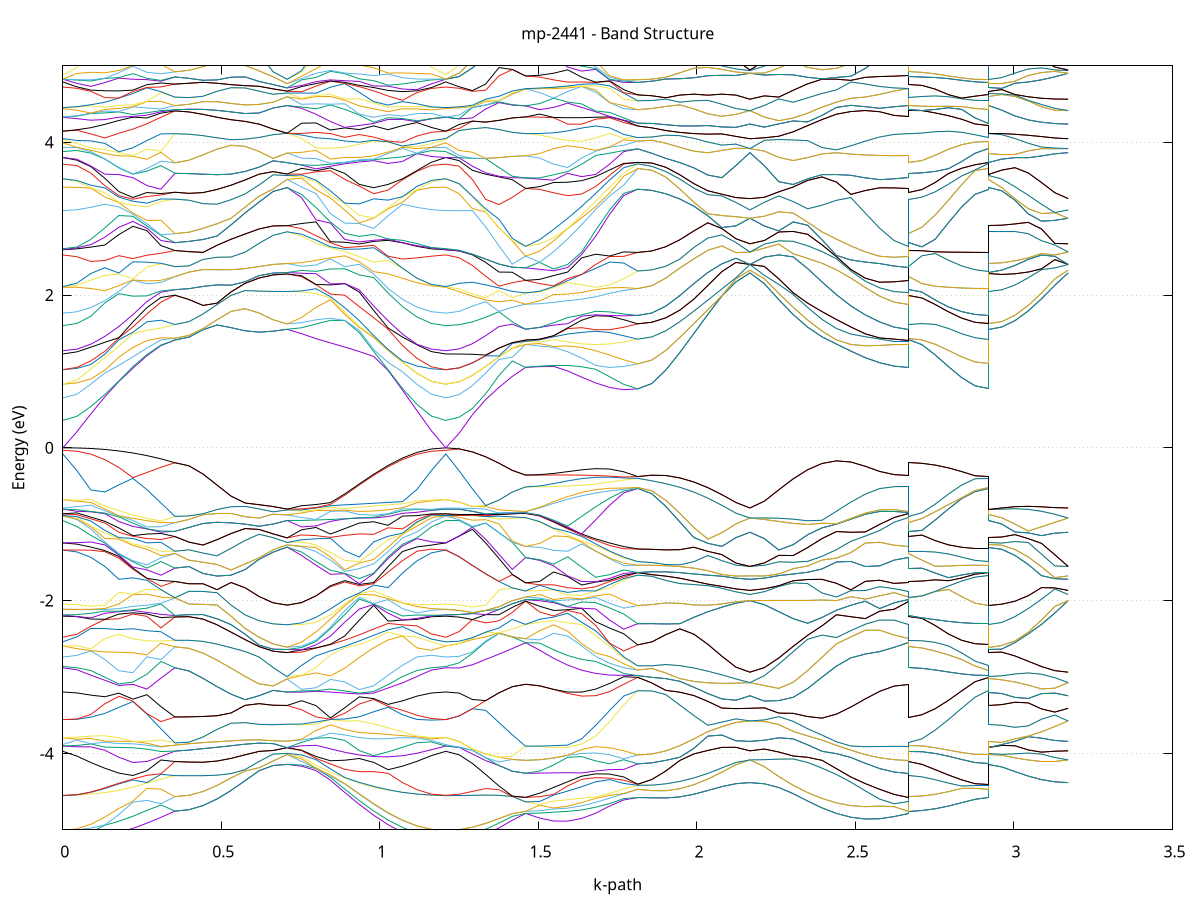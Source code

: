 set title 'mp-2441 - Band Structure'
set xlabel 'k-path'
set ylabel 'Energy (eV)'
set grid y
set yrange [-5:5]
set terminal png size 800,600
set output 'mp-2441_bands_gnuplot.png'
plot '-' using 1:2 with lines notitle, '-' using 1:2 with lines notitle, '-' using 1:2 with lines notitle, '-' using 1:2 with lines notitle, '-' using 1:2 with lines notitle, '-' using 1:2 with lines notitle, '-' using 1:2 with lines notitle, '-' using 1:2 with lines notitle, '-' using 1:2 with lines notitle, '-' using 1:2 with lines notitle, '-' using 1:2 with lines notitle, '-' using 1:2 with lines notitle, '-' using 1:2 with lines notitle, '-' using 1:2 with lines notitle, '-' using 1:2 with lines notitle, '-' using 1:2 with lines notitle, '-' using 1:2 with lines notitle, '-' using 1:2 with lines notitle, '-' using 1:2 with lines notitle, '-' using 1:2 with lines notitle, '-' using 1:2 with lines notitle, '-' using 1:2 with lines notitle, '-' using 1:2 with lines notitle, '-' using 1:2 with lines notitle, '-' using 1:2 with lines notitle, '-' using 1:2 with lines notitle, '-' using 1:2 with lines notitle, '-' using 1:2 with lines notitle, '-' using 1:2 with lines notitle, '-' using 1:2 with lines notitle, '-' using 1:2 with lines notitle, '-' using 1:2 with lines notitle, '-' using 1:2 with lines notitle, '-' using 1:2 with lines notitle, '-' using 1:2 with lines notitle, '-' using 1:2 with lines notitle, '-' using 1:2 with lines notitle, '-' using 1:2 with lines notitle, '-' using 1:2 with lines notitle, '-' using 1:2 with lines notitle, '-' using 1:2 with lines notitle, '-' using 1:2 with lines notitle, '-' using 1:2 with lines notitle, '-' using 1:2 with lines notitle, '-' using 1:2 with lines notitle, '-' using 1:2 with lines notitle, '-' using 1:2 with lines notitle, '-' using 1:2 with lines notitle, '-' using 1:2 with lines notitle, '-' using 1:2 with lines notitle, '-' using 1:2 with lines notitle, '-' using 1:2 with lines notitle, '-' using 1:2 with lines notitle, '-' using 1:2 with lines notitle, '-' using 1:2 with lines notitle, '-' using 1:2 with lines notitle, '-' using 1:2 with lines notitle, '-' using 1:2 with lines notitle, '-' using 1:2 with lines notitle, '-' using 1:2 with lines notitle, '-' using 1:2 with lines notitle, '-' using 1:2 with lines notitle, '-' using 1:2 with lines notitle, '-' using 1:2 with lines notitle, '-' using 1:2 with lines notitle, '-' using 1:2 with lines notitle, '-' using 1:2 with lines notitle, '-' using 1:2 with lines notitle, '-' using 1:2 with lines notitle, '-' using 1:2 with lines notitle, '-' using 1:2 with lines notitle, '-' using 1:2 with lines notitle, '-' using 1:2 with lines notitle, '-' using 1:2 with lines notitle, '-' using 1:2 with lines notitle, '-' using 1:2 with lines notitle, '-' using 1:2 with lines notitle, '-' using 1:2 with lines notitle, '-' using 1:2 with lines notitle, '-' using 1:2 with lines notitle, '-' using 1:2 with lines notitle, '-' using 1:2 with lines notitle, '-' using 1:2 with lines notitle, '-' using 1:2 with lines notitle, '-' using 1:2 with lines notitle, '-' using 1:2 with lines notitle, '-' using 1:2 with lines notitle, '-' using 1:2 with lines notitle, '-' using 1:2 with lines notitle, '-' using 1:2 with lines notitle, '-' using 1:2 with lines notitle, '-' using 1:2 with lines notitle, '-' using 1:2 with lines notitle, '-' using 1:2 with lines notitle, '-' using 1:2 with lines notitle, '-' using 1:2 with lines notitle, '-' using 1:2 with lines notitle, '-' using 1:2 with lines notitle, '-' using 1:2 with lines notitle, '-' using 1:2 with lines notitle, '-' using 1:2 with lines notitle, '-' using 1:2 with lines notitle, '-' using 1:2 with lines notitle, '-' using 1:2 with lines notitle, '-' using 1:2 with lines notitle, '-' using 1:2 with lines notitle, '-' using 1:2 with lines notitle, '-' using 1:2 with lines notitle, '-' using 1:2 with lines notitle, '-' using 1:2 with lines notitle, '-' using 1:2 with lines notitle, '-' using 1:2 with lines notitle, '-' using 1:2 with lines notitle, '-' using 1:2 with lines notitle, '-' using 1:2 with lines notitle, '-' using 1:2 with lines notitle, '-' using 1:2 with lines notitle, '-' using 1:2 with lines notitle, '-' using 1:2 with lines notitle, '-' using 1:2 with lines notitle, '-' using 1:2 with lines notitle, '-' using 1:2 with lines notitle, '-' using 1:2 with lines notitle, '-' using 1:2 with lines notitle, '-' using 1:2 with lines notitle, '-' using 1:2 with lines notitle, '-' using 1:2 with lines notitle, '-' using 1:2 with lines notitle, '-' using 1:2 with lines notitle, '-' using 1:2 with lines notitle, '-' using 1:2 with lines notitle, '-' using 1:2 with lines notitle, '-' using 1:2 with lines notitle, '-' using 1:2 with lines notitle, '-' using 1:2 with lines notitle, '-' using 1:2 with lines notitle, '-' using 1:2 with lines notitle, '-' using 1:2 with lines notitle, '-' using 1:2 with lines notitle, '-' using 1:2 with lines notitle, '-' using 1:2 with lines notitle, '-' using 1:2 with lines notitle, '-' using 1:2 with lines notitle, '-' using 1:2 with lines notitle, '-' using 1:2 with lines notitle, '-' using 1:2 with lines notitle, '-' using 1:2 with lines notitle, '-' using 1:2 with lines notitle, '-' using 1:2 with lines notitle, '-' using 1:2 with lines notitle, '-' using 1:2 with lines notitle, '-' using 1:2 with lines notitle, '-' using 1:2 with lines notitle, '-' using 1:2 with lines notitle, '-' using 1:2 with lines notitle, '-' using 1:2 with lines notitle, '-' using 1:2 with lines notitle, '-' using 1:2 with lines notitle, '-' using 1:2 with lines notitle, '-' using 1:2 with lines notitle, '-' using 1:2 with lines notitle, '-' using 1:2 with lines notitle, '-' using 1:2 with lines notitle, '-' using 1:2 with lines notitle, '-' using 1:2 with lines notitle, '-' using 1:2 with lines notitle, '-' using 1:2 with lines notitle, '-' using 1:2 with lines notitle, '-' using 1:2 with lines notitle, '-' using 1:2 with lines notitle, '-' using 1:2 with lines notitle, '-' using 1:2 with lines notitle, '-' using 1:2 with lines notitle, '-' using 1:2 with lines notitle, '-' using 1:2 with lines notitle, '-' using 1:2 with lines notitle, '-' using 1:2 with lines notitle, '-' using 1:2 with lines notitle, '-' using 1:2 with lines notitle, '-' using 1:2 with lines notitle, '-' using 1:2 with lines notitle, '-' using 1:2 with lines notitle, '-' using 1:2 with lines notitle, '-' using 1:2 with lines notitle, '-' using 1:2 with lines notitle, '-' using 1:2 with lines notitle, '-' using 1:2 with lines notitle, '-' using 1:2 with lines notitle, '-' using 1:2 with lines notitle, '-' using 1:2 with lines notitle, '-' using 1:2 with lines notitle, '-' using 1:2 with lines notitle, '-' using 1:2 with lines notitle, '-' using 1:2 with lines notitle, '-' using 1:2 with lines notitle, '-' using 1:2 with lines notitle, '-' using 1:2 with lines notitle, '-' using 1:2 with lines notitle, '-' using 1:2 with lines notitle, '-' using 1:2 with lines notitle, '-' using 1:2 with lines notitle, '-' using 1:2 with lines notitle, '-' using 1:2 with lines notitle, '-' using 1:2 with lines notitle, '-' using 1:2 with lines notitle, '-' using 1:2 with lines notitle, '-' using 1:2 with lines notitle, '-' using 1:2 with lines notitle, '-' using 1:2 with lines notitle, '-' using 1:2 with lines notitle, '-' using 1:2 with lines notitle, '-' using 1:2 with lines notitle, '-' using 1:2 with lines notitle, '-' using 1:2 with lines notitle, '-' using 1:2 with lines notitle, '-' using 1:2 with lines notitle, '-' using 1:2 with lines notitle, '-' using 1:2 with lines notitle, '-' using 1:2 with lines notitle, '-' using 1:2 with lines notitle, '-' using 1:2 with lines notitle, '-' using 1:2 with lines notitle, '-' using 1:2 with lines notitle, '-' using 1:2 with lines notitle, '-' using 1:2 with lines notitle, '-' using 1:2 with lines notitle, '-' using 1:2 with lines notitle, '-' using 1:2 with lines notitle, '-' using 1:2 with lines notitle, '-' using 1:2 with lines notitle, '-' using 1:2 with lines notitle, '-' using 1:2 with lines notitle, '-' using 1:2 with lines notitle, '-' using 1:2 with lines notitle, '-' using 1:2 with lines notitle, '-' using 1:2 with lines notitle, '-' using 1:2 with lines notitle, '-' using 1:2 with lines notitle, '-' using 1:2 with lines notitle, '-' using 1:2 with lines notitle, '-' using 1:2 with lines notitle, '-' using 1:2 with lines notitle, '-' using 1:2 with lines notitle, '-' using 1:2 with lines notitle, '-' using 1:2 with lines notitle, '-' using 1:2 with lines notitle, '-' using 1:2 with lines notitle, '-' using 1:2 with lines notitle, '-' using 1:2 with lines notitle, '-' using 1:2 with lines notitle, '-' using 1:2 with lines notitle, '-' using 1:2 with lines notitle, '-' using 1:2 with lines notitle, '-' using 1:2 with lines notitle, '-' using 1:2 with lines notitle, '-' using 1:2 with lines notitle, '-' using 1:2 with lines notitle, '-' using 1:2 with lines notitle, '-' using 1:2 with lines notitle, '-' using 1:2 with lines notitle, '-' using 1:2 with lines notitle, '-' using 1:2 with lines notitle, '-' using 1:2 with lines notitle, '-' using 1:2 with lines notitle, '-' using 1:2 with lines notitle, '-' using 1:2 with lines notitle, '-' using 1:2 with lines notitle, '-' using 1:2 with lines notitle, '-' using 1:2 with lines notitle, '-' using 1:2 with lines notitle, '-' using 1:2 with lines notitle, '-' using 1:2 with lines notitle, '-' using 1:2 with lines notitle, '-' using 1:2 with lines notitle, '-' using 1:2 with lines notitle, '-' using 1:2 with lines notitle, '-' using 1:2 with lines notitle, '-' using 1:2 with lines notitle, '-' using 1:2 with lines notitle, '-' using 1:2 with lines notitle, '-' using 1:2 with lines notitle, '-' using 1:2 with lines notitle, '-' using 1:2 with lines notitle, '-' using 1:2 with lines notitle, '-' using 1:2 with lines notitle, '-' using 1:2 with lines notitle, '-' using 1:2 with lines notitle, '-' using 1:2 with lines notitle, '-' using 1:2 with lines notitle, '-' using 1:2 with lines notitle, '-' using 1:2 with lines notitle, '-' using 1:2 with lines notitle, '-' using 1:2 with lines notitle, '-' using 1:2 with lines notitle, '-' using 1:2 with lines notitle, '-' using 1:2 with lines notitle, '-' using 1:2 with lines notitle, '-' using 1:2 with lines notitle, '-' using 1:2 with lines notitle, '-' using 1:2 with lines notitle, '-' using 1:2 with lines notitle, '-' using 1:2 with lines notitle, '-' using 1:2 with lines notitle, '-' using 1:2 with lines notitle, '-' using 1:2 with lines notitle, '-' using 1:2 with lines notitle, '-' using 1:2 with lines notitle, '-' using 1:2 with lines notitle, '-' using 1:2 with lines notitle, '-' using 1:2 with lines notitle, '-' using 1:2 with lines notitle, '-' using 1:2 with lines notitle, '-' using 1:2 with lines notitle, '-' using 1:2 with lines notitle, '-' using 1:2 with lines notitle, '-' using 1:2 with lines notitle, '-' using 1:2 with lines notitle, '-' using 1:2 with lines notitle, '-' using 1:2 with lines notitle, '-' using 1:2 with lines notitle, '-' using 1:2 with lines notitle, '-' using 1:2 with lines notitle, '-' using 1:2 with lines notitle, '-' using 1:2 with lines notitle, '-' using 1:2 with lines notitle, '-' using 1:2 with lines notitle, '-' using 1:2 with lines notitle, '-' using 1:2 with lines notitle, '-' using 1:2 with lines notitle, '-' using 1:2 with lines notitle, '-' using 1:2 with lines notitle, '-' using 1:2 with lines notitle, '-' using 1:2 with lines notitle, '-' using 1:2 with lines notitle, '-' using 1:2 with lines notitle, '-' using 1:2 with lines notitle
0.000000 -10.986153
0.044226 -10.982953
0.088451 -10.973453
0.132677 -10.957853
0.176902 -10.936653
0.221128 -10.910453
0.265353 -10.880153
0.309579 -10.846653
0.353804 -10.810953
0.353804 -10.810953
0.398030 -10.808353
0.442255 -10.800553
0.486481 -10.787853
0.530707 -10.770853
0.574932 -10.750153
0.619158 -10.727053
0.663383 -10.703653
0.707609 -10.690153
0.707609 -10.690153
0.753096 -10.715553
0.798582 -10.755453
0.844069 -10.796353
0.889556 -10.835853
0.935043 -10.872453
0.980530 -10.905353
1.026016 -10.933453
1.071503 -10.956053
1.116990 -10.972653
1.162477 -10.982753
1.207964 -10.986153
1.207964 -10.986153
1.249908 -10.983353
1.291852 -10.975153
1.333796 -10.961653
1.375740 -10.943153
1.417684 -10.920053
1.459628 -10.892953
1.459628 -10.892953
1.503854 -10.890553
1.548079 -10.883353
1.592305 -10.871653
1.636530 -10.855853
1.680756 -10.836353
1.724981 -10.813853
1.769207 -10.789153
1.813433 -10.762953
1.813433 -10.762953
1.857658 -10.760453
1.901884 -10.752953
1.946109 -10.740853
1.990335 -10.724653
2.034560 -10.704853
2.078786 -10.682753
2.123011 -10.660453
2.167237 -10.647453
2.167237 -10.647453
2.212724 -10.667353
2.258211 -10.699953
2.303697 -10.733753
2.349184 -10.766653
2.394671 -10.797253
2.440158 -10.824853
2.485645 -10.848453
2.531131 -10.867553
2.576618 -10.881553
2.622105 -10.890053
2.667592 -10.892953
2.667592 -10.810953
2.709536 -10.809153
2.751480 -10.803753
2.793424 -10.795053
2.835368 -10.783453
2.877312 -10.770653
2.919256 -10.762953
2.919256 -10.690153
2.961200 -10.688853
3.003145 -10.685053
3.045089 -10.678753
3.087033 -10.670153
3.128977 -10.659653
3.170921 -10.647453
e
0.000000 -10.711153
0.044226 -10.709553
0.088451 -10.704753
0.132677 -10.697053
0.176902 -10.686753
0.221128 -10.703753
0.265353 -10.738053
0.309579 -10.774353
0.353804 -10.810953
0.353804 -10.810953
0.398030 -10.808353
0.442255 -10.800553
0.486481 -10.787853
0.530707 -10.770853
0.574932 -10.750153
0.619158 -10.727053
0.663383 -10.703653
0.707609 -10.690153
0.707609 -10.690153
0.753096 -10.688853
0.798582 -10.684953
0.844069 -10.678653
0.889556 -10.670253
0.935043 -10.660253
0.980530 -10.670953
1.026016 -10.684853
1.071503 -10.696053
1.116990 -10.704353
1.162477 -10.709453
1.207964 -10.711153
1.207964 -10.711153
1.249908 -10.728553
1.291852 -10.760553
1.333796 -10.795153
1.375740 -10.829653
1.417684 -10.862553
1.459628 -10.892953
1.459628 -10.892953
1.503854 -10.889953
1.548079 -10.880953
1.592305 -10.866353
1.636530 -10.846553
1.680756 -10.822053
1.724981 -10.793853
1.769207 -10.762753
1.813433 -10.762953
1.813433 -10.762953
1.857658 -10.760453
1.901884 -10.752953
1.946109 -10.740853
1.990335 -10.724653
2.034560 -10.704853
2.078786 -10.682753
2.123011 -10.660453
2.167237 -10.647453
2.167237 -10.647453
2.212724 -10.667353
2.258211 -10.699953
2.303697 -10.733753
2.349184 -10.766653
2.394671 -10.797253
2.440158 -10.824853
2.485645 -10.848453
2.531131 -10.867553
2.576618 -10.881553
2.622105 -10.890053
2.667592 -10.892953
2.667592 -10.810953
2.709536 -10.809153
2.751480 -10.803753
2.793424 -10.795053
2.835368 -10.783453
2.877312 -10.770653
2.919256 -10.762953
2.919256 -10.690153
2.961200 -10.688853
3.003145 -10.685053
3.045089 -10.678753
3.087033 -10.670153
3.128977 -10.659653
3.170921 -10.647453
e
0.000000 -10.658453
0.044226 -10.657353
0.088451 -10.654253
0.132677 -10.653853
0.176902 -10.673353
0.221128 -10.674253
0.265353 -10.660453
0.309579 -10.646053
0.353804 -10.632553
0.353804 -10.632553
0.398030 -10.631153
0.442255 -10.627253
0.486481 -10.620853
0.530707 -10.612653
0.574932 -10.603453
0.619158 -10.607053
0.663383 -10.630753
0.707609 -10.644653
0.707609 -10.644653
0.753096 -10.643753
0.798582 -10.641153
0.844069 -10.637453
0.889556 -10.637653
0.935043 -10.655053
0.980530 -10.649253
1.026016 -10.641053
1.071503 -10.647853
1.116990 -10.653553
1.162477 -10.657253
1.207964 -10.658453
1.207964 -10.658453
1.249908 -10.644953
1.291852 -10.626653
1.333796 -10.616853
1.375740 -10.612953
1.417684 -10.611353
1.459628 -10.610653
1.459628 -10.610653
1.503854 -10.614253
1.548079 -10.624653
1.592305 -10.640653
1.636530 -10.660853
1.680756 -10.684153
1.724981 -10.709553
1.769207 -10.736053
1.813433 -10.729653
1.813433 -10.729653
1.857658 -10.727753
1.901884 -10.722253
1.946109 -10.713253
1.990335 -10.701153
2.034560 -10.686653
2.078786 -10.670753
2.123011 -10.655353
2.167237 -10.647453
2.167237 -10.647453
2.212724 -10.647053
2.258211 -10.645753
2.303697 -10.643453
2.349184 -10.640153
2.394671 -10.635853
2.440158 -10.630753
2.485645 -10.625153
2.531131 -10.619753
2.576618 -10.615053
2.622105 -10.611753
2.667592 -10.610653
2.667592 -10.632553
2.709536 -10.640653
2.751480 -10.658753
2.793424 -10.679753
2.835368 -10.700953
2.877312 -10.719853
2.919256 -10.729653
2.919256 -10.644653
2.961200 -10.643453
3.003145 -10.639953
3.045089 -10.634253
3.087033 -10.626353
3.128977 -10.634053
3.170921 -10.647453
e
0.000000 -10.610253
0.044226 -10.612653
0.088451 -10.622153
0.132677 -10.635853
0.176902 -10.634953
0.221128 -10.627453
0.265353 -10.621453
0.309579 -10.622853
0.353804 -10.632553
0.353804 -10.632553
0.398030 -10.631153
0.442255 -10.627253
0.486481 -10.620853
0.530707 -10.612653
0.574932 -10.603453
0.619158 -10.607053
0.663383 -10.630753
0.707609 -10.644653
0.707609 -10.644653
0.753096 -10.620653
0.798582 -10.601853
0.844069 -10.619453
0.889556 -10.633753
0.935043 -10.632053
0.980530 -10.634753
1.026016 -10.637953
1.071503 -10.627253
1.116990 -10.618353
1.162477 -10.612353
1.207964 -10.610253
1.207964 -10.610253
1.249908 -10.610253
1.291852 -10.610253
1.333796 -10.610153
1.375740 -10.610153
1.417684 -10.610253
1.459628 -10.610653
1.459628 -10.610653
1.503854 -10.609153
1.548079 -10.605453
1.592305 -10.601853
1.636530 -10.608553
1.680756 -10.632153
1.724981 -10.662853
1.769207 -10.695953
1.813433 -10.729653
1.813433 -10.729653
1.857658 -10.727753
1.901884 -10.722253
1.946109 -10.713253
1.990335 -10.701153
2.034560 -10.686653
2.078786 -10.670753
2.123011 -10.655353
2.167237 -10.647453
2.167237 -10.647453
2.212724 -10.647053
2.258211 -10.645753
2.303697 -10.643453
2.349184 -10.640153
2.394671 -10.635853
2.440158 -10.630753
2.485645 -10.625153
2.531131 -10.619753
2.576618 -10.615053
2.622105 -10.611753
2.667592 -10.610653
2.667592 -10.632553
2.709536 -10.640653
2.751480 -10.658753
2.793424 -10.679753
2.835368 -10.700953
2.877312 -10.719853
2.919256 -10.729653
2.919256 -10.644653
2.961200 -10.643453
3.003145 -10.639953
3.045089 -10.634253
3.087033 -10.626353
3.128977 -10.634053
3.170921 -10.647453
e
0.000000 -10.591353
0.044226 -10.591353
0.088451 -10.588753
0.132677 -10.582253
0.176902 -10.573853
0.221128 -10.571353
0.265353 -10.576453
0.309579 -10.576553
0.353804 -10.568753
0.353804 -10.568753
0.398030 -10.567553
0.442255 -10.563953
0.486481 -10.558653
0.530707 -10.558653
0.574932 -10.579353
0.619158 -10.591153
0.663383 -10.583853
0.707609 -10.580453
0.707609 -10.580453
0.753096 -10.587053
0.798582 -10.584953
0.844069 -10.586453
0.889556 -10.592253
0.935043 -10.597853
0.980530 -10.599653
1.026016 -10.597953
1.071503 -10.595353
1.116990 -10.593153
1.162477 -10.591753
1.207964 -10.591353
1.207964 -10.591353
1.249908 -10.588753
1.291852 -10.578753
1.333796 -10.559753
1.375740 -10.536753
1.417684 -10.514553
1.459628 -10.503553
1.459628 -10.503553
1.503854 -10.514953
1.548079 -10.534153
1.592305 -10.554253
1.636530 -10.564553
1.680756 -10.558353
1.724981 -10.545253
1.769207 -10.529953
1.813433 -10.514353
1.813433 -10.514353
1.857658 -10.516553
1.901884 -10.523153
1.946109 -10.533753
1.990335 -10.547653
2.034560 -10.563853
2.078786 -10.581053
2.123011 -10.597553
2.167237 -10.607353
2.167237 -10.607353
2.212724 -10.603853
2.258211 -10.599153
2.303697 -10.592053
2.349184 -10.582853
2.394671 -10.572053
2.440158 -10.559953
2.485645 -10.547253
2.531131 -10.534253
2.576618 -10.521653
2.622105 -10.510153
2.667592 -10.503553
2.667592 -10.568753
2.709536 -10.561653
2.751480 -10.546653
2.793424 -10.531353
2.835368 -10.520353
2.877312 -10.515553
2.919256 -10.514353
2.919256 -10.580453
2.961200 -10.584053
3.003145 -10.593453
3.045089 -10.606053
3.087033 -10.620053
3.128977 -10.616753
3.170921 -10.607353
e
0.000000 -10.503453
0.044226 -10.511753
0.088451 -10.524853
0.132677 -10.537453
0.176902 -10.547753
0.221128 -10.548653
0.265353 -10.545253
0.309579 -10.557453
0.353804 -10.568753
0.353804 -10.568753
0.398030 -10.567553
0.442255 -10.563953
0.486481 -10.558653
0.530707 -10.558653
0.574932 -10.579353
0.619158 -10.591153
0.663383 -10.583853
0.707609 -10.580453
0.707609 -10.580453
0.753096 -10.580953
0.798582 -10.582653
0.844069 -10.550753
0.889556 -10.547753
0.935043 -10.548453
0.980530 -10.545353
1.026016 -10.539353
1.071503 -10.530753
1.116990 -10.520553
1.162477 -10.509853
1.207964 -10.503453
1.207964 -10.503453
1.249908 -10.503453
1.291852 -10.503553
1.333796 -10.503553
1.375740 -10.503553
1.417684 -10.503553
1.459628 -10.503553
1.459628 -10.503553
1.503854 -10.502653
1.548079 -10.501253
1.592305 -10.498653
1.636530 -10.495253
1.680756 -10.492153
1.724981 -10.492353
1.769207 -10.500553
1.813433 -10.514353
1.813433 -10.514353
1.857658 -10.516553
1.901884 -10.523153
1.946109 -10.533753
1.990335 -10.547653
2.034560 -10.563853
2.078786 -10.581053
2.123011 -10.597553
2.167237 -10.607353
2.167237 -10.607353
2.212724 -10.603853
2.258211 -10.599153
2.303697 -10.592053
2.349184 -10.582853
2.394671 -10.572053
2.440158 -10.559953
2.485645 -10.547253
2.531131 -10.534253
2.576618 -10.521653
2.622105 -10.510153
2.667592 -10.503553
2.667592 -10.568753
2.709536 -10.561653
2.751480 -10.546653
2.793424 -10.531353
2.835368 -10.520353
2.877312 -10.515553
2.919256 -10.514353
2.919256 -10.580453
2.961200 -10.584053
3.003145 -10.593453
3.045089 -10.606053
3.087033 -10.620053
3.128977 -10.616753
3.170921 -10.607353
e
0.000000 -10.503453
0.044226 -10.504453
0.088451 -10.508453
0.132677 -10.514753
0.176902 -10.523253
0.221128 -10.533653
0.265353 -10.537053
0.309579 -10.521653
0.353804 -10.505153
0.353804 -10.505153
0.398030 -10.508453
0.442255 -10.518153
0.486481 -10.533353
0.530707 -10.545853
0.574932 -10.539053
0.619158 -10.529553
0.663383 -10.525253
0.707609 -10.526953
0.707609 -10.526953
0.753096 -10.526753
0.798582 -10.531953
0.844069 -10.542253
0.889556 -10.523753
0.935043 -10.522053
0.980530 -10.519853
1.026016 -10.517153
1.071503 -10.513953
1.116990 -10.510053
1.162477 -10.505753
1.207964 -10.503453
1.207964 -10.503453
1.249908 -10.503453
1.291852 -10.503553
1.333796 -10.503553
1.375740 -10.503553
1.417684 -10.503553
1.459628 -10.503053
1.459628 -10.503053
1.503854 -10.502453
1.548079 -10.499053
1.592305 -10.493553
1.636530 -10.487853
1.680756 -10.485653
1.724981 -10.483553
1.769207 -10.481953
1.813433 -10.480953
1.813433 -10.480953
1.857658 -10.481253
1.901884 -10.485053
1.946109 -10.500053
1.990335 -10.520453
2.034560 -10.543453
2.078786 -10.567853
2.123011 -10.591053
2.167237 -10.603053
2.167237 -10.603053
2.212724 -10.586253
2.258211 -10.557353
2.303697 -10.529453
2.349184 -10.504753
2.394671 -10.485953
2.440158 -10.482153
2.485645 -10.488053
2.531131 -10.493753
2.576618 -10.498553
2.622105 -10.501853
2.667592 -10.503053
2.667592 -10.505153
2.709536 -10.504953
2.751480 -10.504053
2.793424 -10.501753
2.835368 -10.495953
2.877312 -10.486653
2.919256 -10.480953
2.919256 -10.526953
2.961200 -10.535353
3.003145 -10.549353
3.045089 -10.564053
3.087033 -10.578553
3.128977 -10.592253
3.170921 -10.603053
e
0.000000 -10.503153
0.044226 -10.502353
0.088451 -10.498953
0.132677 -10.493453
0.176902 -10.486153
0.221128 -10.477353
0.265353 -10.473553
0.309579 -10.488953
0.353804 -10.505153
0.353804 -10.505153
0.398030 -10.508453
0.442255 -10.518153
0.486481 -10.533353
0.530707 -10.545853
0.574932 -10.539053
0.619158 -10.529553
0.663383 -10.525253
0.707609 -10.526953
0.707609 -10.526953
0.753096 -10.522453
0.798582 -10.526153
0.844069 -10.525153
0.889556 -10.521053
0.935043 -10.507653
0.980530 -10.505753
1.026016 -10.504853
1.071503 -10.504153
1.116990 -10.503653
1.162477 -10.503253
1.207964 -10.503153
1.207964 -10.503153
1.249908 -10.503153
1.291852 -10.503153
1.333796 -10.503153
1.375740 -10.503053
1.417684 -10.503053
1.459628 -10.503053
1.459628 -10.503053
1.503854 -10.501953
1.548079 -10.498553
1.592305 -10.493053
1.636530 -10.486253
1.680756 -10.481553
1.724981 -10.480953
1.769207 -10.480853
1.813433 -10.480953
1.813433 -10.480953
1.857658 -10.481253
1.901884 -10.485053
1.946109 -10.500053
1.990335 -10.520453
2.034560 -10.543453
2.078786 -10.567853
2.123011 -10.591053
2.167237 -10.603053
2.167237 -10.603053
2.212724 -10.586253
2.258211 -10.557353
2.303697 -10.529453
2.349184 -10.504753
2.394671 -10.485953
2.440158 -10.482153
2.485645 -10.488053
2.531131 -10.493753
2.576618 -10.498553
2.622105 -10.501853
2.667592 -10.503053
2.667592 -10.505153
2.709536 -10.504953
2.751480 -10.504053
2.793424 -10.501753
2.835368 -10.495953
2.877312 -10.486653
2.919256 -10.480953
2.919256 -10.526953
2.961200 -10.535353
3.003145 -10.549353
3.045089 -10.564053
3.087033 -10.578553
3.128977 -10.592253
3.170921 -10.603053
e
0.000000 -10.503153
0.044226 -10.502053
0.088451 -10.498653
0.132677 -10.493153
0.176902 -10.485853
0.221128 -10.477053
0.265353 -10.467653
0.309579 -10.457953
0.353804 -10.452053
0.353804 -10.452053
0.398030 -10.461353
0.442255 -10.471853
0.486481 -10.482053
0.530707 -10.492153
0.574932 -10.502253
0.619158 -10.511353
0.663383 -10.513053
0.707609 -10.507553
0.707609 -10.507553
0.753096 -10.518453
0.798582 -10.514853
0.844069 -10.509853
0.889556 -10.507353
0.935043 -10.505953
0.980530 -10.505053
1.026016 -10.504353
1.071503 -10.503853
1.116990 -10.503453
1.162477 -10.503253
1.207964 -10.503153
1.207964 -10.503153
1.249908 -10.503153
1.291852 -10.503153
1.333796 -10.503153
1.375740 -10.503053
1.417684 -10.503053
1.459628 -10.495453
1.459628 -10.495453
1.503854 -10.494153
1.548079 -10.491553
1.592305 -10.489853
1.636530 -10.485753
1.680756 -10.477453
1.724981 -10.467653
1.769207 -10.462753
1.813433 -10.460153
1.813433 -10.460153
1.857658 -10.463553
1.901884 -10.472153
1.946109 -10.472153
1.990335 -10.467953
2.034560 -10.462053
2.078786 -10.455453
2.123011 -10.448453
2.167237 -10.442353
2.167237 -10.442353
2.212724 -10.448453
2.258211 -10.455353
2.303697 -10.462253
2.349184 -10.469053
2.394671 -10.475653
2.440158 -10.479853
2.485645 -10.482853
2.531131 -10.486953
2.576618 -10.490353
2.622105 -10.493153
2.667592 -10.495453
2.667592 -10.452053
2.709536 -10.452053
2.751480 -10.452153
2.793424 -10.452453
2.835368 -10.453253
2.877312 -10.456453
2.919256 -10.460153
2.919256 -10.507553
2.961200 -10.499553
3.003145 -10.486553
3.045089 -10.474353
3.087033 -10.463153
3.128977 -10.452353
3.170921 -10.442353
e
0.000000 -10.485253
0.044226 -10.482953
0.088451 -10.481053
0.132677 -10.478153
0.176902 -10.474153
0.221128 -10.469353
0.265353 -10.467253
0.309579 -10.457653
0.353804 -10.452053
0.353804 -10.452053
0.398030 -10.461353
0.442255 -10.471853
0.486481 -10.482053
0.530707 -10.492153
0.574932 -10.502253
0.619158 -10.511353
0.663383 -10.513053
0.707609 -10.507553
0.707609 -10.507553
0.753096 -10.507353
0.798582 -10.507053
0.844069 -10.506253
0.889556 -10.504253
0.935043 -10.490053
0.980530 -10.468953
1.026016 -10.452253
1.071503 -10.460753
1.116990 -10.470453
1.162477 -10.478853
1.207964 -10.485253
1.207964 -10.485253
1.249908 -10.485253
1.291852 -10.485053
1.333796 -10.484653
1.375740 -10.484153
1.417684 -10.485753
1.459628 -10.495453
1.459628 -10.495453
1.503854 -10.493153
1.548079 -10.490953
1.592305 -10.487153
1.636530 -10.483753
1.680756 -10.476953
1.724981 -10.467253
1.769207 -10.457553
1.813433 -10.460153
1.813433 -10.460153
1.857658 -10.463553
1.901884 -10.472153
1.946109 -10.472153
1.990335 -10.467953
2.034560 -10.462053
2.078786 -10.455453
2.123011 -10.448453
2.167237 -10.442353
2.167237 -10.442353
2.212724 -10.448453
2.258211 -10.455353
2.303697 -10.462253
2.349184 -10.469053
2.394671 -10.475653
2.440158 -10.479853
2.485645 -10.482853
2.531131 -10.486953
2.576618 -10.490353
2.622105 -10.493153
2.667592 -10.495453
2.667592 -10.452053
2.709536 -10.452053
2.751480 -10.452153
2.793424 -10.452453
2.835368 -10.453253
2.877312 -10.456453
2.919256 -10.460153
2.919256 -10.507553
2.961200 -10.499553
3.003145 -10.486553
3.045089 -10.474353
3.087033 -10.463153
3.128977 -10.452353
3.170921 -10.442353
e
0.000000 -10.482353
0.044226 -10.476153
0.088451 -10.464153
0.132677 -10.453253
0.176902 -10.448353
0.221128 -10.459853
0.265353 -10.463853
0.309579 -10.457053
0.353804 -10.450453
0.353804 -10.450453
0.398030 -10.446153
0.442255 -10.448253
0.486481 -10.453253
0.530707 -10.460153
0.574932 -10.468753
0.619158 -10.478653
0.663383 -10.489053
0.707609 -10.496153
0.707609 -10.496153
0.753096 -10.494653
0.798582 -10.489453
0.844069 -10.479853
0.889556 -10.468153
0.935043 -10.456553
0.980530 -10.446253
1.026016 -10.450853
1.071503 -10.457253
1.116990 -10.468053
1.162477 -10.478653
1.207964 -10.482353
1.207964 -10.482353
1.249908 -10.482453
1.291852 -10.482753
1.333796 -10.483153
1.375740 -10.483853
1.417684 -10.483453
1.459628 -10.481753
1.459628 -10.481753
1.503854 -10.480953
1.548079 -10.478853
1.592305 -10.475453
1.636530 -10.471053
1.680756 -10.465953
1.724981 -10.461853
1.769207 -10.457153
1.813433 -10.450353
1.813433 -10.450353
1.857658 -10.456553
1.901884 -10.456853
1.946109 -10.455353
1.990335 -10.452953
2.034560 -10.450153
2.078786 -10.447053
2.123011 -10.444153
2.167237 -10.442353
2.167237 -10.442353
2.212724 -10.444553
2.258211 -10.448653
2.303697 -10.453353
2.349184 -10.458253
2.394671 -10.461153
2.440158 -10.455253
2.485645 -10.454453
2.531131 -10.461553
2.576618 -10.469653
2.622105 -10.477653
2.667592 -10.481753
2.667592 -10.450453
2.709536 -10.450453
2.751480 -10.450453
2.793424 -10.450453
2.835368 -10.450353
2.877312 -10.450353
2.919256 -10.450353
2.919256 -10.496153
2.961200 -10.492953
3.003145 -10.484853
3.045089 -10.473653
3.087033 -10.461553
3.128977 -10.450453
3.170921 -10.442353
e
0.000000 -10.437153
0.044226 -10.437053
0.088451 -10.437453
0.132677 -10.440453
0.176902 -10.444153
0.221128 -10.437253
0.265353 -10.440953
0.309579 -10.446253
0.353804 -10.450453
0.353804 -10.450453
0.398030 -10.446153
0.442255 -10.448253
0.486481 -10.453253
0.530707 -10.460153
0.574932 -10.468753
0.619158 -10.478653
0.663383 -10.489053
0.707609 -10.496153
0.707609 -10.496153
0.753096 -10.484653
0.798582 -10.469053
0.844069 -10.453953
0.889556 -10.439953
0.935043 -10.433153
0.980530 -10.441553
1.026016 -10.447153
1.071503 -10.441453
1.116990 -10.437553
1.162477 -10.437053
1.207964 -10.437153
1.207964 -10.437153
1.249908 -10.438453
1.291852 -10.442753
1.333796 -10.450153
1.375740 -10.460753
1.417684 -10.473553
1.459628 -10.481753
1.459628 -10.481753
1.503854 -10.475553
1.548079 -10.466253
1.592305 -10.459153
1.636530 -10.454853
1.680756 -10.454553
1.724981 -10.460153
1.769207 -10.456753
1.813433 -10.450353
1.813433 -10.450353
1.857658 -10.456553
1.901884 -10.456853
1.946109 -10.455353
1.990335 -10.452953
2.034560 -10.450153
2.078786 -10.447053
2.123011 -10.444153
2.167237 -10.442353
2.167237 -10.442353
2.212724 -10.444553
2.258211 -10.448653
2.303697 -10.453353
2.349184 -10.458253
2.394671 -10.461153
2.440158 -10.455253
2.485645 -10.454453
2.531131 -10.461553
2.576618 -10.469653
2.622105 -10.477653
2.667592 -10.481753
2.667592 -10.450453
2.709536 -10.450453
2.751480 -10.450453
2.793424 -10.450453
2.835368 -10.450353
2.877312 -10.450353
2.919256 -10.450353
2.919256 -10.496153
2.961200 -10.492953
3.003145 -10.484853
3.045089 -10.473653
3.087033 -10.461553
3.128977 -10.450453
3.170921 -10.442353
e
0.000000 -10.424553
0.044226 -10.425353
0.088451 -10.428053
0.132677 -10.431153
0.176902 -10.433153
0.221128 -10.436453
0.265353 -10.432253
0.309579 -10.434153
0.353804 -10.440153
0.353804 -10.440153
0.398030 -10.436853
0.442255 -10.429553
0.486481 -10.424753
0.530707 -10.422053
0.574932 -10.419253
0.619158 -10.416553
0.663383 -10.414153
0.707609 -10.412653
0.707609 -10.412653
0.753096 -10.414553
0.798582 -10.417053
0.844069 -10.420153
0.889556 -10.425953
0.935043 -10.430853
0.980530 -10.438153
1.026016 -10.437553
1.071503 -10.430753
1.116990 -10.427753
1.162477 -10.425353
1.207964 -10.424553
1.207964 -10.424553
1.249908 -10.424653
1.291852 -10.424853
1.333796 -10.424953
1.375740 -10.424753
1.417684 -10.424353
1.459628 -10.423853
1.459628 -10.423853
1.503854 -10.425253
1.548079 -10.429453
1.592305 -10.436253
1.636530 -10.445053
1.680756 -10.453353
1.724981 -10.454153
1.769207 -10.454753
1.813433 -10.449353
1.813433 -10.449353
1.857658 -10.444553
1.901884 -10.441753
1.946109 -10.439553
1.990335 -10.437953
2.034560 -10.437353
2.078786 -10.437653
2.123011 -10.438953
2.167237 -10.441853
2.167237 -10.441853
2.212724 -10.438953
2.258211 -10.438153
2.303697 -10.438553
2.349184 -10.440353
2.394671 -10.443553
2.440158 -10.447953
2.485645 -10.443353
2.531131 -10.434253
2.576618 -10.428153
2.622105 -10.424853
2.667592 -10.423853
2.667592 -10.440153
2.709536 -10.440153
2.751480 -10.440153
2.793424 -10.440153
2.835368 -10.443253
2.877312 -10.448153
2.919256 -10.449353
2.919256 -10.412653
2.961200 -10.413453
3.003145 -10.416053
3.045089 -10.420253
3.087033 -10.426153
3.128977 -10.433553
3.170921 -10.441853
e
0.000000 -10.421853
0.044226 -10.422753
0.088451 -10.424653
0.132677 -10.426753
0.176902 -10.428253
0.221128 -10.428153
0.265353 -10.427453
0.309579 -10.432753
0.353804 -10.440153
0.353804 -10.440153
0.398030 -10.436853
0.442255 -10.429553
0.486481 -10.424753
0.530707 -10.422053
0.574932 -10.419253
0.619158 -10.416553
0.663383 -10.414153
0.707609 -10.412653
0.707609 -10.412653
0.753096 -10.413453
0.798582 -10.416053
0.844069 -10.419653
0.889556 -10.423653
0.935043 -10.426553
0.980530 -10.427453
1.026016 -10.429253
1.071503 -10.429853
1.116990 -10.425853
1.162477 -10.422853
1.207964 -10.421853
1.207964 -10.421853
1.249908 -10.421953
1.291852 -10.422153
1.333796 -10.422453
1.375740 -10.422853
1.417684 -10.423353
1.459628 -10.423853
1.459628 -10.423853
1.503854 -10.424353
1.548079 -10.425753
1.592305 -10.428153
1.636530 -10.431253
1.680756 -10.435053
1.724981 -10.439353
1.769207 -10.444153
1.813433 -10.449353
1.813433 -10.449353
1.857658 -10.444553
1.901884 -10.441753
1.946109 -10.439553
1.990335 -10.437953
2.034560 -10.437353
2.078786 -10.437653
2.123011 -10.438953
2.167237 -10.441853
2.167237 -10.441853
2.212724 -10.438953
2.258211 -10.438153
2.303697 -10.438553
2.349184 -10.440353
2.394671 -10.443553
2.440158 -10.447953
2.485645 -10.443353
2.531131 -10.434253
2.576618 -10.428153
2.622105 -10.424853
2.667592 -10.423853
2.667592 -10.440153
2.709536 -10.440153
2.751480 -10.440153
2.793424 -10.440153
2.835368 -10.443253
2.877312 -10.448153
2.919256 -10.449353
2.919256 -10.412653
2.961200 -10.413453
3.003145 -10.416053
3.045089 -10.420253
3.087033 -10.426153
3.128977 -10.433553
3.170921 -10.441853
e
0.000000 -10.394753
0.044226 -10.395653
0.088451 -10.398353
0.132677 -10.402853
0.176902 -10.408853
0.221128 -10.416353
0.265353 -10.424953
0.309579 -10.429153
0.353804 -10.427453
0.353804 -10.427453
0.398030 -10.427053
0.442255 -10.425553
0.486481 -10.421553
0.530707 -10.416753
0.574932 -10.413453
0.619158 -10.411753
0.663383 -10.411453
0.707609 -10.412153
0.707609 -10.412153
0.753096 -10.412853
0.798582 -10.415053
0.844069 -10.418653
0.889556 -10.422353
0.935043 -10.425053
0.980530 -10.416053
1.026016 -10.406853
1.071503 -10.400853
1.116990 -10.398053
1.162477 -10.395753
1.207964 -10.394753
1.207964 -10.394753
1.249908 -10.394753
1.291852 -10.394453
1.333796 -10.394053
1.375740 -10.393653
1.417684 -10.393053
1.459628 -10.392453
1.459628 -10.392453
1.503854 -10.393353
1.548079 -10.396253
1.592305 -10.400853
1.636530 -10.407253
1.680756 -10.415053
1.724981 -10.424053
1.769207 -10.433553
1.813433 -10.440153
1.813433 -10.440153
1.857658 -10.436753
1.901884 -10.431353
1.946109 -10.427753
1.990335 -10.426653
2.034560 -10.427753
2.078786 -10.430853
2.123011 -10.435353
2.167237 -10.439153
2.167237 -10.439153
2.212724 -10.435053
2.258211 -10.429153
2.303697 -10.423653
2.349184 -10.418553
2.394671 -10.413753
2.440158 -10.409153
2.485645 -10.404653
2.531131 -10.400153
2.576618 -10.396153
2.622105 -10.393453
2.667592 -10.392453
2.667592 -10.427453
2.709536 -10.428553
2.751480 -10.431753
2.793424 -10.436853
2.835368 -10.440153
2.877312 -10.440153
2.919256 -10.440153
2.919256 -10.412153
2.961200 -10.412953
3.003145 -10.415353
3.045089 -10.419353
3.087033 -10.424853
3.128977 -10.431853
3.170921 -10.439153
e
0.000000 -10.390053
0.044226 -10.391053
0.088451 -10.394053
0.132677 -10.398853
0.176902 -10.405453
0.221128 -10.413553
0.265353 -10.422853
0.309579 -10.427053
0.353804 -10.427453
0.353804 -10.427453
0.398030 -10.427053
0.442255 -10.425553
0.486481 -10.421553
0.530707 -10.416753
0.574932 -10.413453
0.619158 -10.411753
0.663383 -10.411453
0.707609 -10.412153
0.707609 -10.412153
0.753096 -10.410553
0.798582 -10.409053
0.844069 -10.407853
0.889556 -10.406853
0.935043 -10.405853
0.980530 -10.404753
1.026016 -10.403153
1.071503 -10.399553
1.116990 -10.394253
1.162477 -10.391053
1.207964 -10.390053
1.207964 -10.390053
1.249908 -10.390153
1.291852 -10.390353
1.333796 -10.390753
1.375740 -10.391253
1.417684 -10.391853
1.459628 -10.392453
1.459628 -10.392453
1.503854 -10.393353
1.548079 -10.396153
1.592305 -10.400853
1.636530 -10.407153
1.680756 -10.414853
1.724981 -10.423753
1.769207 -10.433353
1.813433 -10.440153
1.813433 -10.440153
1.857658 -10.436753
1.901884 -10.431353
1.946109 -10.427753
1.990335 -10.426653
2.034560 -10.427753
2.078786 -10.430853
2.123011 -10.435353
2.167237 -10.439153
2.167237 -10.439153
2.212724 -10.435053
2.258211 -10.429153
2.303697 -10.423653
2.349184 -10.418553
2.394671 -10.413753
2.440158 -10.409153
2.485645 -10.404653
2.531131 -10.400153
2.576618 -10.396153
2.622105 -10.393453
2.667592 -10.392453
2.667592 -10.427453
2.709536 -10.428553
2.751480 -10.431753
2.793424 -10.436853
2.835368 -10.440153
2.877312 -10.440153
2.919256 -10.440153
2.919256 -10.412153
2.961200 -10.412953
3.003145 -10.415353
3.045089 -10.419353
3.087033 -10.424853
3.128977 -10.431853
3.170921 -10.439153
e
0.000000 -8.746353
0.044226 -8.745653
0.088451 -8.743553
0.132677 -8.740053
0.176902 -8.736653
0.221128 -8.732653
0.265353 -8.728053
0.309579 -8.722953
0.353804 -8.717853
0.353804 -8.717853
0.398030 -8.716653
0.442255 -8.713353
0.486481 -8.708053
0.530707 -8.701153
0.574932 -8.694153
0.619158 -8.688553
0.663383 -8.684153
0.707609 -8.682053
0.707609 -8.682053
0.753096 -8.684853
0.798582 -8.689653
0.844069 -8.697353
0.889556 -8.708053
0.935043 -8.718153
0.980530 -8.726953
1.026016 -8.734053
1.071503 -8.739553
1.116990 -8.743353
1.162477 -8.745553
1.207964 -8.746353
1.207964 -8.746353
1.249908 -8.745453
1.291852 -8.743553
1.333796 -8.742853
1.375740 -8.742253
1.417684 -8.741653
1.459628 -8.741453
1.459628 -8.741453
1.503854 -8.741853
1.548079 -8.742053
1.592305 -8.740653
1.636530 -8.737253
1.680756 -8.731853
1.724981 -8.724853
1.769207 -8.717153
1.813433 -8.711553
1.813433 -8.711553
1.857658 -8.712653
1.901884 -8.713653
1.946109 -8.713153
1.990335 -8.710853
2.034560 -8.706653
2.078786 -8.700953
2.123011 -8.694553
2.167237 -8.691053
2.167237 -8.691053
2.212724 -8.695053
2.258211 -8.703253
2.303697 -8.712253
2.349184 -8.720553
2.394671 -8.727653
2.440158 -8.733153
2.485645 -8.737153
2.531131 -8.739653
2.576618 -8.740953
2.622105 -8.741353
2.667592 -8.741453
2.667592 -8.717853
2.709536 -8.717353
2.751480 -8.715953
2.793424 -8.713553
2.835368 -8.710553
2.877312 -8.710853
2.919256 -8.711553
2.919256 -8.682053
2.961200 -8.682653
3.003145 -8.684553
3.045089 -8.686953
3.087033 -8.689153
3.128977 -8.690553
3.170921 -8.691053
e
0.000000 -8.744153
0.044226 -8.743653
0.088451 -8.742153
0.132677 -8.739853
0.176902 -8.735053
0.221128 -8.728353
0.265353 -8.719953
0.309579 -8.712953
0.353804 -8.717853
0.353804 -8.717853
0.398030 -8.716653
0.442255 -8.713353
0.486481 -8.708053
0.530707 -8.701153
0.574932 -8.694153
0.619158 -8.688553
0.663383 -8.684153
0.707609 -8.682053
0.707609 -8.682053
0.753096 -8.682753
0.798582 -8.687653
0.844069 -8.694653
0.889556 -8.701753
0.935043 -8.711853
0.980530 -8.721253
1.026016 -8.729353
1.071503 -8.735753
1.116990 -8.740353
1.162477 -8.743153
1.207964 -8.744153
1.207964 -8.744153
1.249908 -8.743953
1.291852 -8.743553
1.333796 -8.742853
1.375740 -8.742253
1.417684 -8.741653
1.459628 -8.741453
1.459628 -8.741453
1.503854 -8.740853
1.548079 -8.738953
1.592305 -8.735853
1.636530 -8.731553
1.680756 -8.726253
1.724981 -8.719853
1.769207 -8.712753
1.813433 -8.711553
1.813433 -8.711553
1.857658 -8.712653
1.901884 -8.713653
1.946109 -8.713153
1.990335 -8.710853
2.034560 -8.706653
2.078786 -8.700953
2.123011 -8.694553
2.167237 -8.691053
2.167237 -8.691053
2.212724 -8.695053
2.258211 -8.703253
2.303697 -8.712253
2.349184 -8.720553
2.394671 -8.727653
2.440158 -8.733153
2.485645 -8.737153
2.531131 -8.739653
2.576618 -8.740953
2.622105 -8.741353
2.667592 -8.741453
2.667592 -8.717853
2.709536 -8.717353
2.751480 -8.715953
2.793424 -8.713553
2.835368 -8.710553
2.877312 -8.710853
2.919256 -8.711553
2.919256 -8.682053
2.961200 -8.682653
3.003145 -8.684553
3.045089 -8.686953
3.087033 -8.689153
3.128977 -8.690553
3.170921 -8.691053
e
0.000000 -8.744153
0.044226 -8.742653
0.088451 -8.738253
0.132677 -8.730953
0.176902 -8.721053
0.221128 -8.708953
0.265353 -8.709053
0.309579 -8.709753
0.353804 -8.698253
0.353804 -8.698253
0.398030 -8.697653
0.442255 -8.695953
0.486481 -8.693753
0.530707 -8.691353
0.574932 -8.688353
0.619158 -8.684553
0.663383 -8.681253
0.707609 -8.678353
0.707609 -8.678353
0.753096 -8.682753
0.798582 -8.685853
0.844069 -8.692553
0.889556 -8.699153
0.935043 -8.705453
0.980530 -8.716653
1.026016 -8.726253
1.071503 -8.733953
1.116990 -8.739553
1.162477 -8.742953
1.207964 -8.744153
1.207964 -8.744153
1.249908 -8.743953
1.291852 -8.742753
1.333796 -8.738153
1.375740 -8.731753
1.417684 -8.723453
1.459628 -8.713353
1.459628 -8.713353
1.503854 -8.714153
1.548079 -8.716153
1.592305 -8.718253
1.636530 -8.719253
1.680756 -8.718553
1.724981 -8.715953
1.769207 -8.712353
1.813433 -8.705253
1.813433 -8.705253
1.857658 -8.703753
1.901884 -8.701653
1.946109 -8.699653
1.990335 -8.696853
2.034560 -8.693153
2.078786 -8.689153
2.123011 -8.685453
2.167237 -8.683653
2.167237 -8.683653
2.212724 -8.685253
2.258211 -8.687953
2.303697 -8.691053
2.349184 -8.694153
2.394671 -8.696953
2.440158 -8.699353
2.485645 -8.701353
2.531131 -8.704053
2.576618 -8.708553
2.622105 -8.712053
2.667592 -8.713353
2.667592 -8.698253
2.709536 -8.699653
2.751480 -8.702753
2.793424 -8.706153
2.835368 -8.709053
2.877312 -8.707153
2.919256 -8.705253
2.919256 -8.678353
2.961200 -8.679053
3.003145 -8.680353
3.045089 -8.681553
3.087033 -8.682653
3.128977 -8.683353
3.170921 -8.683653
e
0.000000 -8.705453
0.044226 -8.705353
0.088451 -8.705153
0.132677 -8.705053
0.176902 -8.705253
0.221128 -8.706453
0.265353 -8.696253
0.309579 -8.689153
0.353804 -8.698253
0.353804 -8.698253
0.398030 -8.697653
0.442255 -8.695953
0.486481 -8.693753
0.530707 -8.691353
0.574932 -8.688353
0.619158 -8.684553
0.663383 -8.681253
0.707609 -8.678353
0.707609 -8.678353
0.753096 -8.680753
0.798582 -8.685853
0.844069 -8.687453
0.889556 -8.693753
0.935043 -8.702553
0.980530 -8.704653
1.026016 -8.705753
1.071503 -8.705953
1.116990 -8.705853
1.162477 -8.705553
1.207964 -8.705453
1.207964 -8.705453
1.249908 -8.705253
1.291852 -8.704853
1.333796 -8.704053
1.375740 -8.703353
1.417684 -8.702753
1.459628 -8.713353
1.459628 -8.713353
1.503854 -8.710153
1.548079 -8.703653
1.592305 -8.703153
1.636530 -8.703053
1.680756 -8.702353
1.724981 -8.700753
1.769207 -8.698053
1.813433 -8.705253
1.813433 -8.705253
1.857658 -8.703753
1.901884 -8.701653
1.946109 -8.699653
1.990335 -8.696853
2.034560 -8.693153
2.078786 -8.689153
2.123011 -8.685453
2.167237 -8.683653
2.167237 -8.683653
2.212724 -8.685253
2.258211 -8.687953
2.303697 -8.691053
2.349184 -8.694153
2.394671 -8.696953
2.440158 -8.699353
2.485645 -8.701353
2.531131 -8.704053
2.576618 -8.708553
2.622105 -8.712053
2.667592 -8.713353
2.667592 -8.698253
2.709536 -8.699653
2.751480 -8.702753
2.793424 -8.706153
2.835368 -8.709053
2.877312 -8.707153
2.919256 -8.705253
2.919256 -8.678353
2.961200 -8.679053
3.003145 -8.680353
3.045089 -8.681553
3.087033 -8.682653
3.128977 -8.683353
3.170921 -8.683653
e
0.000000 -8.705453
0.044226 -8.704953
0.088451 -8.703453
0.132677 -8.700853
0.176902 -8.697253
0.221128 -8.692653
0.265353 -8.687453
0.309579 -8.682553
0.353804 -8.679753
0.353804 -8.679753
0.398030 -8.679553
0.442255 -8.678853
0.486481 -8.677453
0.530707 -8.675353
0.574932 -8.672253
0.619158 -8.671353
0.663383 -8.673753
0.707609 -8.677153
0.707609 -8.677153
0.753096 -8.675553
0.798582 -8.674653
0.844069 -8.677253
0.889556 -8.681753
0.935043 -8.683353
0.980530 -8.689453
1.026016 -8.694753
1.071503 -8.699253
1.116990 -8.702653
1.162477 -8.704753
1.207964 -8.705453
1.207964 -8.705453
1.249908 -8.705253
1.291852 -8.704853
1.333796 -8.704053
1.375740 -8.703353
1.417684 -8.702753
1.459628 -8.702453
1.459628 -8.702453
1.503854 -8.702653
1.548079 -8.702953
1.592305 -8.700653
1.636530 -8.697753
1.680756 -8.693953
1.724981 -8.691353
1.769207 -8.697853
1.813433 -8.693353
1.813433 -8.693353
1.857658 -8.692553
1.901884 -8.688553
1.946109 -8.682253
1.990335 -8.676353
2.034560 -8.673153
2.078786 -8.672453
2.123011 -8.673153
2.167237 -8.673653
2.167237 -8.673653
2.212724 -8.673453
2.258211 -8.673153
2.303697 -8.673553
2.349184 -8.675153
2.394671 -8.679353
2.440158 -8.686553
2.485645 -8.694253
2.531131 -8.699853
2.576618 -8.701753
2.622105 -8.702353
2.667592 -8.702453
2.667592 -8.679753
2.709536 -8.680053
2.751480 -8.682353
2.793424 -8.685753
2.835368 -8.688653
2.877312 -8.690753
2.919256 -8.693353
2.919256 -8.677153
2.961200 -8.677053
3.003145 -8.676553
3.045089 -8.676053
3.087033 -8.675553
3.128977 -8.674853
3.170921 -8.673653
e
0.000000 -8.685653
0.044226 -8.685153
0.088451 -8.683753
0.132677 -8.681553
0.176902 -8.679053
0.221128 -8.676853
0.265353 -8.676853
0.309579 -8.680953
0.353804 -8.679753
0.353804 -8.679753
0.398030 -8.679553
0.442255 -8.678853
0.486481 -8.677453
0.530707 -8.675353
0.574932 -8.672253
0.619158 -8.671353
0.663383 -8.673753
0.707609 -8.677153
0.707609 -8.677153
0.753096 -8.671753
0.798582 -8.669153
0.844069 -8.675553
0.889556 -8.676553
0.935043 -8.678253
0.980530 -8.673853
1.026016 -8.677653
1.071503 -8.680953
1.116990 -8.683553
1.162477 -8.685153
1.207964 -8.685653
1.207964 -8.685653
1.249908 -8.685053
1.291852 -8.683253
1.333796 -8.680253
1.375740 -8.688853
1.417684 -8.701653
1.459628 -8.702453
1.459628 -8.702453
1.503854 -8.702053
1.548079 -8.698853
1.592305 -8.687553
1.636530 -8.677953
1.680756 -8.684753
1.724981 -8.690053
1.769207 -8.689353
1.813433 -8.693353
1.813433 -8.693353
1.857658 -8.692553
1.901884 -8.688553
1.946109 -8.682253
1.990335 -8.676353
2.034560 -8.673153
2.078786 -8.672453
2.123011 -8.673153
2.167237 -8.673653
2.167237 -8.673653
2.212724 -8.673453
2.258211 -8.673153
2.303697 -8.673553
2.349184 -8.675153
2.394671 -8.679353
2.440158 -8.686553
2.485645 -8.694253
2.531131 -8.699853
2.576618 -8.701753
2.622105 -8.702353
2.667592 -8.702453
2.667592 -8.679753
2.709536 -8.680053
2.751480 -8.682353
2.793424 -8.685753
2.835368 -8.688653
2.877312 -8.690753
2.919256 -8.693353
2.919256 -8.677153
2.961200 -8.677053
3.003145 -8.676553
3.045089 -8.676053
3.087033 -8.675553
3.128977 -8.674853
3.170921 -8.673653
e
0.000000 -8.656653
0.044226 -8.657453
0.088451 -8.659853
0.132677 -8.663453
0.176902 -8.667153
0.221128 -8.669553
0.265353 -8.670253
0.309579 -8.669953
0.353804 -8.668353
0.353804 -8.668353
0.398030 -8.669953
0.442255 -8.672053
0.486481 -8.672553
0.530707 -8.671153
0.574932 -8.668153
0.619158 -8.662453
0.663383 -8.656053
0.707609 -8.653153
0.707609 -8.653153
0.753096 -8.656353
0.798582 -8.660653
0.844069 -8.668853
0.889556 -8.676453
0.935043 -8.676053
0.980530 -8.673753
1.026016 -8.669953
1.071503 -8.664853
1.116990 -8.660153
1.162477 -8.657453
1.207964 -8.656653
1.207964 -8.656653
1.249908 -8.658153
1.291852 -8.664653
1.333796 -8.675853
1.375740 -8.676153
1.417684 -8.670953
1.459628 -8.664853
1.459628 -8.664853
1.503854 -8.665253
1.548079 -8.666353
1.592305 -8.671053
1.636530 -8.673753
1.680756 -8.674653
1.724981 -8.680753
1.769207 -8.687653
1.813433 -8.691153
1.813433 -8.691153
1.857658 -8.689153
1.901884 -8.684753
1.946109 -8.679053
1.990335 -8.672653
2.034560 -8.667253
2.078786 -8.666453
2.123011 -8.670353
2.167237 -8.673653
2.167237 -8.673653
2.212724 -8.669853
2.258211 -8.664453
2.303697 -8.662153
2.349184 -8.663553
2.394671 -8.666853
2.440158 -8.667653
2.485645 -8.666653
2.531131 -8.665053
2.576618 -8.664353
2.622105 -8.664653
2.667592 -8.664853
2.667592 -8.668353
2.709536 -8.669053
2.751480 -8.672553
2.793424 -8.678853
2.835368 -8.685253
2.877312 -8.690553
2.919256 -8.691153
2.919256 -8.653153
2.961200 -8.654953
3.003145 -8.659153
3.045089 -8.663853
3.087033 -8.668153
3.128977 -8.671453
3.170921 -8.673653
e
0.000000 -8.641053
0.044226 -8.643653
0.088451 -8.651353
0.132677 -8.658453
0.176902 -8.664253
0.221128 -8.668153
0.265353 -8.669553
0.309579 -8.669353
0.353804 -8.668353
0.353804 -8.668353
0.398030 -8.669953
0.442255 -8.672053
0.486481 -8.672553
0.530707 -8.671153
0.574932 -8.668153
0.619158 -8.662453
0.663383 -8.656053
0.707609 -8.653153
0.707609 -8.653153
0.753096 -8.654753
0.798582 -8.660253
0.844069 -8.663253
0.889556 -8.666153
0.935043 -8.669753
0.980530 -8.671653
1.026016 -8.663153
1.071503 -8.653753
1.116990 -8.648253
1.162477 -8.642853
1.207964 -8.641053
1.207964 -8.641053
1.249908 -8.641353
1.291852 -8.643653
1.333796 -8.646753
1.375740 -8.651753
1.417684 -8.658253
1.459628 -8.664853
1.459628 -8.664853
1.503854 -8.664053
1.548079 -8.664253
1.592305 -8.667953
1.636530 -8.670553
1.680756 -8.666953
1.724981 -8.677553
1.769207 -8.686553
1.813433 -8.691153
1.813433 -8.691153
1.857658 -8.689153
1.901884 -8.684753
1.946109 -8.679053
1.990335 -8.672653
2.034560 -8.667253
2.078786 -8.666453
2.123011 -8.670353
2.167237 -8.673653
2.167237 -8.673653
2.212724 -8.669853
2.258211 -8.664453
2.303697 -8.662153
2.349184 -8.663553
2.394671 -8.666853
2.440158 -8.667653
2.485645 -8.666653
2.531131 -8.665053
2.576618 -8.664353
2.622105 -8.664653
2.667592 -8.664853
2.667592 -8.668353
2.709536 -8.669053
2.751480 -8.672553
2.793424 -8.678853
2.835368 -8.685253
2.877312 -8.690553
2.919256 -8.691153
2.919256 -8.653153
2.961200 -8.654953
3.003145 -8.659153
3.045089 -8.663853
3.087033 -8.668153
3.128977 -8.671453
3.170921 -8.673653
e
0.000000 -8.638253
0.044226 -8.641053
0.088451 -8.642953
0.132677 -8.649453
0.176902 -8.656553
0.221128 -8.663653
0.265353 -8.669453
0.309579 -8.668353
0.353804 -8.664853
0.353804 -8.664853
0.398030 -8.663653
0.442255 -8.661553
0.486481 -8.658953
0.530707 -8.656753
0.574932 -8.656153
0.619158 -8.655253
0.663383 -8.652753
0.707609 -8.651753
0.707609 -8.651753
0.753096 -8.654153
0.798582 -8.656753
0.844069 -8.657353
0.889556 -8.657053
0.935043 -8.656353
0.980530 -8.655453
1.026016 -8.654053
1.071503 -8.651853
1.116990 -8.645153
1.162477 -8.641153
1.207964 -8.638253
1.207964 -8.638253
1.249908 -8.640353
1.291852 -8.642353
1.333796 -8.646753
1.375740 -8.651253
1.417684 -8.654553
1.459628 -8.655753
1.459628 -8.655753
1.503854 -8.658453
1.548079 -8.661853
1.592305 -8.658853
1.636530 -8.656753
1.680756 -8.663453
1.724981 -8.666253
1.769207 -8.668053
1.813433 -8.662653
1.813433 -8.662653
1.857658 -8.662753
1.901884 -8.662753
1.946109 -8.662453
1.990335 -8.661553
2.034560 -8.660053
2.078786 -8.656653
2.123011 -8.652053
2.167237 -8.649853
2.167237 -8.649853
2.212724 -8.651153
2.258211 -8.652953
2.303697 -8.654353
2.349184 -8.657153
2.394671 -8.658353
2.440158 -8.658753
2.485645 -8.659253
2.531131 -8.659553
2.576618 -8.658453
2.622105 -8.656653
2.667592 -8.655753
2.667592 -8.664853
2.709536 -8.667253
2.751480 -8.668253
2.793424 -8.665953
2.835368 -8.664053
2.877312 -8.663053
2.919256 -8.662653
2.919256 -8.651753
2.961200 -8.650853
3.003145 -8.653053
3.045089 -8.654753
3.087033 -8.654953
3.128977 -8.653253
3.170921 -8.649853
e
0.000000 -8.638253
0.044226 -8.639153
0.088451 -8.642053
0.132677 -8.645053
0.176902 -8.647253
0.221128 -8.649053
0.265353 -8.653753
0.309579 -8.659853
0.353804 -8.664853
0.353804 -8.664853
0.398030 -8.663653
0.442255 -8.661553
0.486481 -8.658953
0.530707 -8.656753
0.574932 -8.656153
0.619158 -8.655253
0.663383 -8.652753
0.707609 -8.651753
0.707609 -8.651753
0.753096 -8.652553
0.798582 -8.656653
0.844069 -8.652753
0.889556 -8.648053
0.935043 -8.649653
0.980530 -8.650353
1.026016 -8.649753
1.071503 -8.647653
1.116990 -8.644153
1.162477 -8.640253
1.207964 -8.638253
1.207964 -8.638253
1.249908 -8.639353
1.291852 -8.642353
1.333796 -8.646553
1.375740 -8.651253
1.417684 -8.654553
1.459628 -8.655753
1.459628 -8.655753
1.503854 -8.654553
1.548079 -8.651353
1.592305 -8.646953
1.636530 -8.655453
1.680756 -8.655353
1.724981 -8.646353
1.769207 -8.653453
1.813433 -8.662653
1.813433 -8.662653
1.857658 -8.662753
1.901884 -8.662753
1.946109 -8.662453
1.990335 -8.661553
2.034560 -8.660053
2.078786 -8.656653
2.123011 -8.652053
2.167237 -8.649853
2.167237 -8.649853
2.212724 -8.651153
2.258211 -8.652953
2.303697 -8.654353
2.349184 -8.657153
2.394671 -8.658353
2.440158 -8.658753
2.485645 -8.659253
2.531131 -8.659553
2.576618 -8.658453
2.622105 -8.656653
2.667592 -8.655753
2.667592 -8.664853
2.709536 -8.667253
2.751480 -8.668253
2.793424 -8.665953
2.835368 -8.664053
2.877312 -8.663053
2.919256 -8.662653
2.919256 -8.651753
2.961200 -8.650853
3.003145 -8.653053
3.045089 -8.654753
3.087033 -8.654953
3.128977 -8.653253
3.170921 -8.649853
e
0.000000 -8.636653
0.044226 -8.638353
0.088451 -8.641253
0.132677 -8.642053
0.176902 -8.643853
0.221128 -8.647653
0.265353 -8.650753
0.309579 -8.652753
0.353804 -8.655353
0.353804 -8.655353
0.398030 -8.654053
0.442255 -8.651153
0.486481 -8.650053
0.530707 -8.649753
0.574932 -8.647353
0.619158 -8.647453
0.663383 -8.649153
0.707609 -8.649753
0.707609 -8.649753
0.753096 -8.649653
0.798582 -8.648453
0.844069 -8.648053
0.889556 -8.647053
0.935043 -8.644853
0.980530 -8.644353
1.026016 -8.643553
1.071503 -8.641653
1.116990 -8.639753
1.162477 -8.638353
1.207964 -8.636653
1.207964 -8.636653
1.249908 -8.639353
1.291852 -8.641753
1.333796 -8.641853
1.375740 -8.641253
1.417684 -8.639953
1.459628 -8.638053
1.459628 -8.638053
1.503854 -8.637853
1.548079 -8.637253
1.592305 -8.644053
1.636530 -8.642453
1.680756 -8.639253
1.724981 -8.643553
1.769207 -8.637153
1.813433 -8.631653
1.813433 -8.631653
1.857658 -8.636253
1.901884 -8.641353
1.946109 -8.645353
1.990335 -8.647053
2.034560 -8.644553
2.078786 -8.643353
2.123011 -8.648353
2.167237 -8.649853
2.167237 -8.649853
2.212724 -8.649353
2.258211 -8.647453
2.303697 -8.645153
2.349184 -8.643453
2.394671 -8.639353
2.440158 -8.634553
2.485645 -8.630953
2.531131 -8.630553
2.576618 -8.633653
2.622105 -8.636853
2.667592 -8.638053
2.667592 -8.655353
2.709536 -8.652653
2.751480 -8.647353
2.793424 -8.642153
2.835368 -8.637353
2.877312 -8.633353
2.919256 -8.631653
2.919256 -8.649753
2.961200 -8.650053
3.003145 -8.646053
3.045089 -8.641353
3.087033 -8.639653
3.128977 -8.645153
3.170921 -8.649853
e
0.000000 -8.633453
0.044226 -8.634053
0.088451 -8.633953
0.132677 -8.632953
0.176902 -8.636753
0.221128 -8.642053
0.265353 -8.644553
0.309579 -8.652653
0.353804 -8.655353
0.353804 -8.655353
0.398030 -8.654053
0.442255 -8.651153
0.486481 -8.650053
0.530707 -8.649753
0.574932 -8.647353
0.619158 -8.647453
0.663383 -8.649153
0.707609 -8.649753
0.707609 -8.649753
0.753096 -8.648853
0.798582 -8.648153
0.844069 -8.647153
0.889556 -8.646553
0.935043 -8.643053
0.980530 -8.640453
1.026016 -8.639453
1.071503 -8.639453
1.116990 -8.638553
1.162477 -8.635053
1.207964 -8.633453
1.207964 -8.633453
1.249908 -8.631553
1.291852 -8.630453
1.333796 -8.629853
1.375740 -8.632853
1.417684 -8.635653
1.459628 -8.638053
1.459628 -8.638053
1.503854 -8.636353
1.548079 -8.636053
1.592305 -8.636353
1.636530 -8.635553
1.680756 -8.634753
1.724981 -8.634753
1.769207 -8.633153
1.813433 -8.631653
1.813433 -8.631653
1.857658 -8.636253
1.901884 -8.641353
1.946109 -8.645353
1.990335 -8.647053
2.034560 -8.644553
2.078786 -8.643353
2.123011 -8.648353
2.167237 -8.649853
2.167237 -8.649853
2.212724 -8.649353
2.258211 -8.647453
2.303697 -8.645153
2.349184 -8.643453
2.394671 -8.639353
2.440158 -8.634553
2.485645 -8.630953
2.531131 -8.630553
2.576618 -8.633653
2.622105 -8.636853
2.667592 -8.638053
2.667592 -8.655353
2.709536 -8.652653
2.751480 -8.647353
2.793424 -8.642153
2.835368 -8.637353
2.877312 -8.633353
2.919256 -8.631653
2.919256 -8.649753
2.961200 -8.650053
3.003145 -8.646053
3.045089 -8.641353
3.087033 -8.639653
3.128977 -8.645153
3.170921 -8.649853
e
0.000000 -8.632353
0.044226 -8.628853
0.088451 -8.626653
0.132677 -8.630353
0.176902 -8.632553
0.221128 -8.635353
0.265353 -8.642353
0.309579 -8.645353
0.353804 -8.644953
0.353804 -8.644953
0.398030 -8.646553
0.442255 -8.648453
0.486481 -8.647553
0.530707 -8.645153
0.574932 -8.643053
0.619158 -8.638253
0.663383 -8.631753
0.707609 -8.624453
0.707609 -8.624453
0.753096 -8.635853
0.798582 -8.643053
0.844069 -8.646053
0.889556 -8.645853
0.935043 -8.642853
0.980530 -8.638153
1.026016 -8.633153
1.071503 -8.628653
1.116990 -8.625353
1.162477 -8.627553
1.207964 -8.632353
1.207964 -8.632353
1.249908 -8.631353
1.291852 -8.628653
1.333796 -8.627953
1.375740 -8.621753
1.417684 -8.616353
1.459628 -8.612353
1.459628 -8.612353
1.503854 -8.614853
1.548079 -8.619453
1.592305 -8.619453
1.636530 -8.626253
1.680756 -8.632453
1.724981 -8.633753
1.769207 -8.632253
1.813433 -8.629953
1.813433 -8.629953
1.857658 -8.626053
1.901884 -8.623153
1.946109 -8.623153
1.990335 -8.627553
2.034560 -8.635353
2.078786 -8.639153
2.123011 -8.635353
2.167237 -8.634353
2.167237 -8.634353
2.212724 -8.635353
2.258211 -8.638753
2.303697 -8.640653
2.349184 -8.635953
2.394671 -8.631153
2.440158 -8.626753
2.485645 -8.621853
2.531131 -8.619253
2.576618 -8.616853
2.622105 -8.613553
2.667592 -8.612353
2.667592 -8.644953
2.709536 -8.643153
2.751480 -8.639453
2.793424 -8.635653
2.835368 -8.632553
2.877312 -8.630653
2.919256 -8.629953
2.919256 -8.624453
2.961200 -8.625353
3.003145 -8.628653
3.045089 -8.633853
3.087033 -8.637353
3.128977 -8.635053
3.170921 -8.634353
e
0.000000 -8.622753
0.044226 -8.623353
0.088451 -8.625653
0.132677 -8.627353
0.176902 -8.630653
0.221128 -8.633853
0.265353 -8.639753
0.309579 -8.643053
0.353804 -8.644953
0.353804 -8.644953
0.398030 -8.646553
0.442255 -8.648453
0.486481 -8.647553
0.530707 -8.645153
0.574932 -8.643053
0.619158 -8.638253
0.663383 -8.631753
0.707609 -8.624453
0.707609 -8.624453
0.753096 -8.623553
0.798582 -8.623653
0.844069 -8.623553
0.889556 -8.622353
0.935043 -8.621053
0.980530 -8.620053
1.026016 -8.618853
1.071503 -8.616853
1.116990 -8.621353
1.162477 -8.623353
1.207964 -8.622753
1.207964 -8.622753
1.249908 -8.624153
1.291852 -8.626853
1.333796 -8.624953
1.375740 -8.620753
1.417684 -8.612653
1.459628 -8.612353
1.459628 -8.612353
1.503854 -8.612353
1.548079 -8.612353
1.592305 -8.617153
1.636530 -8.615753
1.680756 -8.618053
1.724981 -8.622653
1.769207 -8.626653
1.813433 -8.629953
1.813433 -8.629953
1.857658 -8.626053
1.901884 -8.623153
1.946109 -8.623153
1.990335 -8.627553
2.034560 -8.635353
2.078786 -8.639153
2.123011 -8.635353
2.167237 -8.634353
2.167237 -8.634353
2.212724 -8.635353
2.258211 -8.638753
2.303697 -8.640653
2.349184 -8.635953
2.394671 -8.631153
2.440158 -8.626753
2.485645 -8.621853
2.531131 -8.619253
2.576618 -8.616853
2.622105 -8.613553
2.667592 -8.612353
2.667592 -8.644953
2.709536 -8.643153
2.751480 -8.639453
2.793424 -8.635653
2.835368 -8.632553
2.877312 -8.630653
2.919256 -8.629953
2.919256 -8.624453
2.961200 -8.625353
3.003145 -8.628653
3.045089 -8.633853
3.087033 -8.637353
3.128977 -8.635053
3.170921 -8.634353
e
0.000000 -8.617653
0.044226 -8.615453
0.088451 -8.610353
0.132677 -8.611353
0.176902 -8.611153
0.221128 -8.626553
0.265353 -8.637253
0.309579 -8.641253
0.353804 -8.641353
0.353804 -8.641353
0.398030 -8.638753
0.442255 -8.634153
0.486481 -8.629353
0.530707 -8.625253
0.574932 -8.621453
0.619158 -8.617153
0.663383 -8.616053
0.707609 -8.621053
0.707609 -8.621053
0.753096 -8.622153
0.798582 -8.621853
0.844069 -8.622753
0.889556 -8.621253
0.935043 -8.617553
0.980530 -8.614553
1.026016 -8.614553
1.071503 -8.616753
1.116990 -8.613453
1.162477 -8.615653
1.207964 -8.617653
1.207964 -8.617653
1.249908 -8.616453
1.291852 -8.614153
1.333796 -8.611753
1.375740 -8.609953
1.417684 -8.609753
1.459628 -8.601853
1.459628 -8.601853
1.503854 -8.605753
1.548079 -8.612153
1.592305 -8.611753
1.636530 -8.613553
1.680756 -8.617253
1.724981 -8.618953
1.769207 -8.622553
1.813433 -8.623653
1.813433 -8.623653
1.857658 -8.622953
1.901884 -8.621253
1.946109 -8.618953
1.990335 -8.617553
2.034560 -8.618653
2.078786 -8.621153
2.123011 -8.623253
2.167237 -8.623953
2.167237 -8.623953
2.212724 -8.623453
2.258211 -8.622653
2.303697 -8.620953
2.349184 -8.618153
2.394671 -8.614753
2.440158 -8.611653
2.485645 -8.616553
2.531131 -8.615753
2.576618 -8.610153
2.622105 -8.604753
2.667592 -8.601853
2.667592 -8.641353
2.709536 -8.640753
2.751480 -8.638553
2.793424 -8.634553
2.835368 -8.629753
2.877312 -8.625553
2.919256 -8.623653
2.919256 -8.621053
2.961200 -8.621353
3.003145 -8.622053
3.045089 -8.622753
3.087033 -8.623353
3.128977 -8.623753
3.170921 -8.623953
e
0.000000 -8.606453
0.044226 -8.607853
0.088451 -8.609653
0.132677 -8.610453
0.176902 -8.609653
0.221128 -8.615453
0.265353 -8.625953
0.309579 -8.635653
0.353804 -8.641353
0.353804 -8.641353
0.398030 -8.638753
0.442255 -8.634153
0.486481 -8.629353
0.530707 -8.625253
0.574932 -8.621453
0.619158 -8.617153
0.663383 -8.616053
0.707609 -8.621053
0.707609 -8.621053
0.753096 -8.614353
0.798582 -8.618653
0.844069 -8.614453
0.889556 -8.613953
0.935043 -8.614953
0.980530 -8.612153
1.026016 -8.605953
1.071503 -8.608253
1.116990 -8.611753
1.162477 -8.608953
1.207964 -8.606453
1.207964 -8.606453
1.249908 -8.606753
1.291852 -8.606953
1.333796 -8.606053
1.375740 -8.603753
1.417684 -8.600653
1.459628 -8.601853
1.459628 -8.601853
1.503854 -8.603653
1.548079 -8.607253
1.592305 -8.611053
1.636530 -8.611053
1.680756 -8.613253
1.724981 -8.616853
1.769207 -8.618753
1.813433 -8.623653
1.813433 -8.623653
1.857658 -8.622953
1.901884 -8.621253
1.946109 -8.618953
1.990335 -8.617553
2.034560 -8.618653
2.078786 -8.621153
2.123011 -8.623253
2.167237 -8.623953
2.167237 -8.623953
2.212724 -8.623453
2.258211 -8.622653
2.303697 -8.620953
2.349184 -8.618153
2.394671 -8.614753
2.440158 -8.611653
2.485645 -8.616553
2.531131 -8.615753
2.576618 -8.610153
2.622105 -8.604753
2.667592 -8.601853
2.667592 -8.641353
2.709536 -8.640753
2.751480 -8.638553
2.793424 -8.634553
2.835368 -8.629753
2.877312 -8.625553
2.919256 -8.623653
2.919256 -8.621053
2.961200 -8.621353
3.003145 -8.622053
3.045089 -8.622753
3.087033 -8.623353
3.128977 -8.623753
3.170921 -8.623953
e
0.000000 -8.606453
0.044226 -8.607553
0.088451 -8.609353
0.132677 -8.603153
0.176902 -8.608553
0.221128 -8.606353
0.265353 -8.602653
0.309579 -8.599453
0.353804 -8.596753
0.353804 -8.596753
0.398030 -8.597753
0.442255 -8.600553
0.486481 -8.604253
0.530707 -8.608353
0.574932 -8.612353
0.619158 -8.615353
0.663383 -8.611953
0.707609 -8.612653
0.707609 -8.612653
0.753096 -8.613353
0.798582 -8.612753
0.844069 -8.611653
0.889556 -8.608153
0.935043 -8.603453
0.980530 -8.604053
1.026016 -8.605653
1.071503 -8.605153
1.116990 -8.605953
1.162477 -8.606353
1.207964 -8.606453
1.207964 -8.606453
1.249908 -8.606753
1.291852 -8.606953
1.333796 -8.606053
1.375740 -8.603753
1.417684 -8.600653
1.459628 -8.598053
1.459628 -8.598053
1.503854 -8.603553
1.548079 -8.607153
1.592305 -8.609953
1.636530 -8.608653
1.680756 -8.604953
1.724981 -8.602753
1.769207 -8.606753
1.813433 -8.604053
1.813433 -8.604053
1.857658 -8.603853
1.901884 -8.603653
1.946109 -8.605553
1.990335 -8.607353
2.034560 -8.607153
2.078786 -8.612153
2.123011 -8.616953
2.167237 -8.618753
2.167237 -8.618753
2.212724 -8.616553
2.258211 -8.609953
2.303697 -8.601853
2.349184 -8.603453
2.394671 -8.606353
2.440158 -8.611153
2.485645 -8.608953
2.531131 -8.606653
2.576618 -8.604453
2.622105 -8.601453
2.667592 -8.598053
2.667592 -8.596753
2.709536 -8.596153
2.751480 -8.594753
2.793424 -8.593253
2.835368 -8.597153
2.877312 -8.601753
2.919256 -8.604053
2.919256 -8.612653
2.961200 -8.610753
3.003145 -8.612653
3.045089 -8.616153
3.087033 -8.618253
3.128977 -8.618753
3.170921 -8.618753
e
0.000000 -8.592153
0.044226 -8.591753
0.088451 -8.594053
0.132677 -8.597853
0.176902 -8.598053
0.221128 -8.602653
0.265353 -8.601153
0.309579 -8.596853
0.353804 -8.596753
0.353804 -8.596753
0.398030 -8.597753
0.442255 -8.600553
0.486481 -8.604253
0.530707 -8.608353
0.574932 -8.612353
0.619158 -8.615353
0.663383 -8.611953
0.707609 -8.612653
0.707609 -8.612653
0.753096 -8.610553
0.798582 -8.609153
0.844069 -8.610253
0.889556 -8.606053
0.935043 -8.602653
0.980530 -8.601953
1.026016 -8.601453
1.071503 -8.596153
1.116990 -8.591453
1.162477 -8.591853
1.207964 -8.592153
1.207964 -8.592153
1.249908 -8.592053
1.291852 -8.592053
1.333796 -8.592353
1.375740 -8.594753
1.417684 -8.597253
1.459628 -8.598053
1.459628 -8.598053
1.503854 -8.597153
1.548079 -8.595953
1.592305 -8.594553
1.636530 -8.603253
1.680756 -8.604153
1.724981 -8.600453
1.769207 -8.599053
1.813433 -8.604053
1.813433 -8.604053
1.857658 -8.603853
1.901884 -8.603653
1.946109 -8.605553
1.990335 -8.607353
2.034560 -8.607153
2.078786 -8.612153
2.123011 -8.616953
2.167237 -8.618753
2.167237 -8.618753
2.212724 -8.616553
2.258211 -8.609953
2.303697 -8.601853
2.349184 -8.603453
2.394671 -8.606353
2.440158 -8.611153
2.485645 -8.608953
2.531131 -8.606653
2.576618 -8.604453
2.622105 -8.601453
2.667592 -8.598053
2.667592 -8.596753
2.709536 -8.596153
2.751480 -8.594753
2.793424 -8.593253
2.835368 -8.597153
2.877312 -8.601753
2.919256 -8.604053
2.919256 -8.612653
2.961200 -8.610753
3.003145 -8.612653
3.045089 -8.616153
3.087033 -8.618253
3.128977 -8.618753
3.170921 -8.618753
e
0.000000 -8.592153
0.044226 -8.591753
0.088451 -8.590553
0.132677 -8.591853
0.176902 -8.597653
0.221128 -8.594953
0.265353 -8.593553
0.309579 -8.594453
0.353804 -8.592653
0.353804 -8.592653
0.398030 -8.593153
0.442255 -8.593953
0.486481 -8.594153
0.530707 -8.592853
0.574932 -8.590553
0.619158 -8.599353
0.663383 -8.609353
0.707609 -8.607153
0.707609 -8.607153
0.753096 -8.609453
0.798582 -8.606953
0.844069 -8.604453
0.889556 -8.603553
0.935043 -8.602453
0.980530 -8.600853
1.026016 -8.599953
1.071503 -8.595353
1.116990 -8.591053
1.162477 -8.591353
1.207964 -8.592153
1.207964 -8.592153
1.249908 -8.592053
1.291852 -8.592053
1.333796 -8.592353
1.375740 -8.592953
1.417684 -8.594353
1.459628 -8.596753
1.459628 -8.596753
1.503854 -8.596653
1.548079 -8.593653
1.592305 -8.590853
1.636530 -8.592453
1.680756 -8.595253
1.724981 -8.597553
1.769207 -8.596053
1.813433 -8.592853
1.813433 -8.592853
1.857658 -8.593453
1.901884 -8.595653
1.946109 -8.598053
1.990335 -8.600353
2.034560 -8.602253
2.078786 -8.597053
2.123011 -8.592753
2.167237 -8.592053
2.167237 -8.592053
2.212724 -8.592753
2.258211 -8.596053
2.303697 -8.600353
2.349184 -8.595053
2.394671 -8.596253
2.440158 -8.594053
2.485645 -8.591453
2.531131 -8.592553
2.576618 -8.594953
2.622105 -8.596953
2.667592 -8.596753
2.667592 -8.592653
2.709536 -8.592153
2.751480 -8.591653
2.793424 -8.593153
2.835368 -8.592653
2.877312 -8.592753
2.919256 -8.592853
2.919256 -8.607153
2.961200 -8.608953
3.003145 -8.605853
3.045089 -8.599453
3.087033 -8.592853
3.128977 -8.592053
3.170921 -8.592053
e
0.000000 -8.582653
0.044226 -8.585853
0.088451 -8.587253
0.132677 -8.588853
0.176902 -8.594353
0.221128 -8.593753
0.265353 -8.589653
0.309579 -8.590053
0.353804 -8.592653
0.353804 -8.592653
0.398030 -8.593153
0.442255 -8.593953
0.486481 -8.594153
0.530707 -8.592853
0.574932 -8.590553
0.619158 -8.599353
0.663383 -8.609353
0.707609 -8.607153
0.707609 -8.607153
0.753096 -8.607653
0.798582 -8.605453
0.844069 -8.604353
0.889556 -8.603253
0.935043 -8.600053
0.980530 -8.592253
1.026016 -8.588253
1.071503 -8.589853
1.116990 -8.588653
1.162477 -8.585953
1.207964 -8.582653
1.207964 -8.582653
1.249908 -8.583453
1.291852 -8.586053
1.333796 -8.590553
1.375740 -8.592953
1.417684 -8.593753
1.459628 -8.596753
1.459628 -8.596753
1.503854 -8.596053
1.548079 -8.593153
1.592305 -8.589753
1.636530 -8.588753
1.680756 -8.589853
1.724981 -8.593353
1.769207 -8.593153
1.813433 -8.592853
1.813433 -8.592853
1.857658 -8.593453
1.901884 -8.595653
1.946109 -8.598053
1.990335 -8.600353
2.034560 -8.602253
2.078786 -8.597053
2.123011 -8.592753
2.167237 -8.592053
2.167237 -8.592053
2.212724 -8.592753
2.258211 -8.596053
2.303697 -8.600353
2.349184 -8.595053
2.394671 -8.596253
2.440158 -8.594053
2.485645 -8.591453
2.531131 -8.592553
2.576618 -8.594953
2.622105 -8.596953
2.667592 -8.596753
2.667592 -8.592653
2.709536 -8.592153
2.751480 -8.591653
2.793424 -8.593153
2.835368 -8.592653
2.877312 -8.592753
2.919256 -8.592853
2.919256 -8.607153
2.961200 -8.608953
3.003145 -8.605853
3.045089 -8.599453
3.087033 -8.592853
3.128977 -8.592053
3.170921 -8.592053
e
0.000000 -8.580553
0.044226 -8.581753
0.088451 -8.584553
0.132677 -8.587553
0.176902 -8.589653
0.221128 -8.590453
0.265353 -8.588953
0.309579 -8.587553
0.353804 -8.585553
0.353804 -8.585553
0.398030 -8.584953
0.442255 -8.583653
0.486481 -8.582853
0.530707 -8.584453
0.574932 -8.590153
0.619158 -8.591453
0.663383 -8.598153
0.707609 -8.603253
0.707609 -8.603253
0.753096 -8.601853
0.798582 -8.593853
0.844069 -8.588453
0.889556 -8.585353
0.935043 -8.585553
0.980530 -8.585653
1.026016 -8.582753
1.071503 -8.584953
1.116990 -8.587253
1.162477 -8.582053
1.207964 -8.580553
1.207964 -8.580553
1.249908 -8.582153
1.291852 -8.585553
1.333796 -8.588353
1.375740 -8.591453
1.417684 -8.593753
1.459628 -8.595053
1.459628 -8.595053
1.503854 -8.593453
1.548079 -8.591453
1.592305 -8.589253
1.636530 -8.586653
1.680756 -8.588153
1.724981 -8.586953
1.769207 -8.584053
1.813433 -8.581853
1.813433 -8.581853
1.857658 -8.582853
1.901884 -8.583653
1.946109 -8.585653
1.990335 -8.589353
2.034560 -8.591253
2.078786 -8.591053
2.123011 -8.586753
2.167237 -8.582453
2.167237 -8.582453
2.212724 -8.584953
2.258211 -8.588153
2.303697 -8.591153
2.349184 -8.593453
2.394671 -8.587853
2.440158 -8.584953
2.485645 -8.584253
2.531131 -8.583153
2.576618 -8.586953
2.622105 -8.591453
2.667592 -8.595053
2.667592 -8.585553
2.709536 -8.585853
2.751480 -8.586453
2.793424 -8.586553
2.835368 -8.585053
2.877312 -8.582953
2.919256 -8.581853
2.919256 -8.603253
2.961200 -8.601853
3.003145 -8.597453
3.045089 -8.590953
3.087033 -8.591853
3.128977 -8.586753
3.170921 -8.582453
e
0.000000 -8.569953
0.044226 -8.574353
0.088451 -8.580253
0.132677 -8.584453
0.176902 -8.588153
0.221128 -8.588553
0.265353 -8.588553
0.309579 -8.585153
0.353804 -8.585553
0.353804 -8.585553
0.398030 -8.584953
0.442255 -8.583653
0.486481 -8.582853
0.530707 -8.584453
0.574932 -8.590153
0.619158 -8.591453
0.663383 -8.598153
0.707609 -8.603253
0.707609 -8.603253
0.753096 -8.595353
0.798582 -8.586653
0.844069 -8.585653
0.889556 -8.584153
0.935043 -8.582153
0.980530 -8.583153
1.026016 -8.580453
1.071503 -8.576653
1.116990 -8.576853
1.162477 -8.573753
1.207964 -8.569953
1.207964 -8.569953
1.249908 -8.572653
1.291852 -8.576453
1.333796 -8.581253
1.375740 -8.585953
1.417684 -8.590253
1.459628 -8.595053
1.459628 -8.595053
1.503854 -8.593053
1.548079 -8.590053
1.592305 -8.588953
1.636530 -8.586453
1.680756 -8.583653
1.724981 -8.581553
1.769207 -8.580953
1.813433 -8.581853
1.813433 -8.581853
1.857658 -8.582853
1.901884 -8.583653
1.946109 -8.585653
1.990335 -8.589353
2.034560 -8.591253
2.078786 -8.591053
2.123011 -8.586753
2.167237 -8.582453
2.167237 -8.582453
2.212724 -8.584953
2.258211 -8.588153
2.303697 -8.591153
2.349184 -8.593453
2.394671 -8.587853
2.440158 -8.584953
2.485645 -8.584253
2.531131 -8.583153
2.576618 -8.586953
2.622105 -8.591453
2.667592 -8.595053
2.667592 -8.585553
2.709536 -8.585853
2.751480 -8.586453
2.793424 -8.586553
2.835368 -8.585053
2.877312 -8.582953
2.919256 -8.581853
2.919256 -8.603253
2.961200 -8.601853
3.003145 -8.597453
3.045089 -8.590953
3.087033 -8.591853
3.128977 -8.586753
3.170921 -8.582453
e
0.000000 -8.569353
0.044226 -8.570453
0.088451 -8.578153
0.132677 -8.583053
0.176902 -8.584653
0.221128 -8.580253
0.265353 -8.578353
0.309579 -8.576153
0.353804 -8.570353
0.353804 -8.570353
0.398030 -8.571153
0.442255 -8.573153
0.486481 -8.575953
0.530707 -8.579153
0.574932 -8.585053
0.619158 -8.587953
0.663383 -8.587753
0.707609 -8.588853
0.707609 -8.588853
0.753096 -8.587953
0.798582 -8.586053
0.844069 -8.581853
0.889556 -8.582753
0.935043 -8.581153
0.980530 -8.576653
1.026016 -8.577653
1.071503 -8.575253
1.116990 -8.573653
1.162477 -8.570853
1.207964 -8.569353
1.207964 -8.569353
1.249908 -8.571653
1.291852 -8.576453
1.333796 -8.581253
1.375740 -8.585953
1.417684 -8.590153
1.459628 -8.591953
1.459628 -8.591953
1.503854 -8.588353
1.548079 -8.582253
1.592305 -8.585553
1.636530 -8.584753
1.680756 -8.581553
1.724981 -8.579753
1.769207 -8.580453
1.813433 -8.579853
1.813433 -8.579853
1.857658 -8.580453
1.901884 -8.582253
1.946109 -8.582053
1.990335 -8.579653
2.034560 -8.577253
2.078786 -8.575853
2.123011 -8.580553
2.167237 -8.582453
2.167237 -8.582453
2.212724 -8.583253
2.258211 -8.584753
2.303697 -8.584553
2.349184 -8.582353
2.394671 -8.581553
2.440158 -8.581453
2.485645 -8.578853
2.531131 -8.578453
2.576618 -8.580053
2.622105 -8.586653
2.667592 -8.591953
2.667592 -8.570353
2.709536 -8.571053
2.751480 -8.572853
2.793424 -8.575153
2.835368 -8.577553
2.877312 -8.579253
2.919256 -8.579853
2.919256 -8.588853
2.961200 -8.587453
3.003145 -8.588753
3.045089 -8.590753
3.087033 -8.584853
3.128977 -8.581553
3.170921 -8.582453
e
0.000000 -8.568553
0.044226 -8.567653
0.088451 -8.565853
0.132677 -8.578053
0.176902 -8.577753
0.221128 -8.577053
0.265353 -8.573053
0.309579 -8.564553
0.353804 -8.570353
0.353804 -8.570353
0.398030 -8.571153
0.442255 -8.573153
0.486481 -8.575953
0.530707 -8.579153
0.574932 -8.585053
0.619158 -8.587953
0.663383 -8.587753
0.707609 -8.588853
0.707609 -8.588853
0.753096 -8.587053
0.798582 -8.585853
0.844069 -8.579753
0.889556 -8.578353
0.935043 -8.580953
0.980530 -8.576553
1.026016 -8.575753
1.071503 -8.573453
1.116990 -8.570253
1.162477 -8.569653
1.207964 -8.568553
1.207964 -8.568553
1.249908 -8.571653
1.291852 -8.572453
1.333796 -8.568753
1.375740 -8.578553
1.417684 -8.590153
1.459628 -8.591953
1.459628 -8.591953
1.503854 -8.585153
1.548079 -8.578453
1.592305 -8.576253
1.636530 -8.577853
1.680756 -8.581053
1.724981 -8.579653
1.769207 -8.579253
1.813433 -8.579853
1.813433 -8.579853
1.857658 -8.580453
1.901884 -8.582253
1.946109 -8.582053
1.990335 -8.579653
2.034560 -8.577253
2.078786 -8.575853
2.123011 -8.580553
2.167237 -8.582453
2.167237 -8.582453
2.212724 -8.583253
2.258211 -8.584753
2.303697 -8.584553
2.349184 -8.582353
2.394671 -8.581553
2.440158 -8.581453
2.485645 -8.578853
2.531131 -8.578453
2.576618 -8.580053
2.622105 -8.586653
2.667592 -8.591953
2.667592 -8.570353
2.709536 -8.571053
2.751480 -8.572853
2.793424 -8.575153
2.835368 -8.577553
2.877312 -8.579253
2.919256 -8.579853
2.919256 -8.588853
2.961200 -8.587453
3.003145 -8.588753
3.045089 -8.590753
3.087033 -8.584853
3.128977 -8.581553
3.170921 -8.582453
e
0.000000 -8.568553
0.044226 -8.567553
0.088451 -8.565753
0.132677 -8.566153
0.176902 -8.568553
0.221128 -8.565053
0.265353 -8.560153
0.309579 -8.564553
0.353804 -8.557953
0.353804 -8.557953
0.398030 -8.556853
0.442255 -8.557753
0.486481 -8.567553
0.530707 -8.575053
0.574932 -8.576453
0.619158 -8.577753
0.663383 -8.579853
0.707609 -8.580853
0.707609 -8.580853
0.753096 -8.580153
0.798582 -8.578153
0.844069 -8.576253
0.889556 -8.576953
0.935043 -8.576053
0.980530 -8.576553
1.026016 -8.574453
1.071503 -8.572353
1.116990 -8.567753
1.162477 -8.563953
1.207964 -8.568553
1.207964 -8.568553
1.249908 -8.565153
1.291852 -8.562553
1.333796 -8.567853
1.375740 -8.562453
1.417684 -8.559853
1.459628 -8.558953
1.459628 -8.558953
1.503854 -8.563453
1.548079 -8.574853
1.592305 -8.576153
1.636530 -8.577053
1.680756 -8.578353
1.724981 -8.575053
1.769207 -8.563553
1.813433 -8.556853
1.813433 -8.556853
1.857658 -8.559453
1.901884 -8.564253
1.946109 -8.567753
1.990335 -8.568153
2.034560 -8.568953
2.078786 -8.573753
2.123011 -8.571353
2.167237 -8.570053
2.167237 -8.570053
2.212724 -8.571253
2.258211 -8.573653
2.303697 -8.576153
2.349184 -8.578453
2.394671 -8.577653
2.440158 -8.574953
2.485645 -8.575453
2.531131 -8.573653
2.576618 -8.568553
2.622105 -8.562053
2.667592 -8.558953
2.667592 -8.557953
2.709536 -8.558653
2.751480 -8.559753
2.793424 -8.559153
2.835368 -8.557653
2.877312 -8.556953
2.919256 -8.556853
2.919256 -8.580853
2.961200 -8.584553
3.003145 -8.582253
3.045089 -8.577153
3.087033 -8.572353
3.128977 -8.569253
3.170921 -8.570053
e
0.000000 -8.563053
0.044226 -8.561353
0.088451 -8.561053
0.132677 -8.562253
0.176902 -8.557653
0.221128 -8.558253
0.265353 -8.558453
0.309579 -8.557453
0.353804 -8.557953
0.353804 -8.557953
0.398030 -8.556853
0.442255 -8.557753
0.486481 -8.567553
0.530707 -8.575053
0.574932 -8.576453
0.619158 -8.577753
0.663383 -8.579853
0.707609 -8.580853
0.707609 -8.580853
0.753096 -8.579153
0.798582 -8.576253
0.844069 -8.575753
0.889556 -8.574253
0.935043 -8.574453
0.980530 -8.575753
1.026016 -8.572453
1.071503 -8.568353
1.116990 -8.562053
1.162477 -8.563353
1.207964 -8.563053
1.207964 -8.563053
1.249908 -8.562953
1.291852 -8.561253
1.333796 -8.561653
1.375740 -8.560753
1.417684 -8.558653
1.459628 -8.558953
1.459628 -8.558953
1.503854 -8.560953
1.548079 -8.565853
1.592305 -8.572153
1.636530 -8.571153
1.680756 -8.571853
1.724981 -8.565653
1.769207 -8.557253
1.813433 -8.556853
1.813433 -8.556853
1.857658 -8.559453
1.901884 -8.564253
1.946109 -8.567753
1.990335 -8.568153
2.034560 -8.568953
2.078786 -8.573753
2.123011 -8.571353
2.167237 -8.570053
2.167237 -8.570053
2.212724 -8.571253
2.258211 -8.573653
2.303697 -8.576153
2.349184 -8.578453
2.394671 -8.577653
2.440158 -8.574953
2.485645 -8.575453
2.531131 -8.573653
2.576618 -8.568553
2.622105 -8.562053
2.667592 -8.558953
2.667592 -8.557953
2.709536 -8.558653
2.751480 -8.559753
2.793424 -8.559153
2.835368 -8.557653
2.877312 -8.556953
2.919256 -8.556853
2.919256 -8.580853
2.961200 -8.584553
3.003145 -8.582253
3.045089 -8.577153
3.087033 -8.572353
3.128977 -8.569253
3.170921 -8.570053
e
0.000000 -8.561653
0.044226 -8.560753
0.088451 -8.561053
0.132677 -8.561253
0.176902 -8.557553
0.221128 -8.557453
0.265353 -8.557853
0.309579 -8.551153
0.353804 -8.545753
0.353804 -8.545753
0.398030 -8.548053
0.442255 -8.554853
0.486481 -8.555753
0.530707 -8.559253
0.574932 -8.563753
0.619158 -8.569453
0.663383 -8.577053
0.707609 -8.579853
0.707609 -8.579853
0.753096 -8.578253
0.798582 -8.573653
0.844069 -8.573353
0.889556 -8.570353
0.935043 -8.568053
0.980530 -8.571253
1.026016 -8.571453
1.071503 -8.566353
1.116990 -8.559453
1.162477 -8.560253
1.207964 -8.561653
1.207964 -8.561653
1.249908 -8.558053
1.291852 -8.558553
1.333796 -8.558753
1.375740 -8.557353
1.417684 -8.552353
1.459628 -8.543253
1.459628 -8.543253
1.503854 -8.547453
1.548079 -8.550153
1.592305 -8.560953
1.636530 -8.570353
1.680756 -8.563953
1.724981 -8.557953
1.769207 -8.556053
1.813433 -8.556753
1.813433 -8.556753
1.857658 -8.556553
1.901884 -8.556653
1.946109 -8.558353
1.990335 -8.561853
2.034560 -8.564853
2.078786 -8.563853
2.123011 -8.565353
2.167237 -8.567353
2.167237 -8.567353
2.212724 -8.564753
2.258211 -8.558853
2.303697 -8.558753
2.349184 -8.561053
2.394671 -8.562653
2.440158 -8.561853
2.485645 -8.558053
2.531131 -8.556853
2.576618 -8.553953
2.622105 -8.547653
2.667592 -8.543253
2.667592 -8.545753
2.709536 -8.546253
2.751480 -8.548253
2.793424 -8.550153
2.835368 -8.553153
2.877312 -8.555753
2.919256 -8.556753
2.919256 -8.579853
2.961200 -8.575053
3.003145 -8.570353
3.045089 -8.567353
3.087033 -8.567253
3.128977 -8.568553
3.170921 -8.567353
e
0.000000 -8.561653
0.044226 -8.559553
0.088451 -8.558753
0.132677 -8.557553
0.176902 -8.557553
0.221128 -8.552853
0.265353 -8.548853
0.309579 -8.545453
0.353804 -8.545753
0.353804 -8.545753
0.398030 -8.548053
0.442255 -8.554853
0.486481 -8.555753
0.530707 -8.559253
0.574932 -8.563753
0.619158 -8.569453
0.663383 -8.577053
0.707609 -8.579853
0.707609 -8.579853
0.753096 -8.576053
0.798582 -8.565553
0.844069 -8.564653
0.889556 -8.565253
0.935043 -8.564453
0.980530 -8.559953
1.026016 -8.556853
1.071503 -8.555453
1.116990 -8.557153
1.162477 -8.559353
1.207964 -8.561653
1.207964 -8.561653
1.249908 -8.558053
1.291852 -8.554953
1.333796 -8.551653
1.375740 -8.547953
1.417684 -8.544753
1.459628 -8.543253
1.459628 -8.543253
1.503854 -8.545153
1.548079 -8.549853
1.592305 -8.550553
1.636530 -8.552453
1.680756 -8.553853
1.724981 -8.555953
1.769207 -8.555753
1.813433 -8.556753
1.813433 -8.556753
1.857658 -8.556553
1.901884 -8.556653
1.946109 -8.558353
1.990335 -8.561853
2.034560 -8.564853
2.078786 -8.563853
2.123011 -8.565353
2.167237 -8.567353
2.167237 -8.567353
2.212724 -8.564753
2.258211 -8.558853
2.303697 -8.558753
2.349184 -8.561053
2.394671 -8.562653
2.440158 -8.561853
2.485645 -8.558053
2.531131 -8.556853
2.576618 -8.553953
2.622105 -8.547653
2.667592 -8.543253
2.667592 -8.545753
2.709536 -8.546253
2.751480 -8.548253
2.793424 -8.550153
2.835368 -8.553153
2.877312 -8.555753
2.919256 -8.556753
2.919256 -8.579853
2.961200 -8.575053
3.003145 -8.570353
3.045089 -8.567353
3.087033 -8.567253
3.128977 -8.568553
3.170921 -8.567353
e
0.000000 -8.558053
0.044226 -8.558553
0.088451 -8.557653
0.132677 -8.557053
0.176902 -8.556553
0.221128 -8.552553
0.265353 -8.546853
0.309579 -8.543753
0.353804 -8.542653
0.353804 -8.542653
0.398030 -8.546753
0.442255 -8.549053
0.486481 -8.550353
0.530707 -8.552853
0.574932 -8.558353
0.619158 -8.563353
0.663383 -8.562953
0.707609 -8.562553
0.707609 -8.562553
0.753096 -8.563153
0.798582 -8.565053
0.844069 -8.563253
0.889556 -8.559653
0.935043 -8.551553
0.980530 -8.543053
1.026016 -8.543353
1.071503 -8.549853
1.116990 -8.555053
1.162477 -8.558353
1.207964 -8.558053
1.207964 -8.558053
1.249908 -8.557053
1.291852 -8.554953
1.333796 -8.551653
1.375740 -8.547953
1.417684 -8.544753
1.459628 -8.542753
1.459628 -8.542753
1.503854 -8.544953
1.548079 -8.548853
1.592305 -8.550053
1.636530 -8.551553
1.680756 -8.553653
1.724981 -8.554753
1.769207 -8.554853
1.813433 -8.544453
1.813433 -8.544453
1.857658 -8.542953
1.901884 -8.541153
1.946109 -8.542153
1.990335 -8.546653
2.034560 -8.551253
2.078786 -8.554353
2.123011 -8.555053
2.167237 -8.554853
2.167237 -8.554853
2.212724 -8.555253
2.258211 -8.556553
2.303697 -8.552153
2.349184 -8.547153
2.394671 -8.545253
2.440158 -8.546053
2.485645 -8.547853
2.531131 -8.546253
2.576618 -8.544653
2.622105 -8.543453
2.667592 -8.542753
2.667592 -8.542653
2.709536 -8.545853
2.751480 -8.547753
2.793424 -8.548953
2.835368 -8.547553
2.877312 -8.545353
2.919256 -8.544453
2.919256 -8.562553
2.961200 -8.560353
3.003145 -8.557953
3.045089 -8.557353
3.087033 -8.556553
3.128977 -8.555353
3.170921 -8.554853
e
0.000000 -8.558053
0.044226 -8.554753
0.088451 -8.553153
0.132677 -8.548253
0.176902 -8.544553
0.221128 -8.541753
0.265353 -8.541453
0.309579 -8.542153
0.353804 -8.542653
0.353804 -8.542653
0.398030 -8.546753
0.442255 -8.549053
0.486481 -8.550353
0.530707 -8.552853
0.574932 -8.558353
0.619158 -8.563353
0.663383 -8.562953
0.707609 -8.562553
0.707609 -8.562553
0.753096 -8.562953
0.798582 -8.563453
0.844069 -8.557553
0.889556 -8.548853
0.935043 -8.543453
0.980530 -8.542253
1.026016 -8.543053
1.071503 -8.548153
1.116990 -8.553953
1.162477 -8.556053
1.207964 -8.558053
1.207964 -8.558053
1.249908 -8.557053
1.291852 -8.552353
1.333796 -8.549053
1.375740 -8.545753
1.417684 -8.543253
1.459628 -8.542753
1.459628 -8.542753
1.503854 -8.543553
1.548079 -8.546753
1.592305 -8.548953
1.636530 -8.544953
1.680756 -8.541253
1.724981 -8.539253
1.769207 -8.537853
1.813433 -8.544453
1.813433 -8.544453
1.857658 -8.542953
1.901884 -8.541153
1.946109 -8.542153
1.990335 -8.546653
2.034560 -8.551253
2.078786 -8.554353
2.123011 -8.555053
2.167237 -8.554853
2.167237 -8.554853
2.212724 -8.555253
2.258211 -8.556553
2.303697 -8.552153
2.349184 -8.547153
2.394671 -8.545253
2.440158 -8.546053
2.485645 -8.547853
2.531131 -8.546253
2.576618 -8.544653
2.622105 -8.543453
2.667592 -8.542753
2.667592 -8.542653
2.709536 -8.545853
2.751480 -8.547753
2.793424 -8.548953
2.835368 -8.547553
2.877312 -8.545353
2.919256 -8.544453
2.919256 -8.562553
2.961200 -8.560353
3.003145 -8.557953
3.045089 -8.557353
3.087033 -8.556553
3.128977 -8.555353
3.170921 -8.554853
e
0.000000 -8.557253
0.044226 -8.553753
0.088451 -8.552153
0.132677 -8.547953
0.176902 -8.543253
0.221128 -8.540953
0.265353 -8.540753
0.309579 -8.540653
0.353804 -8.541653
0.353804 -8.541653
0.398030 -8.541753
0.442255 -8.539753
0.486481 -8.536853
0.530707 -8.544653
0.574932 -8.552953
0.619158 -8.557853
0.663383 -8.559353
0.707609 -8.559353
0.707609 -8.559353
0.753096 -8.560053
0.798582 -8.561553
0.844069 -8.554153
0.889556 -8.546253
0.935043 -8.542353
0.980530 -8.541253
1.026016 -8.542553
1.071503 -8.545953
1.116990 -8.552153
1.162477 -8.554853
1.207964 -8.557253
1.207964 -8.557253
1.249908 -8.555653
1.291852 -8.552053
1.333796 -8.548053
1.375740 -8.544653
1.417684 -8.542553
1.459628 -8.542053
1.459628 -8.542053
1.503854 -8.542653
1.548079 -8.540853
1.592305 -8.540653
1.636530 -8.539853
1.680756 -8.537953
1.724981 -8.535053
1.769207 -8.534153
1.813433 -8.531653
1.813433 -8.531653
1.857658 -8.531953
1.901884 -8.532453
1.946109 -8.532953
1.990335 -8.534153
2.034560 -8.536553
2.078786 -8.539153
2.123011 -8.541253
2.167237 -8.542053
2.167237 -8.542053
2.212724 -8.541653
2.258211 -8.540953
2.303697 -8.541153
2.349184 -8.542153
2.394671 -8.543653
2.440158 -8.545153
2.485645 -8.544453
2.531131 -8.540553
2.576618 -8.540953
2.622105 -8.542153
2.667592 -8.542053
2.667592 -8.541653
2.709536 -8.537853
2.751480 -8.533853
2.793424 -8.530953
2.835368 -8.530353
2.877312 -8.531353
2.919256 -8.531653
2.919256 -8.559353
2.961200 -8.558853
3.003145 -8.555253
3.045089 -8.550253
3.087033 -8.547353
3.128977 -8.545353
3.170921 -8.542053
e
0.000000 -8.555953
0.044226 -8.553153
0.088451 -8.551953
0.132677 -8.546553
0.176902 -8.540253
0.221128 -8.534653
0.265353 -8.534053
0.309579 -8.537853
0.353804 -8.541653
0.353804 -8.541653
0.398030 -8.541753
0.442255 -8.539753
0.486481 -8.536853
0.530707 -8.544653
0.574932 -8.552953
0.619158 -8.557853
0.663383 -8.559353
0.707609 -8.559353
0.707609 -8.559353
0.753096 -8.558653
0.798582 -8.554553
0.844069 -8.547853
0.889556 -8.543353
0.935043 -8.541753
0.980530 -8.540553
1.026016 -8.540453
1.071503 -8.544853
1.116990 -8.551653
1.162477 -8.553053
1.207964 -8.555953
1.207964 -8.555953
1.249908 -8.554953
1.291852 -8.551453
1.333796 -8.544453
1.375740 -8.538453
1.417684 -8.536353
1.459628 -8.542053
1.459628 -8.542053
1.503854 -8.540953
1.548079 -8.539953
1.592305 -8.538153
1.636530 -8.534753
1.680756 -8.531453
1.724981 -8.530053
1.769207 -8.531753
1.813433 -8.531653
1.813433 -8.531653
1.857658 -8.531953
1.901884 -8.532453
1.946109 -8.532953
1.990335 -8.534153
2.034560 -8.536553
2.078786 -8.539153
2.123011 -8.541253
2.167237 -8.542053
2.167237 -8.542053
2.212724 -8.541653
2.258211 -8.540953
2.303697 -8.541153
2.349184 -8.542153
2.394671 -8.543653
2.440158 -8.545153
2.485645 -8.544453
2.531131 -8.540553
2.576618 -8.540953
2.622105 -8.542153
2.667592 -8.542053
2.667592 -8.541653
2.709536 -8.537853
2.751480 -8.533853
2.793424 -8.530953
2.835368 -8.530353
2.877312 -8.531353
2.919256 -8.531653
2.919256 -8.559353
2.961200 -8.558853
3.003145 -8.555253
3.045089 -8.550253
3.087033 -8.547353
3.128977 -8.545353
3.170921 -8.542053
e
0.000000 -8.550453
0.044226 -8.551353
0.088451 -8.545253
0.132677 -8.535253
0.176902 -8.527753
0.221128 -8.530553
0.265353 -8.530753
0.309579 -8.533753
0.353804 -8.534353
0.353804 -8.534353
0.398030 -8.529853
0.442255 -8.528053
0.486481 -8.535353
0.530707 -8.534253
0.574932 -8.534053
0.619158 -8.535753
0.663383 -8.537053
0.707609 -8.537453
0.707609 -8.537453
0.753096 -8.537453
0.798582 -8.537353
0.844069 -8.536653
0.889556 -8.534853
0.935043 -8.531953
0.980530 -8.535353
1.026016 -8.538553
1.071503 -8.543653
1.116990 -8.546753
1.162477 -8.549053
1.207964 -8.550453
1.207964 -8.550453
1.249908 -8.552553
1.291852 -8.551453
1.333796 -8.544453
1.375740 -8.538453
1.417684 -8.536353
1.459628 -8.536453
1.459628 -8.536453
1.503854 -8.535653
1.548079 -8.535453
1.592305 -8.535853
1.636530 -8.534553
1.680756 -8.530353
1.724981 -8.526653
1.769207 -8.521553
1.813433 -8.518453
1.813433 -8.518453
1.857658 -8.518253
1.901884 -8.518753
1.946109 -8.520553
1.990335 -8.523153
2.034560 -8.527053
2.078786 -8.532353
2.123011 -8.538653
2.167237 -8.542053
2.167237 -8.542053
2.212724 -8.537953
2.258211 -8.530153
2.303697 -8.526453
2.349184 -8.526353
2.394671 -8.529553
2.440158 -8.533253
2.485645 -8.536253
2.531131 -8.538853
2.576618 -8.533353
2.622105 -8.531853
2.667592 -8.536453
2.667592 -8.534353
2.709536 -8.533353
2.751480 -8.530553
2.793424 -8.526653
2.835368 -8.522653
2.877312 -8.519553
2.919256 -8.518453
2.919256 -8.537453
2.961200 -8.536953
3.003145 -8.535653
3.045089 -8.534553
3.087033 -8.535253
3.128977 -8.538053
3.170921 -8.542053
e
0.000000 -8.532453
0.044226 -8.541553
0.088451 -8.537553
0.132677 -8.526153
0.176902 -8.525153
0.221128 -8.522053
0.265353 -8.524453
0.309579 -8.528753
0.353804 -8.534353
0.353804 -8.534353
0.398030 -8.529853
0.442255 -8.528053
0.486481 -8.535353
0.530707 -8.534253
0.574932 -8.534053
0.619158 -8.535753
0.663383 -8.537053
0.707609 -8.537453
0.707609 -8.537453
0.753096 -8.536453
0.798582 -8.532653
0.844069 -8.531253
0.889556 -8.524653
0.935043 -8.528653
0.980530 -8.532453
1.026016 -8.536153
1.071503 -8.537553
1.116990 -8.533053
1.162477 -8.540953
1.207964 -8.532453
1.207964 -8.532453
1.249908 -8.532253
1.291852 -8.531753
1.333796 -8.531453
1.375740 -8.531153
1.417684 -8.532553
1.459628 -8.536453
1.459628 -8.536453
1.503854 -8.529853
1.548079 -8.530353
1.592305 -8.530153
1.636530 -8.528653
1.680756 -8.527653
1.724981 -8.525453
1.769207 -8.520653
1.813433 -8.518453
1.813433 -8.518453
1.857658 -8.518253
1.901884 -8.518753
1.946109 -8.520553
1.990335 -8.523153
2.034560 -8.527053
2.078786 -8.532353
2.123011 -8.538653
2.167237 -8.542053
2.167237 -8.542053
2.212724 -8.537953
2.258211 -8.530153
2.303697 -8.526453
2.349184 -8.526353
2.394671 -8.529553
2.440158 -8.533253
2.485645 -8.536253
2.531131 -8.538853
2.576618 -8.533353
2.622105 -8.531853
2.667592 -8.536453
2.667592 -8.534353
2.709536 -8.533353
2.751480 -8.530553
2.793424 -8.526653
2.835368 -8.522653
2.877312 -8.519553
2.919256 -8.518453
2.919256 -8.537453
2.961200 -8.536953
3.003145 -8.535653
3.045089 -8.534553
3.087033 -8.535253
3.128977 -8.538053
3.170921 -8.542053
e
0.000000 -8.532453
0.044226 -8.531253
0.088451 -8.528153
0.132677 -8.524453
0.176902 -8.522053
0.221128 -8.517253
0.265353 -8.517353
0.309579 -8.520953
0.353804 -8.516653
0.353804 -8.516653
0.398030 -8.518753
0.442255 -8.520753
0.486481 -8.518053
0.530707 -8.522753
0.574932 -8.526353
0.619158 -8.527753
0.663383 -8.526753
0.707609 -8.524853
0.707609 -8.524853
0.753096 -8.529353
0.798582 -8.532053
0.844069 -8.523453
0.889556 -8.523553
0.935043 -8.528253
0.980530 -8.530153
1.026016 -8.533353
1.071503 -8.528653
1.116990 -8.532053
1.162477 -8.530853
1.207964 -8.532453
1.207964 -8.532453
1.249908 -8.532253
1.291852 -8.531753
1.333796 -8.531453
1.375740 -8.531153
1.417684 -8.529653
1.459628 -8.528753
1.459628 -8.528753
1.503854 -8.529353
1.548079 -8.530353
1.592305 -8.529053
1.636530 -8.524853
1.680756 -8.520853
1.724981 -8.518353
1.769207 -8.518053
1.813433 -8.516353
1.813433 -8.516353
1.857658 -8.516453
1.901884 -8.515653
1.946109 -8.513053
1.990335 -8.513453
2.034560 -8.514053
2.078786 -8.513153
2.123011 -8.514553
2.167237 -8.515753
2.167237 -8.515753
2.212724 -8.514753
2.258211 -8.513653
2.303697 -8.513453
2.349184 -8.517353
2.394671 -8.518253
2.440158 -8.518153
2.485645 -8.519153
2.531131 -8.521453
2.576618 -8.525553
2.622105 -8.528853
2.667592 -8.528753
2.667592 -8.516653
2.709536 -8.515953
2.751480 -8.516053
2.793424 -8.518453
2.835368 -8.519053
2.877312 -8.517353
2.919256 -8.516353
2.919256 -8.524853
2.961200 -8.525453
3.003145 -8.526253
3.045089 -8.525753
3.087033 -8.523353
3.128977 -8.519253
3.170921 -8.515753
e
0.000000 -8.524453
0.044226 -8.523953
0.088451 -8.525353
0.132677 -8.522353
0.176902 -8.515953
0.221128 -8.515353
0.265353 -8.513653
0.309579 -8.510853
0.353804 -8.516653
0.353804 -8.516653
0.398030 -8.518753
0.442255 -8.520753
0.486481 -8.518053
0.530707 -8.522753
0.574932 -8.526353
0.619158 -8.527753
0.663383 -8.526753
0.707609 -8.524853
0.707609 -8.524853
0.753096 -8.522953
0.798582 -8.521053
0.844069 -8.522153
0.889556 -8.523453
0.935043 -8.522453
0.980530 -8.528453
1.026016 -8.529653
1.071503 -8.526753
1.116990 -8.525653
1.162477 -8.523253
1.207964 -8.524453
1.207964 -8.524453
1.249908 -8.523253
1.291852 -8.520353
1.333796 -8.519653
1.375740 -8.523653
1.417684 -8.529653
1.459628 -8.528753
1.459628 -8.528753
1.503854 -8.527553
1.548079 -8.523853
1.592305 -8.519953
1.636530 -8.518153
1.680756 -8.516253
1.724981 -8.514353
1.769207 -8.513853
1.813433 -8.516353
1.813433 -8.516353
1.857658 -8.516453
1.901884 -8.515653
1.946109 -8.513053
1.990335 -8.513453
2.034560 -8.514053
2.078786 -8.513153
2.123011 -8.514553
2.167237 -8.515753
2.167237 -8.515753
2.212724 -8.514753
2.258211 -8.513653
2.303697 -8.513453
2.349184 -8.517353
2.394671 -8.518253
2.440158 -8.518153
2.485645 -8.519153
2.531131 -8.521453
2.576618 -8.525553
2.622105 -8.528853
2.667592 -8.528753
2.667592 -8.516653
2.709536 -8.515953
2.751480 -8.516053
2.793424 -8.518453
2.835368 -8.519053
2.877312 -8.517353
2.919256 -8.516353
2.919256 -8.524853
2.961200 -8.525453
3.003145 -8.526253
3.045089 -8.525753
3.087033 -8.523353
3.128977 -8.519253
3.170921 -8.515753
e
0.000000 -8.519453
0.044226 -8.519053
0.088451 -8.518053
0.132677 -8.516653
0.176902 -8.515253
0.221128 -8.513853
0.265353 -8.511853
0.309579 -8.509053
0.353804 -8.503853
0.353804 -8.503853
0.398030 -8.505153
0.442255 -8.510153
0.486481 -8.515953
0.530707 -8.513553
0.574932 -8.511853
0.619158 -8.514253
0.663383 -8.517753
0.707609 -8.520553
0.707609 -8.520553
0.753096 -8.520653
0.798582 -8.520153
0.844069 -8.519453
0.889556 -8.517053
0.935043 -8.513353
0.980530 -8.512853
1.026016 -8.514353
1.071503 -8.514353
1.116990 -8.524453
1.162477 -8.523053
1.207964 -8.519453
1.207964 -8.519453
1.249908 -8.519553
1.291852 -8.519653
1.333796 -8.519653
1.375740 -8.518953
1.417684 -8.516053
1.459628 -8.512553
1.459628 -8.512553
1.503854 -8.522053
1.548079 -8.523353
1.592305 -8.517153
1.636530 -8.508453
1.680756 -8.499953
1.724981 -8.499653
1.769207 -8.501853
1.813433 -8.503553
1.813433 -8.503553
1.857658 -8.504553
1.901884 -8.506953
1.946109 -8.510753
1.990335 -8.509653
2.034560 -8.505453
2.078786 -8.509253
2.123011 -8.509853
2.167237 -8.507453
2.167237 -8.507453
2.212724 -8.509753
2.258211 -8.509253
2.303697 -8.505053
2.349184 -8.504753
2.394671 -8.507753
2.440158 -8.513053
2.485645 -8.517453
2.531131 -8.520353
2.576618 -8.521253
2.622105 -8.517753
2.667592 -8.512553
2.667592 -8.503853
2.709536 -8.504153
2.751480 -8.505153
2.793424 -8.503053
2.835368 -8.503253
2.877312 -8.503453
2.919256 -8.503553
2.919256 -8.520553
2.961200 -8.520653
3.003145 -8.520853
3.045089 -8.520153
3.087033 -8.516753
3.128977 -8.510953
3.170921 -8.507453
e
0.000000 -8.519453
0.044226 -8.516553
0.088451 -8.514253
0.132677 -8.514953
0.176902 -8.514553
0.221128 -8.512353
0.265353 -8.509553
0.309579 -8.508553
0.353804 -8.503853
0.353804 -8.503853
0.398030 -8.505153
0.442255 -8.510153
0.486481 -8.515953
0.530707 -8.513553
0.574932 -8.511853
0.619158 -8.514253
0.663383 -8.517753
0.707609 -8.520553
0.707609 -8.520553
0.753096 -8.516053
0.798582 -8.510753
0.844069 -8.511153
0.889556 -8.510753
0.935043 -8.511653
0.980530 -8.512453
1.026016 -8.512353
1.071503 -8.513253
1.116990 -8.512353
1.162477 -8.515553
1.207964 -8.519453
1.207964 -8.519453
1.249908 -8.519553
1.291852 -8.519653
1.333796 -8.518253
1.375740 -8.518953
1.417684 -8.516053
1.459628 -8.512553
1.459628 -8.512553
1.503854 -8.510853
1.548079 -8.507053
1.592305 -8.503453
1.636530 -8.502053
1.680756 -8.499653
1.724981 -8.497153
1.769207 -8.500753
1.813433 -8.503553
1.813433 -8.503553
1.857658 -8.504553
1.901884 -8.506953
1.946109 -8.510753
1.990335 -8.509653
2.034560 -8.505453
2.078786 -8.509253
2.123011 -8.509853
2.167237 -8.507453
2.167237 -8.507453
2.212724 -8.509753
2.258211 -8.509253
2.303697 -8.505053
2.349184 -8.504753
2.394671 -8.507753
2.440158 -8.513053
2.485645 -8.517453
2.531131 -8.520353
2.576618 -8.521253
2.622105 -8.517753
2.667592 -8.512553
2.667592 -8.503853
2.709536 -8.504153
2.751480 -8.505153
2.793424 -8.503053
2.835368 -8.503253
2.877312 -8.503453
2.919256 -8.503553
2.919256 -8.520553
2.961200 -8.520653
3.003145 -8.520853
3.045089 -8.520153
3.087033 -8.516753
3.128977 -8.510953
3.170921 -8.507453
e
0.000000 -8.514153
0.044226 -8.511053
0.088451 -8.507753
0.132677 -8.509153
0.176902 -8.507853
0.221128 -8.508153
0.265353 -8.506553
0.309579 -8.501453
0.353804 -8.501853
0.353804 -8.501853
0.398030 -8.500953
0.442255 -8.499953
0.486481 -8.501753
0.530707 -8.508053
0.574932 -8.509453
0.619158 -8.503353
0.663383 -8.495653
0.707609 -8.490053
0.707609 -8.490053
0.753096 -8.496153
0.798582 -8.503953
0.844069 -8.508753
0.889556 -8.510353
0.935043 -8.507753
0.980530 -8.511453
1.026016 -8.510753
1.071503 -8.511753
1.116990 -8.512153
1.162477 -8.511553
1.207964 -8.514153
1.207964 -8.514153
1.249908 -8.514753
1.291852 -8.515953
1.333796 -8.516653
1.375740 -8.513453
1.417684 -8.511353
1.459628 -8.510153
1.459628 -8.510153
1.503854 -8.508653
1.548079 -8.505253
1.592305 -8.503453
1.636530 -8.501053
1.680756 -8.498853
1.724981 -8.493453
1.769207 -8.495153
1.813433 -8.493953
1.813433 -8.493953
1.857658 -8.495553
1.901884 -8.499553
1.946109 -8.502353
1.990335 -8.501753
2.034560 -8.502353
2.078786 -8.501653
2.123011 -8.503553
2.167237 -8.504253
2.167237 -8.504253
2.212724 -8.502853
2.258211 -8.500853
2.303697 -8.502353
2.349184 -8.500753
2.394671 -8.502153
2.440158 -8.502053
2.485645 -8.503453
2.531131 -8.504853
2.576618 -8.505853
2.622105 -8.506953
2.667592 -8.510153
2.667592 -8.501853
2.709536 -8.503653
2.751480 -8.503253
2.793424 -8.501953
2.835368 -8.497753
2.877312 -8.494853
2.919256 -8.493953
2.919256 -8.490053
2.961200 -8.489953
3.003145 -8.490853
3.045089 -8.491553
3.087033 -8.495853
3.128977 -8.502753
3.170921 -8.504253
e
0.000000 -8.507153
0.044226 -8.507153
0.088451 -8.501953
0.132677 -8.498753
0.176902 -8.496653
0.221128 -8.492953
0.265353 -8.498553
0.309579 -8.500953
0.353804 -8.501853
0.353804 -8.501853
0.398030 -8.500953
0.442255 -8.499953
0.486481 -8.501753
0.530707 -8.508053
0.574932 -8.509453
0.619158 -8.503353
0.663383 -8.495653
0.707609 -8.490053
0.707609 -8.490053
0.753096 -8.495853
0.798582 -8.503853
0.844069 -8.507053
0.889556 -8.506553
0.935043 -8.506553
0.980530 -8.495853
1.026016 -8.497753
1.071503 -8.508553
1.116990 -8.507553
1.162477 -8.507153
1.207964 -8.507153
1.207964 -8.507153
1.249908 -8.506353
1.291852 -8.505553
1.333796 -8.506753
1.375740 -8.508553
1.417684 -8.509553
1.459628 -8.510153
1.459628 -8.510153
1.503854 -8.505953
1.548079 -8.502053
1.592305 -8.496853
1.636530 -8.493053
1.680756 -8.491453
1.724981 -8.493153
1.769207 -8.491153
1.813433 -8.493953
1.813433 -8.493953
1.857658 -8.495553
1.901884 -8.499553
1.946109 -8.502353
1.990335 -8.501753
2.034560 -8.502353
2.078786 -8.501653
2.123011 -8.503553
2.167237 -8.504253
2.167237 -8.504253
2.212724 -8.502853
2.258211 -8.500853
2.303697 -8.502353
2.349184 -8.500753
2.394671 -8.502153
2.440158 -8.502053
2.485645 -8.503453
2.531131 -8.504853
2.576618 -8.505853
2.622105 -8.506953
2.667592 -8.510153
2.667592 -8.501853
2.709536 -8.503653
2.751480 -8.503253
2.793424 -8.501953
2.835368 -8.497753
2.877312 -8.494853
2.919256 -8.493953
2.919256 -8.490053
2.961200 -8.489953
3.003145 -8.490853
3.045089 -8.491553
3.087033 -8.495853
3.128977 -8.502753
3.170921 -8.504253
e
0.000000 -8.500553
0.044226 -8.500453
0.088451 -8.499853
0.132677 -8.491653
0.176902 -8.488253
0.221128 -8.492253
0.265353 -8.487953
0.309579 -8.491453
0.353804 -8.494753
0.353804 -8.494753
0.398030 -8.495953
0.442255 -8.495453
0.486481 -8.497253
0.530707 -8.497353
0.574932 -8.495053
0.619158 -8.491853
0.663383 -8.489453
0.707609 -8.489253
0.707609 -8.489253
0.753096 -8.489853
0.798582 -8.493653
0.844069 -8.498253
0.889556 -8.502953
0.935043 -8.500753
0.980530 -8.495253
1.026016 -8.485653
1.071503 -8.482553
1.116990 -8.488553
1.162477 -8.497353
1.207964 -8.500553
1.207964 -8.500553
1.249908 -8.500153
1.291852 -8.498853
1.333796 -8.497353
1.375740 -8.496253
1.417684 -8.498953
1.459628 -8.504253
1.459628 -8.504253
1.503854 -8.503953
1.548079 -8.501553
1.592305 -8.495953
1.636530 -8.487953
1.680756 -8.487953
1.724981 -8.486353
1.769207 -8.480453
1.813433 -8.477353
1.813433 -8.477353
1.857658 -8.479153
1.901884 -8.481453
1.946109 -8.486953
1.990335 -8.493953
2.034560 -8.499253
2.078786 -8.500353
2.123011 -8.501253
2.167237 -8.504253
2.167237 -8.504253
2.212724 -8.501653
2.258211 -8.499153
2.303697 -8.495953
2.349184 -8.495253
2.394671 -8.494653
2.440158 -8.492753
2.485645 -8.489753
2.531131 -8.489653
2.576618 -8.495253
2.622105 -8.502053
2.667592 -8.504253
2.667592 -8.494753
2.709536 -8.491953
2.751480 -8.487553
2.793424 -8.483853
2.835368 -8.481053
2.877312 -8.478853
2.919256 -8.477353
2.919256 -8.489253
2.961200 -8.489753
3.003145 -8.490453
3.045089 -8.491253
3.087033 -8.491953
3.128977 -8.497353
3.170921 -8.504253
e
0.000000 -8.500553
0.044226 -8.495853
0.088451 -8.487353
0.132677 -8.483453
0.176902 -8.481853
0.221128 -8.484053
0.265353 -8.487653
0.309579 -8.490253
0.353804 -8.494753
0.353804 -8.494753
0.398030 -8.495953
0.442255 -8.495453
0.486481 -8.497253
0.530707 -8.497353
0.574932 -8.495053
0.619158 -8.491853
0.663383 -8.489453
0.707609 -8.489253
0.707609 -8.489253
0.753096 -8.488153
0.798582 -8.484453
0.844069 -8.480853
0.889556 -8.479253
0.935043 -8.480853
0.980530 -8.482653
1.026016 -8.483053
1.071503 -8.480553
1.116990 -8.486453
1.162477 -8.497053
1.207964 -8.500553
1.207964 -8.500553
1.249908 -8.500153
1.291852 -8.498853
1.333796 -8.497353
1.375740 -8.496253
1.417684 -8.498953
1.459628 -8.504253
1.459628 -8.504253
1.503854 -8.501353
1.548079 -8.495053
1.592305 -8.489553
1.636530 -8.486853
1.680756 -8.482053
1.724981 -8.481653
1.769207 -8.479953
1.813433 -8.477353
1.813433 -8.477353
1.857658 -8.479153
1.901884 -8.481453
1.946109 -8.486953
1.990335 -8.493953
2.034560 -8.499253
2.078786 -8.500353
2.123011 -8.501253
2.167237 -8.504253
2.167237 -8.504253
2.212724 -8.501653
2.258211 -8.499153
2.303697 -8.495953
2.349184 -8.495253
2.394671 -8.494653
2.440158 -8.492753
2.485645 -8.489753
2.531131 -8.489653
2.576618 -8.495253
2.622105 -8.502053
2.667592 -8.504253
2.667592 -8.494753
2.709536 -8.491953
2.751480 -8.487553
2.793424 -8.483853
2.835368 -8.481053
2.877312 -8.478853
2.919256 -8.477353
2.919256 -8.489253
2.961200 -8.489753
3.003145 -8.490453
3.045089 -8.491253
3.087033 -8.491953
3.128977 -8.497353
3.170921 -8.504253
e
0.000000 -8.473053
0.044226 -8.474553
0.088451 -8.479753
0.132677 -8.479953
0.176902 -8.476453
0.221128 -8.473953
0.265353 -8.481453
0.309579 -8.483853
0.353804 -8.483653
0.353804 -8.483653
0.398030 -8.484753
0.442255 -8.489953
0.486481 -8.491553
0.530707 -8.487953
0.574932 -8.485253
0.619158 -8.483253
0.663383 -8.482953
0.707609 -8.484853
0.707609 -8.484853
0.753096 -8.483653
0.798582 -8.482153
0.844069 -8.479953
0.889556 -8.479153
0.935043 -8.479153
0.980530 -8.481453
1.026016 -8.482653
1.071503 -8.479753
1.116990 -8.477153
1.162477 -8.474253
1.207964 -8.473053
1.207964 -8.473053
1.249908 -8.474453
1.291852 -8.477353
1.333796 -8.479453
1.375740 -8.489453
1.417684 -8.495153
1.459628 -8.495153
1.459628 -8.495153
1.503854 -8.494653
1.548079 -8.492953
1.592305 -8.489153
1.636530 -8.485053
1.680756 -8.480453
1.724981 -8.477253
1.769207 -8.475853
1.813433 -8.476153
1.813433 -8.476153
1.857658 -8.474753
1.901884 -8.477953
1.946109 -8.481853
1.990335 -8.487153
2.034560 -8.490553
2.078786 -8.490053
2.123011 -8.488253
2.167237 -8.485953
2.167237 -8.485953
2.212724 -8.488653
2.258211 -8.491753
2.303697 -8.491953
2.349184 -8.487253
2.394671 -8.479453
2.440158 -8.474553
2.485645 -8.475053
2.531131 -8.480053
2.576618 -8.485353
2.622105 -8.491553
2.667592 -8.495153
2.667592 -8.483653
2.709536 -8.483153
2.751480 -8.481753
2.793424 -8.479753
2.835368 -8.477753
2.877312 -8.476453
2.919256 -8.476153
2.919256 -8.484853
2.961200 -8.487453
3.003145 -8.489953
3.045089 -8.490953
3.087033 -8.489053
3.128977 -8.487753
3.170921 -8.485953
e
0.000000 -8.468353
0.044226 -8.470653
0.088451 -8.473053
0.132677 -8.475353
0.176902 -8.472953
0.221128 -8.467353
0.265353 -8.476653
0.309579 -8.483453
0.353804 -8.483653
0.353804 -8.483653
0.398030 -8.484753
0.442255 -8.489953
0.486481 -8.491553
0.530707 -8.487953
0.574932 -8.485253
0.619158 -8.483253
0.663383 -8.482953
0.707609 -8.484853
0.707609 -8.484853
0.753096 -8.481553
0.798582 -8.480853
0.844069 -8.479853
0.889556 -8.478553
0.935043 -8.478953
0.980530 -8.476953
1.026016 -8.475853
1.071503 -8.476753
1.116990 -8.477153
1.162477 -8.471353
1.207964 -8.468353
1.207964 -8.468353
1.249908 -8.470053
1.291852 -8.472253
1.333796 -8.479453
1.375740 -8.489453
1.417684 -8.495153
1.459628 -8.495153
1.459628 -8.495153
1.503854 -8.489753
1.548079 -8.483553
1.592305 -8.481253
1.636530 -8.481253
1.680756 -8.480253
1.724981 -8.476953
1.769207 -8.475253
1.813433 -8.476153
1.813433 -8.476153
1.857658 -8.474753
1.901884 -8.477953
1.946109 -8.481853
1.990335 -8.487153
2.034560 -8.490553
2.078786 -8.490053
2.123011 -8.488253
2.167237 -8.485953
2.167237 -8.485953
2.212724 -8.488653
2.258211 -8.491753
2.303697 -8.491953
2.349184 -8.487253
2.394671 -8.479453
2.440158 -8.474553
2.485645 -8.475053
2.531131 -8.480053
2.576618 -8.485353
2.622105 -8.491553
2.667592 -8.495153
2.667592 -8.483653
2.709536 -8.483153
2.751480 -8.481753
2.793424 -8.479753
2.835368 -8.477753
2.877312 -8.476453
2.919256 -8.476153
2.919256 -8.484853
2.961200 -8.487453
3.003145 -8.489953
3.045089 -8.490953
3.087033 -8.489053
3.128977 -8.487753
3.170921 -8.485953
e
0.000000 -8.461953
0.044226 -8.462653
0.088451 -8.464353
0.132677 -8.466453
0.176902 -8.466853
0.221128 -8.466953
0.265353 -8.458253
0.309579 -8.460353
0.353804 -8.459553
0.353804 -8.459553
0.398030 -8.462553
0.442255 -8.467453
0.486481 -8.471253
0.530707 -8.473753
0.574932 -8.474253
0.619158 -8.474753
0.663383 -8.475453
0.707609 -8.474253
0.707609 -8.474253
0.753096 -8.476653
0.798582 -8.476853
0.844069 -8.476853
0.889556 -8.478153
0.935043 -8.474353
0.980530 -8.468853
1.026016 -8.463253
1.071503 -8.463053
1.116990 -8.461753
1.162477 -8.462353
1.207964 -8.461953
1.207964 -8.461953
1.249908 -8.458953
1.291852 -8.468853
1.333796 -8.478953
1.375740 -8.478253
1.417684 -8.476753
1.459628 -8.475553
1.459628 -8.475553
1.503854 -8.474453
1.548079 -8.471453
1.592305 -8.469653
1.636530 -8.470653
1.680756 -8.471053
1.724981 -8.466253
1.769207 -8.471753
1.813433 -8.471253
1.813433 -8.471253
1.857658 -8.472653
1.901884 -8.472153
1.946109 -8.473553
1.990335 -8.476753
2.034560 -8.481153
2.078786 -8.485253
2.123011 -8.485653
2.167237 -8.485953
2.167237 -8.485953
2.212724 -8.485353
2.258211 -8.484853
2.303697 -8.483053
2.349184 -8.477153
2.394671 -8.470853
2.440158 -8.469453
2.485645 -8.468253
2.531131 -8.467353
2.576618 -8.470853
2.622105 -8.474353
2.667592 -8.475553
2.667592 -8.459553
2.709536 -8.461753
2.751480 -8.465453
2.793424 -8.468453
2.835368 -8.470353
2.877312 -8.471153
2.919256 -8.471253
2.919256 -8.474253
2.961200 -8.474253
3.003145 -8.478053
3.045089 -8.483353
3.087033 -8.488553
3.128977 -8.486453
3.170921 -8.485953
e
0.000000 -8.454153
0.044226 -8.454653
0.088451 -8.455553
0.132677 -8.455853
0.176902 -8.459153
0.221128 -8.462553
0.265353 -8.457853
0.309579 -8.456053
0.353804 -8.459553
0.353804 -8.459553
0.398030 -8.462553
0.442255 -8.467453
0.486481 -8.471253
0.530707 -8.473753
0.574932 -8.474253
0.619158 -8.474753
0.663383 -8.475453
0.707609 -8.474253
0.707609 -8.474253
0.753096 -8.473653
0.798582 -8.474253
0.844069 -8.475253
0.889556 -8.473753
0.935043 -8.464153
0.980530 -8.455753
1.026016 -8.456553
1.071503 -8.458553
1.116990 -8.458953
1.162477 -8.455153
1.207964 -8.454153
1.207964 -8.454153
1.249908 -8.458953
1.291852 -8.468853
1.333796 -8.473653
1.375740 -8.474453
1.417684 -8.474853
1.459628 -8.475553
1.459628 -8.475553
1.503854 -8.474253
1.548079 -8.470953
1.592305 -8.466053
1.636530 -8.462553
1.680756 -8.460553
1.724981 -8.465953
1.769207 -8.466053
1.813433 -8.471253
1.813433 -8.471253
1.857658 -8.472653
1.901884 -8.472153
1.946109 -8.473553
1.990335 -8.476753
2.034560 -8.481153
2.078786 -8.485253
2.123011 -8.485653
2.167237 -8.485953
2.167237 -8.485953
2.212724 -8.485353
2.258211 -8.484853
2.303697 -8.483053
2.349184 -8.477153
2.394671 -8.470853
2.440158 -8.469453
2.485645 -8.468253
2.531131 -8.467353
2.576618 -8.470853
2.622105 -8.474353
2.667592 -8.475553
2.667592 -8.459553
2.709536 -8.461753
2.751480 -8.465453
2.793424 -8.468453
2.835368 -8.470353
2.877312 -8.471153
2.919256 -8.471253
2.919256 -8.474253
2.961200 -8.474253
3.003145 -8.478053
3.045089 -8.483353
3.087033 -8.488553
3.128977 -8.486453
3.170921 -8.485953
e
0.000000 -8.454153
0.044226 -8.453553
0.088451 -8.453153
0.132677 -8.454853
0.176902 -8.457053
0.221128 -8.456153
0.265353 -8.456953
0.309579 -8.452853
0.353804 -8.448253
0.353804 -8.448253
0.398030 -8.447853
0.442255 -8.447353
0.486481 -8.448253
0.530707 -8.452053
0.574932 -8.457653
0.619158 -8.464153
0.663383 -8.469953
0.707609 -8.472953
0.707609 -8.472953
0.753096 -8.473353
0.798582 -8.473053
0.844069 -8.472753
0.889556 -8.464553
0.935043 -8.457253
0.980530 -8.453353
1.026016 -8.454853
1.071503 -8.457753
1.116990 -8.453153
1.162477 -8.453453
1.207964 -8.454153
1.207964 -8.454153
1.249908 -8.458553
1.291852 -8.452153
1.333796 -8.453453
1.375740 -8.454753
1.417684 -8.455753
1.459628 -8.456153
1.459628 -8.456153
1.503854 -8.457653
1.548079 -8.460753
1.592305 -8.462953
1.636530 -8.462253
1.680756 -8.460553
1.724981 -8.461053
1.769207 -8.464253
1.813433 -8.465253
1.813433 -8.465253
1.857658 -8.465353
1.901884 -8.465953
1.946109 -8.465553
1.990335 -8.464353
2.034560 -8.465553
2.078786 -8.468553
2.123011 -8.468253
2.167237 -8.467353
2.167237 -8.467353
2.212724 -8.468553
2.258211 -8.469653
2.303697 -8.466653
2.349184 -8.463153
2.394671 -8.460253
2.440158 -8.456953
2.485645 -8.458653
2.531131 -8.461253
2.576618 -8.459853
2.622105 -8.457253
2.667592 -8.456153
2.667592 -8.448253
2.709536 -8.448353
2.751480 -8.449153
2.793424 -8.451153
2.835368 -8.456153
2.877312 -8.462153
2.919256 -8.465253
2.919256 -8.472953
2.961200 -8.473853
3.003145 -8.474053
3.045089 -8.475153
3.087033 -8.474153
3.128977 -8.471053
3.170921 -8.467353
e
0.000000 -8.449353
0.044226 -8.449453
0.088451 -8.449653
0.132677 -8.453153
0.176902 -8.455653
0.221128 -8.453953
0.265353 -8.451053
0.309579 -8.450353
0.353804 -8.448253
0.353804 -8.448253
0.398030 -8.447853
0.442255 -8.447353
0.486481 -8.448253
0.530707 -8.452053
0.574932 -8.457653
0.619158 -8.464153
0.663383 -8.469953
0.707609 -8.472953
0.707609 -8.472953
0.753096 -8.469153
0.798582 -8.463353
0.844069 -8.461653
0.889556 -8.459253
0.935043 -8.453953
0.980530 -8.449953
1.026016 -8.453353
1.071503 -8.453853
1.116990 -8.452653
1.162477 -8.449453
1.207964 -8.449353
1.207964 -8.449353
1.249908 -8.450453
1.291852 -8.452153
1.333796 -8.453453
1.375740 -8.454753
1.417684 -8.455753
1.459628 -8.456153
1.459628 -8.456153
1.503854 -8.456753
1.548079 -8.458053
1.592305 -8.458153
1.636530 -8.456453
1.680756 -8.456253
1.724981 -8.460953
1.769207 -8.462853
1.813433 -8.465253
1.813433 -8.465253
1.857658 -8.465353
1.901884 -8.465953
1.946109 -8.465553
1.990335 -8.464353
2.034560 -8.465553
2.078786 -8.468553
2.123011 -8.468253
2.167237 -8.467353
2.167237 -8.467353
2.212724 -8.468553
2.258211 -8.469653
2.303697 -8.466653
2.349184 -8.463153
2.394671 -8.460253
2.440158 -8.456953
2.485645 -8.458653
2.531131 -8.461253
2.576618 -8.459853
2.622105 -8.457253
2.667592 -8.456153
2.667592 -8.448253
2.709536 -8.448353
2.751480 -8.449153
2.793424 -8.451153
2.835368 -8.456153
2.877312 -8.462153
2.919256 -8.465253
2.919256 -8.472953
2.961200 -8.473853
3.003145 -8.474053
3.045089 -8.475153
3.087033 -8.474153
3.128977 -8.471053
3.170921 -8.467353
e
0.000000 -8.449353
0.044226 -8.448453
0.088451 -8.449253
0.132677 -8.449653
0.176902 -8.449253
0.221128 -8.447653
0.265353 -8.445553
0.309579 -8.444553
0.353804 -8.443653
0.353804 -8.443653
0.398030 -8.444153
0.442255 -8.445053
0.486481 -8.446553
0.530707 -8.448153
0.574932 -8.453153
0.619158 -8.461153
0.663383 -8.467853
0.707609 -8.471153
0.707609 -8.471153
0.753096 -8.467353
0.798582 -8.463053
0.844069 -8.459853
0.889556 -8.459053
0.935043 -8.453253
0.980530 -8.448353
1.026016 -8.445353
1.071503 -8.446853
1.116990 -8.448053
1.162477 -8.448953
1.207964 -8.449353
1.207964 -8.449353
1.249908 -8.450453
1.291852 -8.451653
1.333796 -8.443153
1.375740 -8.440053
1.417684 -8.437853
1.459628 -8.435553
1.459628 -8.435553
1.503854 -8.437553
1.548079 -8.441553
1.592305 -8.444653
1.636530 -8.445553
1.680756 -8.456153
1.724981 -8.458453
1.769207 -8.457953
1.813433 -8.452053
1.813433 -8.452053
1.857658 -8.453853
1.901884 -8.457253
1.946109 -8.459453
1.990335 -8.460953
2.034560 -8.463253
2.078786 -8.463953
2.123011 -8.465953
2.167237 -8.467253
2.167237 -8.467253
2.212724 -8.465753
2.258211 -8.463553
2.303697 -8.461653
2.349184 -8.456853
2.394671 -8.450653
2.440158 -8.445053
2.485645 -8.438653
2.531131 -8.438053
2.576618 -8.438353
2.622105 -8.436753
2.667592 -8.435553
2.667592 -8.443653
2.709536 -8.442953
2.751480 -8.443853
2.793424 -8.447953
2.835368 -8.451153
2.877312 -8.451953
2.919256 -8.452053
2.919256 -8.471153
2.961200 -8.467153
3.003145 -8.459953
3.045089 -8.456653
3.087033 -8.460153
3.128977 -8.463653
3.170921 -8.467253
e
0.000000 -8.443953
0.044226 -8.444253
0.088451 -8.442253
0.132677 -8.441753
0.176902 -8.442253
0.221128 -8.444553
0.265353 -8.444553
0.309579 -8.443253
0.353804 -8.443653
0.353804 -8.443653
0.398030 -8.444153
0.442255 -8.445053
0.486481 -8.446553
0.530707 -8.448153
0.574932 -8.453153
0.619158 -8.461153
0.663383 -8.467853
0.707609 -8.471153
0.707609 -8.471153
0.753096 -8.466953
0.798582 -8.458453
0.844069 -8.456553
0.889556 -8.451453
0.935043 -8.448753
0.980530 -8.444853
1.026016 -8.443753
1.071503 -8.438853
1.116990 -8.440753
1.162477 -8.443753
1.207964 -8.443953
1.207964 -8.443953
1.249908 -8.444553
1.291852 -8.443053
1.333796 -8.441753
1.375740 -8.438753
1.417684 -8.436553
1.459628 -8.435553
1.459628 -8.435553
1.503854 -8.435653
1.548079 -8.437053
1.592305 -8.439653
1.636530 -8.444753
1.680756 -8.441953
1.724981 -8.442753
1.769207 -8.447353
1.813433 -8.452053
1.813433 -8.452053
1.857658 -8.453853
1.901884 -8.457253
1.946109 -8.459453
1.990335 -8.460953
2.034560 -8.463253
2.078786 -8.463953
2.123011 -8.465953
2.167237 -8.467253
2.167237 -8.467253
2.212724 -8.465753
2.258211 -8.463553
2.303697 -8.461653
2.349184 -8.456853
2.394671 -8.450653
2.440158 -8.445053
2.485645 -8.438653
2.531131 -8.438053
2.576618 -8.438353
2.622105 -8.436753
2.667592 -8.435553
2.667592 -8.443653
2.709536 -8.442953
2.751480 -8.443853
2.793424 -8.447953
2.835368 -8.451153
2.877312 -8.451953
2.919256 -8.452053
2.919256 -8.471153
2.961200 -8.467153
3.003145 -8.459953
3.045089 -8.456653
3.087033 -8.460153
3.128977 -8.463653
3.170921 -8.467253
e
0.000000 -8.443953
0.044226 -8.443053
0.088451 -8.442053
0.132677 -8.438453
0.176902 -8.438553
0.221128 -8.443053
0.265353 -8.443753
0.309579 -8.439753
0.353804 -8.442853
0.353804 -8.442853
0.398030 -8.443253
0.442255 -8.444653
0.486481 -8.445653
0.530707 -8.446153
0.574932 -8.448953
0.619158 -8.450953
0.663383 -8.452953
0.707609 -8.453953
0.707609 -8.453953
0.753096 -8.453053
0.798582 -8.455753
0.844069 -8.448253
0.889556 -8.445453
0.935043 -8.445553
0.980530 -8.444553
1.026016 -8.436253
1.071503 -8.437853
1.116990 -8.439653
1.162477 -8.442953
1.207964 -8.443953
1.207964 -8.443953
1.249908 -8.444553
1.291852 -8.443053
1.333796 -8.441053
1.375740 -8.438753
1.417684 -8.436553
1.459628 -8.435053
1.459628 -8.435053
1.503854 -8.435653
1.548079 -8.434053
1.592305 -8.431253
1.636530 -8.431153
1.680756 -8.437253
1.724981 -8.438053
1.769207 -8.436053
1.813433 -8.433553
1.813433 -8.433553
1.857658 -8.433353
1.901884 -8.437153
1.946109 -8.443153
1.990335 -8.448953
2.034560 -8.450953
2.078786 -8.450653
2.123011 -8.449653
2.167237 -8.449253
2.167237 -8.449253
2.212724 -8.449453
2.258211 -8.449953
2.303697 -8.449553
2.349184 -8.447453
2.394671 -8.443453
2.440158 -8.437753
2.485645 -8.433453
2.531131 -8.431853
2.576618 -8.432153
2.622105 -8.433853
2.667592 -8.435053
2.667592 -8.442853
2.709536 -8.440953
2.751480 -8.436253
2.793424 -8.433553
2.835368 -8.432453
2.877312 -8.433153
2.919256 -8.433553
2.919256 -8.453953
2.961200 -8.453753
3.003145 -8.453953
3.045089 -8.453553
3.087033 -8.450453
3.128977 -8.450253
3.170921 -8.449253
e
0.000000 -8.443753
0.044226 -8.440753
0.088451 -8.436353
0.132677 -8.434453
0.176902 -8.430753
0.221128 -8.428953
0.265353 -8.434153
0.309579 -8.438953
0.353804 -8.442853
0.353804 -8.442853
0.398030 -8.443253
0.442255 -8.444653
0.486481 -8.445653
0.530707 -8.446153
0.574932 -8.448953
0.619158 -8.450953
0.663383 -8.452953
0.707609 -8.453953
0.707609 -8.453953
0.753096 -8.453053
0.798582 -8.450553
0.844069 -8.444753
0.889556 -8.437353
0.935043 -8.434553
0.980530 -8.438253
1.026016 -8.434353
1.071503 -8.434453
1.116990 -8.437453
1.162477 -8.440553
1.207964 -8.443753
1.207964 -8.443753
1.249908 -8.443553
1.291852 -8.442853
1.333796 -8.441053
1.375740 -8.434053
1.417684 -8.431853
1.459628 -8.435053
1.459628 -8.435053
1.503854 -8.432453
1.548079 -8.428153
1.592305 -8.425853
1.636530 -8.431153
1.680756 -8.433853
1.724981 -8.436553
1.769207 -8.433953
1.813433 -8.433553
1.813433 -8.433553
1.857658 -8.433353
1.901884 -8.437153
1.946109 -8.443153
1.990335 -8.448953
2.034560 -8.450953
2.078786 -8.450653
2.123011 -8.449653
2.167237 -8.449253
2.167237 -8.449253
2.212724 -8.449453
2.258211 -8.449953
2.303697 -8.449553
2.349184 -8.447453
2.394671 -8.443453
2.440158 -8.437753
2.485645 -8.433453
2.531131 -8.431853
2.576618 -8.432153
2.622105 -8.433853
2.667592 -8.435053
2.667592 -8.442853
2.709536 -8.440953
2.751480 -8.436253
2.793424 -8.433553
2.835368 -8.432453
2.877312 -8.433153
2.919256 -8.433553
2.919256 -8.453953
2.961200 -8.453753
3.003145 -8.453953
3.045089 -8.453553
3.087033 -8.450453
3.128977 -8.450253
3.170921 -8.449253
e
0.000000 -8.435753
0.044226 -8.436153
0.088451 -8.434453
0.132677 -8.429853
0.176902 -8.426053
0.221128 -8.427353
0.265353 -8.429653
0.309579 -8.434053
0.353804 -8.429753
0.353804 -8.429753
0.398030 -8.429753
0.442255 -8.431453
0.486481 -8.436053
0.530707 -8.443053
0.574932 -8.446953
0.619158 -8.448553
0.663383 -8.448253
0.707609 -8.447453
0.707609 -8.447453
0.753096 -8.450753
0.798582 -8.449553
0.844069 -8.444453
0.889556 -8.436353
0.935043 -8.431553
0.980530 -8.431453
1.026016 -8.431553
1.071503 -8.428953
1.116990 -8.433753
1.162477 -8.436353
1.207964 -8.435753
1.207964 -8.435753
1.249908 -8.430053
1.291852 -8.422953
1.333796 -8.425453
1.375740 -8.428553
1.417684 -8.425153
1.459628 -8.417253
1.459628 -8.417253
1.503854 -8.418753
1.548079 -8.421753
1.592305 -8.424953
1.636530 -8.428053
1.680756 -8.431953
1.724981 -8.433853
1.769207 -8.433053
1.813433 -8.427853
1.813433 -8.427853
1.857658 -8.430353
1.901884 -8.429653
1.946109 -8.429253
1.990335 -8.433153
2.034560 -8.437653
2.078786 -8.442453
2.123011 -8.447053
2.167237 -8.449253
2.167237 -8.449253
2.212724 -8.447153
2.258211 -8.441953
2.303697 -8.435953
2.349184 -8.431253
2.394671 -8.428653
2.440158 -8.428753
2.485645 -8.430153
2.531131 -8.427053
2.576618 -8.422453
2.622105 -8.418753
2.667592 -8.417253
2.667592 -8.429753
2.709536 -8.431253
2.751480 -8.434053
2.793424 -8.432953
2.835368 -8.430853
2.877312 -8.428653
2.919256 -8.427853
2.919256 -8.447453
2.961200 -8.448053
3.003145 -8.447753
3.045089 -8.442353
3.087033 -8.441053
3.128977 -8.445653
3.170921 -8.449253
e
0.000000 -8.435753
0.044226 -8.435153
0.088451 -8.433053
0.132677 -8.427753
0.176902 -8.424253
0.221128 -8.423053
0.265353 -8.421653
0.309579 -8.425353
0.353804 -8.429753
0.353804 -8.429753
0.398030 -8.429753
0.442255 -8.431453
0.486481 -8.436053
0.530707 -8.443053
0.574932 -8.446953
0.619158 -8.448553
0.663383 -8.448253
0.707609 -8.447453
0.707609 -8.447453
0.753096 -8.444953
0.798582 -8.437053
0.844069 -8.428153
0.889556 -8.429353
0.935043 -8.430253
0.980530 -8.423753
1.026016 -8.423153
1.071503 -8.427953
1.116990 -8.432253
1.162477 -8.434953
1.207964 -8.435753
1.207964 -8.435753
1.249908 -8.430053
1.291852 -8.422053
1.333796 -8.415053
1.375740 -8.409253
1.417684 -8.410853
1.459628 -8.417253
1.459628 -8.417253
1.503854 -8.418453
1.548079 -8.421453
1.592305 -8.424853
1.636530 -8.427653
1.680756 -8.429353
1.724981 -8.429053
1.769207 -8.424553
1.813433 -8.427853
1.813433 -8.427853
1.857658 -8.430353
1.901884 -8.429653
1.946109 -8.429253
1.990335 -8.433153
2.034560 -8.437653
2.078786 -8.442453
2.123011 -8.447053
2.167237 -8.449253
2.167237 -8.449253
2.212724 -8.447153
2.258211 -8.441953
2.303697 -8.435953
2.349184 -8.431253
2.394671 -8.428653
2.440158 -8.428753
2.485645 -8.430153
2.531131 -8.427053
2.576618 -8.422453
2.622105 -8.418753
2.667592 -8.417253
2.667592 -8.429753
2.709536 -8.431253
2.751480 -8.434053
2.793424 -8.432953
2.835368 -8.430853
2.877312 -8.428653
2.919256 -8.427853
2.919256 -8.447453
2.961200 -8.448053
3.003145 -8.447753
3.045089 -8.442353
3.087033 -8.441053
3.128977 -8.445653
3.170921 -8.449253
e
0.000000 -8.420853
0.044226 -8.420653
0.088451 -8.420353
0.132677 -8.420453
0.176902 -8.421653
0.221128 -8.418453
0.265353 -8.420853
0.309579 -8.420453
0.353804 -8.418653
0.353804 -8.418653
0.398030 -8.417053
0.442255 -8.414053
0.486481 -8.413453
0.530707 -8.416053
0.574932 -8.420753
0.619158 -8.426353
0.663383 -8.431153
0.707609 -8.433353
0.707609 -8.433353
0.753096 -8.432453
0.798582 -8.430153
0.844069 -8.427553
0.889556 -8.419953
0.935043 -8.417353
0.980530 -8.418953
1.026016 -8.419053
1.071503 -8.422253
1.116990 -8.421253
1.162477 -8.420753
1.207964 -8.420853
1.207964 -8.420853
1.249908 -8.421353
1.291852 -8.422053
1.333796 -8.415053
1.375740 -8.409253
1.417684 -8.407653
1.459628 -8.408053
1.459628 -8.408053
1.503854 -8.408953
1.548079 -8.413553
1.592305 -8.422853
1.636530 -8.426053
1.680756 -8.424853
1.724981 -8.422753
1.769207 -8.421853
1.813433 -8.420753
1.813433 -8.420753
1.857658 -8.418153
1.901884 -8.420653
1.946109 -8.421953
1.990335 -8.419153
2.034560 -8.418653
2.078786 -8.420053
2.123011 -8.420553
2.167237 -8.420453
2.167237 -8.420453
2.212724 -8.420453
2.258211 -8.419753
2.303697 -8.418253
2.349184 -8.417153
2.394671 -8.417353
2.440158 -8.417553
2.485645 -8.415553
2.531131 -8.410353
2.576618 -8.406953
2.622105 -8.407453
2.667592 -8.408053
2.667592 -8.418653
2.709536 -8.418953
2.751480 -8.419853
2.793424 -8.420753
2.835368 -8.420853
2.877312 -8.420753
2.919256 -8.420753
2.919256 -8.433353
2.961200 -8.433653
3.003145 -8.434753
3.045089 -8.437153
3.087033 -8.434053
3.128977 -8.425153
3.170921 -8.420453
e
0.000000 -8.395953
0.044226 -8.398153
0.088451 -8.405353
0.132677 -8.415053
0.176902 -8.419153
0.221128 -8.417953
0.265353 -8.416753
0.309579 -8.417053
0.353804 -8.418653
0.353804 -8.418653
0.398030 -8.417053
0.442255 -8.414053
0.486481 -8.413453
0.530707 -8.416053
0.574932 -8.420753
0.619158 -8.426353
0.663383 -8.431153
0.707609 -8.433353
0.707609 -8.433353
0.753096 -8.430153
0.798582 -8.425153
0.844069 -8.421253
0.889556 -8.418653
0.935043 -8.414753
0.980530 -8.414253
1.026016 -8.416953
1.071503 -8.410153
1.116990 -8.403153
1.162477 -8.397453
1.207964 -8.395953
1.207964 -8.395953
1.249908 -8.396853
1.291852 -8.398853
1.333796 -8.401853
1.375740 -8.405753
1.417684 -8.407653
1.459628 -8.408053
1.459628 -8.408053
1.503854 -8.406453
1.548079 -8.404353
1.592305 -8.406153
1.636530 -8.409053
1.680756 -8.410453
1.724981 -8.412253
1.769207 -8.419853
1.813433 -8.420753
1.813433 -8.420753
1.857658 -8.418153
1.901884 -8.420653
1.946109 -8.421953
1.990335 -8.419153
2.034560 -8.418653
2.078786 -8.420053
2.123011 -8.420553
2.167237 -8.420453
2.167237 -8.420453
2.212724 -8.420453
2.258211 -8.419753
2.303697 -8.418253
2.349184 -8.417153
2.394671 -8.417353
2.440158 -8.417553
2.485645 -8.415553
2.531131 -8.410353
2.576618 -8.406953
2.622105 -8.407453
2.667592 -8.408053
2.667592 -8.418653
2.709536 -8.418953
2.751480 -8.419853
2.793424 -8.420753
2.835368 -8.420853
2.877312 -8.420753
2.919256 -8.420753
2.919256 -8.433353
2.961200 -8.433653
3.003145 -8.434753
3.045089 -8.437153
3.087033 -8.434053
3.128977 -8.425153
3.170921 -8.420453
e
0.000000 -8.395653
0.044226 -8.396253
0.088451 -8.400653
0.132677 -8.406353
0.176902 -8.411953
0.221128 -8.416353
0.265353 -8.414653
0.309579 -8.408853
0.353804 -8.403553
0.353804 -8.403553
0.398030 -8.403053
0.442255 -8.401553
0.486481 -8.400053
0.530707 -8.404153
0.574932 -8.410553
0.619158 -8.416253
0.663383 -8.419753
0.707609 -8.420853
0.707609 -8.420853
0.753096 -8.419853
0.798582 -8.416553
0.844069 -8.410153
0.889556 -8.403653
0.935043 -8.404153
0.980530 -8.409053
1.026016 -8.412353
1.071503 -8.409653
1.116990 -8.402453
1.162477 -8.396853
1.207964 -8.395653
1.207964 -8.395653
1.249908 -8.395753
1.291852 -8.398053
1.333796 -8.401053
1.375740 -8.402953
1.417684 -8.400253
1.459628 -8.396953
1.459628 -8.396953
1.503854 -8.396753
1.548079 -8.399253
1.592305 -8.400753
1.636530 -8.402553
1.680756 -8.406153
1.724981 -8.410153
1.769207 -8.416553
1.813433 -8.417253
1.813433 -8.417253
1.857658 -8.416753
1.901884 -8.412053
1.946109 -8.410653
1.990335 -8.410353
2.034560 -8.410953
2.078786 -8.411053
2.123011 -8.410953
2.167237 -8.410753
2.167237 -8.410753
2.212724 -8.410153
2.258211 -8.408753
2.303697 -8.409053
2.349184 -8.409853
2.394671 -8.407653
2.440158 -8.403453
2.485645 -8.400853
2.531131 -8.401153
2.576618 -8.399153
2.622105 -8.395953
2.667592 -8.396953
2.667592 -8.403553
2.709536 -8.404553
2.751480 -8.407053
2.793424 -8.410353
2.835368 -8.413753
2.877312 -8.416353
2.919256 -8.417253
2.919256 -8.420853
2.961200 -8.421553
3.003145 -8.423153
3.045089 -8.424453
3.087033 -8.422853
3.128977 -8.417653
3.170921 -8.410753
e
0.000000 -8.395653
0.044226 -8.394953
0.088451 -8.397453
0.132677 -8.399353
0.176902 -8.400853
0.221128 -8.400453
0.265353 -8.402653
0.309579 -8.403053
0.353804 -8.403553
0.353804 -8.403553
0.398030 -8.403053
0.442255 -8.401553
0.486481 -8.400053
0.530707 -8.404153
0.574932 -8.410553
0.619158 -8.416253
0.663383 -8.419753
0.707609 -8.420853
0.707609 -8.420853
0.753096 -8.419453
0.798582 -8.415253
0.844069 -8.408853
0.889556 -8.400753
0.935043 -8.402053
0.980530 -8.403553
1.026016 -8.404853
1.071503 -8.403953
1.116990 -8.400153
1.162477 -8.395653
1.207964 -8.395653
1.207964 -8.395653
1.249908 -8.395753
1.291852 -8.398053
1.333796 -8.401053
1.375740 -8.402953
1.417684 -8.400253
1.459628 -8.396953
1.459628 -8.396953
1.503854 -8.395753
1.548079 -8.396453
1.592305 -8.397853
1.636530 -8.399953
1.680756 -8.404053
1.724981 -8.410153
1.769207 -8.411653
1.813433 -8.417253
1.813433 -8.417253
1.857658 -8.416753
1.901884 -8.412053
1.946109 -8.410653
1.990335 -8.410353
2.034560 -8.410953
2.078786 -8.411053
2.123011 -8.410953
2.167237 -8.410753
2.167237 -8.410753
2.212724 -8.410153
2.258211 -8.408753
2.303697 -8.409053
2.349184 -8.409853
2.394671 -8.407653
2.440158 -8.403453
2.485645 -8.400853
2.531131 -8.401153
2.576618 -8.399153
2.622105 -8.395953
2.667592 -8.396953
2.667592 -8.403553
2.709536 -8.404553
2.751480 -8.407053
2.793424 -8.410353
2.835368 -8.413753
2.877312 -8.416353
2.919256 -8.417253
2.919256 -8.420853
2.961200 -8.421553
3.003145 -8.423153
3.045089 -8.424453
3.087033 -8.422853
3.128977 -8.417653
3.170921 -8.410753
e
0.000000 -8.391253
0.044226 -8.394553
0.088451 -8.391653
0.132677 -8.392053
0.176902 -8.393853
0.221128 -8.396553
0.265353 -8.396253
0.309579 -8.395953
0.353804 -8.397353
0.353804 -8.397353
0.398030 -8.397353
0.442255 -8.398053
0.486481 -8.399253
0.530707 -8.397453
0.574932 -8.395153
0.619158 -8.392053
0.663383 -8.388853
0.707609 -8.386653
0.707609 -8.386653
0.753096 -8.389553
0.798582 -8.392153
0.844069 -8.396653
0.889556 -8.400453
0.935043 -8.394053
0.980530 -8.391953
1.026016 -8.388753
1.071503 -8.388953
1.116990 -8.391253
1.162477 -8.394553
1.207964 -8.391253
1.207964 -8.391253
1.249908 -8.392253
1.291852 -8.391253
1.333796 -8.389353
1.375740 -8.392553
1.417684 -8.394153
1.459628 -8.393753
1.459628 -8.393753
1.503854 -8.394953
1.548079 -8.396153
1.592305 -8.396653
1.636530 -8.397053
1.680756 -8.395353
1.724981 -8.398753
1.769207 -8.402153
1.813433 -8.401753
1.813433 -8.401753
1.857658 -8.401153
1.901884 -8.397253
1.946109 -8.401853
1.990335 -8.406253
2.034560 -8.405353
2.078786 -8.402653
2.123011 -8.407653
2.167237 -8.410753
2.167237 -8.410753
2.212724 -8.408353
2.258211 -8.404253
2.303697 -8.402353
2.349184 -8.400053
2.394671 -8.397753
2.440158 -8.395253
2.485645 -8.391953
2.531131 -8.389853
2.576618 -8.392453
2.622105 -8.394453
2.667592 -8.393753
2.667592 -8.397353
2.709536 -8.397653
2.751480 -8.398553
2.793424 -8.399753
2.835368 -8.400953
2.877312 -8.401653
2.919256 -8.401753
2.919256 -8.386653
2.961200 -8.388053
3.003145 -8.390453
3.045089 -8.392253
3.087033 -8.397353
3.128977 -8.403753
3.170921 -8.410753
e
0.000000 -8.391253
0.044226 -8.391353
0.088451 -8.391453
0.132677 -8.389853
0.176902 -8.390353
0.221128 -8.395953
0.265353 -8.395453
0.309579 -8.393953
0.353804 -8.397353
0.353804 -8.397353
0.398030 -8.397353
0.442255 -8.398053
0.486481 -8.399253
0.530707 -8.397453
0.574932 -8.395153
0.619158 -8.392053
0.663383 -8.388853
0.707609 -8.386653
0.707609 -8.386653
0.753096 -8.386653
0.798582 -8.390953
0.844069 -8.393953
0.889556 -8.394853
0.935043 -8.394053
0.980530 -8.390753
1.026016 -8.388253
1.071503 -8.387653
1.116990 -8.389953
1.162477 -8.390853
1.207964 -8.391253
1.207964 -8.391253
1.249908 -8.392253
1.291852 -8.391253
1.333796 -8.388953
1.375740 -8.388753
1.417684 -8.391553
1.459628 -8.393753
1.459628 -8.393753
1.503854 -8.392853
1.548079 -8.391153
1.592305 -8.390853
1.636530 -8.388953
1.680756 -8.393053
1.724981 -8.392253
1.769207 -8.398253
1.813433 -8.401753
1.813433 -8.401753
1.857658 -8.401153
1.901884 -8.397253
1.946109 -8.401853
1.990335 -8.406253
2.034560 -8.405353
2.078786 -8.402653
2.123011 -8.407653
2.167237 -8.410753
2.167237 -8.410753
2.212724 -8.408353
2.258211 -8.404253
2.303697 -8.402353
2.349184 -8.400053
2.394671 -8.397753
2.440158 -8.395253
2.485645 -8.391953
2.531131 -8.389853
2.576618 -8.392453
2.622105 -8.394453
2.667592 -8.393753
2.667592 -8.397353
2.709536 -8.397653
2.751480 -8.398553
2.793424 -8.399753
2.835368 -8.400953
2.877312 -8.401653
2.919256 -8.401753
2.919256 -8.386653
2.961200 -8.388053
3.003145 -8.390453
3.045089 -8.392253
3.087033 -8.397353
3.128977 -8.403753
3.170921 -8.410753
e
0.000000 -8.387153
0.044226 -8.387453
0.088451 -8.388553
0.132677 -8.388553
0.176902 -8.387453
0.221128 -8.390053
0.265353 -8.390753
0.309579 -8.391853
0.353804 -8.385353
0.353804 -8.385353
0.398030 -8.384853
0.442255 -8.383353
0.486481 -8.381653
0.530707 -8.379253
0.574932 -8.376953
0.619158 -8.379553
0.663383 -8.382453
0.707609 -8.384453
0.707609 -8.384453
0.753096 -8.386253
0.798582 -8.386753
0.844069 -8.387253
0.889556 -8.388053
0.935043 -8.387653
0.980530 -8.387253
1.026016 -8.384553
1.071503 -8.384153
1.116990 -8.385953
1.162477 -8.386853
1.207964 -8.387153
1.207964 -8.387153
1.249908 -8.386753
1.291852 -8.386253
1.333796 -8.388953
1.375740 -8.387753
1.417684 -8.388753
1.459628 -8.390753
1.459628 -8.390753
1.503854 -8.391953
1.548079 -8.390653
1.592305 -8.387253
1.636530 -8.388153
1.680756 -8.387553
1.724981 -8.392053
1.769207 -8.388453
1.813433 -8.384453
1.813433 -8.384453
1.857658 -8.389153
1.901884 -8.395453
1.946109 -8.391153
1.990335 -8.391253
2.034560 -8.394353
2.078786 -8.399153
2.123011 -8.397853
2.167237 -8.397153
2.167237 -8.397153
2.212724 -8.397753
2.258211 -8.397853
2.303697 -8.392153
2.349184 -8.386153
2.394671 -8.385153
2.440158 -8.385553
2.485645 -8.386353
2.531131 -8.388253
2.576618 -8.389853
2.622105 -8.391053
2.667592 -8.390753
2.667592 -8.385353
2.709536 -8.386153
2.751480 -8.387753
2.793424 -8.388253
2.835368 -8.387053
2.877312 -8.385053
2.919256 -8.384453
2.919256 -8.384453
2.961200 -8.385253
3.003145 -8.387753
3.045089 -8.391853
3.087033 -8.393253
3.128977 -8.393953
3.170921 -8.397153
e
0.000000 -8.385153
0.044226 -8.382053
0.088451 -8.377753
0.132677 -8.378353
0.176902 -8.386653
0.221128 -8.386653
0.265353 -8.386753
0.309579 -8.382753
0.353804 -8.385353
0.353804 -8.385353
0.398030 -8.384853
0.442255 -8.383353
0.486481 -8.381653
0.530707 -8.379253
0.574932 -8.376953
0.619158 -8.379553
0.663383 -8.382453
0.707609 -8.384453
0.707609 -8.384453
0.753096 -8.380153
0.798582 -8.373653
0.844069 -8.377853
0.889556 -8.384353
0.935043 -8.385753
0.980530 -8.382953
1.026016 -8.382353
1.071503 -8.381253
1.116990 -8.380153
1.162477 -8.382353
1.207964 -8.385153
1.207964 -8.385153
1.249908 -8.384753
1.291852 -8.385953
1.333796 -8.386753
1.375740 -8.387753
1.417684 -8.388753
1.459628 -8.390753
1.459628 -8.390753
1.503854 -8.390653
1.548079 -8.387853
1.592305 -8.383353
1.636530 -8.380053
1.680756 -8.381353
1.724981 -8.385553
1.769207 -8.386553
1.813433 -8.384453
1.813433 -8.384453
1.857658 -8.389153
1.901884 -8.395453
1.946109 -8.391153
1.990335 -8.391253
2.034560 -8.394353
2.078786 -8.399153
2.123011 -8.397853
2.167237 -8.397153
2.167237 -8.397153
2.212724 -8.397753
2.258211 -8.397853
2.303697 -8.392153
2.349184 -8.386153
2.394671 -8.385153
2.440158 -8.385553
2.485645 -8.386353
2.531131 -8.388253
2.576618 -8.389853
2.622105 -8.391053
2.667592 -8.390753
2.667592 -8.385353
2.709536 -8.386153
2.751480 -8.387753
2.793424 -8.388253
2.835368 -8.387053
2.877312 -8.385053
2.919256 -8.384453
2.919256 -8.384453
2.961200 -8.385253
3.003145 -8.387753
3.045089 -8.391853
3.087033 -8.393253
3.128977 -8.393953
3.170921 -8.397153
e
0.000000 -8.375753
0.044226 -8.376053
0.088451 -8.375453
0.132677 -8.375253
0.176902 -8.375353
0.221128 -8.377253
0.265353 -8.378153
0.309579 -8.378153
0.353804 -8.377353
0.353804 -8.377353
0.398030 -8.377153
0.442255 -8.376353
0.486481 -8.375253
0.530707 -8.374653
0.574932 -8.374453
0.619158 -8.370553
0.663383 -8.368153
0.707609 -8.367453
0.707609 -8.367453
0.753096 -8.368353
0.798582 -8.371753
0.844069 -8.371953
0.889556 -8.375953
0.935043 -8.380553
0.980530 -8.380653
1.026016 -8.380653
1.071503 -8.379253
1.116990 -8.377353
1.162477 -8.376153
1.207964 -8.375753
1.207964 -8.375753
1.249908 -8.373253
1.291852 -8.367853
1.333796 -8.363253
1.375740 -8.362653
1.417684 -8.363653
1.459628 -8.364153
1.459628 -8.364153
1.503854 -8.366153
1.548079 -8.371353
1.592305 -8.376553
1.636530 -8.378553
1.680756 -8.377953
1.724981 -8.377053
1.769207 -8.379653
1.813433 -8.384153
1.813433 -8.384153
1.857658 -8.382653
1.901884 -8.383953
1.946109 -8.384353
1.990335 -8.382853
2.034560 -8.386153
2.078786 -8.390453
2.123011 -8.392753
2.167237 -8.393153
2.167237 -8.393153
2.212724 -8.392753
2.258211 -8.391153
2.303697 -8.388353
2.349184 -8.384653
2.394671 -8.380153
2.440158 -8.379153
2.485645 -8.378653
2.531131 -8.375453
2.576618 -8.370153
2.622105 -8.365753
2.667592 -8.364153
2.667592 -8.377353
2.709536 -8.377553
2.751480 -8.378353
2.793424 -8.379953
2.835368 -8.382053
2.877312 -8.383753
2.919256 -8.384153
2.919256 -8.367453
2.961200 -8.365153
3.003145 -8.365753
3.045089 -8.373453
3.087033 -8.382553
3.128977 -8.391353
3.170921 -8.393153
e
0.000000 -8.375753
0.044226 -8.375553
0.088451 -8.374953
0.132677 -8.373353
0.176902 -8.371653
0.221128 -8.372353
0.265353 -8.371153
0.309579 -8.376353
0.353804 -8.377353
0.353804 -8.377353
0.398030 -8.377153
0.442255 -8.376353
0.486481 -8.375253
0.530707 -8.374653
0.574932 -8.374453
0.619158 -8.370553
0.663383 -8.368153
0.707609 -8.367453
0.707609 -8.367453
0.753096 -8.367953
0.798582 -8.369353
0.844069 -8.370453
0.889556 -8.375453
0.935043 -8.379153
0.980530 -8.379753
1.026016 -8.378453
1.071503 -8.377953
1.116990 -8.376053
1.162477 -8.375753
1.207964 -8.375753
1.207964 -8.375753
1.249908 -8.373253
1.291852 -8.367853
1.333796 -8.363253
1.375740 -8.362653
1.417684 -8.363653
1.459628 -8.364153
1.459628 -8.364153
1.503854 -8.365253
1.548079 -8.368053
1.592305 -8.371153
1.636530 -8.372353
1.680756 -8.377553
1.724981 -8.375453
1.769207 -8.378953
1.813433 -8.384153
1.813433 -8.384153
1.857658 -8.382653
1.901884 -8.383953
1.946109 -8.384353
1.990335 -8.382853
2.034560 -8.386153
2.078786 -8.390453
2.123011 -8.392753
2.167237 -8.393153
2.167237 -8.393153
2.212724 -8.392753
2.258211 -8.391153
2.303697 -8.388353
2.349184 -8.384653
2.394671 -8.380153
2.440158 -8.379153
2.485645 -8.378653
2.531131 -8.375453
2.576618 -8.370153
2.622105 -8.365753
2.667592 -8.364153
2.667592 -8.377353
2.709536 -8.377553
2.751480 -8.378353
2.793424 -8.379953
2.835368 -8.382053
2.877312 -8.383753
2.919256 -8.384153
2.919256 -8.367453
2.961200 -8.365153
3.003145 -8.365753
3.045089 -8.373453
3.087033 -8.382553
3.128977 -8.391353
3.170921 -8.393153
e
0.000000 -8.367553
0.044226 -8.368553
0.088451 -8.371953
0.132677 -8.373153
0.176902 -8.371553
0.221128 -8.370253
0.265353 -8.369953
0.309579 -8.367153
0.353804 -8.367153
0.353804 -8.367153
0.398030 -8.366653
0.442255 -8.367653
0.486481 -8.369253
0.530707 -8.367653
0.574932 -8.363953
0.619158 -8.360853
0.663383 -8.358853
0.707609 -8.358053
0.707609 -8.358053
0.753096 -8.359353
0.798582 -8.362753
0.844069 -8.365953
0.889556 -8.368853
0.935043 -8.371353
0.980530 -8.373753
1.026016 -8.373053
1.071503 -8.370753
1.116990 -8.370553
1.162477 -8.368553
1.207964 -8.367553
1.207964 -8.367553
1.249908 -8.367653
1.291852 -8.365753
1.333796 -8.361353
1.375740 -8.356653
1.417684 -8.353153
1.459628 -8.351153
1.459628 -8.351153
1.503854 -8.353753
1.548079 -8.358653
1.592305 -8.364453
1.636530 -8.372253
1.680756 -8.372453
1.724981 -8.374853
1.769207 -8.376753
1.813433 -8.376553
1.813433 -8.376553
1.857658 -8.375453
1.901884 -8.371953
1.946109 -8.367953
1.990335 -8.363953
2.034560 -8.361153
2.078786 -8.357553
2.123011 -8.353553
2.167237 -8.351253
2.167237 -8.351253
2.212724 -8.353853
2.258211 -8.358053
2.303697 -8.361853
2.349184 -8.364553
2.394671 -8.365153
2.440158 -8.363053
2.485645 -8.361353
2.531131 -8.359953
2.576618 -8.356653
2.622105 -8.352953
2.667592 -8.351153
2.667592 -8.367153
2.709536 -8.368753
2.751480 -8.371253
2.793424 -8.373153
2.835368 -8.374653
2.877312 -8.376053
2.919256 -8.376553
2.919256 -8.358053
2.961200 -8.359953
3.003145 -8.359453
3.045089 -8.358453
3.087033 -8.356753
3.128977 -8.354153
3.170921 -8.351253
e
0.000000 -8.350253
0.044226 -8.352553
0.088451 -8.358753
0.132677 -8.366253
0.176902 -8.369453
0.221128 -8.366953
0.265353 -8.369053
0.309579 -8.366653
0.353804 -8.367153
0.353804 -8.367153
0.398030 -8.366653
0.442255 -8.367653
0.486481 -8.369253
0.530707 -8.367653
0.574932 -8.363953
0.619158 -8.360853
0.663383 -8.358853
0.707609 -8.358053
0.707609 -8.358053
0.753096 -8.359153
0.798582 -8.361953
0.844069 -8.363053
0.889556 -8.362953
0.935043 -8.365053
0.980530 -8.367353
1.026016 -8.369253
1.071503 -8.366053
1.116990 -8.358053
1.162477 -8.352353
1.207964 -8.350253
1.207964 -8.350253
1.249908 -8.350653
1.291852 -8.351453
1.333796 -8.351453
1.375740 -8.351353
1.417684 -8.350753
1.459628 -8.351153
1.459628 -8.351153
1.503854 -8.351653
1.548079 -8.352953
1.592305 -8.354653
1.636530 -8.360853
1.680756 -8.367853
1.724981 -8.373053
1.769207 -8.375653
1.813433 -8.376553
1.813433 -8.376553
1.857658 -8.375453
1.901884 -8.371953
1.946109 -8.367953
1.990335 -8.363953
2.034560 -8.361153
2.078786 -8.357553
2.123011 -8.353553
2.167237 -8.351253
2.167237 -8.351253
2.212724 -8.353853
2.258211 -8.358053
2.303697 -8.361853
2.349184 -8.364553
2.394671 -8.365153
2.440158 -8.363053
2.485645 -8.361353
2.531131 -8.359953
2.576618 -8.356653
2.622105 -8.352953
2.667592 -8.351153
2.667592 -8.367153
2.709536 -8.368753
2.751480 -8.371253
2.793424 -8.373153
2.835368 -8.374653
2.877312 -8.376053
2.919256 -8.376553
2.919256 -8.358053
2.961200 -8.359953
3.003145 -8.359453
3.045089 -8.358453
3.087033 -8.356753
3.128977 -8.354153
3.170921 -8.351253
e
0.000000 -8.350253
0.044226 -8.350753
0.088451 -8.352053
0.132677 -8.354053
0.176902 -8.357353
0.221128 -8.360553
0.265353 -8.363753
0.309579 -8.366453
0.353804 -8.363753
0.353804 -8.363753
0.398030 -8.364953
0.442255 -8.365153
0.486481 -8.363153
0.530707 -8.360853
0.574932 -8.358953
0.619158 -8.358753
0.663383 -8.358253
0.707609 -8.357953
0.707609 -8.357953
0.753096 -8.358453
0.798582 -8.359553
0.844069 -8.361153
0.889556 -8.360753
0.935043 -8.358253
0.980530 -8.354053
1.026016 -8.351853
1.071503 -8.352353
1.116990 -8.352653
1.162477 -8.351153
1.207964 -8.350253
1.207964 -8.350253
1.249908 -8.350653
1.291852 -8.351453
1.333796 -8.350953
1.375740 -8.346653
1.417684 -8.341953
1.459628 -8.340353
1.459628 -8.340353
1.503854 -8.342753
1.548079 -8.346753
1.592305 -8.352653
1.636530 -8.356153
1.680756 -8.364753
1.724981 -8.372553
1.769207 -8.372853
1.813433 -8.369553
1.813433 -8.369553
1.857658 -8.368153
1.901884 -8.365753
1.946109 -8.364453
1.990335 -8.361853
2.034560 -8.356453
2.078786 -8.353253
2.123011 -8.351753
2.167237 -8.351253
2.167237 -8.351253
2.212724 -8.351453
2.258211 -8.351953
2.303697 -8.352453
2.349184 -8.353353
2.394671 -8.355153
2.440158 -8.356753
2.485645 -8.355553
2.531131 -8.350653
2.576618 -8.345253
2.622105 -8.340953
2.667592 -8.340353
2.667592 -8.363753
2.709536 -8.363853
2.751480 -8.364353
2.793424 -8.365553
2.835368 -8.367353
2.877312 -8.368953
2.919256 -8.369553
2.919256 -8.357953
2.961200 -8.358453
3.003145 -8.359053
3.045089 -8.353953
3.087033 -8.349353
3.128977 -8.348253
3.170921 -8.351253
e
0.000000 -8.344053
0.044226 -8.345253
0.088451 -8.348353
0.132677 -8.350653
0.176902 -8.353053
0.221128 -8.358953
0.265353 -8.360453
0.309579 -8.361653
0.353804 -8.363753
0.353804 -8.363753
0.398030 -8.364953
0.442255 -8.365153
0.486481 -8.363153
0.530707 -8.360853
0.574932 -8.358953
0.619158 -8.358753
0.663383 -8.358253
0.707609 -8.357953
0.707609 -8.357953
0.753096 -8.357553
0.798582 -8.358353
0.844069 -8.360753
0.889556 -8.357353
0.935043 -8.353353
0.980530 -8.352253
1.026016 -8.350353
1.071503 -8.350553
1.116990 -8.348053
1.162477 -8.345353
1.207964 -8.344053
1.207964 -8.344053
1.249908 -8.346853
1.291852 -8.349953
1.333796 -8.350953
1.375740 -8.346653
1.417684 -8.341953
1.459628 -8.340353
1.459628 -8.340253
1.503854 -8.339653
1.548079 -8.344053
1.592305 -8.350453
1.636530 -8.355653
1.680756 -8.357753
1.724981 -8.361753
1.769207 -8.365753
1.813433 -8.369553
1.813433 -8.369553
1.857658 -8.368153
1.901884 -8.365753
1.946109 -8.364453
1.990335 -8.361853
2.034560 -8.356453
2.078786 -8.353253
2.123011 -8.351753
2.167237 -8.351253
2.167237 -8.351253
2.212724 -8.351453
2.258211 -8.351953
2.303697 -8.352453
2.349184 -8.353353
2.394671 -8.355153
2.440158 -8.356753
2.485645 -8.355553
2.531131 -8.350653
2.576618 -8.345253
2.622105 -8.340953
2.667592 -8.340253
2.667592 -8.363753
2.709536 -8.363853
2.751480 -8.364353
2.793424 -8.365553
2.835368 -8.367353
2.877312 -8.368953
2.919256 -8.369553
2.919256 -8.357953
2.961200 -8.358453
3.003145 -8.359053
3.045089 -8.353953
3.087033 -8.349353
3.128977 -8.348253
3.170921 -8.351253
e
0.000000 -8.341253
0.044226 -8.341953
0.088451 -8.343353
0.132677 -8.346553
0.176902 -8.349753
0.221128 -8.349953
0.265353 -8.354553
0.309579 -8.358753
0.353804 -8.356853
0.353804 -8.356853
0.398030 -8.357253
0.442255 -8.357953
0.486481 -8.358653
0.530707 -8.358953
0.574932 -8.357953
0.619158 -8.354153
0.663383 -8.349853
0.707609 -8.347153
0.707609 -8.347153
0.753096 -8.350053
0.798582 -8.353353
0.844069 -8.354053
0.889556 -8.352553
0.935043 -8.350053
0.980530 -8.349053
1.026016 -8.349453
1.071503 -8.346753
1.116990 -8.344253
1.162477 -8.342053
1.207964 -8.341253
1.207964 -8.341253
1.249908 -8.338553
1.291852 -8.335353
1.333796 -8.334753
1.375740 -8.335453
1.417684 -8.336453
1.459628 -8.336753
1.459628 -8.336753
1.503854 -8.339053
1.548079 -8.341553
1.592305 -8.346653
1.636530 -8.353953
1.680756 -8.356653
1.724981 -8.354953
1.769207 -8.350853
1.813433 -8.345553
1.813433 -8.345553
1.857658 -8.345253
1.901884 -8.344953
1.946109 -8.345053
1.990335 -8.345353
2.034560 -8.344353
2.078786 -8.343253
2.123011 -8.344153
2.167237 -8.345453
2.167237 -8.345453
2.212724 -8.344153
2.258211 -8.343253
2.303697 -8.344253
2.349184 -8.346453
2.394671 -8.345953
2.440158 -8.343653
2.485645 -8.342253
2.531131 -8.340953
2.576618 -8.339753
2.622105 -8.339453
2.667592 -8.336753
2.667592 -8.356853
2.709536 -8.355553
2.751480 -8.353753
2.793424 -8.352553
2.835368 -8.350953
2.877312 -8.348353
2.919256 -8.345553
2.919256 -8.347153
2.961200 -8.345353
3.003145 -8.340653
3.045089 -8.342853
3.087033 -8.345453
3.128977 -8.346453
3.170921 -8.345453
e
0.000000 -8.333953
0.044226 -8.337453
0.088451 -8.341353
0.132677 -8.344353
0.176902 -8.346053
0.221128 -8.347353
0.265353 -8.347253
0.309579 -8.351153
0.353804 -8.356853
0.353804 -8.356853
0.398030 -8.357253
0.442255 -8.357953
0.486481 -8.358653
0.530707 -8.358953
0.574932 -8.357953
0.619158 -8.354153
0.663383 -8.349853
0.707609 -8.347153
0.707609 -8.347153
0.753096 -8.349653
0.798582 -8.352053
0.844069 -8.351253
0.889556 -8.349753
0.935043 -8.348753
0.980530 -8.348153
1.026016 -8.347253
1.071503 -8.343953
1.116990 -8.340453
1.162477 -8.337353
1.207964 -8.333953
1.207964 -8.333953
1.249908 -8.334053
1.291852 -8.334153
1.333796 -8.334553
1.375740 -8.335453
1.417684 -8.336453
1.459628 -8.336753
1.459628 -8.336753
1.503854 -8.337653
1.548079 -8.337453
1.592305 -8.340453
1.636530 -8.343553
1.680756 -8.345753
1.724981 -8.346953
1.769207 -8.346653
1.813433 -8.345553
1.813433 -8.345553
1.857658 -8.345253
1.901884 -8.344953
1.946109 -8.345053
1.990335 -8.345353
2.034560 -8.344353
2.078786 -8.343253
2.123011 -8.344153
2.167237 -8.345453
2.167237 -8.345453
2.212724 -8.344153
2.258211 -8.343253
2.303697 -8.344253
2.349184 -8.346453
2.394671 -8.345953
2.440158 -8.343653
2.485645 -8.342253
2.531131 -8.340953
2.576618 -8.339753
2.622105 -8.339453
2.667592 -8.336753
2.667592 -8.356853
2.709536 -8.355553
2.751480 -8.353753
2.793424 -8.352553
2.835368 -8.350953
2.877312 -8.348353
2.919256 -8.345553
2.919256 -8.347153
2.961200 -8.345353
3.003145 -8.340653
3.045089 -8.342853
3.087033 -8.345453
3.128977 -8.346453
3.170921 -8.345453
e
0.000000 -8.333953
0.044226 -8.334053
0.088451 -8.335053
0.132677 -8.337653
0.176902 -8.342553
0.221128 -8.345653
0.265353 -8.345153
0.309579 -8.340953
0.353804 -8.335253
0.353804 -8.335253
0.398030 -8.336153
0.442255 -8.337753
0.486481 -8.339553
0.530707 -8.340253
0.574932 -8.339753
0.619158 -8.338953
0.663383 -8.338653
0.707609 -8.338753
0.707609 -8.338753
0.753096 -8.338553
0.798582 -8.338353
0.844069 -8.338353
0.889556 -8.339253
0.935043 -8.342753
0.980530 -8.347053
1.026016 -8.346253
1.071503 -8.340753
1.116990 -8.335553
1.162477 -8.334053
1.207964 -8.333953
1.207964 -8.333953
1.249908 -8.334053
1.291852 -8.334153
1.333796 -8.334553
1.375740 -8.335453
1.417684 -8.336153
1.459628 -8.336453
1.459628 -8.336453
1.503854 -8.336253
1.548079 -8.336353
1.592305 -8.338753
1.636530 -8.340953
1.680756 -8.341453
1.724981 -8.340953
1.769207 -8.341853
1.813433 -8.344153
1.813433 -8.344153
1.857658 -8.342453
1.901884 -8.339053
1.946109 -8.334953
1.990335 -8.331453
2.034560 -8.328653
2.078786 -8.325153
2.123011 -8.321553
2.167237 -8.320053
2.167237 -8.320053
2.212724 -8.321953
2.258211 -8.327553
2.303697 -8.334153
2.349184 -8.338053
2.394671 -8.339253
2.440158 -8.338853
2.485645 -8.337253
2.531131 -8.334953
2.576618 -8.331853
2.622105 -8.332753
2.667592 -8.336453
2.667592 -8.335253
2.709536 -8.335953
2.751480 -8.337353
2.793424 -8.338453
2.835368 -8.339153
2.877312 -8.340753
2.919256 -8.344153
2.919256 -8.338753
2.961200 -8.339153
3.003145 -8.340553
3.045089 -8.334153
3.087033 -8.327453
3.128977 -8.322153
3.170921 -8.320053
e
0.000000 -8.333853
0.044226 -8.329953
0.088451 -8.332053
0.132677 -8.337553
0.176902 -8.339253
0.221128 -8.337253
0.265353 -8.337053
0.309579 -8.335753
0.353804 -8.335253
0.353804 -8.335253
0.398030 -8.336153
0.442255 -8.337753
0.486481 -8.339553
0.530707 -8.340253
0.574932 -8.339753
0.619158 -8.338953
0.663383 -8.338653
0.707609 -8.338753
0.707609 -8.338753
0.753096 -8.337853
0.798582 -8.335753
0.844069 -8.332953
0.889556 -8.329953
0.935043 -8.329553
0.980530 -8.328553
1.026016 -8.328453
1.071503 -8.330353
1.116990 -8.330453
1.162477 -8.329753
1.207964 -8.333853
1.207964 -8.333853
1.249908 -8.333853
1.291852 -8.334153
1.333796 -8.332753
1.375740 -8.334553
1.417684 -8.335953
1.459628 -8.336453
1.459628 -8.336453
1.503854 -8.331853
1.548079 -8.333353
1.592305 -8.337253
1.636530 -8.338253
1.680756 -8.339053
1.724981 -8.339453
1.769207 -8.340153
1.813433 -8.344153
1.813433 -8.344153
1.857658 -8.342453
1.901884 -8.339053
1.946109 -8.334953
1.990335 -8.331453
2.034560 -8.328653
2.078786 -8.325153
2.123011 -8.321553
2.167237 -8.320053
2.167237 -8.320053
2.212724 -8.321953
2.258211 -8.327553
2.303697 -8.334153
2.349184 -8.338053
2.394671 -8.339253
2.440158 -8.338853
2.485645 -8.337253
2.531131 -8.334953
2.576618 -8.331853
2.622105 -8.332753
2.667592 -8.336453
2.667592 -8.335253
2.709536 -8.335953
2.751480 -8.337353
2.793424 -8.338453
2.835368 -8.339153
2.877312 -8.340753
2.919256 -8.344153
2.919256 -8.338753
2.961200 -8.339153
3.003145 -8.340553
3.045089 -8.334153
3.087033 -8.327453
3.128977 -8.322153
3.170921 -8.320053
e
0.000000 -8.325853
0.044226 -8.327453
0.088451 -8.325653
0.132677 -8.327253
0.176902 -8.330953
0.221128 -8.335053
0.265353 -8.334353
0.309579 -8.332953
0.353804 -8.333853
0.353804 -8.333853
0.398030 -8.332153
0.442255 -8.329053
0.486481 -8.325653
0.530707 -8.324753
0.574932 -8.327153
0.619158 -8.331353
0.663383 -8.335853
0.707609 -8.338553
0.707609 -8.338553
0.753096 -8.336453
0.798582 -8.332853
0.844069 -8.330353
0.889556 -8.329453
0.935043 -8.327353
0.980530 -8.327053
1.026016 -8.326753
1.071503 -8.326253
1.116990 -8.325853
1.162477 -8.327553
1.207964 -8.325853
1.207964 -8.325853
1.249908 -8.326953
1.291852 -8.329453
1.333796 -8.332253
1.375740 -8.330653
1.417684 -8.328353
1.459628 -8.326353
1.459628 -8.326353
1.503854 -8.328353
1.548079 -8.331053
1.592305 -8.330353
1.636530 -8.331953
1.680756 -8.334953
1.724981 -8.338453
1.769207 -8.339553
1.813433 -8.339653
1.813433 -8.339653
1.857658 -8.338353
1.901884 -8.334253
1.946109 -8.329053
1.990335 -8.323953
2.034560 -8.318953
2.078786 -8.314353
2.123011 -8.310053
2.167237 -8.306053
2.167237 -8.306053
2.212724 -8.309153
2.258211 -8.310553
2.303697 -8.312553
2.349184 -8.319253
2.394671 -8.327953
2.440158 -8.334153
2.485645 -8.334753
2.531131 -8.331853
2.576618 -8.329153
2.622105 -8.328153
2.667592 -8.326353
2.667592 -8.333853
2.709536 -8.332453
2.751480 -8.330853
2.793424 -8.332853
2.835368 -8.336653
2.877312 -8.339553
2.919256 -8.339653
2.919256 -8.338553
2.961200 -8.336753
3.003145 -8.331653
3.045089 -8.324953
3.087033 -8.317853
3.128977 -8.311153
3.170921 -8.306053
e
0.000000 -8.322853
0.044226 -8.323453
0.088451 -8.324953
0.132677 -8.322553
0.176902 -8.320953
0.221128 -8.322553
0.265353 -8.325553
0.309579 -8.329853
0.353804 -8.333853
0.353804 -8.333853
0.398030 -8.332153
0.442255 -8.329053
0.486481 -8.325653
0.530707 -8.324753
0.574932 -8.327153
0.619158 -8.331353
0.663383 -8.335853
0.707609 -8.338553
0.707609 -8.338553
0.753096 -8.335853
0.798582 -8.332153
0.844069 -8.329353
0.889556 -8.327753
0.935043 -8.327153
0.980530 -8.325353
1.026016 -8.325353
1.071503 -8.323253
1.116990 -8.325153
1.162477 -8.323553
1.207964 -8.322853
1.207964 -8.322853
1.249908 -8.321053
1.291852 -8.318953
1.333796 -8.323053
1.375740 -8.326053
1.417684 -8.326853
1.459628 -8.326353
1.459628 -8.326353
1.503854 -8.327653
1.548079 -8.328753
1.592305 -8.329953
1.636530 -8.329953
1.680756 -8.330353
1.724981 -8.333153
1.769207 -8.338453
1.813433 -8.339653
1.813433 -8.339653
1.857658 -8.338353
1.901884 -8.334253
1.946109 -8.329053
1.990335 -8.323953
2.034560 -8.318953
2.078786 -8.314353
2.123011 -8.310053
2.167237 -8.306053
2.167237 -8.306053
2.212724 -8.309153
2.258211 -8.310553
2.303697 -8.312553
2.349184 -8.319253
2.394671 -8.327953
2.440158 -8.334153
2.485645 -8.334753
2.531131 -8.331853
2.576618 -8.329153
2.622105 -8.328153
2.667592 -8.326353
2.667592 -8.333853
2.709536 -8.332453
2.751480 -8.330853
2.793424 -8.332853
2.835368 -8.336653
2.877312 -8.339553
2.919256 -8.339653
2.919256 -8.338553
2.961200 -8.336753
3.003145 -8.331653
3.045089 -8.324953
3.087033 -8.317853
3.128977 -8.311153
3.170921 -8.306053
e
0.000000 -8.311853
0.044226 -8.312553
0.088451 -8.314453
0.132677 -8.317453
0.176902 -8.320353
0.221128 -8.322153
0.265353 -8.323453
0.309579 -8.321953
0.353804 -8.322453
0.353804 -8.322453
0.398030 -8.325653
0.442255 -8.325853
0.486481 -8.322153
0.530707 -8.317053
0.574932 -8.312253
0.619158 -8.311453
0.663383 -8.311653
0.707609 -8.311753
0.707609 -8.311753
0.753096 -8.312453
0.798582 -8.314353
0.844069 -8.316853
0.889556 -8.322553
0.935043 -8.325853
0.980530 -8.324853
1.026016 -8.322953
1.071503 -8.320753
1.116990 -8.316053
1.162477 -8.312653
1.207964 -8.311853
1.207964 -8.311853
1.249908 -8.314653
1.291852 -8.318953
1.333796 -8.323053
1.375740 -8.326053
1.417684 -8.326853
1.459628 -8.325453
1.459628 -8.325453
1.503854 -8.326953
1.548079 -8.327453
1.592305 -8.326753
1.636530 -8.325753
1.680756 -8.324253
1.724981 -8.321753
1.769207 -8.318153
1.813433 -8.313953
1.813433 -8.313953
1.857658 -8.315353
1.901884 -8.315853
1.946109 -8.313653
1.990335 -8.308753
2.034560 -8.304853
2.078786 -8.304653
2.123011 -8.305353
2.167237 -8.305753
2.167237 -8.305753
2.212724 -8.306353
2.258211 -8.308153
2.303697 -8.311453
2.349184 -8.314153
2.394671 -8.316953
2.440158 -8.319753
2.485645 -8.322553
2.531131 -8.325553
2.576618 -8.327553
2.622105 -8.325553
2.667592 -8.325453
2.667592 -8.322453
2.709536 -8.320953
2.751480 -8.317953
2.793424 -8.315453
2.835368 -8.314353
2.877312 -8.314053
2.919256 -8.313953
2.919256 -8.311753
2.961200 -8.311353
3.003145 -8.310453
3.045089 -8.309153
3.087033 -8.307553
3.128977 -8.306353
3.170921 -8.305753
e
0.000000 -8.311453
0.044226 -8.312253
0.088451 -8.314153
0.132677 -8.316453
0.176902 -8.319053
0.221128 -8.320353
0.265353 -8.320553
0.309579 -8.321853
0.353804 -8.322453
0.353804 -8.322453
0.398030 -8.325653
0.442255 -8.325853
0.486481 -8.322153
0.530707 -8.317053
0.574932 -8.312253
0.619158 -8.311453
0.663383 -8.311653
0.707609 -8.311753
0.707609 -8.311753
0.753096 -8.310953
0.798582 -8.309253
0.844069 -8.315353
0.889556 -8.319453
0.935043 -8.322153
0.980530 -8.324453
1.026016 -8.321153
1.071503 -8.317653
1.116990 -8.314353
1.162477 -8.312453
1.207964 -8.311453
1.207964 -8.311453
1.249908 -8.314653
1.291852 -8.317553
1.333796 -8.316653
1.375740 -8.318753
1.417684 -8.322053
1.459628 -8.325453
1.459628 -8.325453
1.503854 -8.323153
1.548079 -8.320053
1.592305 -8.317953
1.636530 -8.319753
1.680756 -8.321153
1.724981 -8.319953
1.769207 -8.316353
1.813433 -8.313953
1.813433 -8.313953
1.857658 -8.315353
1.901884 -8.315853
1.946109 -8.313653
1.990335 -8.308753
2.034560 -8.304853
2.078786 -8.304653
2.123011 -8.305353
2.167237 -8.305753
2.167237 -8.305753
2.212724 -8.306353
2.258211 -8.308153
2.303697 -8.311453
2.349184 -8.314153
2.394671 -8.316953
2.440158 -8.319753
2.485645 -8.322553
2.531131 -8.325553
2.576618 -8.327553
2.622105 -8.325553
2.667592 -8.325453
2.667592 -8.322453
2.709536 -8.320953
2.751480 -8.317953
2.793424 -8.315453
2.835368 -8.314353
2.877312 -8.314053
2.919256 -8.313953
2.919256 -8.311753
2.961200 -8.311353
3.003145 -8.310453
3.045089 -8.309153
3.087033 -8.307553
3.128977 -8.306353
3.170921 -8.305753
e
0.000000 -8.311453
0.044226 -8.311653
0.088451 -8.312353
0.132677 -8.313153
0.176902 -8.314453
0.221128 -8.316753
0.265353 -8.319753
0.309579 -8.321553
0.353804 -8.318253
0.353804 -8.318253
0.398030 -8.313653
0.442255 -8.311953
0.486481 -8.311953
0.530707 -8.310653
0.574932 -8.308753
0.619158 -8.304153
0.663383 -8.299453
0.707609 -8.296153
0.707609 -8.296153
0.753096 -8.300953
0.798582 -8.307553
0.844069 -8.309153
0.889556 -8.312353
0.935043 -8.315653
0.980530 -8.317853
1.026016 -8.317853
1.071503 -8.316053
1.116990 -8.313953
1.162477 -8.311553
1.207964 -8.311453
1.207964 -8.311453
1.249908 -8.311853
1.291852 -8.311853
1.333796 -8.311453
1.375740 -8.310553
1.417684 -8.311553
1.459628 -8.313553
1.459628 -8.313553
1.503854 -8.315753
1.548079 -8.316453
1.592305 -8.316753
1.636530 -8.313953
1.680756 -8.311653
1.724981 -8.310153
1.769207 -8.310253
1.813433 -8.312453
1.813433 -8.312453
1.857658 -8.310453
1.901884 -8.307353
1.946109 -8.305053
1.990335 -8.304353
2.034560 -8.301653
2.078786 -8.299753
2.123011 -8.302253
2.167237 -8.305753
2.167237 -8.305753
2.212724 -8.301753
2.258211 -8.298553
2.303697 -8.300053
2.349184 -8.304953
2.394671 -8.309453
2.440158 -8.312653
2.485645 -8.314453
2.531131 -8.315453
2.576618 -8.316053
2.622105 -8.314853
2.667592 -8.313553
2.667592 -8.318253
2.709536 -8.318753
2.751480 -8.317653
2.793424 -8.313053
2.835368 -8.310653
2.877312 -8.311653
2.919256 -8.312453
2.919256 -8.296153
2.961200 -8.296253
3.003145 -8.296753
3.045089 -8.297753
3.087033 -8.299453
3.128977 -8.301953
3.170921 -8.305753
e
0.000000 -8.310053
0.044226 -8.311153
0.088451 -8.312253
0.132677 -8.313153
0.176902 -8.313953
0.221128 -8.314453
0.265353 -8.314153
0.309579 -8.314753
0.353804 -8.318253
0.353804 -8.318253
0.398030 -8.313653
0.442255 -8.311953
0.486481 -8.311953
0.530707 -8.310653
0.574932 -8.308753
0.619158 -8.304153
0.663383 -8.299453
0.707609 -8.296153
0.707609 -8.296153
0.753096 -8.297253
0.798582 -8.300053
0.844069 -8.302153
0.889556 -8.301253
0.935043 -8.301553
0.980530 -8.306453
1.026016 -8.310253
1.071503 -8.311653
1.116990 -8.311353
1.162477 -8.311353
1.207964 -8.310053
1.207964 -8.310053
1.249908 -8.309153
1.291852 -8.308653
1.333796 -8.308253
1.375740 -8.308853
1.417684 -8.311553
1.459628 -8.313553
1.459628 -8.313553
1.503854 -8.314053
1.548079 -8.315853
1.592305 -8.313353
1.636530 -8.311253
1.680756 -8.310353
1.724981 -8.310153
1.769207 -8.310053
1.813433 -8.312453
1.813433 -8.312453
1.857658 -8.310453
1.901884 -8.307353
1.946109 -8.305053
1.990335 -8.304353
2.034560 -8.301653
2.078786 -8.299753
2.123011 -8.302253
2.167237 -8.305753
2.167237 -8.305753
2.212724 -8.301753
2.258211 -8.298553
2.303697 -8.300053
2.349184 -8.304953
2.394671 -8.309453
2.440158 -8.312653
2.485645 -8.314453
2.531131 -8.315453
2.576618 -8.316053
2.622105 -8.314853
2.667592 -8.313553
2.667592 -8.318253
2.709536 -8.318753
2.751480 -8.317653
2.793424 -8.313053
2.835368 -8.310653
2.877312 -8.311653
2.919256 -8.312453
2.919256 -8.296153
2.961200 -8.296253
3.003145 -8.296753
3.045089 -8.297753
3.087033 -8.299453
3.128977 -8.301953
3.170921 -8.305753
e
0.000000 -8.310053
0.044226 -8.310153
0.088451 -8.311353
0.132677 -8.312453
0.176902 -8.312653
0.221128 -8.312353
0.265353 -8.312753
0.309579 -8.312553
0.353804 -8.310153
0.353804 -8.310153
0.398030 -8.309253
0.442255 -8.303153
0.486481 -8.296953
0.530707 -8.295153
0.574932 -8.293853
0.619158 -8.293053
0.663383 -8.293753
0.707609 -8.295653
0.707609 -8.295653
0.753096 -8.295453
0.798582 -8.295353
0.844069 -8.296653
0.889556 -8.299553
0.935043 -8.301053
0.980530 -8.299853
1.026016 -8.304053
1.071503 -8.307153
1.116990 -8.308553
1.162477 -8.309353
1.207964 -8.310053
1.207964 -8.310053
1.249908 -8.309153
1.291852 -8.308653
1.333796 -8.308253
1.375740 -8.308853
1.417684 -8.309053
1.459628 -8.306853
1.459628 -8.306853
1.503854 -8.308853
1.548079 -8.309053
1.592305 -8.308053
1.636530 -8.306753
1.680756 -8.306153
1.724981 -8.307253
1.769207 -8.309653
1.813433 -8.308853
1.813433 -8.308853
1.857658 -8.307753
1.901884 -8.305853
1.946109 -8.304053
1.990335 -8.301153
2.034560 -8.298953
2.078786 -8.295553
2.123011 -8.291853
2.167237 -8.290653
2.167237 -8.290653
2.212724 -8.291853
2.258211 -8.294953
2.303697 -8.297553
2.349184 -8.300353
2.394671 -8.302053
2.440158 -8.302153
2.485645 -8.301453
2.531131 -8.302053
2.576618 -8.304653
2.622105 -8.306953
2.667592 -8.306853
2.667592 -8.310153
2.709536 -8.310153
2.751480 -8.310053
2.793424 -8.309553
2.835368 -8.308853
2.877312 -8.308753
2.919256 -8.308853
2.919256 -8.295653
2.961200 -8.295553
3.003145 -8.295053
3.045089 -8.294353
3.087033 -8.293353
3.128977 -8.291753
3.170921 -8.290653
e
0.000000 -8.307653
0.044226 -8.308053
0.088451 -8.308653
0.132677 -8.307953
0.176902 -8.305853
0.221128 -8.304053
0.265353 -8.305653
0.309579 -8.307753
0.353804 -8.310153
0.353804 -8.310153
0.398030 -8.309253
0.442255 -8.303153
0.486481 -8.296953
0.530707 -8.295153
0.574932 -8.293853
0.619158 -8.293053
0.663383 -8.293753
0.707609 -8.295653
0.707609 -8.295653
0.753096 -8.292853
0.798582 -8.292153
0.844069 -8.293753
0.889556 -8.297053
0.935043 -8.300053
0.980530 -8.299753
1.026016 -8.300353
1.071503 -8.303353
1.116990 -8.306953
1.162477 -8.308053
1.207964 -8.307653
1.207964 -8.307653
1.249908 -8.307653
1.291852 -8.307253
1.333796 -8.303153
1.375740 -8.302753
1.417684 -8.304553
1.459628 -8.306853
1.459628 -8.306853
1.503854 -8.305253
1.548079 -8.301553
1.592305 -8.297753
1.636530 -8.296853
1.680756 -8.299953
1.724981 -8.303653
1.769207 -8.306753
1.813433 -8.308853
1.813433 -8.308853
1.857658 -8.307753
1.901884 -8.305853
1.946109 -8.304053
1.990335 -8.301153
2.034560 -8.298953
2.078786 -8.295553
2.123011 -8.291853
2.167237 -8.290653
2.167237 -8.290653
2.212724 -8.291853
2.258211 -8.294953
2.303697 -8.297553
2.349184 -8.300353
2.394671 -8.302053
2.440158 -8.302153
2.485645 -8.301453
2.531131 -8.302053
2.576618 -8.304653
2.622105 -8.306953
2.667592 -8.306853
2.667592 -8.310153
2.709536 -8.310153
2.751480 -8.310053
2.793424 -8.309553
2.835368 -8.308853
2.877312 -8.308753
2.919256 -8.308853
2.919256 -8.295653
2.961200 -8.295553
3.003145 -8.295053
3.045089 -8.294353
3.087033 -8.293353
3.128977 -8.291753
3.170921 -8.290653
e
0.000000 -8.307653
0.044226 -8.306353
0.088451 -8.303753
0.132677 -8.302553
0.176902 -8.302853
0.221128 -8.303053
0.265353 -8.300153
0.309579 -8.297753
0.353804 -8.295853
0.353804 -8.295853
0.398030 -8.294953
0.442255 -8.292653
0.486481 -8.289053
0.530707 -8.281753
0.574932 -8.274753
0.619158 -8.270953
0.663383 -8.267553
0.707609 -8.265653
0.707609 -8.265653
0.753096 -8.268553
0.798582 -8.273253
0.844069 -8.278253
0.889556 -8.286653
0.935043 -8.294153
0.980530 -8.299553
1.026016 -8.298253
1.071503 -8.301053
1.116990 -8.303953
1.162477 -8.306753
1.207964 -8.307653
1.207964 -8.307653
1.249908 -8.305453
1.291852 -8.303453
1.333796 -8.302353
1.375740 -8.300253
1.417684 -8.300653
1.459628 -8.300653
1.459628 -8.300653
1.503854 -8.298153
1.548079 -8.295153
1.592305 -8.296553
1.636530 -8.296653
1.680756 -8.295353
1.724981 -8.293553
1.769207 -8.291753
1.813433 -8.289553
1.813433 -8.289553
1.857658 -8.290253
1.901884 -8.290553
1.946109 -8.288353
1.990335 -8.285553
2.034560 -8.284053
2.078786 -8.282753
2.123011 -8.280853
2.167237 -8.279953
2.167237 -8.279953
2.212724 -8.280953
2.258211 -8.283753
2.303697 -8.285953
2.349184 -8.285653
2.394671 -8.286753
2.440158 -8.288853
2.485645 -8.291053
2.531131 -8.292953
2.576618 -8.294253
2.622105 -8.297553
2.667592 -8.300653
2.667592 -8.295853
2.709536 -8.295553
2.751480 -8.295853
2.793424 -8.296753
2.835368 -8.295253
2.877312 -8.291353
2.919256 -8.289553
2.919256 -8.265653
2.961200 -8.267053
3.003145 -8.269653
3.045089 -8.272053
3.087033 -8.273253
3.128977 -8.277653
3.170921 -8.279953
e
0.000000 -8.307453
0.044226 -8.306253
0.088451 -8.301953
0.132677 -8.296853
0.176902 -8.292553
0.221128 -8.290253
0.265353 -8.290953
0.309579 -8.293653
0.353804 -8.295853
0.353804 -8.295853
0.398030 -8.294953
0.442255 -8.292653
0.486481 -8.289053
0.530707 -8.281753
0.574932 -8.274753
0.619158 -8.270953
0.663383 -8.267553
0.707609 -8.265653
0.707609 -8.265653
0.753096 -8.266353
0.798582 -8.269253
0.844069 -8.277753
0.889556 -8.282253
0.935043 -8.287053
0.980530 -8.292853
1.026016 -8.297653
1.071503 -8.300053
1.116990 -8.303753
1.162477 -8.306353
1.207964 -8.307453
1.207964 -8.307453
1.249908 -8.305453
1.291852 -8.302253
1.333796 -8.300253
1.375740 -8.300253
1.417684 -8.300653
1.459628 -8.300653
1.459628 -8.300653
1.503854 -8.297253
1.548079 -8.293753
1.592305 -8.291653
1.636530 -8.290153
1.680756 -8.288453
1.724981 -8.286453
1.769207 -8.286553
1.813433 -8.289553
1.813433 -8.289553
1.857658 -8.290253
1.901884 -8.290553
1.946109 -8.288353
1.990335 -8.285553
2.034560 -8.284053
2.078786 -8.282753
2.123011 -8.280853
2.167237 -8.279953
2.167237 -8.279953
2.212724 -8.280953
2.258211 -8.283753
2.303697 -8.285953
2.349184 -8.285653
2.394671 -8.286753
2.440158 -8.288853
2.485645 -8.291053
2.531131 -8.292953
2.576618 -8.294253
2.622105 -8.297553
2.667592 -8.300653
2.667592 -8.295853
2.709536 -8.295553
2.751480 -8.295853
2.793424 -8.296753
2.835368 -8.295253
2.877312 -8.291353
2.919256 -8.289553
2.919256 -8.265653
2.961200 -8.267053
3.003145 -8.269653
3.045089 -8.272053
3.087033 -8.273253
3.128977 -8.277653
3.170921 -8.279953
e
0.000000 -8.306153
0.044226 -8.304453
0.088451 -8.301453
0.132677 -8.296553
0.176902 -8.290853
0.221128 -8.285953
0.265353 -8.282753
0.309579 -8.281353
0.353804 -8.280853
0.353804 -8.280853
0.398030 -8.280453
0.442255 -8.280053
0.486481 -8.279553
0.530707 -8.277253
0.574932 -8.272653
0.619158 -8.265453
0.663383 -8.261153
0.707609 -8.261253
0.707609 -8.261253
0.753096 -8.263253
0.798582 -8.268753
0.844069 -8.272953
0.889556 -8.279653
0.935043 -8.285953
0.980530 -8.290253
1.026016 -8.295153
1.071503 -8.298653
1.116990 -8.301053
1.162477 -8.304253
1.207964 -8.306153
1.207964 -8.306153
1.249908 -8.305253
1.291852 -8.302253
1.333796 -8.300253
1.375740 -8.295453
1.417684 -8.291753
1.459628 -8.292453
1.459628 -8.292453
1.503854 -8.293353
1.548079 -8.293053
1.592305 -8.288853
1.636530 -8.287153
1.680756 -8.284853
1.724981 -8.283253
1.769207 -8.284453
1.813433 -8.282953
1.813433 -8.282953
1.857658 -8.282753
1.901884 -8.281853
1.946109 -8.280353
1.990335 -8.278453
2.034560 -8.276453
2.078786 -8.274153
2.123011 -8.271853
2.167237 -8.270653
2.167237 -8.270653
2.212724 -8.272353
2.258211 -8.275953
2.303697 -8.278753
2.349184 -8.279853
2.394671 -8.279053
2.440158 -8.280853
2.485645 -8.285253
2.531131 -8.289153
2.576618 -8.292053
2.622105 -8.292653
2.667592 -8.292453
2.667592 -8.280853
2.709536 -8.281053
2.751480 -8.281553
2.793424 -8.282253
2.835368 -8.282753
2.877312 -8.282953
2.919256 -8.282953
2.919256 -8.261253
2.961200 -8.262053
3.003145 -8.264453
3.045089 -8.268353
3.087033 -8.273053
3.128977 -8.272853
3.170921 -8.270653
e
0.000000 -8.283053
0.044226 -8.282853
0.088451 -8.282853
0.132677 -8.282953
0.176902 -8.282653
0.221128 -8.282053
0.265353 -8.281453
0.309579 -8.281053
0.353804 -8.280853
0.353804 -8.280853
0.398030 -8.280453
0.442255 -8.280053
0.486481 -8.279553
0.530707 -8.277253
0.574932 -8.272653
0.619158 -8.265453
0.663383 -8.261153
0.707609 -8.261253
0.707609 -8.261253
0.753096 -8.258753
0.798582 -8.264353
0.844069 -8.271653
0.889556 -8.278153
0.935043 -8.282353
0.980530 -8.284553
1.026016 -8.285053
1.071503 -8.284653
1.116990 -8.283953
1.162477 -8.283353
1.207964 -8.283053
1.207964 -8.283053
1.249908 -8.283053
1.291852 -8.283353
1.333796 -8.285753
1.375740 -8.289553
1.417684 -8.291753
1.459628 -8.292453
1.459628 -8.292453
1.503854 -8.292053
1.548079 -8.290653
1.592305 -8.287353
1.636530 -8.281953
1.680756 -8.280153
1.724981 -8.283153
1.769207 -8.282453
1.813433 -8.282953
1.813433 -8.282953
1.857658 -8.282753
1.901884 -8.281853
1.946109 -8.280353
1.990335 -8.278453
2.034560 -8.276453
2.078786 -8.274153
2.123011 -8.271853
2.167237 -8.270653
2.167237 -8.270653
2.212724 -8.272353
2.258211 -8.275953
2.303697 -8.278753
2.349184 -8.279853
2.394671 -8.279053
2.440158 -8.280853
2.485645 -8.285253
2.531131 -8.289153
2.576618 -8.292053
2.622105 -8.292653
2.667592 -8.292453
2.667592 -8.280853
2.709536 -8.281053
2.751480 -8.281553
2.793424 -8.282253
2.835368 -8.282753
2.877312 -8.282953
2.919256 -8.282953
2.919256 -8.261253
2.961200 -8.262053
3.003145 -8.264453
3.045089 -8.268353
3.087033 -8.273053
3.128977 -8.272853
3.170921 -8.270653
e
0.000000 -8.283053
0.044226 -8.282153
0.088451 -8.280353
0.132677 -8.279153
0.176902 -8.278953
0.221128 -8.279153
0.265353 -8.278153
0.309579 -8.274553
0.353804 -8.268753
0.353804 -8.268753
0.398030 -8.271253
0.442255 -8.272653
0.486481 -8.270053
0.530707 -8.265453
0.574932 -8.259753
0.619158 -8.256553
0.663383 -8.257253
0.707609 -8.256553
0.707609 -8.256553
0.753096 -8.258553
0.798582 -8.257553
0.844069 -8.263253
0.889556 -8.266953
0.935043 -8.268653
0.980530 -8.268453
1.026016 -8.268553
1.071503 -8.272753
1.116990 -8.277453
1.162477 -8.281453
1.207964 -8.283053
1.207964 -8.283053
1.249908 -8.283053
1.291852 -8.283353
1.333796 -8.285753
1.375740 -8.289553
1.417684 -8.286453
1.459628 -8.277353
1.459628 -8.277353
1.503854 -8.276053
1.548079 -8.277753
1.592305 -8.281053
1.636530 -8.280253
1.680756 -8.275753
1.724981 -8.271553
1.769207 -8.267453
1.813433 -8.262953
1.813433 -8.262953
1.857658 -8.261653
1.901884 -8.260653
1.946109 -8.262353
1.990335 -8.264753
2.034560 -8.267053
2.078786 -8.268953
2.123011 -8.270153
2.167237 -8.270653
2.167237 -8.270653
2.212724 -8.269753
2.258211 -8.268353
2.303697 -8.268153
2.349184 -8.269753
2.394671 -8.272453
2.440158 -8.273353
2.485645 -8.272953
2.531131 -8.273353
2.576618 -8.274253
2.622105 -8.275953
2.667592 -8.277353
2.667592 -8.268753
2.709536 -8.269053
2.751480 -8.268153
2.793424 -8.265853
2.835368 -8.263953
2.877312 -8.263153
2.919256 -8.262953
2.919256 -8.256553
2.961200 -8.256753
3.003145 -8.257653
3.045089 -8.259653
3.087033 -8.262953
3.128977 -8.266953
3.170921 -8.270653
e
0.000000 -8.273653
0.044226 -8.272953
0.088451 -8.271853
0.132677 -8.271553
0.176902 -8.271253
0.221128 -8.270253
0.265353 -8.268453
0.309579 -8.267653
0.353804 -8.268753
0.353804 -8.268753
0.398030 -8.271253
0.442255 -8.272653
0.486481 -8.270053
0.530707 -8.265453
0.574932 -8.259753
0.619158 -8.256553
0.663383 -8.257253
0.707609 -8.256553
0.707609 -8.256553
0.753096 -8.256753
0.798582 -8.256953
0.844069 -8.257153
0.889556 -8.258253
0.935043 -8.260853
0.980530 -8.264653
1.026016 -8.266253
1.071503 -8.267853
1.116990 -8.270753
1.162477 -8.272853
1.207964 -8.273653
1.207964 -8.273653
1.249908 -8.274853
1.291852 -8.277153
1.333796 -8.278753
1.375740 -8.278553
1.417684 -8.276453
1.459628 -8.277353
1.459628 -8.277353
1.503854 -8.275753
1.548079 -8.272553
1.592305 -8.272753
1.636530 -8.275553
1.680756 -8.274953
1.724981 -8.268253
1.769207 -8.262353
1.813433 -8.262953
1.813433 -8.262953
1.857658 -8.261653
1.901884 -8.260653
1.946109 -8.262353
1.990335 -8.264753
2.034560 -8.267053
2.078786 -8.268953
2.123011 -8.270153
2.167237 -8.270653
2.167237 -8.270653
2.212724 -8.269753
2.258211 -8.268353
2.303697 -8.268153
2.349184 -8.269753
2.394671 -8.272453
2.440158 -8.273353
2.485645 -8.272953
2.531131 -8.273353
2.576618 -8.274253
2.622105 -8.275953
2.667592 -8.277353
2.667592 -8.268753
2.709536 -8.269053
2.751480 -8.268153
2.793424 -8.265853
2.835368 -8.263953
2.877312 -8.263153
2.919256 -8.262953
2.919256 -8.256553
2.961200 -8.256753
3.003145 -8.257653
3.045089 -8.259653
3.087033 -8.262953
3.128977 -8.266953
3.170921 -8.270653
e
0.000000 -8.260153
0.044226 -8.261153
0.088451 -8.261853
0.132677 -8.262453
0.176902 -8.262453
0.221128 -8.264153
0.265353 -8.267353
0.309579 -8.266353
0.353804 -8.264553
0.353804 -8.264553
0.398030 -8.264553
0.442255 -8.261853
0.486481 -8.258653
0.530707 -8.256453
0.574932 -8.255753
0.619158 -8.253853
0.663383 -8.249353
0.707609 -8.247653
0.707609 -8.247653
0.753096 -8.250753
0.798582 -8.254053
0.844069 -8.250353
0.889556 -8.252853
0.935043 -8.256353
0.980530 -8.260253
1.026016 -8.264253
1.071503 -8.264553
1.116990 -8.264853
1.162477 -8.262553
1.207964 -8.260153
1.207964 -8.260153
1.249908 -8.262553
1.291852 -8.267553
1.333796 -8.270153
1.375740 -8.268253
1.417684 -8.269553
1.459628 -8.273253
1.459628 -8.273253
1.503854 -8.274553
1.548079 -8.272553
1.592305 -8.267453
1.636530 -8.261253
1.680756 -8.254253
1.724981 -8.250853
1.769207 -8.256653
1.813433 -8.257653
1.813433 -8.257653
1.857658 -8.258053
1.901884 -8.257953
1.946109 -8.256253
1.990335 -8.254553
2.034560 -8.252953
2.078786 -8.252653
2.123011 -8.253353
2.167237 -8.253953
2.167237 -8.253953
2.212724 -8.253253
2.258211 -8.251353
2.303697 -8.248953
2.349184 -8.248653
2.394671 -8.252953
2.440158 -8.257853
2.485645 -8.261853
2.531131 -8.264853
2.576618 -8.268953
2.622105 -8.272653
2.667592 -8.273253
2.667592 -8.264553
2.709536 -8.264453
2.751480 -8.263953
2.793424 -8.262753
2.835368 -8.260753
2.877312 -8.258653
2.919256 -8.257653
2.919256 -8.247653
2.961200 -8.245653
3.003145 -8.240853
3.045089 -8.244853
3.087033 -8.249453
3.128977 -8.252753
3.170921 -8.253953
e
0.000000 -8.260153
0.044226 -8.260753
0.088451 -8.259253
0.132677 -8.260153
0.176902 -8.262453
0.221128 -8.263453
0.265353 -8.263453
0.309579 -8.264153
0.353804 -8.264553
0.353804 -8.264553
0.398030 -8.264553
0.442255 -8.261853
0.486481 -8.258653
0.530707 -8.256453
0.574932 -8.255753
0.619158 -8.253853
0.663383 -8.249353
0.707609 -8.247653
0.707609 -8.247653
0.753096 -8.248053
0.798582 -8.248853
0.844069 -8.249853
0.889556 -8.245253
0.935043 -8.246553
0.980530 -8.253653
1.026016 -8.260353
1.071503 -8.262253
1.116990 -8.257853
1.162477 -8.259453
1.207964 -8.260153
1.207964 -8.260153
1.249908 -8.262553
1.291852 -8.267553
1.333796 -8.270153
1.375740 -8.268253
1.417684 -8.269153
1.459628 -8.273253
1.459628 -8.273253
1.503854 -8.271153
1.548079 -8.265553
1.592305 -8.260953
1.636530 -8.254553
1.680756 -8.250053
1.724981 -8.248553
1.769207 -8.253853
1.813433 -8.257653
1.813433 -8.257653
1.857658 -8.258053
1.901884 -8.257953
1.946109 -8.256253
1.990335 -8.254553
2.034560 -8.252953
2.078786 -8.252653
2.123011 -8.253353
2.167237 -8.253953
2.167237 -8.253953
2.212724 -8.253253
2.258211 -8.251353
2.303697 -8.248953
2.349184 -8.248653
2.394671 -8.252953
2.440158 -8.257853
2.485645 -8.261853
2.531131 -8.264853
2.576618 -8.268953
2.622105 -8.272653
2.667592 -8.273253
2.667592 -8.264553
2.709536 -8.264453
2.751480 -8.263953
2.793424 -8.262753
2.835368 -8.260753
2.877312 -8.258653
2.919256 -8.257653
2.919256 -8.247653
2.961200 -8.245653
3.003145 -8.240853
3.045089 -8.244853
3.087033 -8.249453
3.128977 -8.252753
3.170921 -8.253953
e
0.000000 -8.254753
0.044226 -8.254753
0.088451 -8.257153
0.132677 -8.252353
0.176902 -8.258353
0.221128 -8.262553
0.265353 -8.263153
0.309579 -8.263553
0.353804 -8.264253
0.353804 -8.264253
0.398030 -8.259453
0.442255 -8.253253
0.486481 -8.246653
0.530707 -8.240453
0.574932 -8.235553
0.619158 -8.233453
0.663383 -8.233253
0.707609 -8.233453
0.707609 -8.233453
0.753096 -8.233953
0.798582 -8.235253
0.844069 -8.237253
0.889556 -8.240953
0.935043 -8.246453
0.980530 -8.248553
1.026016 -8.250253
1.071503 -8.254053
1.116990 -8.257253
1.162477 -8.254853
1.207964 -8.254753
1.207964 -8.254753
1.249908 -8.255653
1.291852 -8.258053
1.333796 -8.261553
1.375740 -8.265553
1.417684 -8.265053
1.459628 -8.263453
1.459628 -8.263453
1.503854 -8.264053
1.548079 -8.264553
1.592305 -8.258953
1.636530 -8.253553
1.680756 -8.248153
1.724981 -8.247353
1.769207 -8.241953
1.813433 -8.238153
1.813433 -8.238153
1.857658 -8.238653
1.901884 -8.239653
1.946109 -8.240253
1.990335 -8.239353
2.034560 -8.236153
2.078786 -8.230253
2.123011 -8.222953
2.167237 -8.218053
2.167237 -8.218053
2.212724 -8.222053
2.258211 -8.229153
2.303697 -8.235953
2.349184 -8.239353
2.394671 -8.237253
2.440158 -8.239853
2.485645 -8.248753
2.531131 -8.257353
2.576618 -8.262153
2.622105 -8.263253
2.667592 -8.263453
2.667592 -8.264253
2.709536 -8.263053
2.751480 -8.260553
2.793424 -8.256753
2.835368 -8.250653
2.877312 -8.242953
2.919256 -8.238153
2.919256 -8.233453
2.961200 -8.235453
3.003145 -8.239853
3.045089 -8.234953
3.087033 -8.228853
3.128977 -8.223153
3.170921 -8.218053
e
0.000000 -8.253853
0.044226 -8.251653
0.088451 -8.248553
0.132677 -8.252253
0.176902 -8.242753
0.221128 -8.237053
0.265353 -8.246953
0.309579 -8.257053
0.353804 -8.264253
0.353804 -8.264253
0.398030 -8.259453
0.442255 -8.253253
0.486481 -8.246653
0.530707 -8.240453
0.574932 -8.235553
0.619158 -8.233453
0.663383 -8.233253
0.707609 -8.233453
0.707609 -8.233453
0.753096 -8.232653
0.798582 -8.231653
0.844069 -8.234353
0.889556 -8.239753
0.935043 -8.242853
0.980530 -8.246453
1.026016 -8.246353
1.071503 -8.245453
1.116990 -8.247053
1.162477 -8.251753
1.207964 -8.253853
1.207964 -8.253853
1.249908 -8.252153
1.291852 -8.251953
1.333796 -8.256553
1.375740 -8.262153
1.417684 -8.265053
1.459628 -8.263453
1.459628 -8.263453
1.503854 -8.262553
1.548079 -8.259553
1.592305 -8.253953
1.636530 -8.247453
1.680756 -8.243953
1.724981 -8.242153
1.769207 -8.237853
1.813433 -8.238153
1.813433 -8.238153
1.857658 -8.238653
1.901884 -8.239653
1.946109 -8.240253
1.990335 -8.239353
2.034560 -8.236153
2.078786 -8.230253
2.123011 -8.222953
2.167237 -8.218053
2.167237 -8.218053
2.212724 -8.222053
2.258211 -8.229153
2.303697 -8.235953
2.349184 -8.239353
2.394671 -8.237253
2.440158 -8.239853
2.485645 -8.248753
2.531131 -8.257353
2.576618 -8.262153
2.622105 -8.263253
2.667592 -8.263453
2.667592 -8.264253
2.709536 -8.263053
2.751480 -8.260553
2.793424 -8.256753
2.835368 -8.250653
2.877312 -8.242953
2.919256 -8.238153
2.919256 -8.233453
2.961200 -8.235453
3.003145 -8.239853
3.045089 -8.234953
3.087033 -8.228853
3.128977 -8.223153
3.170921 -8.218053
e
0.000000 -8.247653
0.044226 -8.247653
0.088451 -8.246253
0.132677 -8.240453
0.176902 -8.234453
0.221128 -8.234053
0.265353 -8.228453
0.309579 -8.224453
0.353804 -8.221253
0.353804 -8.221253
0.398030 -8.221853
0.442255 -8.223153
0.486481 -8.224653
0.530707 -8.225553
0.574932 -8.225153
0.619158 -8.222753
0.663383 -8.219753
0.707609 -8.218253
0.707609 -8.218253
0.753096 -8.220753
0.798582 -8.226253
0.844069 -8.232753
0.889556 -8.239453
0.935043 -8.241253
0.980530 -8.241353
1.026016 -8.243553
1.071503 -8.242453
1.116990 -8.246753
1.162477 -8.247453
1.207964 -8.247653
1.207964 -8.247653
1.249908 -8.248853
1.291852 -8.248153
1.333796 -8.243353
1.375740 -8.238353
1.417684 -8.233553
1.459628 -8.229353
1.459628 -8.229353
1.503854 -8.229753
1.548079 -8.231053
1.592305 -8.232453
1.636530 -8.233453
1.680756 -8.240153
1.724981 -8.240553
1.769207 -8.236753
1.813433 -8.233253
1.813433 -8.233253
1.857658 -8.232353
1.901884 -8.229753
1.946109 -8.226353
1.990335 -8.222753
2.034560 -8.219353
2.078786 -8.217353
2.123011 -8.217753
2.167237 -8.218053
2.167237 -8.218053
2.212724 -8.219753
2.258211 -8.222553
2.303697 -8.225453
2.349184 -8.228553
2.394671 -8.232853
2.440158 -8.234253
2.485645 -8.232353
2.531131 -8.231353
2.576618 -8.230353
2.622105 -8.229653
2.667592 -8.229353
2.667592 -8.221253
2.709536 -8.221853
2.751480 -8.223553
2.793424 -8.226253
2.835368 -8.229353
2.877312 -8.232153
2.919256 -8.233253
2.919256 -8.218253
2.961200 -8.217353
3.003145 -8.215753
3.045089 -8.214853
3.087033 -8.214653
3.128977 -8.214853
3.170921 -8.218053
e
0.000000 -8.232653
0.044226 -8.233153
0.088451 -8.233453
0.132677 -8.232153
0.176902 -8.230153
0.221128 -8.227153
0.265353 -8.220153
0.309579 -8.218953
0.353804 -8.221253
0.353804 -8.221253
0.398030 -8.221853
0.442255 -8.223153
0.486481 -8.224653
0.530707 -8.225553
0.574932 -8.225153
0.619158 -8.222753
0.663383 -8.219753
0.707609 -8.218253
0.707609 -8.218253
0.753096 -8.218953
0.798582 -8.221253
0.844069 -8.225153
0.889556 -8.229653
0.935043 -8.232853
0.980530 -8.234953
1.026016 -8.238453
1.071503 -8.241453
1.116990 -8.236153
1.162477 -8.233353
1.207964 -8.232653
1.207964 -8.232653
1.249908 -8.232253
1.291852 -8.230953
1.333796 -8.229253
1.375740 -8.227453
1.417684 -8.225753
1.459628 -8.229353
1.459628 -8.229353
1.503854 -8.229353
1.548079 -8.229453
1.592305 -8.229153
1.636530 -8.232053
1.680756 -8.226253
1.724981 -8.227853
1.769207 -8.230353
1.813433 -8.233253
1.813433 -8.233253
1.857658 -8.232353
1.901884 -8.229753
1.946109 -8.226353
1.990335 -8.222753
2.034560 -8.219353
2.078786 -8.217353
2.123011 -8.217753
2.167237 -8.218053
2.167237 -8.218053
2.212724 -8.219753
2.258211 -8.222553
2.303697 -8.225453
2.349184 -8.228553
2.394671 -8.232853
2.440158 -8.234253
2.485645 -8.232353
2.531131 -8.231353
2.576618 -8.230353
2.622105 -8.229653
2.667592 -8.229353
2.667592 -8.221253
2.709536 -8.221853
2.751480 -8.223553
2.793424 -8.226253
2.835368 -8.229353
2.877312 -8.232153
2.919256 -8.233253
2.919256 -8.218253
2.961200 -8.217353
3.003145 -8.215753
3.045089 -8.214853
3.087033 -8.214653
3.128977 -8.214853
3.170921 -8.218053
e
0.000000 -8.218853
0.044226 -8.220653
0.088451 -8.223453
0.132677 -8.225453
0.176902 -8.226053
0.221128 -8.223953
0.265353 -8.218453
0.309579 -8.212053
0.353804 -8.207653
0.353804 -8.207653
0.398030 -8.208553
0.442255 -8.210453
0.486481 -8.212553
0.530707 -8.214153
0.574932 -8.214553
0.619158 -8.212953
0.663383 -8.209953
0.707609 -8.207953
0.707609 -8.207953
0.753096 -8.210953
0.798582 -8.216353
0.844069 -8.220753
0.889556 -8.226553
0.935043 -8.231253
0.980530 -8.230653
1.026016 -8.225053
1.071503 -8.222253
1.116990 -8.222653
1.162477 -8.220753
1.207964 -8.218853
1.207964 -8.218853
1.249908 -8.219053
1.291852 -8.219653
1.333796 -8.220953
1.375740 -8.222953
1.417684 -8.225253
1.459628 -8.221753
1.459628 -8.221753
1.503854 -8.222353
1.548079 -8.224553
1.592305 -8.228353
1.636530 -8.228153
1.680756 -8.226253
1.724981 -8.225653
1.769207 -8.226853
1.813433 -8.223053
1.813433 -8.223053
1.857658 -8.220153
1.901884 -8.211553
1.946109 -8.210953
1.990335 -8.213053
2.034560 -8.214953
2.078786 -8.215753
2.123011 -8.214753
2.167237 -8.214953
2.167237 -8.214953
2.212724 -8.214053
2.258211 -8.214153
2.303697 -8.216553
2.349184 -8.220553
2.394671 -8.224753
2.440158 -8.227353
2.485645 -8.227053
2.531131 -8.225153
2.576618 -8.223253
2.622105 -8.222053
2.667592 -8.221753
2.667592 -8.207653
2.709536 -8.207653
2.751480 -8.207553
2.793424 -8.207753
2.835368 -8.212053
2.877312 -8.218453
2.919256 -8.223053
2.919256 -8.207953
2.961200 -8.208253
3.003145 -8.208853
3.045089 -8.209753
3.087033 -8.211353
3.128977 -8.214053
3.170921 -8.214953
e
0.000000 -8.213353
0.044226 -8.213953
0.088451 -8.216153
0.132677 -8.220453
0.176902 -8.225753
0.221128 -8.223653
0.265353 -8.217853
0.309579 -8.211153
0.353804 -8.207653
0.353804 -8.207653
0.398030 -8.208553
0.442255 -8.210453
0.486481 -8.212553
0.530707 -8.214153
0.574932 -8.214553
0.619158 -8.212953
0.663383 -8.209953
0.707609 -8.207953
0.707609 -8.207953
0.753096 -8.209753
0.798582 -8.214753
0.844069 -8.219053
0.889556 -8.217953
0.935043 -8.215853
0.980530 -8.217253
1.026016 -8.220253
1.071503 -8.219553
1.116990 -8.215653
1.162477 -8.213753
1.207964 -8.213353
1.207964 -8.213353
1.249908 -8.212853
1.291852 -8.212553
1.333796 -8.213753
1.375740 -8.216353
1.417684 -8.219253
1.459628 -8.221753
1.459628 -8.221753
1.503854 -8.221653
1.548079 -8.221553
1.592305 -8.222353
1.636530 -8.223753
1.680756 -8.224653
1.724981 -8.219953
1.769207 -8.214153
1.813433 -8.223053
1.813433 -8.223053
1.857658 -8.220153
1.901884 -8.211553
1.946109 -8.210953
1.990335 -8.213053
2.034560 -8.214953
2.078786 -8.215753
2.123011 -8.214753
2.167237 -8.214953
2.167237 -8.214953
2.212724 -8.214053
2.258211 -8.214153
2.303697 -8.216553
2.349184 -8.220553
2.394671 -8.224753
2.440158 -8.227353
2.485645 -8.227053
2.531131 -8.225153
2.576618 -8.223253
2.622105 -8.222053
2.667592 -8.221753
2.667592 -8.207653
2.709536 -8.207653
2.751480 -8.207553
2.793424 -8.207753
2.835368 -8.212053
2.877312 -8.218453
2.919256 -8.223053
2.919256 -8.207953
2.961200 -8.208253
3.003145 -8.208853
3.045089 -8.209753
3.087033 -8.211353
3.128977 -8.214053
3.170921 -8.214953
e
0.000000 -8.213353
0.044226 -8.212053
0.088451 -8.210753
0.132677 -8.210453
0.176902 -8.211153
0.221128 -8.212553
0.265353 -8.213753
0.309579 -8.210053
0.353804 -8.203553
0.353804 -8.203553
0.398030 -8.202353
0.442255 -8.199553
0.486481 -8.195553
0.530707 -8.190653
0.574932 -8.185953
0.619158 -8.183553
0.663383 -8.183853
0.707609 -8.185153
0.707609 -8.185153
0.753096 -8.184353
0.798582 -8.189753
0.844069 -8.199053
0.889556 -8.207153
0.935043 -8.213053
0.980530 -8.213753
1.026016 -8.212053
1.071503 -8.211153
1.116990 -8.211153
1.162477 -8.212253
1.207964 -8.213353
1.207964 -8.213353
1.249908 -8.212853
1.291852 -8.212553
1.333796 -8.213753
1.375740 -8.216353
1.417684 -8.219253
1.459628 -8.220553
1.459628 -8.220553
1.503854 -8.220753
1.548079 -8.221353
1.592305 -8.221653
1.636530 -8.222353
1.680756 -8.223753
1.724981 -8.217053
1.769207 -8.212853
1.813433 -8.207453
1.813433 -8.207453
1.857658 -8.207953
1.901884 -8.209153
1.946109 -8.197453
1.990335 -8.180253
2.034560 -8.178353
2.078786 -8.185453
2.123011 -8.193653
2.167237 -8.198253
2.167237 -8.198253
2.212724 -8.193253
2.258211 -8.183153
2.303697 -8.173653
2.349184 -8.186853
2.394671 -8.201553
2.440158 -8.210653
2.485645 -8.215453
2.531131 -8.218053
2.576618 -8.219653
2.622105 -8.220453
2.667592 -8.220553
2.667592 -8.203553
2.709536 -8.203953
2.751480 -8.205253
2.793424 -8.207553
2.835368 -8.207553
2.877312 -8.207453
2.919256 -8.207453
2.919256 -8.185153
2.961200 -8.187853
3.003145 -8.190953
3.045089 -8.193953
3.087033 -8.196253
3.128977 -8.197753
3.170921 -8.198253
e
0.000000 -8.202253
0.044226 -8.199753
0.088451 -8.193053
0.132677 -8.183353
0.176902 -8.175053
0.221128 -8.169953
0.265353 -8.172553
0.309579 -8.191153
0.353804 -8.203553
0.353804 -8.203553
0.398030 -8.202353
0.442255 -8.199553
0.486481 -8.195553
0.530707 -8.190653
0.574932 -8.185953
0.619158 -8.183553
0.663383 -8.183853
0.707609 -8.185153
0.707609 -8.185153
0.753096 -8.183853
0.798582 -8.178453
0.844069 -8.171953
0.889556 -8.170453
0.935043 -8.170553
0.980530 -8.171553
1.026016 -8.173053
1.071503 -8.181953
1.116990 -8.192353
1.162477 -8.199553
1.207964 -8.202253
1.207964 -8.202253
1.249908 -8.201753
1.291852 -8.201353
1.333796 -8.203353
1.375740 -8.209253
1.417684 -8.216353
1.459628 -8.220553
1.459628 -8.220553
1.503854 -8.220253
1.548079 -8.218653
1.592305 -8.215853
1.636530 -8.211853
1.680756 -8.207053
1.724981 -8.205753
1.769207 -8.209253
1.813433 -8.207453
1.813433 -8.207453
1.857658 -8.207953
1.901884 -8.209153
1.946109 -8.197453
1.990335 -8.180253
2.034560 -8.178353
2.078786 -8.185453
2.123011 -8.193653
2.167237 -8.198253
2.167237 -8.198253
2.212724 -8.193253
2.258211 -8.183153
2.303697 -8.173653
2.349184 -8.186853
2.394671 -8.201553
2.440158 -8.210653
2.485645 -8.215453
2.531131 -8.218053
2.576618 -8.219653
2.622105 -8.220453
2.667592 -8.220553
2.667592 -8.203553
2.709536 -8.203953
2.751480 -8.205253
2.793424 -8.207553
2.835368 -8.207553
2.877312 -8.207453
2.919256 -8.207453
2.919256 -8.185153
2.961200 -8.187853
3.003145 -8.190953
3.045089 -8.193953
3.087033 -8.196253
3.128977 -8.197753
3.170921 -8.198253
e
0.000000 -8.173653
0.044226 -8.174853
0.088451 -8.176953
0.132677 -8.177353
0.176902 -8.172153
0.221128 -8.161253
0.265353 -8.162953
0.309579 -8.159653
0.353804 -8.159953
0.353804 -8.159953
0.398030 -8.161053
0.442255 -8.164153
0.486481 -8.168453
0.530707 -8.173053
0.574932 -8.177553
0.619158 -8.181053
0.663383 -8.183353
0.707609 -8.183753
0.707609 -8.183753
0.753096 -8.183153
0.798582 -8.177553
0.844069 -8.168853
0.889556 -8.158853
0.935043 -8.156053
0.980530 -8.157453
1.026016 -8.169753
1.071503 -8.174453
1.116990 -8.175153
1.162477 -8.174653
1.207964 -8.173653
1.207964 -8.173653
1.249908 -8.173853
1.291852 -8.174353
1.333796 -8.174653
1.375740 -8.174553
1.417684 -8.173853
1.459628 -8.172753
1.459628 -8.172753
1.503854 -8.171953
1.548079 -8.169853
1.592305 -8.167453
1.636530 -8.166153
1.680756 -8.167053
1.724981 -8.169553
1.769207 -8.163153
1.813433 -8.162853
1.813433 -8.162853
1.857658 -8.163753
1.901884 -8.165853
1.946109 -8.168953
1.990335 -8.172753
2.034560 -8.167553
2.078786 -8.164053
2.123011 -8.160753
2.167237 -8.156853
2.167237 -8.156853
2.212724 -8.160853
2.258211 -8.164053
2.303697 -8.167753
2.349184 -8.162853
2.394671 -8.160653
2.440158 -8.161153
2.485645 -8.163253
2.531131 -8.166253
2.576618 -8.169353
2.622105 -8.171853
2.667592 -8.172753
2.667592 -8.159953
2.709536 -8.160153
2.751480 -8.160753
2.793424 -8.161553
2.835368 -8.162253
2.877312 -8.162753
2.919256 -8.162853
2.919256 -8.183753
2.961200 -8.180653
3.003145 -8.177453
3.045089 -8.175953
3.087033 -8.171853
3.128977 -8.164453
3.170921 -8.156853
e
0.000000 -8.166453
0.044226 -8.165353
0.088451 -8.162453
0.132677 -8.158853
0.176902 -8.156153
0.221128 -8.155453
0.265353 -8.156953
0.309579 -8.155053
0.353804 -8.159953
0.353804 -8.159953
0.398030 -8.161053
0.442255 -8.164153
0.486481 -8.168453
0.530707 -8.173053
0.574932 -8.177553
0.619158 -8.181053
0.663383 -8.183353
0.707609 -8.183753
0.707609 -8.183753
0.753096 -8.180753
0.798582 -8.175353
0.844069 -8.168853
0.889556 -8.158153
0.935043 -8.150453
0.980530 -8.157253
1.026016 -8.160953
1.071503 -8.164653
1.116990 -8.166753
1.162477 -8.166753
1.207964 -8.166453
1.207964 -8.166453
1.249908 -8.164953
1.291852 -8.160453
1.333796 -8.158753
1.375740 -8.167753
1.417684 -8.171153
1.459628 -8.172753
1.459628 -8.172753
1.503854 -8.171853
1.548079 -8.169353
1.592305 -8.166053
1.636530 -8.162853
1.680756 -8.160853
1.724981 -8.160653
1.769207 -8.161653
1.813433 -8.162853
1.813433 -8.162853
1.857658 -8.163753
1.901884 -8.165853
1.946109 -8.168953
1.990335 -8.172753
2.034560 -8.167553
2.078786 -8.164053
2.123011 -8.160753
2.167237 -8.156853
2.167237 -8.156853
2.212724 -8.160853
2.258211 -8.164053
2.303697 -8.167753
2.349184 -8.162853
2.394671 -8.160653
2.440158 -8.161153
2.485645 -8.163253
2.531131 -8.166253
2.576618 -8.169353
2.622105 -8.171853
2.667592 -8.172753
2.667592 -8.159953
2.709536 -8.160153
2.751480 -8.160753
2.793424 -8.161553
2.835368 -8.162253
2.877312 -8.162753
2.919256 -8.162853
2.919256 -8.183753
2.961200 -8.180653
3.003145 -8.177453
3.045089 -8.175953
3.087033 -8.171853
3.128977 -8.164453
3.170921 -8.156853
e
0.000000 -8.166453
0.044226 -8.164753
0.088451 -8.160653
0.132677 -8.155153
0.176902 -8.148953
0.221128 -8.144953
0.265353 -8.151153
0.309579 -8.153653
0.353804 -8.148253
0.353804 -8.148253
0.398030 -8.147953
0.442255 -8.147653
0.486481 -8.148553
0.530707 -8.152053
0.574932 -8.158453
0.619158 -8.166653
0.663383 -8.174353
0.707609 -8.177753
0.707609 -8.177753
0.753096 -8.178253
0.798582 -8.173653
0.844069 -8.165353
0.889556 -8.156553
0.935043 -8.142153
0.980530 -8.142253
1.026016 -8.146053
1.071503 -8.151453
1.116990 -8.157653
1.162477 -8.163553
1.207964 -8.166453
1.207964 -8.166453
1.249908 -8.164953
1.291852 -8.160453
1.333796 -8.153853
1.375740 -8.146753
1.417684 -8.140953
1.459628 -8.138653
1.459628 -8.138653
1.503854 -8.139053
1.548079 -8.140153
1.592305 -8.141653
1.636530 -8.143853
1.680756 -8.149153
1.724981 -8.158053
1.769207 -8.160753
1.813433 -8.162453
1.813433 -8.162453
1.857658 -8.162053
1.901884 -8.161453
1.946109 -8.160553
1.990335 -8.158953
2.034560 -8.153453
2.078786 -8.153653
2.123011 -8.153853
2.167237 -8.153953
2.167237 -8.153953
2.212724 -8.153953
2.258211 -8.154453
2.303697 -8.157753
2.349184 -8.155553
2.394671 -8.150753
2.440158 -8.146653
2.485645 -8.143353
2.531131 -8.141053
2.576618 -8.139653
2.622105 -8.138853
2.667592 -8.138653
2.667592 -8.148253
2.709536 -8.148853
2.751480 -8.150553
2.793424 -8.153253
2.835368 -8.156753
2.877312 -8.160553
2.919256 -8.162453
2.919256 -8.177753
2.961200 -8.177753
3.003145 -8.176053
3.045089 -8.170153
3.087033 -8.163953
3.128977 -8.158853
3.170921 -8.153953
e
0.000000 -8.094853
0.044226 -8.096053
0.088451 -8.099553
0.132677 -8.106153
0.176902 -8.116553
0.221128 -8.142953
0.265353 -8.142053
0.309579 -8.146553
0.353804 -8.148253
0.353804 -8.148253
0.398030 -8.147953
0.442255 -8.147653
0.486481 -8.148553
0.530707 -8.152053
0.574932 -8.158453
0.619158 -8.166653
0.663383 -8.174353
0.707609 -8.177753
0.707609 -8.177753
0.753096 -8.171653
0.798582 -8.161253
0.844069 -8.149653
0.889556 -8.139953
0.935043 -8.140453
0.980530 -8.127053
1.026016 -8.115953
1.071503 -8.106653
1.116990 -8.099953
1.162477 -8.096053
1.207964 -8.094853
1.207964 -8.094853
1.249908 -8.114153
1.291852 -8.140753
1.333796 -8.153853
1.375740 -8.146753
1.417684 -8.140953
1.459628 -8.138653
1.459628 -8.138653
1.503854 -8.138653
1.548079 -8.139053
1.592305 -8.140353
1.636530 -8.143153
1.680756 -8.147853
1.724981 -8.154053
1.769207 -8.160353
1.813433 -8.162453
1.813433 -8.162453
1.857658 -8.162053
1.901884 -8.161453
1.946109 -8.160553
1.990335 -8.158953
2.034560 -8.153453
2.078786 -8.153653
2.123011 -8.153853
2.167237 -8.153953
2.167237 -8.153953
2.212724 -8.153953
2.258211 -8.154453
2.303697 -8.157753
2.349184 -8.155553
2.394671 -8.150753
2.440158 -8.146653
2.485645 -8.143353
2.531131 -8.141053
2.576618 -8.139653
2.622105 -8.138853
2.667592 -8.138653
2.667592 -8.148253
2.709536 -8.148853
2.751480 -8.150553
2.793424 -8.153253
2.835368 -8.156753
2.877312 -8.160553
2.919256 -8.162453
2.919256 -8.177753
2.961200 -8.177753
3.003145 -8.176053
3.045089 -8.170153
3.087033 -8.163953
3.128977 -8.158853
3.170921 -8.153953
e
0.000000 -8.081353
0.044226 -8.080953
0.088451 -8.084553
0.132677 -8.096553
0.176902 -8.116153
0.221128 -8.128653
0.265353 -8.137653
0.309579 -8.133053
0.353804 -8.128053
0.353804 -8.128053
0.398030 -8.128353
0.442255 -8.129153
0.486481 -8.130253
0.530707 -8.131253
0.574932 -8.131053
0.619158 -8.128353
0.663383 -8.124453
0.707609 -8.122653
0.707609 -8.122653
0.753096 -8.126653
0.798582 -8.134453
0.844069 -8.138853
0.889556 -8.137153
0.935043 -8.135253
0.980530 -8.126253
1.026016 -8.110053
1.071503 -8.095553
1.116990 -8.084553
1.162477 -8.080953
1.207964 -8.081353
1.207964 -8.081353
1.249908 -8.094753
1.291852 -8.094253
1.333796 -8.093553
1.375740 -8.092553
1.417684 -8.092053
1.459628 -8.093753
1.459628 -8.093753
1.503854 -8.095453
1.548079 -8.100153
1.592305 -8.107253
1.636530 -8.116653
1.680756 -8.130353
1.724981 -8.144653
1.769207 -8.157053
1.813433 -8.146353
1.813433 -8.146353
1.857658 -8.146253
1.901884 -8.146253
1.946109 -8.147453
1.990335 -8.149853
2.034560 -8.152253
2.078786 -8.147853
2.123011 -8.149953
2.167237 -8.153953
2.167237 -8.153953
2.212724 -8.149753
2.258211 -8.147153
2.303697 -8.147353
2.349184 -8.143253
2.394671 -8.133253
2.440158 -8.121153
2.485645 -8.110153
2.531131 -8.101653
2.576618 -8.096853
2.622105 -8.094553
2.667592 -8.093753
2.667592 -8.128053
2.709536 -8.127953
2.751480 -8.127853
2.793424 -8.129053
2.835368 -8.134853
2.877312 -8.143253
2.919256 -8.146353
2.919256 -8.122653
2.961200 -8.120853
3.003145 -8.115953
3.045089 -8.118253
3.087033 -8.129153
3.128977 -8.141553
3.170921 -8.153953
e
0.000000 -8.078253
0.044226 -8.078853
0.088451 -8.081153
0.132677 -8.086953
0.176902 -8.092553
0.221128 -8.097153
0.265353 -8.106653
0.309579 -8.119653
0.353804 -8.128053
0.353804 -8.128053
0.398030 -8.128353
0.442255 -8.129153
0.486481 -8.130253
0.530707 -8.131253
0.574932 -8.131053
0.619158 -8.128353
0.663383 -8.124453
0.707609 -8.122653
0.707609 -8.122653
0.753096 -8.122653
0.798582 -8.123453
0.844069 -8.126053
0.889556 -8.131153
0.935043 -8.124253
0.980530 -8.111453
1.026016 -8.099553
1.071503 -8.089353
1.116990 -8.081553
1.162477 -8.078853
1.207964 -8.078253
1.207964 -8.078253
1.249908 -8.079553
1.291852 -8.081653
1.333796 -8.083853
1.375740 -8.087853
1.417684 -8.092053
1.459628 -8.093753
1.459628 -8.093753
1.503854 -8.093553
1.548079 -8.096853
1.592305 -8.105253
1.636530 -8.115453
1.680756 -8.123253
1.724981 -8.129553
1.769207 -8.135453
1.813433 -8.146353
1.813433 -8.146353
1.857658 -8.146253
1.901884 -8.146253
1.946109 -8.147453
1.990335 -8.149853
2.034560 -8.152253
2.078786 -8.147853
2.123011 -8.149953
2.167237 -8.153953
2.167237 -8.153953
2.212724 -8.149753
2.258211 -8.147153
2.303697 -8.147353
2.349184 -8.143253
2.394671 -8.133253
2.440158 -8.121153
2.485645 -8.110153
2.531131 -8.101653
2.576618 -8.096853
2.622105 -8.094553
2.667592 -8.093753
2.667592 -8.128053
2.709536 -8.127953
2.751480 -8.127853
2.793424 -8.129053
2.835368 -8.134853
2.877312 -8.143253
2.919256 -8.146353
2.919256 -8.122653
2.961200 -8.120853
3.003145 -8.115953
3.045089 -8.118253
3.087033 -8.129153
3.128977 -8.141553
3.170921 -8.153953
e
0.000000 -8.078253
0.044226 -8.077753
0.088451 -8.080553
0.132677 -8.083153
0.176902 -8.086453
0.221128 -8.090553
0.265353 -8.100453
0.309579 -8.102053
0.353804 -8.101653
0.353804 -8.101653
0.398030 -8.102453
0.442255 -8.104553
0.486481 -8.106853
0.530707 -8.107853
0.574932 -8.106653
0.619158 -8.104053
0.663383 -8.102853
0.707609 -8.103053
0.707609 -8.103053
0.753096 -8.102653
0.798582 -8.101553
0.844069 -8.099653
0.889556 -8.097453
0.935043 -8.094953
0.980530 -8.091453
1.026016 -8.087453
1.071503 -8.083753
1.116990 -8.080753
1.162477 -8.077853
1.207964 -8.078253
1.207964 -8.078253
1.249908 -8.076453
1.291852 -8.079153
1.333796 -8.083153
1.375740 -8.087853
1.417684 -8.091253
1.459628 -8.089653
1.459628 -8.089653
1.503854 -8.091253
1.548079 -8.092053
1.592305 -8.093653
1.636530 -8.096353
1.680756 -8.099253
1.724981 -8.118053
1.769207 -8.120253
1.813433 -8.113053
1.813433 -8.113053
1.857658 -8.112753
1.901884 -8.111653
1.946109 -8.110953
1.990335 -8.111153
2.034560 -8.108053
2.078786 -8.097853
2.123011 -8.098553
2.167237 -8.098953
2.167237 -8.098953
2.212724 -8.098553
2.258211 -8.105353
2.303697 -8.119653
2.349184 -8.119553
2.394671 -8.114853
2.440158 -8.108953
2.485645 -8.103553
2.531131 -8.098753
2.576618 -8.094053
2.622105 -8.090753
2.667592 -8.089653
2.667592 -8.101653
2.709536 -8.101653
2.751480 -8.101753
2.793424 -8.101853
2.835368 -8.106253
2.877312 -8.112053
2.919256 -8.113053
2.919256 -8.103053
2.961200 -8.104753
3.003145 -8.109853
3.045089 -8.109153
3.087033 -8.102953
3.128977 -8.099653
3.170921 -8.098953
e
0.000000 -8.075553
0.044226 -8.076753
0.088451 -8.079753
0.132677 -8.077353
0.176902 -8.076053
0.221128 -8.088553
0.265353 -8.095153
0.309579 -8.099253
0.353804 -8.101653
0.353804 -8.101653
0.398030 -8.102453
0.442255 -8.104553
0.486481 -8.106853
0.530707 -8.107853
0.574932 -8.106653
0.619158 -8.104053
0.663383 -8.102853
0.707609 -8.103053
0.707609 -8.103053
0.753096 -8.102653
0.798582 -8.101153
0.844069 -8.098653
0.889556 -8.096653
0.935043 -8.091753
0.980530 -8.084953
1.026016 -8.079253
1.071503 -8.077953
1.116990 -8.079353
1.162477 -8.076653
1.207964 -8.075553
1.207964 -8.075553
1.249908 -8.076453
1.291852 -8.079153
1.333796 -8.083153
1.375740 -8.085953
1.417684 -8.087953
1.459628 -8.089653
1.459628 -8.089653
1.503854 -8.090153
1.548079 -8.091553
1.592305 -8.090753
1.636530 -8.089353
1.680756 -8.098453
1.724981 -8.101553
1.769207 -8.102553
1.813433 -8.113053
1.813433 -8.113053
1.857658 -8.112753
1.901884 -8.111653
1.946109 -8.110953
1.990335 -8.111153
2.034560 -8.108053
2.078786 -8.097853
2.123011 -8.098553
2.167237 -8.098953
2.167237 -8.098953
2.212724 -8.098553
2.258211 -8.105353
2.303697 -8.119653
2.349184 -8.119553
2.394671 -8.114853
2.440158 -8.108953
2.485645 -8.103553
2.531131 -8.098753
2.576618 -8.094053
2.622105 -8.090753
2.667592 -8.089653
2.667592 -8.101653
2.709536 -8.101653
2.751480 -8.101753
2.793424 -8.101853
2.835368 -8.106253
2.877312 -8.112053
2.919256 -8.113053
2.919256 -8.103053
2.961200 -8.104753
3.003145 -8.109853
3.045089 -8.109153
3.087033 -8.102953
3.128977 -8.099653
3.170921 -8.098953
e
0.000000 -8.075553
0.044226 -8.075453
0.088451 -8.075553
0.132677 -8.075653
0.176902 -8.074253
0.221128 -8.078853
0.265353 -8.081153
0.309579 -8.081353
0.353804 -8.080553
0.353804 -8.080553
0.398030 -8.081153
0.442255 -8.083053
0.486481 -8.085753
0.530707 -8.088753
0.574932 -8.091353
0.619158 -8.091853
0.663383 -8.085853
0.707609 -8.077253
0.707609 -8.077253
0.753096 -8.090653
0.798582 -8.097653
0.844069 -8.097253
0.889556 -8.091253
0.935043 -8.085453
0.980530 -8.081653
1.026016 -8.077253
1.071503 -8.075053
1.116990 -8.076253
1.162477 -8.075753
1.207964 -8.075553
1.207964 -8.075553
1.249908 -8.073753
1.291852 -8.071553
1.333796 -8.069453
1.375740 -8.067353
1.417684 -8.065453
1.459628 -8.063853
1.459628 -8.063853
1.503854 -8.065153
1.548079 -8.069053
1.592305 -8.074553
1.636530 -8.080753
1.680756 -8.090253
1.724981 -8.094953
1.769207 -8.099253
1.813433 -8.101953
1.813433 -8.101953
1.857658 -8.102453
1.901884 -8.103453
1.946109 -8.102453
1.990335 -8.096753
2.034560 -8.094953
2.078786 -8.093153
2.123011 -8.074153
2.167237 -8.064253
2.167237 -8.064253
2.212724 -8.077253
2.258211 -8.097053
2.303697 -8.095253
2.349184 -8.092653
2.394671 -8.089253
2.440158 -8.084753
2.485645 -8.079153
2.531131 -8.073353
2.576618 -8.068353
2.622105 -8.064953
2.667592 -8.063853
2.667592 -8.080553
2.709536 -8.080453
2.751480 -8.080453
2.793424 -8.086653
2.835368 -8.101853
2.877312 -8.101853
2.919256 -8.101953
2.919256 -8.077253
2.961200 -8.077453
3.003145 -8.077953
3.045089 -8.077853
3.087033 -8.075453
3.128977 -8.068953
3.170921 -8.064253
e
0.000000 -8.075053
0.044226 -8.074653
0.088451 -8.064253
0.132677 -8.068653
0.176902 -8.073053
0.221128 -8.076753
0.265353 -8.077853
0.309579 -8.079153
0.353804 -8.080553
0.353804 -8.080553
0.398030 -8.081153
0.442255 -8.083053
0.486481 -8.085753
0.530707 -8.088753
0.574932 -8.091353
0.619158 -8.091853
0.663383 -8.085853
0.707609 -8.077253
0.707609 -8.077253
0.753096 -8.076853
0.798582 -8.075453
0.844069 -8.072553
0.889556 -8.066353
0.935043 -8.053353
0.980530 -8.057653
1.026016 -8.068753
1.071503 -8.069953
1.116990 -8.064953
1.162477 -8.074453
1.207964 -8.075053
1.207964 -8.075053
1.249908 -8.059253
1.291852 -8.059653
1.333796 -8.060253
1.375740 -8.061253
1.417684 -8.062353
1.459628 -8.063853
1.459628 -8.063853
1.503854 -8.064653
1.548079 -8.066853
1.592305 -8.069853
1.636530 -8.072853
1.680756 -8.084353
1.724981 -8.083553
1.769207 -8.089253
1.813433 -8.101953
1.813433 -8.101953
1.857658 -8.102453
1.901884 -8.103453
1.946109 -8.102453
1.990335 -8.096753
2.034560 -8.094953
2.078786 -8.093153
2.123011 -8.074153
2.167237 -8.064253
2.167237 -8.064253
2.212724 -8.077253
2.258211 -8.097053
2.303697 -8.095253
2.349184 -8.092653
2.394671 -8.089253
2.440158 -8.084753
2.485645 -8.079153
2.531131 -8.073353
2.576618 -8.068353
2.622105 -8.064953
2.667592 -8.063853
2.667592 -8.080553
2.709536 -8.080453
2.751480 -8.080453
2.793424 -8.086653
2.835368 -8.101853
2.877312 -8.101853
2.919256 -8.101953
2.919256 -8.077253
2.961200 -8.077453
3.003145 -8.077953
3.045089 -8.077853
3.087033 -8.075453
3.128977 -8.068953
3.170921 -8.064253
e
0.000000 -8.059053
0.044226 -8.060253
0.088451 -8.063653
0.132677 -8.048053
0.176902 -8.057653
0.221128 -8.064653
0.265353 -8.050753
0.309579 -8.028253
0.353804 -7.996653
0.353804 -7.996653
0.398030 -7.993853
0.442255 -7.985553
0.486481 -7.972653
0.530707 -7.958853
0.574932 -7.971753
0.619158 -8.008353
0.663383 -8.039553
0.707609 -8.056453
0.707609 -8.056453
0.753096 -8.054153
0.798582 -8.047553
0.844069 -8.036753
0.889556 -8.022053
0.935043 -8.038653
0.980530 -8.029653
1.026016 -8.025153
1.071503 -8.046953
1.116990 -8.062753
1.162477 -8.060353
1.207964 -8.059053
1.207964 -8.059053
1.249908 -8.038353
1.291852 -7.990153
1.333796 -7.935653
1.375740 -7.875953
1.417684 -7.812953
1.459628 -7.751853
1.459628 -7.751853
1.503854 -7.817153
1.548079 -7.900653
1.592305 -7.980153
1.636530 -8.049253
1.680756 -8.075453
1.724981 -8.077453
1.769207 -8.081953
1.813433 -8.080453
1.813433 -8.080453
1.857658 -8.081353
1.901884 -8.083753
1.946109 -8.087053
1.990335 -8.090153
2.034560 -8.083653
2.078786 -8.066053
2.123011 -8.037653
2.167237 -7.998353
2.167237 -7.998353
2.212724 -8.029553
2.258211 -8.035353
2.303697 -8.030753
2.349184 -8.019753
2.394671 -8.002053
2.440158 -7.976553
2.485645 -7.942353
2.531131 -7.899353
2.576618 -7.848953
2.622105 -7.793953
2.667592 -7.751853
2.667592 -7.996653
2.709536 -8.016753
2.751480 -8.053653
2.793424 -8.080453
2.835368 -8.080453
2.877312 -8.080453
2.919256 -8.080453
2.919256 -8.056453
2.961200 -8.054653
3.003145 -8.049353
3.045089 -8.040753
3.087033 -8.029053
3.128977 -8.014153
3.170921 -7.998353
e
0.000000 -7.771653
0.044226 -7.850953
0.088451 -7.933353
0.132677 -8.004853
0.176902 -8.026253
0.221128 -7.999253
0.265353 -7.968953
0.309579 -7.962453
0.353804 -7.996653
0.353804 -7.996653
0.398030 -7.993853
0.442255 -7.985553
0.486481 -7.972653
0.530707 -7.958853
0.574932 -7.971753
0.619158 -8.008353
0.663383 -8.039553
0.707609 -8.056453
0.707609 -8.056453
0.753096 -8.028553
0.798582 -7.982553
0.844069 -7.971653
0.889556 -8.010453
0.935043 -8.003353
0.980530 -7.997853
1.026016 -7.995453
1.071503 -7.950753
1.116990 -7.896753
1.162477 -7.835353
1.207964 -7.771653
1.207964 -7.771653
1.249908 -7.769053
1.291852 -7.761753
1.333796 -7.753053
1.375740 -7.745453
1.417684 -7.738853
1.459628 -7.751853
1.459628 -7.751853
1.503854 -7.762253
1.548079 -7.804253
1.592305 -7.867853
1.636530 -7.934453
1.680756 -7.995953
1.724981 -8.048553
1.769207 -8.079053
1.813433 -8.080453
1.813433 -8.080453
1.857658 -8.081353
1.901884 -8.083753
1.946109 -8.087053
1.990335 -8.090153
2.034560 -8.083653
2.078786 -8.066053
2.123011 -8.037653
2.167237 -7.998353
2.167237 -7.998353
2.212724 -8.029553
2.258211 -8.035353
2.303697 -8.030753
2.349184 -8.019753
2.394671 -8.002053
2.440158 -7.976553
2.485645 -7.942353
2.531131 -7.899353
2.576618 -7.848953
2.622105 -7.793953
2.667592 -7.751853
2.667592 -7.996653
2.709536 -8.016753
2.751480 -8.053653
2.793424 -8.080453
2.835368 -8.080453
2.877312 -8.080453
2.919256 -8.080453
2.919256 -8.056453
2.961200 -8.054653
3.003145 -8.049353
3.045089 -8.040753
3.087033 -8.029053
3.128977 -8.014153
3.170921 -7.998353
e
0.000000 -7.765153
0.044226 -7.762153
0.088451 -7.753653
0.132677 -7.739953
0.176902 -7.774853
0.221128 -7.834553
0.265353 -7.887953
0.309579 -7.904553
0.353804 -7.865453
0.353804 -7.865453
0.398030 -7.862553
0.442255 -7.853853
0.486481 -7.846153
0.530707 -7.898153
0.574932 -7.912453
0.619158 -7.889053
0.663383 -7.859553
0.707609 -7.841853
0.707609 -7.841853
0.753096 -7.873753
0.798582 -7.924453
0.844069 -7.928553
0.889556 -7.927753
0.935043 -7.965153
0.980530 -7.979753
1.026016 -7.949653
1.071503 -7.911753
1.116990 -7.865453
1.162477 -7.812253
1.207964 -7.765153
1.207964 -7.765153
1.249908 -7.763653
1.291852 -7.759453
1.333796 -7.753053
1.375740 -7.745453
1.417684 -7.738853
1.459628 -7.736153
1.459628 -7.736153
1.503854 -7.734253
1.548079 -7.724053
1.592305 -7.707353
1.636530 -7.684953
1.680756 -7.658653
1.724981 -7.631253
1.769207 -7.604553
1.813433 -7.584553
1.813433 -7.584553
1.857658 -7.647853
1.901884 -7.718353
1.946109 -7.786253
1.990335 -7.848453
2.034560 -7.902753
2.078786 -7.947753
2.123011 -7.981253
2.167237 -7.995653
2.167237 -7.995653
2.212724 -7.991153
2.258211 -7.978753
2.303697 -7.959853
2.349184 -7.935453
2.394671 -7.906053
2.440158 -7.871753
2.485645 -7.833653
2.531131 -7.794153
2.576618 -7.759753
2.622105 -7.740953
2.667592 -7.736153
2.667592 -7.865453
2.709536 -7.839553
2.751480 -7.785153
2.793424 -7.721953
2.835368 -7.657253
2.877312 -7.597353
2.919256 -7.584553
2.919256 -7.841853
2.961200 -7.853653
3.003145 -7.881653
3.045089 -7.914553
3.087033 -7.952653
3.128977 -7.984953
3.170921 -7.995653
e
0.000000 -7.765153
0.044226 -7.751153
0.088451 -7.743253
0.132677 -7.731053
0.176902 -7.721853
0.221128 -7.710653
0.265353 -7.758253
0.309579 -7.813853
0.353804 -7.865453
0.353804 -7.865453
0.398030 -7.862553
0.442255 -7.853853
0.486481 -7.846153
0.530707 -7.898153
0.574932 -7.912453
0.619158 -7.889053
0.663383 -7.859553
0.707609 -7.841853
0.707609 -7.841853
0.753096 -7.844953
0.798582 -7.859053
0.844069 -7.889353
0.889556 -7.870153
0.935043 -7.811453
0.980530 -7.757153
1.026016 -7.710153
1.071503 -7.670653
1.116990 -7.639153
1.162477 -7.698553
1.207964 -7.765153
1.207964 -7.765153
1.249908 -7.763653
1.291852 -7.759453
1.333796 -7.750353
1.375740 -7.736553
1.417684 -7.722953
1.459628 -7.736153
1.459628 -7.736153
1.503854 -7.732553
1.548079 -7.722153
1.592305 -7.705653
1.636530 -7.684053
1.680756 -7.657653
1.724981 -7.627553
1.769207 -7.599353
1.813433 -7.584553
1.813433 -7.584553
1.857658 -7.647853
1.901884 -7.718353
1.946109 -7.786253
1.990335 -7.848453
2.034560 -7.902753
2.078786 -7.947753
2.123011 -7.981253
2.167237 -7.995653
2.167237 -7.995653
2.212724 -7.991153
2.258211 -7.978753
2.303697 -7.959853
2.349184 -7.935453
2.394671 -7.906053
2.440158 -7.871753
2.485645 -7.833653
2.531131 -7.794153
2.576618 -7.759753
2.622105 -7.740953
2.667592 -7.736153
2.667592 -7.865453
2.709536 -7.839553
2.751480 -7.785153
2.793424 -7.721953
2.835368 -7.657253
2.877312 -7.597353
2.919256 -7.584553
2.919256 -7.841853
2.961200 -7.853653
3.003145 -7.881653
3.045089 -7.914553
3.087033 -7.952653
3.128977 -7.984953
3.170921 -7.995653
e
0.000000 -7.739453
0.044226 -7.673753
0.088451 -7.662853
0.132677 -7.715553
0.176902 -7.715753
0.221128 -7.700153
0.265353 -7.675653
0.309579 -7.649453
0.353804 -7.623053
0.353804 -7.623053
0.398030 -7.696253
0.442255 -7.771953
0.486481 -7.833953
0.530707 -7.817353
0.574932 -7.791853
0.619158 -7.764153
0.663383 -7.753253
0.707609 -7.766653
0.707609 -7.766653
0.753096 -7.762953
0.798582 -7.751753
0.844069 -7.759353
0.889556 -7.750153
0.935043 -7.731353
0.980530 -7.707153
1.026016 -7.680253
1.071503 -7.653753
1.116990 -7.638753
1.162477 -7.691353
1.207964 -7.739453
1.207964 -7.739453
1.249908 -7.737953
1.291852 -7.733853
1.333796 -7.727953
1.375740 -7.722453
1.417684 -7.722053
1.459628 -7.710453
1.459628 -7.710453
1.503854 -7.709053
1.548079 -7.703953
1.592305 -7.692253
1.636530 -7.674853
1.680756 -7.653053
1.724981 -7.626653
1.769207 -7.593753
1.813433 -7.572553
1.813433 -7.572553
1.857658 -7.574053
1.901884 -7.627553
1.946109 -7.693053
1.990335 -7.761253
2.034560 -7.827853
2.078786 -7.890353
2.123011 -7.947153
2.167237 -7.995653
2.167237 -7.995653
2.212724 -7.941453
2.258211 -7.875053
2.303697 -7.801953
2.349184 -7.724953
2.394671 -7.647553
2.440158 -7.602353
2.485645 -7.630953
2.531131 -7.654753
2.576618 -7.666153
2.622105 -7.668153
2.667592 -7.710453
2.667592 -7.623053
2.709536 -7.620953
2.751480 -7.614953
2.793424 -7.606153
2.835368 -7.596253
2.877312 -7.587953
2.919256 -7.572553
2.919256 -7.766653
2.961200 -7.804253
3.003145 -7.858653
3.045089 -7.909353
3.087033 -7.945753
3.128977 -7.973053
3.170921 -7.995653
e
0.000000 -7.609653
0.044226 -7.624353
0.088451 -7.608353
0.132677 -7.601653
0.176902 -7.639853
0.221128 -7.678553
0.265353 -7.665153
0.309579 -7.640153
0.353804 -7.623053
0.353804 -7.623053
0.398030 -7.696253
0.442255 -7.771953
0.486481 -7.833953
0.530707 -7.817353
0.574932 -7.791853
0.619158 -7.764153
0.663383 -7.753253
0.707609 -7.766653
0.707609 -7.766653
0.753096 -7.737453
0.798582 -7.751453
0.844069 -7.732653
0.889556 -7.705253
0.935043 -7.668753
0.980530 -7.622953
1.026016 -7.601553
1.071503 -7.605753
1.116990 -7.630853
1.162477 -7.617553
1.207964 -7.609653
1.207964 -7.609653
1.249908 -7.611953
1.291852 -7.618453
1.333796 -7.628153
1.375740 -7.638853
1.417684 -7.674753
1.459628 -7.710453
1.459628 -7.710453
1.503854 -7.666353
1.548079 -7.672753
1.592305 -7.658753
1.636530 -7.634353
1.680756 -7.604153
1.724981 -7.588453
1.769207 -7.579253
1.813433 -7.572553
1.813433 -7.572553
1.857658 -7.574053
1.901884 -7.627553
1.946109 -7.693053
1.990335 -7.761253
2.034560 -7.827853
2.078786 -7.890353
2.123011 -7.947153
2.167237 -7.995653
2.167237 -7.995653
2.212724 -7.941453
2.258211 -7.875053
2.303697 -7.801953
2.349184 -7.724953
2.394671 -7.647553
2.440158 -7.602353
2.485645 -7.630953
2.531131 -7.654753
2.576618 -7.666153
2.622105 -7.668153
2.667592 -7.710453
2.667592 -7.623053
2.709536 -7.620953
2.751480 -7.614953
2.793424 -7.606153
2.835368 -7.596253
2.877312 -7.587953
2.919256 -7.572553
2.919256 -7.766653
2.961200 -7.804253
3.003145 -7.858653
3.045089 -7.909353
3.087033 -7.945753
3.128977 -7.973053
3.170921 -7.995653
e
0.000000 -7.609653
0.044226 -7.607353
0.088451 -7.600853
0.132677 -7.591153
0.176902 -7.580553
0.221128 -7.574453
0.265353 -7.580353
0.309579 -7.598553
0.353804 -7.612353
0.353804 -7.612353
0.398030 -7.542453
0.442255 -7.490453
0.486481 -7.526353
0.530707 -7.577853
0.574932 -7.631353
0.619158 -7.680953
0.663383 -7.707053
0.707609 -7.700653
0.707609 -7.700653
0.753096 -7.723053
0.798582 -7.695653
0.844069 -7.673653
0.889556 -7.655153
0.935043 -7.634553
0.980530 -7.614953
1.026016 -7.571153
1.071503 -7.571953
1.116990 -7.629853
1.162477 -7.615253
1.207964 -7.609653
1.207964 -7.609653
1.249908 -7.611953
1.291852 -7.618453
1.333796 -7.628153
1.375740 -7.638853
1.417684 -7.647753
1.459628 -7.651353
1.459628 -7.651353
1.503854 -7.649253
1.548079 -7.642753
1.592305 -7.632453
1.636530 -7.618953
1.680756 -7.603453
1.724981 -7.571153
1.769207 -7.540853
1.813433 -7.552953
1.813433 -7.552953
1.857658 -7.519053
1.901884 -7.505353
1.946109 -7.491453
1.990335 -7.472053
2.034560 -7.448853
2.078786 -7.423353
2.123011 -7.398253
2.167237 -7.382853
2.167237 -7.382853
2.212724 -7.401653
2.258211 -7.436953
2.303697 -7.477053
2.349184 -7.518353
2.394671 -7.558053
2.440158 -7.564953
2.485645 -7.516653
2.531131 -7.557053
2.576618 -7.609953
2.622105 -7.658453
2.667592 -7.651353
2.667592 -7.612353
2.709536 -7.610053
2.751480 -7.603353
2.793424 -7.593253
2.835368 -7.581553
2.877312 -7.570653
2.919256 -7.552953
2.919256 -7.700653
2.961200 -7.660453
3.003145 -7.598153
3.045089 -7.534553
3.087033 -7.473453
3.128977 -7.417953
3.170921 -7.382853
e
0.000000 -7.485553
0.044226 -7.487353
0.088451 -7.490853
0.132677 -7.481353
0.176902 -7.501053
0.221128 -7.525953
0.265353 -7.553953
0.309579 -7.583253
0.353804 -7.612353
0.353804 -7.612353
0.398030 -7.542453
0.442255 -7.490453
0.486481 -7.526353
0.530707 -7.577853
0.574932 -7.631353
0.619158 -7.680953
0.663383 -7.707053
0.707609 -7.700653
0.707609 -7.700653
0.753096 -7.697453
0.798582 -7.688153
0.844069 -7.660753
0.889556 -7.630253
0.935043 -7.601553
0.980530 -7.574953
1.026016 -7.556253
1.071503 -7.520553
1.116990 -7.485153
1.162477 -7.486353
1.207964 -7.485553
1.207964 -7.485553
1.249908 -7.499153
1.291852 -7.528253
1.333796 -7.568753
1.375740 -7.619053
1.417684 -7.647753
1.459628 -7.651353
1.459628 -7.651353
1.503854 -7.649153
1.548079 -7.583153
1.592305 -7.533453
1.636530 -7.504353
1.680756 -7.491753
1.724981 -7.504653
1.769207 -7.533853
1.813433 -7.552953
1.813433 -7.552953
1.857658 -7.519053
1.901884 -7.505353
1.946109 -7.491453
1.990335 -7.472053
2.034560 -7.448853
2.078786 -7.423353
2.123011 -7.398253
2.167237 -7.382853
2.167237 -7.382853
2.212724 -7.401653
2.258211 -7.436953
2.303697 -7.477053
2.349184 -7.518353
2.394671 -7.558053
2.440158 -7.564953
2.485645 -7.516653
2.531131 -7.557053
2.576618 -7.609953
2.622105 -7.658453
2.667592 -7.651353
2.667592 -7.612353
2.709536 -7.610053
2.751480 -7.603353
2.793424 -7.593253
2.835368 -7.581553
2.877312 -7.570653
2.919256 -7.552953
2.919256 -7.700653
2.961200 -7.660453
3.003145 -7.598153
3.045089 -7.534553
3.087033 -7.473453
3.128977 -7.417953
3.170921 -7.382853
e
0.000000 -7.471053
0.044226 -7.473053
0.088451 -7.469753
0.132677 -7.470953
0.176902 -7.461353
0.221128 -7.472053
0.265353 -7.469253
0.309579 -7.452153
0.353804 -7.426353
0.353804 -7.426353
0.398030 -7.441253
0.442255 -7.467253
0.486481 -7.455853
0.530707 -7.475353
0.574932 -7.510653
0.619158 -7.551253
0.663383 -7.589153
0.707609 -7.607853
0.707609 -7.607853
0.753096 -7.598353
0.798582 -7.569253
0.844069 -7.524553
0.889556 -7.474153
0.935043 -7.430753
0.980530 -7.426253
1.026016 -7.466253
1.071503 -7.490853
1.116990 -7.483953
1.162477 -7.474653
1.207964 -7.471053
1.207964 -7.471053
1.249908 -7.474253
1.291852 -7.483153
1.333796 -7.495453
1.375740 -7.507353
1.417684 -7.514753
1.459628 -7.513053
1.459628 -7.513053
1.503854 -7.510553
1.548079 -7.502753
1.592305 -7.488753
1.636530 -7.470453
1.680756 -7.465853
1.724981 -7.487253
1.769207 -7.517053
1.813433 -7.505953
1.813433 -7.505953
1.857658 -7.506953
1.901884 -7.474553
1.946109 -7.454053
1.990335 -7.435753
2.034560 -7.415753
2.078786 -7.394353
2.123011 -7.373253
2.167237 -7.359453
2.167237 -7.359453
2.212724 -7.366153
2.258211 -7.376553
2.303697 -7.390353
2.349184 -7.409153
2.394671 -7.434153
2.440158 -7.465853
2.485645 -7.487553
2.531131 -7.443653
2.576618 -7.467453
2.622105 -7.498353
2.667592 -7.513053
2.667592 -7.426353
2.709536 -7.428653
2.751480 -7.435153
2.793424 -7.444853
2.835368 -7.455653
2.877312 -7.477053
2.919256 -7.505953
2.919256 -7.607853
2.961200 -7.592853
3.003145 -7.555353
3.045089 -7.507353
3.087033 -7.456153
3.128977 -7.405953
3.170921 -7.359453
e
0.000000 -7.464153
0.044226 -7.464253
0.088451 -7.468753
0.132677 -7.448753
0.176902 -7.455353
0.221128 -7.440153
0.265353 -7.423053
0.309579 -7.404353
0.353804 -7.426353
0.353804 -7.426353
0.398030 -7.441253
0.442255 -7.467253
0.486481 -7.455853
0.530707 -7.475353
0.574932 -7.510653
0.619158 -7.551253
0.663383 -7.589153
0.707609 -7.607853
0.707609 -7.607853
0.753096 -7.579053
0.798582 -7.526753
0.844069 -7.472553
0.889556 -7.422053
0.935043 -7.378053
0.980530 -7.385453
1.026016 -7.432953
1.071503 -7.470053
1.116990 -7.481253
1.162477 -7.464953
1.207964 -7.464153
1.207964 -7.464153
1.249908 -7.455253
1.291852 -7.440553
1.333796 -7.454653
1.375740 -7.479253
1.417684 -7.500453
1.459628 -7.513053
1.459628 -7.513053
1.503854 -7.489853
1.548079 -7.451053
1.592305 -7.428853
1.636530 -7.435553
1.680756 -7.458153
1.724981 -7.473453
1.769207 -7.484653
1.813433 -7.505953
1.813433 -7.505953
1.857658 -7.506953
1.901884 -7.474553
1.946109 -7.454053
1.990335 -7.435753
2.034560 -7.415753
2.078786 -7.394353
2.123011 -7.373253
2.167237 -7.359453
2.167237 -7.359453
2.212724 -7.366153
2.258211 -7.376553
2.303697 -7.390353
2.349184 -7.409153
2.394671 -7.434153
2.440158 -7.465853
2.485645 -7.487553
2.531131 -7.443653
2.576618 -7.467453
2.622105 -7.498353
2.667592 -7.513053
2.667592 -7.426353
2.709536 -7.428653
2.751480 -7.435153
2.793424 -7.444853
2.835368 -7.455653
2.877312 -7.477053
2.919256 -7.505953
2.919256 -7.607853
2.961200 -7.592853
3.003145 -7.555353
3.045089 -7.507353
3.087033 -7.456153
3.128977 -7.405953
3.170921 -7.359453
e
0.000000 -7.417853
0.044226 -7.421353
0.088451 -7.431153
0.132677 -7.445553
0.176902 -7.395953
0.221128 -7.346153
0.265353 -7.364453
0.309579 -7.396253
0.353804 -7.384553
0.353804 -7.384553
0.398030 -7.381753
0.442255 -7.376853
0.486481 -7.352753
0.530707 -7.309653
0.574932 -7.270353
0.619158 -7.242253
0.663383 -7.226553
0.707609 -7.221753
0.707609 -7.221753
0.753096 -7.226553
0.798582 -7.240953
0.844069 -7.264853
0.889556 -7.297753
0.935043 -7.338753
0.980530 -7.345653
1.026016 -7.375153
1.071503 -7.400953
1.116990 -7.418653
1.162477 -7.421153
1.207964 -7.417853
1.207964 -7.417853
1.249908 -7.416653
1.291852 -7.432053
1.333796 -7.422353
1.375740 -7.401653
1.417684 -7.379153
1.459628 -7.356253
1.459628 -7.356253
1.503854 -7.360853
1.548079 -7.374253
1.592305 -7.394653
1.636530 -7.418053
1.680756 -7.430053
1.724981 -7.444353
1.769207 -7.464453
1.813433 -7.468153
1.813433 -7.468153
1.857658 -7.459753
1.901884 -7.434153
1.946109 -7.396253
1.990335 -7.365953
2.034560 -7.348453
2.078786 -7.343853
2.123011 -7.350253
2.167237 -7.359453
2.167237 -7.359453
2.212724 -7.356253
2.258211 -7.353253
2.303697 -7.353053
2.349184 -7.356553
2.394671 -7.365053
2.440158 -7.379853
2.485645 -7.401453
2.531131 -7.420953
2.576618 -7.385453
2.622105 -7.361453
2.667592 -7.356253
2.667592 -7.384553
2.709536 -7.388353
2.751480 -7.399553
2.793424 -7.417753
2.835368 -7.443153
2.877312 -7.464653
2.919256 -7.468153
2.919256 -7.221753
2.961200 -7.225653
3.003145 -7.237353
3.045089 -7.256753
3.087033 -7.283853
3.128977 -7.318353
3.170921 -7.359453
e
0.000000 -7.411153
0.044226 -7.407453
0.088451 -7.395853
0.132677 -7.377953
0.176902 -7.357253
0.221128 -7.341253
0.265353 -7.347253
0.309579 -7.364853
0.353804 -7.384553
0.353804 -7.384553
0.398030 -7.381753
0.442255 -7.376853
0.486481 -7.352753
0.530707 -7.309653
0.574932 -7.270353
0.619158 -7.242253
0.663383 -7.226553
0.707609 -7.221753
0.707609 -7.221753
0.753096 -7.226553
0.798582 -7.239953
0.844069 -7.260253
0.889556 -7.293253
0.935043 -7.329153
0.980530 -7.342353
1.026016 -7.344953
1.071503 -7.370753
1.116990 -7.392153
1.162477 -7.406553
1.207964 -7.411153
1.207964 -7.411153
1.249908 -7.414653
1.291852 -7.405353
1.333796 -7.390753
1.375740 -7.371853
1.417684 -7.350253
1.459628 -7.356253
1.459628 -7.356253
1.503854 -7.358853
1.548079 -7.364953
1.592305 -7.366653
1.636530 -7.389153
1.680756 -7.417053
1.724981 -7.432653
1.769207 -7.454853
1.813433 -7.468153
1.813433 -7.468153
1.857658 -7.459753
1.901884 -7.434153
1.946109 -7.396253
1.990335 -7.365953
2.034560 -7.348453
2.078786 -7.343853
2.123011 -7.350253
2.167237 -7.359453
2.167237 -7.359453
2.212724 -7.356253
2.258211 -7.353253
2.303697 -7.353053
2.349184 -7.356553
2.394671 -7.365053
2.440158 -7.379853
2.485645 -7.401453
2.531131 -7.420953
2.576618 -7.385453
2.622105 -7.361453
2.667592 -7.356253
2.667592 -7.384553
2.709536 -7.388353
2.751480 -7.399553
2.793424 -7.417753
2.835368 -7.443153
2.877312 -7.464653
2.919256 -7.468153
2.919256 -7.221753
2.961200 -7.225653
3.003145 -7.237353
3.045089 -7.256753
3.087033 -7.283853
3.128977 -7.318353
3.170921 -7.359453
e
0.000000 -7.280653
0.044226 -7.281953
0.088451 -7.286153
0.132677 -7.293753
0.176902 -7.304253
0.221128 -7.332953
0.265353 -7.310253
0.309579 -7.290653
0.353804 -7.284553
0.353804 -7.284553
0.398030 -7.282253
0.442255 -7.275453
0.486481 -7.264953
0.530707 -7.252353
0.574932 -7.239253
0.619158 -7.227253
0.663383 -7.218053
0.707609 -7.214453
0.707609 -7.214453
0.753096 -7.219553
0.798582 -7.234753
0.844069 -7.259753
0.889556 -7.285953
0.935043 -7.315153
0.980530 -7.338253
1.026016 -7.315653
1.071503 -7.297753
1.116990 -7.287153
1.162477 -7.282153
1.207964 -7.280653
1.207964 -7.280653
1.249908 -7.282853
1.291852 -7.289353
1.333796 -7.300253
1.375740 -7.315553
1.417684 -7.334553
1.459628 -7.327353
1.459628 -7.327353
1.503854 -7.331653
1.548079 -7.344353
1.592305 -7.364053
1.636530 -7.382453
1.680756 -7.407353
1.724981 -7.421153
1.769207 -7.405053
1.813433 -7.386553
1.813433 -7.386553
1.857658 -7.370753
1.901884 -7.341753
1.946109 -7.317953
1.990335 -7.305453
2.034560 -7.304553
2.078786 -7.313553
2.123011 -7.328553
2.167237 -7.340753
2.167237 -7.340753
2.212724 -7.326853
2.258211 -7.309553
2.303697 -7.298453
2.349184 -7.294453
2.394671 -7.296853
2.440158 -7.304053
2.485645 -7.313653
2.531131 -7.323253
2.576618 -7.330153
2.622105 -7.330353
2.667592 -7.327353
2.667592 -7.284553
2.709536 -7.289753
2.751480 -7.305053
2.793424 -7.328453
2.835368 -7.355453
2.877312 -7.377853
2.919256 -7.386553
2.919256 -7.214453
2.961200 -7.218453
3.003145 -7.230353
3.045089 -7.250253
3.087033 -7.278053
3.128977 -7.312753
3.170921 -7.340753
e
0.000000 -7.241353
0.044226 -7.245653
0.088451 -7.258253
0.132677 -7.278053
0.176902 -7.303553
0.221128 -7.312753
0.265353 -7.304053
0.309579 -7.290153
0.353804 -7.284553
0.353804 -7.284553
0.398030 -7.282253
0.442255 -7.275453
0.486481 -7.264953
0.530707 -7.252353
0.574932 -7.239253
0.619158 -7.227253
0.663383 -7.218053
0.707609 -7.214453
0.707609 -7.214453
0.753096 -7.217453
0.798582 -7.227053
0.844069 -7.242953
0.889556 -7.264453
0.935043 -7.289753
0.980530 -7.317253
1.026016 -7.310953
1.071503 -7.281853
1.116990 -7.259653
1.162477 -7.245953
1.207964 -7.241353
1.207964 -7.241353
1.249908 -7.244253
1.291852 -7.252653
1.333796 -7.266153
1.375740 -7.283953
1.417684 -7.304753
1.459628 -7.327353
1.459628 -7.327353
1.503854 -7.331253
1.548079 -7.342553
1.592305 -7.360153
1.636530 -7.358253
1.680756 -7.352953
1.724981 -7.357053
1.769207 -7.369253
1.813433 -7.386553
1.813433 -7.386553
1.857658 -7.370753
1.901884 -7.341753
1.946109 -7.317953
1.990335 -7.305453
2.034560 -7.304553
2.078786 -7.313553
2.123011 -7.328553
2.167237 -7.340753
2.167237 -7.340753
2.212724 -7.326853
2.258211 -7.309553
2.303697 -7.298453
2.349184 -7.294453
2.394671 -7.296853
2.440158 -7.304053
2.485645 -7.313653
2.531131 -7.323253
2.576618 -7.330153
2.622105 -7.330353
2.667592 -7.327353
2.667592 -7.284553
2.709536 -7.289753
2.751480 -7.305053
2.793424 -7.328453
2.835368 -7.355453
2.877312 -7.377853
2.919256 -7.386553
2.919256 -7.214453
2.961200 -7.218453
3.003145 -7.230353
3.045089 -7.250253
3.087033 -7.278053
3.128977 -7.312753
3.170921 -7.340753
e
0.000000 -5.172153
0.044226 -5.158353
0.088451 -5.125953
0.132677 -5.086253
0.176902 -5.038553
0.221128 -4.981053
0.265353 -4.913553
0.309579 -4.837553
0.353804 -4.755853
0.353804 -4.755853
0.398030 -4.737253
0.442255 -4.682953
0.486481 -4.596753
0.530707 -4.485053
0.574932 -4.356953
0.619158 -4.226453
0.663383 -4.158853
0.707609 -4.144053
0.707609 -4.144053
0.753096 -4.167553
0.798582 -4.224853
0.844069 -4.352053
0.889556 -4.512153
0.935043 -4.667253
0.980530 -4.809553
1.026016 -4.933653
1.071503 -5.035153
1.116990 -5.110353
1.162477 -5.156553
1.207964 -5.172153
1.207964 -5.172153
1.249908 -5.159553
1.291852 -5.121853
1.333796 -5.059953
1.375740 -4.975953
1.417684 -4.875053
1.459628 -4.786053
1.459628 -4.786053
1.503854 -4.846653
1.548079 -4.885253
1.592305 -4.887153
1.636530 -4.851853
1.680756 -4.783053
1.724981 -4.688553
1.769207 -4.609553
1.813433 -4.578053
1.813433 -4.578053
1.857658 -4.581353
1.901884 -4.583453
1.946109 -4.569453
1.990335 -4.534753
2.034560 -4.485553
2.078786 -4.434653
2.123011 -4.396553
2.167237 -4.382353
2.167237 -4.382353
2.212724 -4.398053
2.258211 -4.446753
2.303697 -4.527153
2.349184 -4.623453
2.394671 -4.714053
2.440158 -4.786653
2.485645 -4.835753
2.531131 -4.858853
2.576618 -4.855553
2.622105 -4.827053
2.667592 -4.786053
2.667592 -4.755853
2.709536 -4.747953
2.751480 -4.725053
2.793424 -4.689553
2.835368 -4.645453
2.877312 -4.601153
2.919256 -4.578053
2.919256 -4.144053
2.961200 -4.176953
3.003145 -4.238453
3.045089 -4.297353
3.087033 -4.343353
3.128977 -4.372453
3.170921 -4.382353
e
0.000000 -5.099953
0.044226 -5.085153
0.088451 -5.032753
0.132677 -4.939953
0.176902 -4.887953
0.221128 -4.823053
0.265353 -4.746553
0.309579 -4.675253
0.353804 -4.755853
0.353804 -4.755853
0.398030 -4.737253
0.442255 -4.682953
0.486481 -4.596753
0.530707 -4.485053
0.574932 -4.356953
0.619158 -4.226453
0.663383 -4.158853
0.707609 -4.144053
0.707609 -4.144053
0.753096 -4.152253
0.798582 -4.198353
0.844069 -4.315653
0.889556 -4.469053
0.935043 -4.618153
0.980530 -4.754453
1.026016 -4.872953
1.071503 -4.969653
1.116990 -5.041153
1.162477 -5.085153
1.207964 -5.099953
1.207964 -5.099953
1.249908 -5.087553
1.291852 -5.050853
1.333796 -4.991653
1.375740 -4.913253
1.417684 -4.824853
1.459628 -4.786053
1.459628 -4.786053
1.503854 -4.781553
1.548079 -4.769953
1.592305 -4.758653
1.636530 -4.740553
1.680756 -4.704553
1.724981 -4.656553
1.769207 -4.592153
1.813433 -4.578053
1.813433 -4.578053
1.857658 -4.581353
1.901884 -4.583453
1.946109 -4.569453
1.990335 -4.534753
2.034560 -4.485553
2.078786 -4.434653
2.123011 -4.396553
2.167237 -4.382353
2.167237 -4.382353
2.212724 -4.398053
2.258211 -4.446753
2.303697 -4.527153
2.349184 -4.623453
2.394671 -4.714053
2.440158 -4.786653
2.485645 -4.835753
2.531131 -4.858853
2.576618 -4.855553
2.622105 -4.827053
2.667592 -4.786053
2.667592 -4.755853
2.709536 -4.747953
2.751480 -4.725053
2.793424 -4.689553
2.835368 -4.645453
2.877312 -4.601153
2.919256 -4.578053
2.919256 -4.144053
2.961200 -4.176953
3.003145 -4.238453
3.045089 -4.297353
3.087033 -4.343353
3.128977 -4.372453
3.170921 -4.382353
e
0.000000 -5.009053
0.044226 -5.001253
0.088451 -4.977953
0.132677 -4.936053
0.176902 -4.801553
0.221128 -4.638753
0.265353 -4.615153
0.309579 -4.660053
0.353804 -4.565953
0.353804 -4.565953
0.398030 -4.548653
0.442255 -4.498253
0.486481 -4.419753
0.530707 -4.320853
0.574932 -4.231153
0.619158 -4.187653
0.663383 -4.098753
0.707609 -4.015353
0.707609 -4.015353
0.753096 -4.104553
0.798582 -4.193053
0.844069 -4.299053
0.889556 -4.400353
0.935043 -4.534253
0.980530 -4.666253
1.026016 -4.782953
1.071503 -4.878753
1.116990 -4.950153
1.162477 -4.994153
1.207964 -5.009053
1.207964 -5.009053
1.249908 -4.998053
1.291852 -4.966053
1.333796 -4.915653
1.375740 -4.852553
1.417684 -4.789753
1.459628 -4.758553
1.459628 -4.758553
1.503854 -4.750653
1.548079 -4.727753
1.592305 -4.716853
1.636530 -4.686353
1.680756 -4.640653
1.724981 -4.585053
1.769207 -4.528553
1.813433 -4.469853
1.813433 -4.469853
1.857658 -4.487653
1.901884 -4.488953
1.946109 -4.462253
1.990335 -4.410353
2.034560 -4.336153
2.078786 -4.245153
2.123011 -4.148253
2.167237 -4.085353
2.167237 -4.085353
2.212724 -4.174053
2.258211 -4.302953
2.303697 -4.418353
2.349184 -4.513153
2.394671 -4.589953
2.440158 -4.647653
2.485645 -4.683953
2.531131 -4.697553
2.576618 -4.689653
2.622105 -4.697153
2.667592 -4.758553
2.667592 -4.565953
2.709536 -4.558153
2.751480 -4.535453
2.793424 -4.500553
2.835368 -4.458753
2.877312 -4.456153
2.919256 -4.469853
2.919256 -4.015353
2.961200 -4.023753
3.003145 -4.058953
3.045089 -4.086253
3.087033 -4.101153
3.128977 -4.101153
3.170921 -4.085353
e
0.000000 -5.009053
0.044226 -4.988153
0.088451 -4.927753
0.132677 -4.834153
0.176902 -4.721153
0.221128 -4.625553
0.265353 -4.457253
0.309579 -4.468853
0.353804 -4.565953
0.353804 -4.565953
0.398030 -4.548653
0.442255 -4.498253
0.486481 -4.419753
0.530707 -4.320853
0.574932 -4.231153
0.619158 -4.187653
0.663383 -4.098753
0.707609 -4.015353
0.707609 -4.015353
0.753096 -4.071853
0.798582 -4.192853
0.844069 -4.283553
0.889556 -4.396053
0.935043 -4.527053
0.980530 -4.657653
1.026016 -4.775553
1.071503 -4.873853
1.116990 -4.947753
1.162477 -4.993553
1.207964 -5.009053
1.207964 -5.009053
1.249908 -4.998053
1.291852 -4.966053
1.333796 -4.915653
1.375740 -4.852553
1.417684 -4.789753
1.459628 -4.758553
1.459628 -4.758553
1.503854 -4.677453
1.548079 -4.715653
1.592305 -4.691253
1.636530 -4.643653
1.680756 -4.587653
1.724981 -4.550153
1.769207 -4.523953
1.813433 -4.469853
1.813433 -4.469853
1.857658 -4.487653
1.901884 -4.488953
1.946109 -4.462253
1.990335 -4.410353
2.034560 -4.336153
2.078786 -4.245153
2.123011 -4.148253
2.167237 -4.085353
2.167237 -4.085353
2.212724 -4.174053
2.258211 -4.302953
2.303697 -4.418353
2.349184 -4.513153
2.394671 -4.589953
2.440158 -4.647653
2.485645 -4.683953
2.531131 -4.697553
2.576618 -4.689653
2.622105 -4.697153
2.667592 -4.758553
2.667592 -4.565953
2.709536 -4.558153
2.751480 -4.535453
2.793424 -4.500553
2.835368 -4.458753
2.877312 -4.456153
2.919256 -4.469853
2.919256 -4.015353
2.961200 -4.023753
3.003145 -4.058953
3.045089 -4.086253
3.087033 -4.101153
3.128977 -4.101153
3.170921 -4.085353
e
0.000000 -4.553453
0.044226 -4.544953
0.088451 -4.533253
0.132677 -4.513253
0.176902 -4.483953
0.221128 -4.441953
0.265353 -4.388153
0.309579 -4.336353
0.353804 -4.291353
0.353804 -4.291353
0.398030 -4.292153
0.442255 -4.292253
0.486481 -4.285053
0.530707 -4.264653
0.574932 -4.211853
0.619158 -4.105753
0.663383 -4.009353
0.707609 -3.999753
0.707609 -3.999753
0.753096 -4.045253
0.798582 -4.155353
0.844069 -4.246253
0.889556 -4.318853
0.935043 -4.390453
0.980530 -4.442053
1.026016 -4.481753
1.071503 -4.511553
1.116990 -4.534053
1.162477 -4.548553
1.207964 -4.553453
1.207964 -4.553453
1.249908 -4.552053
1.291852 -4.548653
1.333796 -4.545853
1.375740 -4.548953
1.417684 -4.566853
1.459628 -4.634953
1.459628 -4.634953
1.503854 -4.671253
1.548079 -4.624053
1.592305 -4.607253
1.636530 -4.587453
1.680756 -4.567253
1.724981 -4.526553
1.769207 -4.463753
1.813433 -4.417353
1.813433 -4.417353
1.857658 -4.416153
1.901884 -4.398453
1.946109 -4.367053
1.990335 -4.321753
2.034560 -4.262053
2.078786 -4.190153
2.123011 -4.119153
2.167237 -4.085353
2.167237 -4.085353
2.212724 -4.082453
2.258211 -4.075353
2.303697 -4.072753
2.349184 -4.118653
2.394671 -4.192953
2.440158 -4.276753
2.485645 -4.376453
2.531131 -4.490653
2.576618 -4.599453
2.622105 -4.659053
2.667592 -4.634953
2.667592 -4.291353
2.709536 -4.306853
2.751480 -4.344753
2.793424 -4.389053
2.835368 -4.427753
2.877312 -4.420553
2.919256 -4.417353
2.919256 -3.999753
2.961200 -4.012353
3.003145 -4.005653
3.045089 -3.995853
3.087033 -4.009153
3.128977 -4.054053
3.170921 -4.085353
e
0.000000 -4.553453
0.044226 -4.542253
0.088451 -4.509853
0.132677 -4.459953
0.176902 -4.399053
0.221128 -4.347653
0.265353 -4.381653
0.309579 -4.273053
0.353804 -4.291353
0.353804 -4.291353
0.398030 -4.292153
0.442255 -4.292253
0.486481 -4.285053
0.530707 -4.264653
0.574932 -4.211853
0.619158 -4.105753
0.663383 -4.009353
0.707609 -3.999753
0.707609 -3.999753
0.753096 -4.020653
0.798582 -4.081153
0.844069 -4.202353
0.889556 -4.316753
0.935043 -4.379153
0.980530 -4.432353
1.026016 -4.475953
1.071503 -4.509853
1.116990 -4.532353
1.162477 -4.544753
1.207964 -4.553453
1.207964 -4.553453
1.249908 -4.552053
1.291852 -4.548653
1.333796 -4.545853
1.375740 -4.548953
1.417684 -4.563253
1.459628 -4.634953
1.459628 -4.634953
1.503854 -4.629453
1.548079 -4.545853
1.592305 -4.493353
1.636530 -4.436153
1.680756 -4.371653
1.724981 -4.343653
1.769207 -4.393253
1.813433 -4.417353
1.813433 -4.417353
1.857658 -4.416153
1.901884 -4.398453
1.946109 -4.367053
1.990335 -4.321753
2.034560 -4.262053
2.078786 -4.190153
2.123011 -4.119153
2.167237 -4.085353
2.167237 -4.085353
2.212724 -4.082453
2.258211 -4.075353
2.303697 -4.072753
2.349184 -4.118653
2.394671 -4.192953
2.440158 -4.276753
2.485645 -4.376453
2.531131 -4.490653
2.576618 -4.599453
2.622105 -4.659053
2.667592 -4.634953
2.667592 -4.291353
2.709536 -4.306853
2.751480 -4.344753
2.793424 -4.389053
2.835368 -4.427753
2.877312 -4.420553
2.919256 -4.417353
2.919256 -3.999753
2.961200 -4.012353
3.003145 -4.005653
3.045089 -3.995853
3.087033 -4.009153
3.128977 -4.054053
3.170921 -4.085353
e
0.000000 -4.548853
0.044226 -4.541253
0.088451 -4.505953
0.132677 -4.452053
0.176902 -4.389553
0.221128 -4.336753
0.265353 -4.287353
0.309579 -4.266553
0.353804 -4.106453
0.353804 -4.106453
0.398030 -4.113453
0.442255 -4.116153
0.486481 -4.100153
0.530707 -4.065653
0.574932 -4.018453
0.619158 -3.974053
0.663383 -3.961953
0.707609 -3.926053
0.707609 -3.926053
0.753096 -3.961353
0.798582 -4.065953
0.844069 -4.137953
0.889556 -4.208653
0.935043 -4.239353
0.980530 -4.238953
1.026016 -4.260653
1.071503 -4.381953
1.116990 -4.474853
1.162477 -4.533353
1.207964 -4.548853
1.207964 -4.548853
1.249908 -4.534853
1.291852 -4.497953
1.333796 -4.460553
1.375740 -4.476053
1.417684 -4.563253
1.459628 -4.575953
1.459628 -4.575953
1.503854 -4.566253
1.548079 -4.537853
1.592305 -4.425653
1.636530 -4.340153
1.680756 -4.317653
1.724981 -4.324253
1.769207 -4.351953
1.813433 -4.403753
1.813433 -4.403753
1.857658 -4.342353
1.901884 -4.230853
1.946109 -4.092653
1.990335 -4.007253
2.034560 -3.961553
2.078786 -3.921253
2.123011 -3.920353
2.167237 -3.966353
2.167237 -3.966353
2.212724 -3.942653
2.258211 -3.982153
2.303697 -4.033853
2.349184 -4.051253
2.394671 -4.090853
2.440158 -4.200053
2.485645 -4.309153
2.531131 -4.395453
2.576618 -4.470553
2.622105 -4.536953
2.667592 -4.575953
2.667592 -4.106453
2.709536 -4.143453
2.751480 -4.212653
2.793424 -4.283053
2.835368 -4.346753
2.877312 -4.396853
2.919256 -4.403753
2.919256 -3.926053
2.961200 -3.896053
3.003145 -3.900253
3.045089 -3.955153
3.087033 -3.983653
3.128977 -3.971753
3.170921 -3.966353
e
0.000000 -3.972753
0.044226 -4.034853
0.088451 -4.119453
0.132677 -4.194453
0.176902 -4.258053
0.221128 -4.289353
0.265353 -4.226653
0.309579 -4.086853
0.353804 -4.106453
0.353804 -4.106453
0.398030 -4.113453
0.442255 -4.116153
0.486481 -4.100153
0.530707 -4.065653
0.574932 -4.018453
0.619158 -3.974053
0.663383 -3.961953
0.707609 -3.926053
0.707609 -3.926053
0.753096 -3.959553
0.798582 -4.040453
0.844069 -4.096253
0.889556 -4.089253
0.935043 -4.066953
0.980530 -4.117753
1.026016 -4.213653
1.071503 -4.167253
1.116990 -4.104053
1.162477 -4.029853
1.207964 -3.972753
1.207964 -3.972753
1.249908 -4.018253
1.291852 -4.131553
1.333796 -4.275653
1.375740 -4.426653
1.417684 -4.558353
1.459628 -4.575953
1.459628 -4.575953
1.503854 -4.521453
1.548079 -4.445753
1.592305 -4.371453
1.636530 -4.298653
1.680756 -4.267953
1.724981 -4.270653
1.769207 -4.308853
1.813433 -4.403753
1.813433 -4.403753
1.857658 -4.342353
1.901884 -4.230853
1.946109 -4.092653
1.990335 -4.007253
2.034560 -3.961553
2.078786 -3.921253
2.123011 -3.920353
2.167237 -3.966353
2.167237 -3.966353
2.212724 -3.942653
2.258211 -3.982153
2.303697 -4.033853
2.349184 -4.051253
2.394671 -4.090853
2.440158 -4.200053
2.485645 -4.309153
2.531131 -4.395453
2.576618 -4.470553
2.622105 -4.536953
2.667592 -4.575953
2.667592 -4.106453
2.709536 -4.143453
2.751480 -4.212653
2.793424 -4.283053
2.835368 -4.346753
2.877312 -4.396853
2.919256 -4.403753
2.919256 -3.926053
2.961200 -3.896053
3.003145 -3.900253
3.045089 -3.955153
3.087033 -3.983653
3.128977 -3.971753
3.170921 -3.966353
e
0.000000 -3.903753
0.044226 -3.913153
0.088451 -3.914853
0.132677 -3.959053
0.176902 -4.050953
0.221128 -4.118353
0.265353 -4.106253
0.309579 -4.041153
0.353804 -3.969953
0.353804 -3.969953
0.398030 -3.956853
0.442255 -3.937953
0.486481 -3.919753
0.530707 -3.899953
0.574932 -3.879653
0.619158 -3.865653
0.663383 -3.872453
0.707609 -3.924453
0.707609 -3.924453
0.753096 -3.900553
0.798582 -3.894153
0.844069 -3.940853
0.889556 -3.985553
0.935043 -4.020853
0.980530 -4.041753
1.026016 -4.045253
1.071503 -4.030553
1.116990 -3.998453
1.162477 -3.952053
1.207964 -3.903753
1.207964 -3.903753
1.249908 -3.921153
1.291852 -4.007653
1.333796 -4.094553
1.375740 -4.159353
1.417684 -4.233253
1.459628 -4.260053
1.459628 -4.260053
1.503854 -4.258553
1.548079 -4.255153
1.592305 -4.252853
1.636530 -4.256053
1.680756 -4.230453
1.724981 -4.212353
1.769207 -4.209653
1.813433 -4.137153
1.813433 -4.137153
1.857658 -4.123853
1.901884 -4.090953
1.946109 -4.050153
1.990335 -3.934953
2.034560 -3.773653
2.078786 -3.759853
2.123011 -3.834853
2.167237 -3.843253
2.167237 -3.843253
2.212724 -3.827753
2.258211 -3.795653
2.303697 -3.810453
2.349184 -3.887853
2.394671 -3.973053
2.440158 -4.003553
2.485645 -4.053753
2.531131 -4.129953
2.576618 -4.198953
2.622105 -4.244353
2.667592 -4.260053
2.667592 -3.969953
2.709536 -3.977953
2.751480 -4.001153
2.793424 -4.037153
2.835368 -4.080253
2.877312 -4.119753
2.919256 -4.137153
2.919256 -3.924453
2.961200 -3.885353
3.003145 -3.842053
3.045089 -3.781553
3.087033 -3.800753
3.128977 -3.830853
3.170921 -3.843253
e
0.000000 -3.903753
0.044226 -3.896053
0.088451 -3.876453
0.132677 -3.917553
0.176902 -3.921753
0.221128 -3.926653
0.265353 -3.944353
0.309579 -3.975453
0.353804 -3.969953
0.353804 -3.969953
0.398030 -3.956853
0.442255 -3.937953
0.486481 -3.919753
0.530707 -3.899953
0.574932 -3.879653
0.619158 -3.865653
0.663383 -3.872453
0.707609 -3.924453
0.707609 -3.924453
0.753096 -3.855453
0.798582 -3.802253
0.844069 -3.793253
0.889556 -3.830353
0.935043 -3.963253
0.980530 -4.030053
1.026016 -3.979653
1.071503 -3.920053
1.116990 -3.859653
1.162477 -3.849553
1.207964 -3.903753
1.207964 -3.903753
1.249908 -3.919453
1.291852 -3.959553
1.333796 -4.056353
1.375740 -4.159353
1.417684 -4.233253
1.459628 -4.260053
1.459628 -4.260053
1.503854 -4.231953
1.548079 -4.151953
1.592305 -4.051853
1.636530 -4.042053
1.680756 -4.097953
1.724981 -4.136153
1.769207 -4.082353
1.813433 -4.137153
1.813433 -4.137153
1.857658 -4.123853
1.901884 -4.090953
1.946109 -4.050153
1.990335 -3.934953
2.034560 -3.773653
2.078786 -3.759853
2.123011 -3.834853
2.167237 -3.843253
2.167237 -3.843253
2.212724 -3.827753
2.258211 -3.795653
2.303697 -3.810453
2.349184 -3.887853
2.394671 -3.973053
2.440158 -4.003553
2.485645 -4.053753
2.531131 -4.129953
2.576618 -4.198953
2.622105 -4.244353
2.667592 -4.260053
2.667592 -3.969953
2.709536 -3.977953
2.751480 -4.001153
2.793424 -4.037153
2.835368 -4.080253
2.877312 -4.119753
2.919256 -4.137153
2.919256 -3.924453
2.961200 -3.885353
3.003145 -3.842053
3.045089 -3.781553
3.087033 -3.800753
3.128977 -3.830853
3.170921 -3.843253
e
0.000000 -3.884953
0.044226 -3.823653
0.088451 -3.874653
0.132677 -3.854153
0.176902 -3.871553
0.221128 -3.874253
0.265353 -3.893553
0.309579 -3.914953
0.353804 -3.892053
0.353804 -3.892053
0.398030 -3.873753
0.442255 -3.858953
0.486481 -3.847653
0.530707 -3.835753
0.574932 -3.825853
0.619158 -3.822553
0.663383 -3.834553
0.707609 -3.840253
0.707609 -3.840253
0.753096 -3.823953
0.798582 -3.796753
0.844069 -3.734753
0.889556 -3.759253
0.935043 -3.794053
0.980530 -3.810253
1.026016 -3.806753
1.071503 -3.793453
1.116990 -3.798553
1.162477 -3.832553
1.207964 -3.884953
1.207964 -3.884953
1.249908 -3.919453
1.291852 -3.959553
1.333796 -4.056353
1.375740 -4.111153
1.417684 -4.079953
1.459628 -4.090753
1.459628 -4.090753
1.503854 -4.083953
1.548079 -4.063053
1.592305 -4.027253
1.636530 -4.000453
1.680756 -3.994553
1.724981 -4.019153
1.769207 -4.070253
1.813433 -4.020653
1.813433 -4.020653
1.857658 -4.008053
1.901884 -3.967953
1.946109 -3.899253
1.990335 -3.810853
2.034560 -3.715153
2.078786 -3.650253
2.123011 -3.595153
2.167237 -3.575353
2.167237 -3.575353
2.212724 -3.580553
2.258211 -3.623153
2.303697 -3.712153
2.349184 -3.771153
2.394671 -3.825953
2.440158 -3.895253
2.485645 -3.958453
2.531131 -4.016153
2.576618 -4.057753
2.622105 -4.082553
2.667592 -4.090753
2.667592 -3.892053
2.709536 -3.901753
2.751480 -3.925953
2.793424 -3.957253
2.835368 -3.988453
2.877312 -4.011953
2.919256 -4.020653
2.919256 -3.840253
2.961200 -3.857053
3.003145 -3.809553
3.045089 -3.773653
3.087033 -3.717053
3.128977 -3.648353
3.170921 -3.575353
e
0.000000 -3.793653
0.044226 -3.815253
0.088451 -3.803653
0.132677 -3.839653
0.176902 -3.840553
0.221128 -3.843653
0.265353 -3.866753
0.309579 -3.909653
0.353804 -3.892053
0.353804 -3.892053
0.398030 -3.873753
0.442255 -3.858953
0.486481 -3.847653
0.530707 -3.835753
0.574932 -3.825853
0.619158 -3.822553
0.663383 -3.834553
0.707609 -3.840253
0.707609 -3.840253
0.753096 -3.814553
0.798582 -3.699753
0.844069 -3.625453
0.889556 -3.687253
0.935043 -3.725653
0.980530 -3.738553
1.026016 -3.752353
1.071503 -3.767653
1.116990 -3.781253
1.162477 -3.812153
1.207964 -3.793653
1.207964 -3.793653
1.249908 -3.843253
1.291852 -3.943253
1.333796 -4.006153
1.375740 -4.049753
1.417684 -4.079953
1.459628 -4.090753
1.459628 -4.090753
1.503854 -4.082253
1.548079 -4.058753
1.592305 -4.023053
1.636530 -3.949753
1.680756 -3.911253
1.724981 -3.926953
1.769207 -3.965453
1.813433 -4.020653
1.813433 -4.020653
1.857658 -4.008053
1.901884 -3.967953
1.946109 -3.899253
1.990335 -3.810853
2.034560 -3.715153
2.078786 -3.650253
2.123011 -3.595153
2.167237 -3.575353
2.167237 -3.575353
2.212724 -3.580553
2.258211 -3.623153
2.303697 -3.712153
2.349184 -3.771153
2.394671 -3.825953
2.440158 -3.895253
2.485645 -3.958453
2.531131 -4.016153
2.576618 -4.057753
2.622105 -4.082553
2.667592 -4.090753
2.667592 -3.892053
2.709536 -3.901753
2.751480 -3.925953
2.793424 -3.957253
2.835368 -3.988453
2.877312 -4.011953
2.919256 -4.020653
2.919256 -3.840253
2.961200 -3.857053
3.003145 -3.809553
3.045089 -3.773653
3.087033 -3.717053
3.128977 -3.648353
3.170921 -3.575353
e
0.000000 -3.793653
0.044226 -3.787153
0.088451 -3.773353
0.132677 -3.769453
0.176902 -3.794153
0.221128 -3.843653
0.265353 -3.840953
0.309579 -3.823653
0.353804 -3.863053
0.353804 -3.863053
0.398030 -3.853153
0.442255 -3.785953
0.486481 -3.686053
0.530707 -3.605153
0.574932 -3.597853
0.619158 -3.620453
0.663383 -3.624853
0.707609 -3.618353
0.707609 -3.618353
0.753096 -3.627953
0.798582 -3.618253
0.844069 -3.557253
0.889556 -3.577053
0.935043 -3.573153
0.980530 -3.615053
1.026016 -3.664853
1.071503 -3.717653
1.116990 -3.773353
1.162477 -3.790453
1.207964 -3.793653
1.207964 -3.793653
1.249908 -3.843253
1.291852 -3.943253
1.333796 -4.006153
1.375740 -4.049753
1.417684 -4.033453
1.459628 -3.906253
1.459628 -3.906253
1.503854 -3.910353
1.548079 -3.921353
1.592305 -3.919053
1.636530 -3.876753
1.680756 -3.773053
1.724981 -3.582753
1.769207 -3.365853
1.813433 -3.179753
1.813433 -3.179753
1.857658 -3.182653
1.901884 -3.230153
1.946109 -3.366853
1.990335 -3.504853
2.034560 -3.632653
2.078786 -3.590153
2.123011 -3.548153
2.167237 -3.575353
2.167237 -3.575353
2.212724 -3.561853
2.258211 -3.519153
2.303697 -3.580753
2.349184 -3.677153
2.394671 -3.760253
2.440158 -3.848153
2.485645 -3.903153
2.531131 -3.912453
2.576618 -3.910253
2.622105 -3.907353
2.667592 -3.906253
2.667592 -3.863053
2.709536 -3.809853
2.751480 -3.695553
2.793424 -3.557353
2.835368 -3.408653
2.877312 -3.263753
2.919256 -3.179753
2.919256 -3.618353
2.961200 -3.631753
3.003145 -3.658753
3.045089 -3.639853
3.087033 -3.552353
3.128977 -3.498153
3.170921 -3.575353
e
0.000000 -3.557853
0.044226 -3.553853
0.088451 -3.524953
0.132677 -3.476353
0.176902 -3.398153
0.221128 -3.321253
0.265353 -3.486353
0.309579 -3.677653
0.353804 -3.863053
0.353804 -3.863053
0.398030 -3.853153
0.442255 -3.785953
0.486481 -3.686053
0.530707 -3.605153
0.574932 -3.597853
0.619158 -3.620453
0.663383 -3.624853
0.707609 -3.618353
0.707609 -3.618353
0.753096 -3.615453
0.798582 -3.588953
0.844069 -3.555753
0.889556 -3.550053
0.935043 -3.520653
0.980530 -3.455253
1.026016 -3.395853
1.071503 -3.493753
1.116990 -3.555753
1.162477 -3.564253
1.207964 -3.557853
1.207964 -3.557853
1.249908 -3.510253
1.291852 -3.415153
1.333796 -3.436353
1.375740 -3.596453
1.417684 -3.756553
1.459628 -3.906253
1.459628 -3.906253
1.503854 -3.904253
1.548079 -3.898953
1.592305 -3.891353
1.636530 -3.810453
1.680756 -3.632753
1.724981 -3.437353
1.769207 -3.249853
1.813433 -3.179753
1.813433 -3.179753
1.857658 -3.182653
1.901884 -3.230153
1.946109 -3.366853
1.990335 -3.504853
2.034560 -3.632653
2.078786 -3.590153
2.123011 -3.548153
2.167237 -3.575353
2.167237 -3.575353
2.212724 -3.561853
2.258211 -3.519153
2.303697 -3.580753
2.349184 -3.677153
2.394671 -3.760253
2.440158 -3.848153
2.485645 -3.903153
2.531131 -3.912453
2.576618 -3.910253
2.622105 -3.907353
2.667592 -3.906253
2.667592 -3.863053
2.709536 -3.809853
2.751480 -3.695553
2.793424 -3.557353
2.835368 -3.408653
2.877312 -3.263753
2.919256 -3.179753
2.919256 -3.618353
2.961200 -3.631753
3.003145 -3.658753
3.045089 -3.639853
3.087033 -3.552353
3.128977 -3.498153
3.170921 -3.575353
e
0.000000 -3.557853
0.044226 -3.550153
0.088451 -3.490353
0.132677 -3.351053
0.176902 -3.252553
0.221128 -3.316653
0.265353 -3.479953
0.309579 -3.583453
0.353804 -3.523753
0.353804 -3.523753
0.398030 -3.521953
0.442255 -3.516853
0.486481 -3.507253
0.530707 -3.470853
0.574932 -3.371453
0.619158 -3.349053
0.663383 -3.369553
0.707609 -3.372553
0.707609 -3.372553
0.753096 -3.429253
0.798582 -3.522653
0.844069 -3.552753
0.889556 -3.473353
0.935043 -3.354453
0.980530 -3.294153
1.026016 -3.383853
1.071503 -3.435353
1.116990 -3.500553
1.162477 -3.543153
1.207964 -3.557853
1.207964 -3.557853
1.249908 -3.510253
1.291852 -3.415153
1.333796 -3.309053
1.375740 -3.207253
1.417684 -3.127253
1.459628 -3.095153
1.459628 -3.095153
1.503854 -3.117253
1.548079 -3.162553
1.592305 -3.215153
1.636530 -3.249753
1.680756 -3.244753
1.724981 -3.190553
1.769207 -3.095753
1.813433 -3.004353
1.813433 -3.004353
1.857658 -3.077753
1.901884 -3.174653
1.946109 -3.198753
1.990335 -3.242853
2.034560 -3.319253
2.078786 -3.406853
2.123011 -3.414153
2.167237 -3.409553
2.167237 -3.409553
2.212724 -3.404053
2.258211 -3.472553
2.303697 -3.475753
2.349184 -3.517853
2.394671 -3.538253
2.440158 -3.485853
2.485645 -3.393153
2.531131 -3.286553
2.576618 -3.187553
2.622105 -3.118953
2.667592 -3.095153
2.667592 -3.523753
2.709536 -3.494153
2.751480 -3.415253
2.793424 -3.305453
2.835368 -3.181253
2.877312 -3.061753
2.919256 -3.004353
2.919256 -3.372553
2.961200 -3.361753
3.003145 -3.330353
3.045089 -3.338853
3.087033 -3.418153
3.128977 -3.459253
3.170921 -3.409553
e
0.000000 -3.196253
0.044226 -3.208253
0.088451 -3.237253
0.132677 -3.258253
0.176902 -3.211653
0.221128 -3.289953
0.265353 -3.231453
0.309579 -3.387453
0.353804 -3.523753
0.353804 -3.523753
0.398030 -3.521953
0.442255 -3.516853
0.486481 -3.507253
0.530707 -3.470853
0.574932 -3.371453
0.619158 -3.349053
0.663383 -3.369553
0.707609 -3.372553
0.707609 -3.372553
0.753096 -3.310353
0.798582 -3.374553
0.844069 -3.535353
0.889556 -3.402153
0.935043 -3.259753
0.980530 -3.282753
1.026016 -3.358353
1.071503 -3.312253
1.116990 -3.250253
1.162477 -3.209553
1.207964 -3.196253
1.207964 -3.196253
1.249908 -3.210353
1.291852 -3.294353
1.333796 -3.309053
1.375740 -3.207253
1.417684 -3.127253
1.459628 -3.095153
1.459628 -3.095153
1.503854 -3.114453
1.548079 -3.161953
1.592305 -3.196853
1.636530 -3.198053
1.680756 -3.158553
1.724981 -3.083753
1.769207 -2.996553
1.813433 -3.004353
1.813433 -3.004353
1.857658 -3.077753
1.901884 -3.174653
1.946109 -3.198753
1.990335 -3.242853
2.034560 -3.319253
2.078786 -3.406853
2.123011 -3.414153
2.167237 -3.409553
2.167237 -3.409553
2.212724 -3.404053
2.258211 -3.472553
2.303697 -3.475753
2.349184 -3.517853
2.394671 -3.538253
2.440158 -3.485853
2.485645 -3.393153
2.531131 -3.286553
2.576618 -3.187553
2.622105 -3.118953
2.667592 -3.095153
2.667592 -3.523753
2.709536 -3.494153
2.751480 -3.415253
2.793424 -3.305453
2.835368 -3.181253
2.877312 -3.061753
2.919256 -3.004353
2.919256 -3.372553
2.961200 -3.361753
3.003145 -3.330353
3.045089 -3.338853
3.087033 -3.418153
3.128977 -3.459253
3.170921 -3.409553
e
0.000000 -2.879453
0.044226 -2.905153
0.088451 -2.975553
0.132677 -3.043053
0.176902 -3.110953
0.221128 -3.096553
0.265353 -3.158153
0.309579 -3.014953
0.353804 -2.878453
0.353804 -2.878453
0.398030 -2.921653
0.442255 -3.018053
0.486481 -3.126353
0.530707 -3.224353
0.574932 -3.297353
0.619158 -3.244753
0.663383 -3.175553
0.707609 -3.197153
0.707609 -3.197153
0.753096 -3.198153
0.798582 -3.186953
0.844069 -3.197253
0.889556 -3.210253
0.935043 -3.222253
0.980530 -3.210253
1.026016 -3.143753
1.071503 -3.076653
1.116990 -2.994153
1.162477 -2.909053
1.207964 -2.879453
1.207964 -2.879453
1.249908 -2.882253
1.291852 -2.839753
1.333796 -2.769753
1.375740 -2.700353
1.417684 -2.627753
1.459628 -2.551553
1.459628 -2.551553
1.503854 -2.648953
1.548079 -2.755353
1.592305 -2.844553
1.636530 -2.911053
1.680756 -2.952853
1.724981 -2.974953
1.769207 -2.978453
1.813433 -2.981753
1.813433 -2.981753
1.857658 -3.004553
1.901884 -3.021253
1.946109 -3.056253
1.990335 -3.133453
2.034560 -3.216853
2.078786 -3.286653
2.123011 -3.304453
2.167237 -3.245753
2.167237 -3.245753
2.212724 -3.315153
2.258211 -3.308853
2.303697 -3.265753
2.349184 -3.150753
2.394671 -3.002053
2.440158 -2.857653
2.485645 -2.748953
2.531131 -2.699653
2.576618 -2.667453
2.622105 -2.611553
2.667592 -2.551553
2.667592 -2.878453
2.709536 -2.886653
2.751480 -2.907853
2.793424 -2.934653
2.835368 -2.959153
2.877312 -2.975853
2.919256 -2.981753
2.919256 -3.197153
2.961200 -3.215753
3.003145 -3.267253
3.045089 -3.280953
3.087033 -3.217753
3.128977 -3.210953
3.170921 -3.245753
e
0.000000 -2.862953
0.044226 -2.878753
0.088451 -2.915653
0.132677 -3.002553
0.176902 -3.091453
0.221128 -3.066453
0.265353 -2.964053
0.309579 -2.796953
0.353804 -2.878453
0.353804 -2.878453
0.398030 -2.921653
0.442255 -3.018053
0.486481 -3.126353
0.530707 -3.224353
0.574932 -3.297353
0.619158 -3.244753
0.663383 -3.175553
0.707609 -3.197153
0.707609 -3.197153
0.753096 -3.182553
0.798582 -3.179853
0.844069 -3.157253
0.889556 -3.183153
0.935043 -3.210653
0.980530 -3.189353
1.026016 -3.099353
1.071503 -2.994553
1.116990 -2.914953
1.162477 -2.878653
1.207964 -2.862953
1.207964 -2.862953
1.249908 -2.815153
1.291852 -2.690853
1.333796 -2.541553
1.375740 -2.428653
1.417684 -2.476853
1.459628 -2.551553
1.459628 -2.551553
1.503854 -2.555553
1.548079 -2.643753
1.592305 -2.718653
1.636530 -2.769553
1.680756 -2.797253
1.724981 -2.869753
1.769207 -2.954153
1.813433 -2.981753
1.813433 -2.981753
1.857658 -3.004553
1.901884 -3.021253
1.946109 -3.056253
1.990335 -3.133453
2.034560 -3.216853
2.078786 -3.286653
2.123011 -3.304453
2.167237 -3.245753
2.167237 -3.245753
2.212724 -3.315153
2.258211 -3.308853
2.303697 -3.265753
2.349184 -3.150753
2.394671 -3.002053
2.440158 -2.857653
2.485645 -2.748953
2.531131 -2.699653
2.576618 -2.667453
2.622105 -2.611553
2.667592 -2.551553
2.667592 -2.878453
2.709536 -2.886653
2.751480 -2.907853
2.793424 -2.934653
2.835368 -2.959153
2.877312 -2.975853
2.919256 -2.981753
2.919256 -3.197153
2.961200 -3.215753
3.003145 -3.267253
3.045089 -3.280953
3.087033 -3.217753
3.128977 -3.210953
3.170921 -3.245753
e
0.000000 -2.738653
0.044226 -2.717453
0.088451 -2.658053
0.132677 -2.771753
0.176902 -2.918353
0.221128 -2.943853
0.265353 -2.735353
0.309579 -2.771953
0.353804 -2.604553
0.353804 -2.604553
0.398030 -2.624853
0.442255 -2.687853
0.486481 -2.779353
0.530707 -2.884453
0.574932 -2.992353
0.619158 -3.090353
0.663383 -3.116953
0.707609 -3.025853
0.707609 -3.025853
0.753096 -3.162753
0.798582 -3.140453
0.844069 -3.032153
0.889556 -3.065253
0.935043 -3.164853
0.980530 -3.115753
1.026016 -2.975853
1.071503 -2.846753
1.116990 -2.737153
1.162477 -2.715553
1.207964 -2.738653
1.207964 -2.738653
1.249908 -2.729653
1.291852 -2.671753
1.333796 -2.528253
1.375740 -2.427153
1.417684 -2.474453
1.459628 -2.499553
1.459628 -2.499553
1.503854 -2.514753
1.548079 -2.427753
1.592305 -2.464453
1.636530 -2.591353
1.680756 -2.730553
1.724981 -2.820853
1.769207 -2.879353
1.813433 -2.909353
1.813433 -2.909353
1.857658 -2.887453
1.901884 -2.947053
1.946109 -3.020653
1.990335 -3.058053
2.034560 -3.076153
2.078786 -3.083553
2.123011 -3.080353
2.167237 -3.073953
2.167237 -3.073953
2.212724 -3.112053
2.258211 -3.149253
2.303697 -3.069953
2.349184 -2.915453
2.394671 -2.742053
2.440158 -2.565553
2.485645 -2.475253
2.531131 -2.387753
2.576618 -2.388553
2.622105 -2.450153
2.667592 -2.499553
2.667592 -2.604553
2.709536 -2.620253
2.751480 -2.659853
2.793424 -2.710953
2.835368 -2.771553
2.877312 -2.856253
2.919256 -2.909353
2.919256 -3.025853
2.961200 -3.036453
3.003145 -3.065353
3.045089 -3.106653
3.087033 -3.156053
3.128977 -3.146353
3.170921 -3.073953
e
0.000000 -2.593253
0.044226 -2.628653
0.088451 -2.653453
0.132677 -2.671053
0.176902 -2.675753
0.221128 -2.683453
0.265353 -2.709553
0.309579 -2.556653
0.353804 -2.604553
0.353804 -2.604553
0.398030 -2.624853
0.442255 -2.687853
0.486481 -2.779353
0.530707 -2.884453
0.574932 -2.992353
0.619158 -3.090353
0.663383 -3.116953
0.707609 -3.025853
0.707609 -3.025853
0.753096 -2.980353
0.798582 -2.946453
0.844069 -2.984553
0.889556 -2.884453
0.935043 -2.743953
0.980530 -2.616753
1.026016 -2.514653
1.071503 -2.463553
1.116990 -2.618953
1.162477 -2.651453
1.207964 -2.593253
1.207964 -2.593253
1.249908 -2.562953
1.291852 -2.510153
1.333796 -2.475153
1.375740 -2.423153
1.417684 -2.474453
1.459628 -2.499553
1.459628 -2.499553
1.503854 -2.394253
1.548079 -2.317153
1.592305 -2.400653
1.636530 -2.563053
1.680756 -2.685653
1.724981 -2.732153
1.769207 -2.825453
1.813433 -2.909353
1.813433 -2.909353
1.857658 -2.887453
1.901884 -2.947053
1.946109 -3.020653
1.990335 -3.058053
2.034560 -3.076153
2.078786 -3.083553
2.123011 -3.080353
2.167237 -3.073953
2.167237 -3.073953
2.212724 -3.112053
2.258211 -3.149253
2.303697 -3.069953
2.349184 -2.915453
2.394671 -2.742053
2.440158 -2.565553
2.485645 -2.475253
2.531131 -2.387753
2.576618 -2.388553
2.622105 -2.450153
2.667592 -2.499553
2.667592 -2.604553
2.709536 -2.620253
2.751480 -2.659853
2.793424 -2.710953
2.835368 -2.771553
2.877312 -2.856253
2.919256 -2.909353
2.919256 -3.025853
2.961200 -3.036453
3.003145 -3.065353
3.045089 -3.106653
3.087033 -3.156053
3.128977 -3.146353
3.170921 -3.073953
e
0.000000 -2.593253
0.044226 -2.590553
0.088451 -2.631553
0.132677 -2.498353
0.176902 -2.441753
0.221128 -2.499853
0.265353 -2.527653
0.309579 -2.529353
0.353804 -2.519253
0.353804 -2.519253
0.398030 -2.519753
0.442255 -2.533853
0.486481 -2.569553
0.530707 -2.616353
0.574932 -2.665953
0.619158 -2.738553
0.663383 -2.876853
0.707609 -2.995753
0.707609 -2.995753
0.753096 -2.976453
0.798582 -2.875453
0.844069 -2.710853
0.889556 -2.616353
0.935043 -2.575753
0.980530 -2.504453
1.026016 -2.411353
1.071503 -2.460453
1.116990 -2.478853
1.162477 -2.537053
1.207964 -2.593253
1.207964 -2.593253
1.249908 -2.562953
1.291852 -2.486053
1.333796 -2.413053
1.375740 -2.423153
1.417684 -2.372853
1.459628 -2.311053
1.459628 -2.311053
1.503854 -2.284453
1.548079 -2.260553
1.592305 -2.291053
1.636530 -2.312553
1.680756 -2.459253
1.724981 -2.599353
1.769207 -2.753953
1.813433 -2.853653
1.813433 -2.853653
1.857658 -2.852953
1.901884 -2.837053
1.946109 -2.850953
1.990335 -2.882453
2.034560 -2.924153
2.078786 -2.971853
2.123011 -3.025553
2.167237 -3.073953
2.167237 -3.073953
2.212724 -2.982653
2.258211 -2.831853
2.303697 -2.669353
2.349184 -2.506153
2.394671 -2.451153
2.440158 -2.483653
2.485645 -2.392853
2.531131 -2.308753
2.576618 -2.254553
2.622105 -2.256153
2.667592 -2.311053
2.667592 -2.519253
2.709536 -2.525653
2.751480 -2.547053
2.793424 -2.593453
2.835368 -2.685353
2.877312 -2.791753
2.919256 -2.853653
2.919256 -2.995753
2.961200 -2.984853
3.003145 -2.960453
3.045089 -2.946953
3.087033 -2.963453
3.128977 -3.009353
3.170921 -3.073953
e
0.000000 -2.539153
0.044226 -2.474453
0.088451 -2.364653
0.132677 -2.366453
0.176902 -2.378753
0.221128 -2.368653
0.265353 -2.394153
0.309579 -2.407953
0.353804 -2.519253
0.353804 -2.519253
0.398030 -2.519753
0.442255 -2.533853
0.486481 -2.569553
0.530707 -2.616353
0.574932 -2.665953
0.619158 -2.738553
0.663383 -2.876853
0.707609 -2.995753
0.707609 -2.995753
0.753096 -2.847953
0.798582 -2.723753
0.844069 -2.659153
0.889556 -2.597753
0.935043 -2.528153
0.980530 -2.453753
1.026016 -2.382253
1.071503 -2.341253
1.116990 -2.425053
1.162477 -2.503953
1.207964 -2.539153
1.207964 -2.539153
1.249908 -2.531753
1.291852 -2.486053
1.333796 -2.413053
1.375740 -2.358453
1.417684 -2.246753
1.459628 -2.311053
1.459628 -2.311053
1.503854 -2.245253
1.548079 -2.214253
1.592305 -2.165953
1.636530 -2.282753
1.680756 -2.396953
1.724981 -2.564053
1.769207 -2.735953
1.813433 -2.853653
1.813433 -2.853653
1.857658 -2.852953
1.901884 -2.837053
1.946109 -2.850953
1.990335 -2.882453
2.034560 -2.924153
2.078786 -2.971853
2.123011 -3.025553
2.167237 -3.073953
2.167237 -3.073953
2.212724 -2.982653
2.258211 -2.831853
2.303697 -2.669353
2.349184 -2.506153
2.394671 -2.451153
2.440158 -2.483653
2.485645 -2.392853
2.531131 -2.308753
2.576618 -2.254553
2.622105 -2.256153
2.667592 -2.311053
2.667592 -2.519253
2.709536 -2.525653
2.751480 -2.547053
2.793424 -2.593453
2.835368 -2.685353
2.877312 -2.791753
2.919256 -2.853653
2.919256 -2.995753
2.961200 -2.984853
3.003145 -2.960453
3.045089 -2.946953
3.087033 -2.963453
3.128977 -3.009353
3.170921 -3.073953
e
0.000000 -2.479553
0.044226 -2.440653
0.088451 -2.335153
0.132677 -2.247453
0.176902 -2.237653
0.221128 -2.175753
0.265353 -2.206053
0.309579 -2.356753
0.353804 -2.213853
0.353804 -2.213853
0.398030 -2.210653
0.442255 -2.242053
0.486481 -2.316353
0.530707 -2.412753
0.574932 -2.510653
0.619158 -2.602653
0.663383 -2.662353
0.707609 -2.680053
0.707609 -2.680053
0.753096 -2.674853
0.798582 -2.621153
0.844069 -2.576553
0.889556 -2.517353
0.935043 -2.447653
0.980530 -2.372453
1.026016 -2.298853
1.071503 -2.317753
1.116990 -2.330553
1.162477 -2.435653
1.207964 -2.479553
1.207964 -2.479553
1.249908 -2.405853
1.291852 -2.248553
1.333796 -2.292253
1.375740 -2.264153
1.417684 -2.154953
1.459628 -2.007253
1.459628 -2.007253
1.503854 -2.149153
1.548079 -2.200653
1.592305 -2.128753
1.636530 -2.171253
1.680756 -2.324453
1.724981 -2.558153
1.769207 -2.659053
1.813433 -2.579353
1.813433 -2.579353
1.857658 -2.540853
1.901884 -2.445953
1.946109 -2.369953
1.990335 -2.439353
2.034560 -2.572653
2.078786 -2.727853
2.123011 -2.871253
2.167237 -2.936953
2.167237 -2.936953
2.212724 -2.876653
2.258211 -2.751253
2.303697 -2.598853
2.349184 -2.454553
2.394671 -2.330153
2.440158 -2.185153
2.485645 -2.210853
2.531131 -2.235853
2.576618 -2.138853
2.622105 -2.113153
2.667592 -2.007253
2.667592 -2.213853
2.709536 -2.232253
2.751480 -2.325453
2.793424 -2.437153
2.835368 -2.519953
2.877312 -2.564153
2.919256 -2.579353
2.919256 -2.680053
2.961200 -2.673953
3.003145 -2.724353
3.045089 -2.794053
3.087033 -2.864153
3.128977 -2.917153
3.170921 -2.936953
e
0.000000 -2.203753
0.044226 -2.209753
0.088451 -2.240953
0.132677 -2.244553
0.176902 -2.176153
0.221128 -2.160053
0.265353 -2.174053
0.309579 -2.221853
0.353804 -2.213853
0.353804 -2.213853
0.398030 -2.210653
0.442255 -2.242053
0.486481 -2.316353
0.530707 -2.412753
0.574932 -2.510653
0.619158 -2.602653
0.663383 -2.662353
0.707609 -2.680053
0.707609 -2.680053
0.753096 -2.645253
0.798582 -2.618553
0.844069 -2.571053
0.889556 -2.462253
0.935043 -2.256453
0.980530 -2.061653
1.026016 -2.268553
1.071503 -2.254653
1.116990 -2.246153
1.162477 -2.211453
1.207964 -2.203753
1.207964 -2.203753
1.249908 -2.215553
1.291852 -2.248053
1.333796 -2.183753
1.375740 -2.184453
1.417684 -2.089153
1.459628 -2.007253
1.459628 -2.007253
1.503854 -2.073453
1.548079 -2.128653
1.592305 -2.118953
1.636530 -2.100653
1.680756 -2.275853
1.724981 -2.360053
1.769207 -2.434053
1.813433 -2.579353
1.813433 -2.579353
1.857658 -2.540853
1.901884 -2.445953
1.946109 -2.369953
1.990335 -2.439353
2.034560 -2.572653
2.078786 -2.727853
2.123011 -2.871253
2.167237 -2.936953
2.167237 -2.936953
2.212724 -2.876653
2.258211 -2.751253
2.303697 -2.598853
2.349184 -2.454553
2.394671 -2.330153
2.440158 -2.185153
2.485645 -2.210853
2.531131 -2.235853
2.576618 -2.138853
2.622105 -2.113153
2.667592 -2.007253
2.667592 -2.213853
2.709536 -2.232253
2.751480 -2.325453
2.793424 -2.437153
2.835368 -2.519953
2.877312 -2.564153
2.919256 -2.579353
2.919256 -2.680053
2.961200 -2.673953
3.003145 -2.724353
3.045089 -2.794053
3.087033 -2.864153
3.128977 -2.917153
3.170921 -2.936953
e
0.000000 -2.188753
0.044226 -2.208453
0.088451 -2.226353
0.132677 -2.166253
0.176902 -2.145053
0.221128 -2.129753
0.265353 -2.154353
0.309579 -2.179753
0.353804 -2.195153
0.353804 -2.195153
0.398030 -2.183453
0.442255 -2.183153
0.486481 -2.237853
0.530707 -2.314453
0.574932 -2.440653
0.619158 -2.583053
0.663383 -2.635753
0.707609 -2.639953
0.707609 -2.639953
0.753096 -2.644453
0.798582 -2.579853
0.844069 -2.465853
0.889556 -2.281753
0.935043 -2.110753
0.980530 -2.049853
1.026016 -2.164253
1.071503 -2.254153
1.116990 -2.232553
1.162477 -2.200653
1.207964 -2.188753
1.207964 -2.188753
1.249908 -2.182253
1.291852 -2.169453
1.333796 -2.183753
1.375740 -2.117053
1.417684 -2.040853
1.459628 -1.987753
1.459628 -1.987753
1.503854 -2.001853
1.548079 -2.025753
1.592305 -2.082053
1.636530 -2.100353
1.680756 -2.109153
1.724981 -2.256153
1.769207 -2.374053
1.813433 -2.302453
1.813433 -2.302453
1.857658 -2.301753
1.901884 -2.305853
1.946109 -2.302353
1.990335 -2.218953
2.034560 -2.144953
2.078786 -2.086453
2.123011 -2.033853
2.167237 -2.000453
2.167237 -2.000453
2.212724 -2.053553
2.258211 -2.144853
2.303697 -2.236453
2.349184 -2.296553
2.394671 -2.220553
2.440158 -2.125953
2.485645 -2.060853
2.531131 -2.007853
2.576618 -2.104153
2.622105 -2.028453
2.667592 -1.987753
2.667592 -2.195153
2.709536 -2.225653
2.751480 -2.249453
2.793424 -2.272053
2.835368 -2.288953
2.877312 -2.299053
2.919256 -2.302453
2.919256 -2.639953
2.961200 -2.635353
3.003145 -2.548553
3.045089 -2.435053
3.087033 -2.311153
3.128977 -2.162753
3.170921 -2.000453
e
0.000000 -2.188753
0.044226 -2.183153
0.088451 -2.166353
0.132677 -2.136853
0.176902 -2.139253
0.221128 -2.120453
0.265353 -2.098753
0.309579 -2.044253
0.353804 -2.195153
0.353804 -2.195153
0.398030 -2.183453
0.442255 -2.183153
0.486481 -2.237853
0.530707 -2.314453
0.574932 -2.440653
0.619158 -2.583053
0.663383 -2.635753
0.707609 -2.639953
0.707609 -2.639953
0.753096 -2.614353
0.798582 -2.534653
0.844069 -2.367653
0.889556 -2.181653
0.935043 -1.980453
0.980530 -2.044753
1.026016 -2.122653
1.071503 -2.201053
1.116990 -2.188253
1.162477 -2.192053
1.207964 -2.188753
1.207964 -2.188753
1.249908 -2.182253
1.291852 -2.169453
1.333796 -2.128753
1.375740 -2.117053
1.417684 -2.040853
1.459628 -1.987753
1.459628 -1.987753
1.503854 -1.981253
1.548079 -2.013753
1.592305 -2.075053
1.636530 -2.017653
1.680756 -2.026753
1.724981 -2.096353
1.769207 -2.175953
1.813433 -2.302453
1.813433 -2.302453
1.857658 -2.301753
1.901884 -2.305853
1.946109 -2.302353
1.990335 -2.218953
2.034560 -2.144953
2.078786 -2.086453
2.123011 -2.033853
2.167237 -2.000453
2.167237 -2.000453
2.212724 -2.053553
2.258211 -2.144853
2.303697 -2.236453
2.349184 -2.296553
2.394671 -2.220553
2.440158 -2.125953
2.485645 -2.060853
2.531131 -2.007853
2.576618 -2.104153
2.622105 -2.028453
2.667592 -1.987753
2.667592 -2.195153
2.709536 -2.225653
2.751480 -2.249453
2.793424 -2.272053
2.835368 -2.288953
2.877312 -2.299053
2.919256 -2.302453
2.919256 -2.639953
2.961200 -2.635353
3.003145 -2.548553
3.045089 -2.435053
3.087033 -2.311153
3.128977 -2.162753
3.170921 -2.000453
e
0.000000 -2.113753
0.044226 -2.115653
0.088451 -2.119453
0.132677 -2.115753
0.176902 -2.104553
0.221128 -2.075253
0.265353 -2.059653
0.309579 -2.034053
0.353804 -1.965453
0.353804 -1.965453
0.398030 -2.044853
0.442255 -2.049353
0.486481 -2.058653
0.530707 -2.203753
0.574932 -2.363353
0.619158 -2.479653
0.663383 -2.567253
0.707609 -2.609653
0.707609 -2.609653
0.753096 -2.597553
0.798582 -2.518153
0.844069 -2.349053
0.889556 -2.130153
0.935043 -1.955453
0.980530 -2.041253
1.026016 -1.986053
1.071503 -2.106353
1.116990 -2.161753
1.162477 -2.126353
1.207964 -2.113753
1.207964 -2.113753
1.249908 -2.128253
1.291852 -2.156853
1.333796 -2.127653
1.375740 -2.080353
1.417684 -2.000853
1.459628 -1.953853
1.459628 -1.953853
1.503854 -1.965853
1.548079 -2.002653
1.592305 -1.990353
1.636530 -1.984653
1.680756 -1.959453
1.724981 -2.034753
1.769207 -2.098053
1.813433 -2.064553
1.813433 -2.064553
1.857658 -2.052153
1.901884 -2.030753
1.946109 -2.035153
1.990335 -2.056853
2.034560 -2.059853
2.078786 -2.043053
2.123011 -2.016553
2.167237 -2.000453
2.167237 -2.000453
2.212724 -1.998653
2.258211 -1.997353
2.303697 -1.998253
2.349184 -1.997253
2.394671 -1.991753
2.440158 -1.999453
2.485645 -1.948553
2.531131 -1.981053
2.576618 -1.936853
2.622105 -1.896153
2.667592 -1.953853
2.667592 -1.965453
2.709536 -1.939953
2.751480 -1.882353
2.793424 -1.853853
2.835368 -1.948553
2.877312 -2.033553
2.919256 -2.064553
2.919256 -2.609653
2.961200 -2.587853
3.003145 -2.527853
3.045089 -2.414553
3.087033 -2.252853
3.128977 -2.076353
3.170921 -2.000453
e
0.000000 -2.113753
0.044226 -2.114853
0.088451 -2.113653
0.132677 -2.103253
0.176902 -2.043753
0.221128 -1.921953
0.265353 -1.915153
0.309579 -1.954853
0.353804 -1.965453
0.353804 -1.965453
0.398030 -2.044853
0.442255 -2.049353
0.486481 -2.058653
0.530707 -2.203753
0.574932 -2.363353
0.619158 -2.479653
0.663383 -2.567253
0.707609 -2.609653
0.707609 -2.609653
0.753096 -2.543353
0.798582 -2.410153
0.844069 -2.242953
0.889556 -2.065753
0.935043 -1.917153
0.980530 -1.924953
1.026016 -1.972453
1.071503 -2.031653
1.116990 -2.076953
1.162477 -2.104553
1.207964 -2.113753
1.207964 -2.113753
1.249908 -2.128253
1.291852 -2.156853
1.333796 -2.127653
1.375740 -2.080353
1.417684 -2.000853
1.459628 -1.953853
1.459628 -1.953853
1.503854 -1.919953
1.548079 -1.986153
1.592305 -1.961053
1.636530 -1.977853
1.680756 -1.938553
1.724981 -1.913453
1.769207 -1.998853
1.813433 -2.064553
1.813433 -2.064553
1.857658 -2.052153
1.901884 -2.030753
1.946109 -2.035153
1.990335 -2.056853
2.034560 -2.059853
2.078786 -2.043053
2.123011 -2.016553
2.167237 -2.000453
2.167237 -2.000453
2.212724 -1.998653
2.258211 -1.997353
2.303697 -1.998253
2.349184 -1.997253
2.394671 -1.991753
2.440158 -1.999453
2.485645 -1.948553
2.531131 -1.981053
2.576618 -1.936853
2.622105 -1.896153
2.667592 -1.953853
2.667592 -1.965453
2.709536 -1.939953
2.751480 -1.882353
2.793424 -1.853853
2.835368 -1.948553
2.877312 -2.033553
2.919256 -2.064553
2.919256 -2.609653
2.961200 -2.587853
3.003145 -2.527853
3.045089 -2.414553
3.087033 -2.252853
3.128977 -2.076353
3.170921 -2.000453
e
0.000000 -2.046153
0.044226 -2.053153
0.088451 -2.073053
0.132677 -2.061153
0.176902 -1.891053
0.221128 -1.917253
0.265353 -1.851453
0.309579 -1.862853
0.353804 -1.962253
0.353804 -1.962253
0.398030 -1.877953
0.442255 -1.879853
0.486481 -1.897253
0.530707 -2.059153
0.574932 -2.186753
0.619158 -2.263653
0.663383 -2.304453
0.707609 -2.316253
0.707609 -2.316253
0.753096 -2.314953
0.798582 -2.283453
0.844069 -2.188353
0.889556 -2.042753
0.935043 -1.905653
0.980530 -1.873953
1.026016 -1.944653
1.071503 -2.029353
1.116990 -2.054053
1.162477 -2.052053
1.207964 -2.046153
1.207964 -2.046153
1.249908 -2.056053
1.291852 -2.084553
1.333796 -2.060953
1.375740 -1.861153
1.417684 -1.833253
1.459628 -1.874353
1.459628 -1.874353
1.503854 -1.870253
1.548079 -1.856053
1.592305 -1.926953
1.636530 -1.928753
1.680756 -1.876553
1.724981 -1.834353
1.769207 -1.728653
1.813433 -1.666853
1.813433 -1.666853
1.857658 -1.681853
1.901884 -1.735953
1.946109 -1.776653
1.990335 -1.790053
2.034560 -1.803953
2.078786 -1.838053
2.123011 -1.885153
2.167237 -1.919753
2.167237 -1.919753
2.212724 -1.883153
2.258211 -1.815053
2.303697 -1.768453
2.349184 -1.777253
2.394671 -1.900553
2.440158 -1.952753
2.485645 -1.870153
2.531131 -1.868453
2.576618 -1.817253
2.622105 -1.843153
2.667592 -1.874353
2.667592 -1.962253
2.709536 -1.938353
2.751480 -1.879253
2.793424 -1.808153
2.835368 -1.743653
2.877312 -1.692853
2.919256 -1.666853
2.919256 -2.316253
2.961200 -2.286353
3.003145 -2.209553
3.045089 -2.104353
3.087033 -1.981353
3.128977 -1.847653
3.170921 -1.919753
e
0.000000 -1.338053
0.044226 -1.362453
0.088451 -1.434053
0.132677 -1.552853
0.176902 -1.721153
0.221128 -1.701953
0.265353 -1.734253
0.309579 -1.856153
0.353804 -1.962253
0.353804 -1.962253
0.398030 -1.877953
0.442255 -1.879853
0.486481 -1.897253
0.530707 -2.059153
0.574932 -2.186753
0.619158 -2.263653
0.663383 -2.304453
0.707609 -2.316253
0.707609 -2.316253
0.753096 -2.291453
0.798582 -2.219353
0.844069 -2.109053
0.889556 -1.985553
0.935043 -1.900753
0.980530 -1.796553
1.026016 -1.830553
1.071503 -1.638753
1.116990 -1.480653
1.162477 -1.375153
1.207964 -1.338053
1.207964 -1.338053
1.249908 -1.424553
1.291852 -1.539753
1.333796 -1.649553
1.375740 -1.749453
1.417684 -1.833253
1.459628 -1.874353
1.459628 -1.874353
1.503854 -1.798053
1.548079 -1.856053
1.592305 -1.891953
1.636530 -1.870653
1.680756 -1.873553
1.724981 -1.789453
1.769207 -1.711653
1.813433 -1.666853
1.813433 -1.666853
1.857658 -1.681853
1.901884 -1.735953
1.946109 -1.776653
1.990335 -1.790053
2.034560 -1.803953
2.078786 -1.838053
2.123011 -1.885153
2.167237 -1.919753
2.167237 -1.919753
2.212724 -1.883153
2.258211 -1.815053
2.303697 -1.768453
2.349184 -1.777253
2.394671 -1.900553
2.440158 -1.952753
2.485645 -1.870153
2.531131 -1.868453
2.576618 -1.817253
2.622105 -1.843153
2.667592 -1.874353
2.667592 -1.962253
2.709536 -1.938353
2.751480 -1.879253
2.793424 -1.808153
2.835368 -1.743653
2.877312 -1.692853
2.919256 -1.666853
2.919256 -2.316253
2.961200 -2.286353
3.003145 -2.209553
3.045089 -2.104353
3.087033 -1.981353
3.128977 -1.847653
3.170921 -1.919753
e
0.000000 -1.338053
0.044226 -1.337753
0.088451 -1.340053
0.132677 -1.359453
0.176902 -1.444153
0.221128 -1.588753
0.265353 -1.710453
0.309579 -1.813353
0.353804 -1.749453
0.353804 -1.749453
0.398030 -1.779853
0.442255 -1.779253
0.486481 -1.856953
0.530707 -1.762953
0.574932 -1.831853
0.619158 -1.946453
0.663383 -2.028353
0.707609 -2.059153
0.707609 -2.059153
0.753096 -2.027253
0.798582 -1.937953
0.844069 -1.819053
0.889556 -1.756153
0.935043 -1.806553
0.980530 -1.778453
1.026016 -1.626453
1.071503 -1.476253
1.116990 -1.353553
1.162477 -1.326453
1.207964 -1.338053
1.207964 -1.338053
1.249908 -1.424553
1.291852 -1.539753
1.333796 -1.649553
1.375740 -1.749453
1.417684 -1.661253
1.459628 -1.767253
1.459628 -1.767253
1.503854 -1.793653
1.548079 -1.793153
1.592305 -1.831053
1.636530 -1.847153
1.680756 -1.817953
1.724981 -1.749853
1.769207 -1.693653
1.813433 -1.634353
1.813433 -1.634353
1.857658 -1.660053
1.901884 -1.679453
1.946109 -1.706653
1.990335 -1.744953
2.034560 -1.784453
2.078786 -1.814153
2.123011 -1.846953
2.167237 -1.866253
2.167237 -1.866253
2.212724 -1.845253
2.258211 -1.805553
2.303697 -1.740153
2.349184 -1.723853
2.394671 -1.721553
2.440158 -1.773653
2.485645 -1.858853
2.531131 -1.748053
2.576618 -1.732953
2.622105 -1.774853
2.667592 -1.767253
2.667592 -1.749453
2.709536 -1.744053
2.751480 -1.727753
2.793424 -1.739753
2.835368 -1.703553
2.877312 -1.654353
2.919256 -1.634353
2.919256 -2.059153
2.961200 -2.047353
3.003145 -2.008153
3.045089 -1.935353
3.087033 -1.829753
3.128977 -1.834153
3.170921 -1.866253
e
0.000000 -1.244753
0.044226 -1.260353
0.088451 -1.299453
0.132677 -1.345653
0.176902 -1.420753
0.221128 -1.574653
0.265353 -1.708053
0.309579 -1.736753
0.353804 -1.749453
0.353804 -1.749453
0.398030 -1.779853
0.442255 -1.779253
0.486481 -1.856953
0.530707 -1.762953
0.574932 -1.831853
0.619158 -1.946453
0.663383 -2.028353
0.707609 -2.059153
0.707609 -2.059153
0.753096 -2.025453
0.798582 -1.937953
0.844069 -1.805253
0.889556 -1.738953
0.935043 -1.788653
0.980530 -1.763753
1.026016 -1.554753
1.071503 -1.357053
1.116990 -1.297753
1.162477 -1.272953
1.207964 -1.244753
1.207964 -1.244753
1.249908 -1.155753
1.291852 -1.067553
1.333796 -1.245353
1.375740 -1.448753
1.417684 -1.656453
1.459628 -1.767253
1.459628 -1.767253
1.503854 -1.749053
1.548079 -1.625653
1.592305 -1.685253
1.636530 -1.796253
1.680756 -1.757253
1.724981 -1.733353
1.769207 -1.670853
1.813433 -1.634353
1.813433 -1.634353
1.857658 -1.660053
1.901884 -1.679453
1.946109 -1.706653
1.990335 -1.744953
2.034560 -1.784453
2.078786 -1.814153
2.123011 -1.846953
2.167237 -1.866253
2.167237 -1.866253
2.212724 -1.845253
2.258211 -1.805553
2.303697 -1.740153
2.349184 -1.723853
2.394671 -1.721553
2.440158 -1.773653
2.485645 -1.858853
2.531131 -1.748053
2.576618 -1.732953
2.622105 -1.774853
2.667592 -1.767253
2.667592 -1.749453
2.709536 -1.744053
2.751480 -1.727753
2.793424 -1.739753
2.835368 -1.703553
2.877312 -1.654353
2.919256 -1.634353
2.919256 -2.059153
2.961200 -2.047353
3.003145 -2.008153
3.045089 -1.935353
3.087033 -1.829753
3.128977 -1.834153
3.170921 -1.866253
e
0.000000 -1.244753
0.044226 -1.241453
0.088451 -1.232753
0.132677 -1.270953
0.176902 -1.402953
0.221128 -1.561653
0.265353 -1.597853
0.309579 -1.667253
0.353804 -1.574453
0.353804 -1.574453
0.398030 -1.554153
0.442255 -1.644653
0.486481 -1.678453
0.530707 -1.667353
0.574932 -1.593853
0.619158 -1.459653
0.663383 -1.365753
0.707609 -1.299353
0.707609 -1.299353
0.753096 -1.408953
0.798582 -1.535953
0.844069 -1.655453
0.889556 -1.647453
0.935043 -1.779153
0.980530 -1.647453
1.026016 -1.448053
1.071503 -1.284953
1.116990 -1.188153
1.162477 -1.230153
1.207964 -1.244753
1.207964 -1.244753
1.249908 -1.155753
1.291852 -1.037853
1.333796 -1.197253
1.375740 -1.393753
1.417684 -1.591853
1.459628 -1.436753
1.459628 -1.436753
1.503854 -1.473353
1.548079 -1.544853
1.592305 -1.676753
1.636530 -1.749353
1.680756 -1.753653
1.724981 -1.708253
1.769207 -1.644253
1.813433 -1.632053
1.813433 -1.632053
1.857658 -1.622753
1.901884 -1.623453
1.946109 -1.633553
1.990335 -1.650753
2.034560 -1.667253
2.078786 -1.680553
2.123011 -1.706153
2.167237 -1.720953
2.167237 -1.720953
2.212724 -1.705753
2.258211 -1.672753
2.303697 -1.651753
2.349184 -1.629153
2.394671 -1.585653
2.440158 -1.493653
2.485645 -1.487553
2.531131 -1.553453
2.576618 -1.545253
2.622105 -1.469853
2.667592 -1.436753
2.667592 -1.574453
2.709536 -1.575553
2.751480 -1.638453
2.793424 -1.700053
2.835368 -1.664353
2.877312 -1.636353
2.919256 -1.632053
2.919256 -1.299353
2.961200 -1.328053
3.003145 -1.408453
3.045089 -1.527853
3.087033 -1.673453
3.128977 -1.712953
3.170921 -1.720953
e
0.000000 -0.952253
0.044226 -1.029653
0.088451 -1.145753
0.132677 -1.246853
0.176902 -1.392353
0.221128 -1.490853
0.265353 -1.574753
0.309579 -1.489153
0.353804 -1.574453
0.353804 -1.574453
0.398030 -1.554153
0.442255 -1.644653
0.486481 -1.678453
0.530707 -1.667353
0.574932 -1.593853
0.619158 -1.459653
0.663383 -1.365753
0.707609 -1.299353
0.707609 -1.299353
0.753096 -1.363653
0.798582 -1.488353
0.844069 -1.602453
0.889556 -1.643553
0.935043 -1.711453
0.980530 -1.639653
1.026016 -1.427053
1.071503 -1.262853
1.116990 -1.179153
1.162477 -1.034753
1.207964 -0.952253
1.207964 -0.952253
1.249908 -0.950953
1.291852 -1.037853
1.333796 -0.984853
1.375740 -1.110453
1.417684 -1.236053
1.459628 -1.436753
1.459628 -1.436753
1.503854 -1.463853
1.548079 -1.522953
1.592305 -1.426653
1.636530 -1.560553
1.680756 -1.693953
1.724981 -1.659953
1.769207 -1.598953
1.813433 -1.632053
1.813433 -1.632053
1.857658 -1.622753
1.901884 -1.623453
1.946109 -1.633553
1.990335 -1.650753
2.034560 -1.667253
2.078786 -1.680553
2.123011 -1.706153
2.167237 -1.720953
2.167237 -1.720953
2.212724 -1.705753
2.258211 -1.672753
2.303697 -1.651753
2.349184 -1.629153
2.394671 -1.585653
2.440158 -1.493653
2.485645 -1.487553
2.531131 -1.553453
2.576618 -1.545253
2.622105 -1.469853
2.667592 -1.436753
2.667592 -1.574453
2.709536 -1.575553
2.751480 -1.638453
2.793424 -1.700053
2.835368 -1.664353
2.877312 -1.636353
2.919256 -1.632053
2.919256 -1.299353
2.961200 -1.328053
3.003145 -1.408453
3.045089 -1.527853
3.087033 -1.673453
3.128977 -1.712953
3.170921 -1.720953
e
0.000000 -0.891053
0.044226 -0.938253
0.088451 -1.061253
0.132677 -1.234053
0.176902 -1.382753
0.221128 -1.477653
0.265353 -1.533653
0.309579 -1.439353
0.353804 -1.382853
0.353804 -1.382853
0.398030 -1.470453
0.442255 -1.497853
0.486481 -1.527453
0.530707 -1.599353
0.574932 -1.520153
0.619158 -1.440353
0.663383 -1.334753
0.707609 -1.270353
0.707609 -1.270353
0.753096 -1.294553
0.798582 -1.359753
0.844069 -1.467753
0.889556 -1.618653
0.935043 -1.581053
0.980530 -1.518753
1.026016 -1.357653
1.071503 -1.180553
1.116990 -1.100753
1.162477 -0.973253
1.207964 -0.891053
1.207964 -0.891053
1.249908 -0.939253
1.291852 -1.027853
1.333796 -0.984853
1.375740 -1.110453
1.417684 -1.236053
1.459628 -1.291553
1.459628 -1.291553
1.503854 -1.302353
1.548079 -1.341353
1.592305 -1.354853
1.636530 -1.258153
1.680756 -1.352953
1.724981 -1.452353
1.769207 -1.539053
1.813433 -1.536853
1.813433 -1.536853
1.857658 -1.537453
1.901884 -1.542553
1.946109 -1.554653
1.990335 -1.575253
2.034560 -1.609053
2.078786 -1.657253
2.123011 -1.679053
2.167237 -1.676553
2.167237 -1.676553
2.212724 -1.677653
2.258211 -1.651653
2.303697 -1.581953
2.349184 -1.546453
2.394671 -1.469153
2.440158 -1.444153
2.485645 -1.371453
2.531131 -1.247053
2.576618 -1.236253
2.622105 -1.274953
2.667592 -1.291553
2.667592 -1.382853
2.709536 -1.469753
2.751480 -1.549853
2.793424 -1.546353
2.835368 -1.539253
2.877312 -1.536453
2.919256 -1.536853
2.919256 -1.270353
2.961200 -1.274253
3.003145 -1.330953
3.045089 -1.428853
3.087033 -1.558253
3.128977 -1.698953
3.170921 -1.676553
e
0.000000 -0.887453
0.044226 -0.931153
0.088451 -1.031153
0.132677 -1.185653
0.176902 -1.194753
0.221128 -1.277753
0.265353 -1.326953
0.309579 -1.411053
0.353804 -1.382853
0.353804 -1.382853
0.398030 -1.470453
0.442255 -1.497853
0.486481 -1.527453
0.530707 -1.599353
0.574932 -1.520153
0.619158 -1.440353
0.663383 -1.334753
0.707609 -1.270353
0.707609 -1.270353
0.753096 -1.288053
0.798582 -1.305253
0.844069 -1.427353
0.889556 -1.596253
0.935043 -1.507453
0.980530 -1.461753
1.026016 -1.299253
1.071503 -1.131953
1.116990 -1.023853
1.162477 -0.915953
1.207964 -0.887453
1.207964 -0.887453
1.249908 -0.907953
1.291852 -0.947153
1.333796 -0.940953
1.375740 -0.996453
1.417684 -1.219153
1.459628 -1.291553
1.459628 -1.291553
1.503854 -1.251053
1.548079 -1.153553
1.592305 -1.160853
1.636530 -1.233453
1.680756 -1.351553
1.724981 -1.441853
1.769207 -1.508853
1.813433 -1.536853
1.813433 -1.536853
1.857658 -1.537453
1.901884 -1.542553
1.946109 -1.554653
1.990335 -1.575253
2.034560 -1.609053
2.078786 -1.657253
2.123011 -1.679053
2.167237 -1.676553
2.167237 -1.676553
2.212724 -1.677653
2.258211 -1.651653
2.303697 -1.581953
2.349184 -1.546453
2.394671 -1.469153
2.440158 -1.444153
2.485645 -1.371453
2.531131 -1.247053
2.576618 -1.236253
2.622105 -1.274953
2.667592 -1.291553
2.667592 -1.382853
2.709536 -1.469753
2.751480 -1.549853
2.793424 -1.546353
2.835368 -1.539253
2.877312 -1.536453
2.919256 -1.536853
2.919256 -1.270353
2.961200 -1.274253
3.003145 -1.330953
3.045089 -1.428853
3.087033 -1.558253
3.128977 -1.698953
3.170921 -1.676553
e
0.000000 -0.887453
0.044226 -0.902853
0.088451 -1.023153
0.132677 -1.118453
0.176902 -1.183853
0.221128 -1.258453
0.265353 -1.293453
0.309579 -1.355753
0.353804 -1.353753
0.353804 -1.353753
0.398030 -1.334453
0.442255 -1.377653
0.486481 -1.413353
0.530707 -1.314853
0.574932 -1.212753
0.619158 -1.131253
0.663383 -1.175753
0.707609 -1.239453
0.707609 -1.239453
0.753096 -1.232053
0.798582 -1.271353
0.844069 -1.370353
0.889556 -1.474153
0.935043 -1.490253
0.980530 -1.353753
1.026016 -1.202653
1.071503 -1.130453
1.116990 -0.982653
1.162477 -0.882353
1.207964 -0.887453
1.207964 -0.887453
1.249908 -0.886353
1.291852 -0.886053
1.333796 -0.899953
1.375740 -0.932953
1.417684 -0.923653
1.459628 -0.913653
1.459628 -0.913653
1.503854 -0.972953
1.548079 -1.064353
1.592305 -1.142953
1.636530 -1.216953
1.680756 -1.286453
1.724981 -1.358953
1.769207 -1.444253
1.813433 -1.489753
1.813433 -1.489753
1.857658 -1.501853
1.901884 -1.527353
1.946109 -1.531853
1.990335 -1.490153
2.034560 -1.409453
2.078786 -1.476953
2.123011 -1.536153
2.167237 -1.552853
2.167237 -1.552853
2.212724 -1.537553
2.258211 -1.492053
2.303697 -1.497953
2.349184 -1.485953
2.394671 -1.420153
2.440158 -1.332753
2.485645 -1.223953
2.531131 -1.155153
2.576618 -1.081953
2.622105 -0.973753
2.667592 -0.913653
2.667592 -1.353753
2.709536 -1.355753
2.751480 -1.364553
2.793424 -1.389153
2.835368 -1.432253
2.877312 -1.473453
2.919256 -1.489753
2.919256 -1.239453
2.961200 -1.247353
3.003145 -1.226253
3.045089 -1.239453
3.087033 -1.392053
3.128977 -1.546753
3.170921 -1.552853
e
0.000000 -0.886853
0.044226 -0.900553
0.088451 -0.958353
0.132677 -1.080553
0.176902 -1.175453
0.221128 -1.186553
0.265353 -1.244353
0.309579 -1.236353
0.353804 -1.353753
0.353804 -1.353753
0.398030 -1.334453
0.442255 -1.377653
0.486481 -1.413353
0.530707 -1.314853
0.574932 -1.212753
0.619158 -1.131253
0.663383 -1.175753
0.707609 -1.239453
0.707609 -1.239453
0.753096 -1.203253
0.798582 -1.190053
0.844069 -1.184153
0.889556 -1.348653
0.935043 -1.429453
0.980530 -1.232253
1.026016 -1.158153
1.071503 -1.116453
1.116990 -0.969653
1.162477 -0.880053
1.207964 -0.886853
1.207964 -0.886853
1.249908 -0.885753
1.291852 -0.880853
1.333796 -0.899953
1.375740 -0.895053
1.417684 -0.903853
1.459628 -0.913653
1.459628 -0.913653
1.503854 -0.964953
1.548079 -1.053753
1.592305 -1.096053
1.636530 -1.159253
1.680756 -1.258153
1.724981 -1.352153
1.769207 -1.429553
1.813433 -1.489753
1.813433 -1.489753
1.857658 -1.501853
1.901884 -1.527353
1.946109 -1.531853
1.990335 -1.490153
2.034560 -1.409453
2.078786 -1.476953
2.123011 -1.536153
2.167237 -1.552853
2.167237 -1.552853
2.212724 -1.537553
2.258211 -1.492053
2.303697 -1.497953
2.349184 -1.485953
2.394671 -1.420153
2.440158 -1.332753
2.485645 -1.223953
2.531131 -1.155153
2.576618 -1.081953
2.622105 -0.973753
2.667592 -0.913653
2.667592 -1.353753
2.709536 -1.355753
2.751480 -1.364553
2.793424 -1.389153
2.835368 -1.432253
2.877312 -1.473453
2.919256 -1.489753
2.919256 -1.239453
2.961200 -1.247353
3.003145 -1.226253
3.045089 -1.239453
3.087033 -1.392053
3.128977 -1.546753
3.170921 -1.552853
e
0.000000 -0.865853
0.044226 -0.874753
0.088451 -0.930053
0.132677 -0.983553
0.176902 -1.105853
0.221128 -1.158053
0.265353 -1.187253
0.309579 -1.199953
0.353804 -1.161753
0.353804 -1.161753
0.398030 -1.234553
0.442255 -1.272653
0.486481 -1.201853
0.530707 -1.121853
0.574932 -1.056953
0.619158 -1.068953
0.663383 -1.126053
0.707609 -1.178953
0.707609 -1.178953
0.753096 -1.140553
0.798582 -1.149553
0.844069 -1.172353
0.889556 -1.145953
0.935043 -1.126853
0.980530 -1.132953
1.026016 -1.046753
1.071503 -1.060953
1.116990 -0.938253
1.162477 -0.870853
1.207964 -0.865853
1.207964 -0.865853
1.249908 -0.885753
1.291852 -0.880853
1.333796 -0.888653
1.375740 -0.873653
1.417684 -0.862953
1.459628 -0.858053
1.459628 -0.858053
1.503854 -0.893753
1.548079 -0.972953
1.592305 -1.060353
1.636530 -1.144753
1.680756 -1.211253
1.724981 -1.278853
1.769207 -1.321553
1.813433 -1.324353
1.813433 -1.324353
1.857658 -1.328653
1.901884 -1.336253
1.946109 -1.333153
1.990335 -1.301153
2.034560 -1.355653
2.078786 -1.397553
2.123011 -1.508153
2.167237 -1.552853
2.167237 -1.552853
2.212724 -1.506553
2.258211 -1.407553
2.303697 -1.410353
2.349184 -1.305853
2.394671 -1.187953
2.440158 -1.096053
2.485645 -1.105353
2.531131 -1.101153
2.576618 -1.001653
2.622105 -0.912553
2.667592 -0.858053
2.667592 -1.161753
2.709536 -1.142253
2.751480 -1.214153
2.793424 -1.270153
2.835368 -1.301653
2.877312 -1.318353
2.919256 -1.324353
2.919256 -1.178953
2.961200 -1.167753
3.003145 -1.136053
3.045089 -1.188853
3.087033 -1.250953
3.128977 -1.400453
3.170921 -1.552853
e
0.000000 -0.863553
0.044226 -0.851853
0.088451 -0.907453
0.132677 -0.961853
0.176902 -1.048753
0.221128 -1.149153
0.265353 -1.129153
0.309579 -1.120553
0.353804 -1.161753
0.353804 -1.161753
0.398030 -1.234553
0.442255 -1.272653
0.486481 -1.201853
0.530707 -1.121853
0.574932 -1.056953
0.619158 -1.068953
0.663383 -1.126053
0.707609 -1.178953
0.707609 -1.178953
0.753096 -1.073353
0.798582 -1.042253
0.844069 -1.128553
0.889556 -1.057253
0.935043 -0.984653
0.980530 -0.967453
1.026016 -1.014653
1.071503 -0.893553
1.116990 -0.887853
1.162477 -0.865153
1.207964 -0.863553
1.207964 -0.863553
1.249908 -0.866253
1.291852 -0.866253
1.333796 -0.872353
1.375740 -0.873653
1.417684 -0.862953
1.459628 -0.858053
1.459628 -0.858053
1.503854 -0.885353
1.548079 -0.966053
1.592305 -1.050053
1.636530 -1.128153
1.680756 -1.192453
1.724981 -1.245853
1.769207 -1.292253
1.813433 -1.324353
1.813433 -1.324353
1.857658 -1.328653
1.901884 -1.336253
1.946109 -1.333153
1.990335 -1.301153
2.034560 -1.355653
2.078786 -1.397553
2.123011 -1.508153
2.167237 -1.552853
2.167237 -1.552853
2.212724 -1.506553
2.258211 -1.407553
2.303697 -1.410353
2.349184 -1.305853
2.394671 -1.187953
2.440158 -1.096053
2.485645 -1.105353
2.531131 -1.101153
2.576618 -1.001653
2.622105 -0.912553
2.667592 -0.858053
2.667592 -1.161753
2.709536 -1.142253
2.751480 -1.214153
2.793424 -1.270153
2.835368 -1.301653
2.877312 -1.318353
2.919256 -1.324353
2.919256 -1.178953
2.961200 -1.167753
3.003145 -1.136053
3.045089 -1.188853
3.087033 -1.250953
3.128977 -1.400453
3.170921 -1.552853
e
0.000000 -0.801853
0.044226 -0.830853
0.088451 -0.837053
0.132677 -0.861753
0.176902 -0.965153
0.221128 -1.028553
0.265353 -1.061753
0.309579 -1.103853
0.353804 -1.092953
0.353804 -1.092953
0.398030 -1.042353
0.442255 -0.990353
0.486481 -0.974353
0.530707 -0.982053
0.574932 -0.998953
0.619158 -1.026953
0.663383 -0.997553
0.707609 -0.951653
0.707609 -0.951653
0.753096 -1.035553
0.798582 -1.021653
0.844069 -0.963353
0.889556 -0.930253
0.935043 -0.919053
0.980530 -0.917753
1.026016 -0.899753
1.071503 -0.857253
1.116990 -0.843653
1.162477 -0.820253
1.207964 -0.801853
1.207964 -0.801853
1.249908 -0.803053
1.291852 -0.830253
1.333796 -0.872353
1.375740 -0.856953
1.417684 -0.850253
1.459628 -0.851053
1.459628 -0.851053
1.503854 -0.883853
1.548079 -0.957753
1.592305 -1.036253
1.636530 -1.127853
1.680756 -0.942953
1.724981 -0.750953
1.769207 -0.590353
1.813433 -0.531453
1.813433 -0.531453
1.857658 -0.600853
1.901884 -0.766053
1.946109 -0.970053
1.990335 -1.174353
2.034560 -1.250153
2.078786 -1.290553
2.123011 -1.175953
2.167237 -1.105453
2.167237 -1.105453
2.212724 -1.188553
2.258211 -1.337653
2.303697 -1.267853
2.349184 -1.137453
2.394671 -1.048353
2.440158 -0.998853
2.485645 -0.934553
2.531131 -0.869353
2.576618 -0.833153
2.622105 -0.832853
2.667592 -0.851053
2.667592 -1.092953
2.709536 -1.081153
2.751480 -0.945153
2.793424 -0.800053
2.835368 -0.663353
2.877312 -0.573453
2.919256 -0.531453
2.919256 -0.951653
2.961200 -0.996953
3.003145 -1.102153
3.045089 -1.113653
3.087033 -1.149053
3.128977 -1.117653
3.170921 -1.105453
e
0.000000 -0.801853
0.044226 -0.810853
0.088451 -0.833553
0.132677 -0.854253
0.176902 -0.904853
0.221128 -0.986053
0.265353 -1.060253
0.309579 -1.088353
0.353804 -1.092953
0.353804 -1.092953
0.398030 -1.042353
0.442255 -0.990353
0.486481 -0.974353
0.530707 -0.982053
0.574932 -0.998953
0.619158 -1.026953
0.663383 -0.997553
0.707609 -0.951653
0.707609 -0.951653
0.753096 -0.949953
0.798582 -0.945153
0.844069 -0.937953
0.889556 -0.928953
0.935043 -0.916953
0.980530 -0.909053
1.026016 -0.869853
1.071503 -0.823653
1.116990 -0.803653
1.162477 -0.815453
1.207964 -0.801853
1.207964 -0.801853
1.249908 -0.803053
1.291852 -0.830253
1.333796 -0.862953
1.375740 -0.856953
1.417684 -0.850253
1.459628 -0.851053
1.459628 -0.851053
1.503854 -0.879353
1.548079 -0.947053
1.592305 -1.024653
1.636530 -0.898053
1.680756 -0.771453
1.724981 -0.657653
1.769207 -0.566253
1.813433 -0.531453
1.813433 -0.531453
1.857658 -0.600853
1.901884 -0.766053
1.946109 -0.970053
1.990335 -1.174353
2.034560 -1.250153
2.078786 -1.290553
2.123011 -1.175953
2.167237 -1.105453
2.167237 -1.105453
2.212724 -1.188553
2.258211 -1.337653
2.303697 -1.267853
2.349184 -1.137453
2.394671 -1.048353
2.440158 -0.998853
2.485645 -0.934553
2.531131 -0.869353
2.576618 -0.833153
2.622105 -0.832853
2.667592 -0.851053
2.667592 -1.092953
2.709536 -1.081153
2.751480 -0.945153
2.793424 -0.800053
2.835368 -0.663353
2.877312 -0.573453
2.919256 -0.531453
2.919256 -0.951653
2.961200 -0.996953
3.003145 -1.102153
3.045089 -1.113653
3.087033 -1.149053
3.128977 -1.117653
3.170921 -1.105453
e
0.000000 -0.788553
0.044226 -0.770453
0.088451 -0.750953
0.132677 -0.823653
0.176902 -0.890353
0.221128 -0.951153
0.265353 -1.035853
0.309579 -1.033153
0.353804 -0.980553
0.353804 -0.980553
0.398030 -0.936853
0.442255 -0.876553
0.486481 -0.853253
0.530707 -0.853253
0.574932 -0.901153
0.619158 -0.919453
0.663383 -0.868353
0.707609 -0.878953
0.707609 -0.878953
0.753096 -0.912053
0.798582 -0.937353
0.844069 -0.831253
0.889556 -0.826553
0.935043 -0.872653
0.980530 -0.882353
1.026016 -0.862653
1.071503 -0.798453
1.116990 -0.801653
1.162477 -0.803353
1.207964 -0.788553
1.207964 -0.788553
1.249908 -0.790153
1.291852 -0.794853
1.333796 -0.802253
1.375740 -0.855653
1.417684 -0.845753
1.459628 -0.834453
1.459628 -0.834453
1.503854 -0.786853
1.548079 -0.726753
1.592305 -0.673253
1.636530 -0.628253
1.680756 -0.591853
1.724981 -0.563953
1.769207 -0.543953
1.813433 -0.519653
1.813433 -0.519653
1.857658 -0.562653
1.901884 -0.686953
1.946109 -0.857353
1.990335 -1.043253
2.034560 -1.195853
2.078786 -1.111053
2.123011 -0.996053
2.167237 -0.918953
2.167237 -0.918953
2.212724 -0.938253
2.258211 -0.963753
2.303697 -0.989453
2.349184 -1.003553
2.394671 -0.986953
2.440158 -0.993953
2.485645 -0.924653
2.531131 -0.854953
2.576618 -0.812753
2.622105 -0.808753
2.667592 -0.834453
2.667592 -0.980553
2.709536 -0.926153
2.751480 -0.836753
2.793424 -0.743653
2.835368 -0.653453
2.877312 -0.559753
2.919256 -0.519653
2.919256 -0.878953
2.961200 -0.914953
3.003145 -0.998453
3.045089 -1.089153
3.087033 -1.033553
3.128977 -0.975053
3.170921 -0.918953
e
0.000000 -0.677653
0.044226 -0.697953
0.088451 -0.715253
0.132677 -0.799953
0.176902 -0.889553
0.221128 -0.922053
0.265353 -0.953553
0.309579 -0.977653
0.353804 -0.980553
0.353804 -0.980553
0.398030 -0.936853
0.442255 -0.876553
0.486481 -0.853253
0.530707 -0.853253
0.574932 -0.901153
0.619158 -0.919453
0.663383 -0.868353
0.707609 -0.878953
0.707609 -0.878953
0.753096 -0.852653
0.798582 -0.820453
0.844069 -0.818353
0.889556 -0.816353
0.935043 -0.832653
0.980530 -0.827053
1.026016 -0.811253
1.071503 -0.783853
1.116990 -0.718353
1.162477 -0.695753
1.207964 -0.677653
1.207964 -0.677653
1.249908 -0.709553
1.291852 -0.767753
1.333796 -0.769053
1.375740 -0.811853
1.417684 -0.822853
1.459628 -0.834453
1.459628 -0.834453
1.503854 -0.778453
1.548079 -0.704953
1.592305 -0.638453
1.636530 -0.583953
1.680756 -0.546753
1.724981 -0.529653
1.769207 -0.526253
1.813433 -0.519653
1.813433 -0.519653
1.857658 -0.562653
1.901884 -0.686953
1.946109 -0.857353
1.990335 -1.043253
2.034560 -1.195853
2.078786 -1.111053
2.123011 -0.996053
2.167237 -0.918953
2.167237 -0.918953
2.212724 -0.938253
2.258211 -0.963753
2.303697 -0.989453
2.349184 -1.003553
2.394671 -0.986953
2.440158 -0.993953
2.485645 -0.924653
2.531131 -0.854953
2.576618 -0.812753
2.622105 -0.808753
2.667592 -0.834453
2.667592 -0.980553
2.709536 -0.926153
2.751480 -0.836753
2.793424 -0.743653
2.835368 -0.653453
2.877312 -0.559753
2.919256 -0.519653
2.919256 -0.878953
2.961200 -0.914953
3.003145 -0.998453
3.045089 -1.089153
3.087033 -1.033553
3.128977 -0.975053
3.170921 -0.918953
e
0.000000 -0.677653
0.044226 -0.686653
0.088451 -0.675453
0.132677 -0.761453
0.176902 -0.821653
0.221128 -0.878653
0.265353 -0.922253
0.309579 -0.957953
0.353804 -0.897853
0.353804 -0.897853
0.398030 -0.891553
0.442255 -0.863153
0.486481 -0.807253
0.530707 -0.771153
0.574932 -0.766953
0.619158 -0.799453
0.663383 -0.837053
0.707609 -0.812753
0.707609 -0.812753
0.753096 -0.827853
0.798582 -0.814353
0.844069 -0.778353
0.889556 -0.796153
0.935043 -0.778253
0.980530 -0.762053
1.026016 -0.746453
1.071503 -0.732253
1.116990 -0.694753
1.162477 -0.684553
1.207964 -0.677653
1.207964 -0.677653
1.249908 -0.709553
1.291852 -0.767753
1.333796 -0.755853
1.375740 -0.683553
1.417684 -0.579053
1.459628 -0.511853
1.459628 -0.511853
1.503854 -0.510253
1.548079 -0.505953
1.592305 -0.499653
1.636530 -0.490153
1.680756 -0.473553
1.724981 -0.448553
1.769207 -0.421953
1.813433 -0.399353
1.813433 -0.399353
1.857658 -0.431253
1.901884 -0.469053
1.946109 -0.516253
1.990335 -0.579053
2.034560 -0.658553
2.078786 -0.752953
2.123011 -0.854753
2.167237 -0.918953
2.167237 -0.918953
2.212724 -0.918053
2.258211 -0.921553
2.303697 -0.933653
2.349184 -0.954753
2.394671 -0.948353
2.440158 -0.830253
2.485645 -0.709853
2.531131 -0.606253
2.576618 -0.533453
2.622105 -0.508553
2.667592 -0.511853
2.667592 -0.897853
2.709536 -0.850853
2.751480 -0.737453
2.793424 -0.604953
2.835368 -0.486453
2.877312 -0.404853
2.919256 -0.399353
2.919256 -0.812753
2.961200 -0.802753
3.003145 -0.796653
3.045089 -0.805953
3.087033 -0.830853
3.128977 -0.869553
3.170921 -0.918953
e
0.000000 -0.080153
0.044226 -0.296553
0.088451 -0.551753
0.132677 -0.577653
0.176902 -0.485053
0.221128 -0.399753
0.265353 -0.547153
0.309579 -0.721553
0.353804 -0.897853
0.353804 -0.897853
0.398030 -0.891553
0.442255 -0.863153
0.486481 -0.807253
0.530707 -0.771153
0.574932 -0.766953
0.619158 -0.799453
0.663383 -0.837053
0.707609 -0.812753
0.707609 -0.812753
0.753096 -0.812353
0.798582 -0.787453
0.844069 -0.758253
0.889556 -0.746153
0.935043 -0.736353
0.980530 -0.725753
1.026016 -0.714753
1.071503 -0.704353
1.116990 -0.544853
1.162477 -0.298353
1.207964 -0.080153
1.207964 -0.080153
1.249908 -0.299753
1.291852 -0.536753
1.333796 -0.755853
1.375740 -0.683553
1.417684 -0.579053
1.459628 -0.511853
1.459628 -0.511853
1.503854 -0.499253
1.548079 -0.468353
1.592305 -0.432653
1.636530 -0.402953
1.680756 -0.385653
1.724981 -0.383853
1.769207 -0.394253
1.813433 -0.399353
1.813433 -0.399353
1.857658 -0.431253
1.901884 -0.469053
1.946109 -0.516253
1.990335 -0.579053
2.034560 -0.658553
2.078786 -0.752953
2.123011 -0.854753
2.167237 -0.918953
2.167237 -0.918953
2.212724 -0.918053
2.258211 -0.921553
2.303697 -0.933653
2.349184 -0.954753
2.394671 -0.948353
2.440158 -0.830253
2.485645 -0.709853
2.531131 -0.606253
2.576618 -0.533453
2.622105 -0.508553
2.667592 -0.511853
2.667592 -0.897853
2.709536 -0.850853
2.751480 -0.737453
2.793424 -0.604953
2.835368 -0.486453
2.877312 -0.404853
2.919256 -0.399353
2.919256 -0.812753
2.961200 -0.802753
3.003145 -0.796653
3.045089 -0.805953
3.087033 -0.830853
3.128977 -0.869553
3.170921 -0.918953
e
0.000000 -0.032553
0.044226 -0.044053
0.088451 -0.083153
0.132677 -0.154153
0.176902 -0.257153
0.221128 -0.389753
0.265353 -0.322753
0.309579 -0.254553
0.353804 -0.195053
0.353804 -0.195053
0.398030 -0.235553
0.442255 -0.343153
0.486481 -0.487553
0.530707 -0.632353
0.574932 -0.722253
0.619158 -0.744353
0.663383 -0.768653
0.707609 -0.802353
0.707609 -0.802353
0.753096 -0.799353
0.798582 -0.781453
0.844069 -0.739653
0.889556 -0.619853
0.935043 -0.486553
0.980530 -0.359953
1.026016 -0.246953
1.071503 -0.153353
1.116990 -0.084553
1.162477 -0.044653
1.207964 -0.032553
1.207964 -0.032553
1.249908 -0.013453
1.291852 -0.053353
1.333796 -0.117453
1.375740 -0.201253
1.417684 -0.295253
1.459628 -0.356953
1.459628 -0.356953
1.503854 -0.356353
1.548079 -0.355453
1.592305 -0.355553
1.636530 -0.357553
1.680756 -0.362153
1.724981 -0.370053
1.769207 -0.382153
1.813433 -0.376053
1.813433 -0.376053
1.857658 -0.358253
1.901884 -0.362553
1.946109 -0.393453
1.990335 -0.447253
2.034560 -0.521453
2.078786 -0.613053
2.123011 -0.715553
2.167237 -0.787553
2.167237 -0.787553
2.212724 -0.698453
2.258211 -0.549653
2.303697 -0.406153
2.349184 -0.286953
2.394671 -0.204953
2.440158 -0.170453
2.485645 -0.185953
2.531131 -0.241253
2.576618 -0.309453
2.622105 -0.350453
2.667592 -0.356953
2.667592 -0.195053
2.709536 -0.202753
2.751480 -0.225553
2.793424 -0.262353
2.835368 -0.311153
2.877312 -0.365853
2.919256 -0.376053
2.919256 -0.802353
2.961200 -0.787653
3.003145 -0.770153
3.045089 -0.765653
3.087033 -0.772253
3.128977 -0.782653
3.170921 -0.787553
e
0.000000 0.000047
0.044226 -0.001753
0.088451 -0.008253
0.132677 -0.021053
0.176902 -0.040753
0.221128 -0.067553
0.265353 -0.101953
0.309579 -0.144353
0.353804 -0.195053
0.353804 -0.195053
0.398030 -0.235553
0.442255 -0.343153
0.486481 -0.487553
0.530707 -0.632353
0.574932 -0.722253
0.619158 -0.744353
0.663383 -0.768653
0.707609 -0.802353
0.707609 -0.802353
0.753096 -0.757953
0.798582 -0.742353
0.844069 -0.717553
0.889556 -0.603053
0.935043 -0.472953
0.980530 -0.346053
1.026016 -0.230753
1.071503 -0.133653
1.116990 -0.060353
1.162477 -0.015153
1.207964 0.000047
1.207964 0.000047
1.249908 -0.013453
1.291852 -0.053353
1.333796 -0.117453
1.375740 -0.201253
1.417684 -0.295253
1.459628 -0.356953
1.459628 -0.356953
1.503854 -0.351453
1.548079 -0.335353
1.592305 -0.311853
1.636530 -0.287853
1.680756 -0.272553
1.724981 -0.277353
1.769207 -0.313753
1.813433 -0.376053
1.813433 -0.376053
1.857658 -0.358253
1.901884 -0.362553
1.946109 -0.393453
1.990335 -0.447253
2.034560 -0.521453
2.078786 -0.613053
2.123011 -0.715553
2.167237 -0.787553
2.167237 -0.787553
2.212724 -0.698453
2.258211 -0.549653
2.303697 -0.406153
2.349184 -0.286953
2.394671 -0.204953
2.440158 -0.170453
2.485645 -0.185953
2.531131 -0.241253
2.576618 -0.309453
2.622105 -0.350453
2.667592 -0.356953
2.667592 -0.195053
2.709536 -0.202753
2.751480 -0.225553
2.793424 -0.262353
2.835368 -0.311153
2.877312 -0.365853
2.919256 -0.376053
2.919256 -0.802353
2.961200 -0.787653
3.003145 -0.770153
3.045089 -0.765653
3.087033 -0.772253
3.128977 -0.782653
3.170921 -0.787553
e
0.000000 0.000047
0.044226 0.209247
0.088451 0.444147
0.132677 0.667747
0.176902 0.869247
0.221128 1.041547
0.265353 1.205347
0.309579 1.338247
0.353804 1.411647
0.353804 1.411647
0.398030 1.449147
0.442255 1.545747
0.486481 1.608447
0.530707 1.573247
0.574932 1.531947
0.619158 1.514147
0.663383 1.526747
0.707609 1.551847
0.707609 1.551847
0.753096 1.493947
0.798582 1.429647
0.844069 1.373647
0.889556 1.318847
0.935043 1.260547
0.980530 1.196247
1.026016 1.012447
1.071503 0.754947
1.116990 0.487747
1.162477 0.223947
1.207964 0.000047
1.207964 0.000047
1.249908 0.190147
1.291852 0.432547
1.333796 0.632847
1.375740 0.791347
1.417684 0.935147
1.459628 1.053547
1.459628 1.053547
1.503854 1.062447
1.548079 1.066547
1.592305 1.006147
1.636530 0.925447
1.680756 0.849047
1.724981 0.790047
1.769207 0.760247
1.813433 0.771747
1.813433 0.771747
1.857658 0.841447
1.901884 1.017547
1.946109 1.247047
1.990335 1.496047
2.034560 1.746347
2.078786 1.987547
2.123011 2.171847
2.167237 2.289247
2.167237 2.289247
2.212724 2.148447
2.258211 1.940247
2.303697 1.744547
2.349184 1.579347
2.394671 1.452847
2.440158 1.358647
2.485645 1.265947
2.531131 1.180347
2.576618 1.113547
2.622105 1.069347
2.667592 1.053547
2.667592 1.411647
2.709536 1.350947
2.751480 1.216647
2.793424 1.062647
2.835368 0.918447
2.877312 0.811947
2.919256 0.771747
2.919256 1.551847
2.961200 1.581147
3.003145 1.664747
3.045089 1.792447
3.087033 1.951447
3.128977 2.128947
3.170921 2.289247
e
0.000000 0.358747
0.044226 0.411547
0.088451 0.539547
0.132677 0.698747
0.176902 0.875447
0.221128 1.062747
0.265353 1.220947
0.309579 1.345447
0.353804 1.411647
0.353804 1.411647
0.398030 1.449147
0.442255 1.545747
0.486481 1.608447
0.530707 1.573247
0.574932 1.531947
0.619158 1.514147
0.663383 1.526747
0.707609 1.551847
0.707609 1.551847
0.753096 1.571547
0.798582 1.620747
0.844069 1.668547
0.889556 1.666847
0.935043 1.509347
0.980530 1.260947
1.026016 1.022147
1.071503 0.775947
1.116990 0.568047
1.162477 0.416247
1.207964 0.358747
1.207964 0.358747
1.249908 0.401047
1.291852 0.514847
1.333796 0.706747
1.375740 0.947547
1.417684 1.136747
1.459628 1.053547
1.459628 1.053547
1.503854 1.069047
1.548079 1.077347
1.592305 1.078147
1.636530 1.061347
1.680756 1.028347
1.724981 0.929847
1.769207 0.831147
1.813433 0.771747
1.813433 0.771747
1.857658 0.841447
1.901884 1.017547
1.946109 1.247047
1.990335 1.496047
2.034560 1.746347
2.078786 1.987547
2.123011 2.171847
2.167237 2.289247
2.167237 2.289247
2.212724 2.148447
2.258211 1.940247
2.303697 1.744547
2.349184 1.579347
2.394671 1.452847
2.440158 1.358647
2.485645 1.265947
2.531131 1.180347
2.576618 1.113547
2.622105 1.069347
2.667592 1.053547
2.667592 1.411647
2.709536 1.350947
2.751480 1.216647
2.793424 1.062647
2.835368 0.918447
2.877312 0.811947
2.919256 0.771747
2.919256 1.551847
2.961200 1.581147
3.003145 1.664747
3.045089 1.792447
3.087033 1.951447
3.128977 2.128947
3.170921 2.289247
e
0.000000 0.653547
0.044226 0.701247
0.088451 0.833847
0.132677 0.979947
0.176902 1.079547
0.221128 1.190747
0.265353 1.306447
0.309579 1.411847
0.353804 1.435547
0.353804 1.435547
0.398030 1.471047
0.442255 1.560947
0.486481 1.675747
0.530707 1.786247
0.574932 1.820847
0.619158 1.764847
0.663383 1.676747
0.707609 1.622147
0.707609 1.622147
0.753096 1.638847
0.798582 1.675647
0.844069 1.696947
0.889556 1.668147
0.935043 1.538847
0.980530 1.285447
1.026016 1.119347
1.071503 0.994047
1.116990 0.831047
1.162477 0.702847
1.207964 0.653547
1.207964 0.653547
1.249908 0.697147
1.291852 0.814647
1.333796 0.979247
1.375740 1.157247
1.417684 1.186947
1.459628 1.354247
1.459628 1.354247
1.503854 1.332447
1.548079 1.315747
1.592305 1.256947
1.636530 1.175247
1.680756 1.078847
1.724981 1.052147
1.769207 1.064847
1.813433 1.100147
1.813433 1.100147
1.857658 1.148347
1.901884 1.275447
1.946109 1.444847
1.990335 1.625747
2.034560 1.807647
2.078786 1.992147
2.123011 2.212647
2.167237 2.325747
2.167237 2.325747
2.212724 2.213347
2.258211 2.021947
2.303697 1.839447
2.349184 1.673347
2.394671 1.527847
2.440158 1.412347
2.485645 1.353147
2.531131 1.336247
2.576618 1.340147
2.622105 1.351347
2.667592 1.354247
2.667592 1.435547
2.709536 1.412647
2.751480 1.355747
2.793424 1.275547
2.835368 1.190747
2.877312 1.125047
2.919256 1.100147
2.919256 1.622147
2.961200 1.651347
3.003145 1.735147
3.045089 1.864247
3.087033 2.026747
3.128977 2.210947
3.170921 2.325747
e
0.000000 0.832947
0.044226 0.850247
0.088451 0.900947
0.132677 1.016547
0.176902 1.186947
0.221128 1.312847
0.265353 1.403747
0.309579 1.440447
0.353804 1.435547
0.353804 1.435547
0.398030 1.471047
0.442255 1.560947
0.486481 1.675747
0.530707 1.786247
0.574932 1.820847
0.619158 1.764847
0.663383 1.676747
0.707609 1.622147
0.707609 1.622147
0.753096 1.705647
0.798582 1.838947
0.844069 1.939247
0.889556 1.746447
0.935043 1.577047
0.980530 1.441847
1.026016 1.274847
1.071503 1.120047
1.116990 0.974747
1.162477 0.871047
1.207964 0.832947
1.207964 0.832947
1.249908 0.864347
1.291852 0.949047
1.333796 1.065947
1.375740 1.191947
1.417684 1.301347
1.459628 1.354247
1.459628 1.354247
1.503854 1.364947
1.548079 1.325847
1.592305 1.333947
1.636530 1.314747
1.680756 1.271347
1.724981 1.213447
1.769207 1.152647
1.813433 1.100147
1.813433 1.100147
1.857658 1.148347
1.901884 1.275447
1.946109 1.444847
1.990335 1.625747
2.034560 1.807647
2.078786 1.992147
2.123011 2.212647
2.167237 2.325747
2.167237 2.325747
2.212724 2.213347
2.258211 2.021947
2.303697 1.839447
2.349184 1.673347
2.394671 1.527847
2.440158 1.412347
2.485645 1.353147
2.531131 1.336247
2.576618 1.340147
2.622105 1.351347
2.667592 1.354247
2.667592 1.435547
2.709536 1.412647
2.751480 1.355747
2.793424 1.275547
2.835368 1.190747
2.877312 1.125047
2.919256 1.100147
2.919256 1.622147
2.961200 1.651347
3.003145 1.735147
3.045089 1.864247
3.087033 2.026747
3.128977 2.210947
3.170921 2.325747
e
0.000000 0.832947
0.044226 0.887647
0.088451 1.031347
0.132677 1.181447
0.176902 1.328447
0.221128 1.494647
0.265353 1.538747
0.309579 1.567947
0.353804 1.614347
0.353804 1.614347
0.398030 1.651847
0.442255 1.751747
0.486481 1.874947
0.530707 1.995647
0.574932 2.058747
0.619158 2.051547
0.663383 2.047447
0.707609 2.046447
0.707609 2.046447
0.753096 2.040747
0.798582 2.019147
0.844069 1.960047
0.889556 1.775047
0.935043 1.591347
0.980530 1.453147
1.026016 1.282647
1.071503 1.121347
1.116990 0.974847
1.162477 0.871247
1.207964 0.832947
1.207964 0.832947
1.249908 0.864347
1.291852 0.949047
1.333796 1.065947
1.375740 1.191947
1.417684 1.301347
1.459628 1.394047
1.459628 1.394047
1.503854 1.384147
1.548079 1.414347
1.592305 1.387847
1.636530 1.361147
1.680756 1.351847
1.724981 1.360447
1.769207 1.385047
1.813433 1.422647
1.813433 1.422647
1.857658 1.451747
1.901884 1.532347
1.946109 1.650547
1.990335 1.789447
2.034560 1.934047
2.078786 2.080347
2.123011 2.226047
2.167237 2.399747
2.167237 2.399747
2.212724 2.257747
2.258211 2.138147
2.303697 2.006547
2.349184 1.838647
2.394671 1.680947
2.440158 1.561847
2.485645 1.489047
2.531131 1.454547
2.576618 1.423747
2.622105 1.391947
2.667592 1.394047
2.667592 1.614347
2.709536 1.626247
2.751480 1.615547
2.793424 1.562047
2.835368 1.493347
2.877312 1.441447
2.919256 1.422647
2.919256 2.046447
2.961200 2.068147
3.003145 2.130747
3.045089 2.226547
3.087033 2.331747
3.128977 2.356147
3.170921 2.399747
e
0.000000 1.022947
0.044226 1.039947
0.088451 1.091547
0.132677 1.225547
0.176902 1.414547
0.221128 1.513747
0.265353 1.650047
0.309579 1.670947
0.353804 1.614347
0.353804 1.614347
0.398030 1.651847
0.442255 1.751747
0.486481 1.874947
0.530707 1.995647
0.574932 2.058747
0.619158 2.051547
0.663383 2.047447
0.707609 2.046447
0.707609 2.046447
0.753096 2.054347
0.798582 2.082647
0.844069 1.979547
0.889556 1.833347
0.935043 1.665447
0.980530 1.469547
1.026016 1.288047
1.071503 1.137747
1.116990 1.071147
1.162477 1.035047
1.207964 1.022947
1.207964 1.022947
1.249908 1.046047
1.291852 1.111247
1.333796 1.205547
1.375740 1.202047
1.417684 1.367747
1.459628 1.394047
1.459628 1.394047
1.503854 1.412447
1.548079 1.453147
1.592305 1.489447
1.636530 1.510847
1.680756 1.526047
1.724981 1.509247
1.769207 1.466747
1.813433 1.422647
1.813433 1.422647
1.857658 1.451747
1.901884 1.532347
1.946109 1.650547
1.990335 1.789447
2.034560 1.934047
2.078786 2.080347
2.123011 2.226047
2.167237 2.399747
2.167237 2.399747
2.212724 2.257747
2.258211 2.138147
2.303697 2.006547
2.349184 1.838647
2.394671 1.680947
2.440158 1.561847
2.485645 1.489047
2.531131 1.454547
2.576618 1.423747
2.622105 1.391947
2.667592 1.394047
2.667592 1.614347
2.709536 1.626247
2.751480 1.615547
2.793424 1.562047
2.835368 1.493347
2.877312 1.441447
2.919256 1.422647
2.919256 2.046447
2.961200 2.068147
3.003145 2.130747
3.045089 2.226547
3.087033 2.331747
3.128977 2.356147
3.170921 2.399747
e
0.000000 1.022947
0.044226 1.053247
0.088451 1.137947
0.132677 1.262947
0.176902 1.438247
0.221128 1.581847
0.265353 1.752947
0.309579 1.907047
0.353804 1.998147
0.353804 1.998147
0.398030 1.941347
0.442255 1.863947
0.486481 1.893747
0.530707 2.041447
0.574932 2.153247
0.619158 2.222747
0.663383 2.263447
0.707609 2.276047
0.707609 2.276047
0.753096 2.240647
0.798582 2.135047
0.844069 2.012047
0.889556 1.997947
0.935043 1.848947
0.980530 1.704247
1.026016 1.552747
1.071503 1.339247
1.116990 1.170747
1.162477 1.061147
1.207964 1.022947
1.207964 1.022947
1.249908 1.046047
1.291852 1.111247
1.333796 1.205547
1.375740 1.305447
1.417684 1.376447
1.459628 1.410647
1.459628 1.410647
1.503854 1.420247
1.548079 1.464247
1.592305 1.561047
1.636530 1.572747
1.680756 1.545447
1.724981 1.546347
1.769207 1.578547
1.813433 1.623747
1.813433 1.623747
1.857658 1.643247
1.901884 1.702047
1.946109 1.801947
1.990335 1.946347
2.034560 2.125547
2.078786 2.307247
2.123011 2.426947
2.167237 2.400447
2.167237 2.400447
2.212724 2.374647
2.258211 2.212247
2.303697 2.029647
2.349184 1.894647
2.394671 1.782647
2.440158 1.679647
2.485645 1.581847
2.531131 1.491947
2.576618 1.438147
2.622105 1.423347
2.667592 1.410647
2.667592 1.998147
2.709536 1.962047
2.751480 1.876747
2.793424 1.780247
2.835368 1.697547
2.877312 1.642847
2.919256 1.623747
2.919256 2.276047
2.961200 2.269847
3.003145 2.278047
3.045089 2.301447
3.087033 2.343447
3.128977 2.463447
3.170921 2.400447
e
0.000000 1.228647
0.044226 1.256147
0.088451 1.317047
0.132677 1.381947
0.176902 1.441447
0.221128 1.647747
0.265353 1.834547
0.309579 1.968847
0.353804 1.998147
0.353804 1.998147
0.398030 1.941347
0.442255 1.863947
0.486481 1.893747
0.530707 2.041447
0.574932 2.153247
0.619158 2.222747
0.663383 2.263447
0.707609 2.276047
0.707609 2.276047
0.753096 2.253147
0.798582 2.138747
0.844069 2.132447
0.889556 2.149147
0.935043 2.039847
0.980530 1.799047
1.026016 1.569147
1.071503 1.449847
1.116990 1.349147
1.162477 1.259647
1.207964 1.228647
1.207964 1.228647
1.249908 1.227947
1.291852 1.224547
1.333796 1.214947
1.375740 1.305447
1.417684 1.376447
1.459628 1.410647
1.459628 1.410647
1.503854 1.422947
1.548079 1.468347
1.592305 1.569947
1.636530 1.670247
1.680756 1.728847
1.724981 1.722747
1.769207 1.676847
1.813433 1.623747
1.813433 1.623747
1.857658 1.643247
1.901884 1.702047
1.946109 1.801947
1.990335 1.946347
2.034560 2.125547
2.078786 2.307247
2.123011 2.426947
2.167237 2.400447
2.167237 2.400447
2.212724 2.374647
2.258211 2.212247
2.303697 2.029647
2.349184 1.894647
2.394671 1.782647
2.440158 1.679647
2.485645 1.581847
2.531131 1.491947
2.576618 1.438147
2.622105 1.423347
2.667592 1.410647
2.667592 1.998147
2.709536 1.962047
2.751480 1.876747
2.793424 1.780247
2.835368 1.697547
2.877312 1.642847
2.919256 1.623747
2.919256 2.276047
2.961200 2.269847
3.003145 2.278047
3.045089 2.301447
3.087033 2.343447
3.128977 2.463447
3.170921 2.400447
e
0.000000 1.270947
0.044226 1.291847
0.088451 1.356647
0.132677 1.458147
0.176902 1.588247
0.221128 1.743747
0.265353 1.915247
0.309579 2.037747
0.353804 2.070147
0.353804 2.070147
0.398030 2.083947
0.442255 2.112947
0.486481 2.132847
0.530707 2.129147
0.574932 2.174147
0.619158 2.253947
0.663383 2.287447
0.707609 2.295447
0.707609 2.295447
0.753096 2.285347
0.798582 2.279747
0.844069 2.145747
0.889556 2.150747
0.935043 2.067847
0.980530 1.856747
1.026016 1.663247
1.071503 1.488047
1.116990 1.354647
1.162477 1.292547
1.207964 1.270947
1.207964 1.270947
1.249908 1.294547
1.291852 1.363047
1.333796 1.467847
1.375740 1.587647
1.417684 1.618447
1.459628 1.553047
1.459628 1.553047
1.503854 1.576047
1.548079 1.606347
1.592305 1.624747
1.636530 1.723747
1.680756 1.741247
1.724981 1.732147
1.769207 1.727447
1.813433 1.733347
1.813433 1.733347
1.857658 1.764647
1.901884 1.855647
1.946109 1.992847
1.990335 2.149547
2.034560 2.295447
2.078786 2.408647
2.123011 2.481647
2.167237 2.400447
2.167237 2.400447
2.212724 2.496947
2.258211 2.525347
2.303697 2.499547
2.349184 2.346947
2.394671 2.171847
2.440158 2.004247
2.485645 1.857947
2.531131 1.740047
2.576618 1.647647
2.622105 1.580147
2.667592 1.553047
2.667592 2.070147
2.709536 2.039147
2.751480 1.935147
2.793424 1.843547
2.835368 1.782847
2.877312 1.746047
2.919256 1.733347
2.919256 2.295447
2.961200 2.326047
3.003145 2.387547
3.045089 2.467047
3.087033 2.523647
3.128977 2.506947
3.170921 2.400447
e
0.000000 1.599247
0.044226 1.627847
0.088451 1.722947
0.132677 1.896647
0.176902 2.018447
0.221128 1.985347
0.265353 1.989047
0.309579 2.054747
0.353804 2.070147
0.353804 2.070147
0.398030 2.083947
0.442255 2.112947
0.486481 2.132847
0.530707 2.129147
0.574932 2.174147
0.619158 2.253947
0.663383 2.287447
0.707609 2.295447
0.707609 2.295447
0.753096 2.322447
0.798582 2.310047
0.844069 2.340947
0.889556 2.343847
0.935043 2.263547
0.980530 2.229047
1.026016 2.025847
1.071503 1.848847
1.116990 1.713347
1.162477 1.628347
1.207964 1.599247
1.207964 1.599247
1.249908 1.611647
1.291852 1.648547
1.333796 1.708847
1.375740 1.782147
1.417684 1.649247
1.459628 1.553047
1.459628 1.553047
1.503854 1.576847
1.548079 1.636547
1.592305 1.705147
1.636530 1.740647
1.680756 1.787247
1.724981 1.779247
1.769207 1.752347
1.813433 1.733347
1.813433 1.733347
1.857658 1.764647
1.901884 1.855647
1.946109 1.992847
1.990335 2.149547
2.034560 2.295447
2.078786 2.408647
2.123011 2.481647
2.167237 2.400447
2.167237 2.400447
2.212724 2.496947
2.258211 2.525347
2.303697 2.499547
2.349184 2.346947
2.394671 2.171847
2.440158 2.004247
2.485645 1.857947
2.531131 1.740047
2.576618 1.647647
2.622105 1.580147
2.667592 1.553047
2.667592 2.070147
2.709536 2.039147
2.751480 1.935147
2.793424 1.843547
2.835368 1.782847
2.877312 1.746047
2.919256 1.733347
2.919256 2.295447
2.961200 2.326047
3.003145 2.387547
3.045089 2.467047
3.087033 2.523647
3.128977 2.506947
3.170921 2.400447
e
0.000000 1.762747
0.044226 1.781347
0.088451 1.836347
0.132677 1.926047
0.176902 2.047347
0.221128 2.195847
0.265353 2.147947
0.309579 2.164147
0.353804 2.240947
0.353804 2.240947
0.398030 2.300647
0.442255 2.333447
0.486481 2.331647
0.530707 2.332247
0.574932 2.346047
0.619158 2.373147
0.663383 2.401047
0.707609 2.412547
0.707609 2.412547
0.753096 2.376747
0.798582 2.392647
0.844069 2.473047
0.889556 2.371247
0.935043 2.402647
0.980530 2.275447
1.026016 2.087047
1.071503 1.943347
1.116990 1.842247
1.162477 1.782547
1.207964 1.762747
1.207964 1.762747
1.249908 1.786047
1.291852 1.854947
1.333796 1.913447
1.375740 1.784847
1.417684 1.839747
1.459628 1.880247
1.459628 1.880247
1.503854 1.885847
1.548079 1.903947
1.592305 1.927047
1.636530 1.945647
1.680756 1.977547
1.724981 2.023547
1.769207 2.060047
1.813433 2.085047
1.813433 2.085047
1.857658 2.121647
1.901884 2.222147
1.946109 2.353647
1.990335 2.472847
2.034560 2.585847
2.078786 2.642847
2.123011 2.555147
2.167237 2.562947
2.167237 2.562947
2.212724 2.613847
2.258211 2.667647
2.303697 2.540147
2.349184 2.480347
2.394671 2.416247
2.440158 2.329747
2.485645 2.221547
2.531131 2.098447
2.576618 1.984647
2.622105 1.907347
2.667592 1.880247
2.667592 2.240947
2.709536 2.151347
2.751480 2.115147
2.793424 2.102347
2.835368 2.092447
2.877312 2.086747
2.919256 2.085047
2.919256 2.412547
2.961200 2.421847
3.003145 2.448347
3.045089 2.486447
3.087033 2.544247
3.128977 2.524947
3.170921 2.562947
e
0.000000 2.100947
0.044226 2.102347
0.088451 2.085447
0.132677 2.056447
0.176902 2.122747
0.221128 2.198247
0.265353 2.184147
0.309579 2.192847
0.353804 2.240947
0.353804 2.240947
0.398030 2.300647
0.442255 2.333447
0.486481 2.331647
0.530707 2.332247
0.574932 2.346047
0.619158 2.373147
0.663383 2.401047
0.707609 2.412547
0.707609 2.412547
0.753096 2.423747
0.798582 2.454347
0.844069 2.486747
0.889556 2.513647
0.935043 2.434147
0.980530 2.305847
1.026016 2.278047
1.071503 2.219247
1.116990 2.161047
1.162477 2.120547
1.207964 2.100947
1.207964 2.100947
1.249908 2.045547
1.291852 1.985547
1.333796 1.936347
1.375740 1.911447
1.417684 1.932947
1.459628 1.880247
1.459628 1.880247
1.503854 1.924847
1.548079 2.005847
1.592305 2.012647
1.636530 2.033647
1.680756 2.070447
1.724981 2.094247
1.769207 2.097847
1.813433 2.085047
1.813433 2.085047
1.857658 2.121647
1.901884 2.222147
1.946109 2.353647
1.990335 2.472847
2.034560 2.585847
2.078786 2.642847
2.123011 2.555147
2.167237 2.562947
2.167237 2.562947
2.212724 2.613847
2.258211 2.667647
2.303697 2.540147
2.349184 2.480347
2.394671 2.416247
2.440158 2.329747
2.485645 2.221547
2.531131 2.098447
2.576618 1.984647
2.622105 1.907347
2.667592 1.880247
2.667592 2.240947
2.709536 2.151347
2.751480 2.115147
2.793424 2.102347
2.835368 2.092447
2.877312 2.086747
2.919256 2.085047
2.919256 2.412547
2.961200 2.421847
3.003145 2.448347
3.045089 2.486447
3.087033 2.544247
3.128977 2.524947
3.170921 2.562947
e
0.000000 2.106147
0.044226 2.128847
0.088451 2.195247
0.132677 2.255747
0.176902 2.275047
0.221128 2.212847
0.265353 2.365847
0.309579 2.409547
0.353804 2.372447
0.353804 2.372447
0.398030 2.381347
0.442255 2.466047
0.486481 2.494747
0.530707 2.498147
0.574932 2.561347
0.619158 2.677047
0.663383 2.781547
0.707609 2.828047
0.707609 2.828047
0.753096 2.771047
0.798582 2.680547
0.844069 2.618647
0.889556 2.567947
0.935043 2.504447
0.980530 2.431247
1.026016 2.454447
1.071503 2.346647
1.116990 2.218947
1.162477 2.131547
1.207964 2.106147
1.207964 2.106147
1.249908 2.082447
1.291852 2.015347
1.333796 1.966247
1.375740 2.058747
1.417684 1.962847
1.459628 2.028047
1.459628 2.028047
1.503854 2.038047
1.548079 2.097947
1.592305 2.162947
1.636530 2.135347
1.680756 2.101347
1.724981 2.134047
1.769207 2.213747
1.813433 2.314247
1.813433 2.314247
1.857658 2.329147
1.901884 2.376447
1.946109 2.470547
1.990335 2.622247
2.034560 2.746547
2.078786 2.787247
2.123011 2.687647
2.167237 2.562947
2.167237 2.562947
2.212724 2.666047
2.258211 2.709647
2.303697 2.703547
2.349184 2.644747
2.394671 2.568847
2.440158 2.474547
2.485645 2.314747
2.531131 2.180847
2.576618 2.094147
2.622105 2.044747
2.667592 2.028047
2.667592 2.372447
2.709536 2.513847
2.751480 2.543847
2.793424 2.455547
2.835368 2.380847
2.877312 2.331447
2.919256 2.314247
2.919256 2.828047
2.961200 2.830647
3.003145 2.831247
3.045089 2.803447
3.087033 2.710947
3.128977 2.655547
3.170921 2.562947
e
0.000000 2.110947
0.044226 2.154947
0.088451 2.281747
0.132677 2.357947
0.176902 2.288047
0.221128 2.434847
0.265353 2.430147
0.309579 2.416247
0.353804 2.372447
0.353804 2.372447
0.398030 2.381347
0.442255 2.466047
0.486481 2.494747
0.530707 2.498147
0.574932 2.561347
0.619158 2.677047
0.663383 2.781547
0.707609 2.828047
0.707609 2.828047
0.753096 2.797047
0.798582 2.718947
0.844069 2.631947
0.889556 2.599547
0.935043 2.601647
0.980530 2.619647
1.026016 2.496047
1.071503 2.351447
1.116990 2.221647
1.162477 2.139547
1.207964 2.110947
1.207964 2.110947
1.249908 2.153147
1.291852 2.167847
1.333796 2.132947
1.375740 2.093247
1.417684 2.048147
1.459628 2.028047
1.459628 2.028047
1.503854 2.050347
1.548079 2.110347
1.592305 2.188347
1.636530 2.269147
1.680756 2.349947
1.724981 2.431847
1.769207 2.418647
1.813433 2.314247
1.813433 2.314247
1.857658 2.329147
1.901884 2.376447
1.946109 2.470547
1.990335 2.622247
2.034560 2.746547
2.078786 2.787247
2.123011 2.687647
2.167237 2.562947
2.167237 2.562947
2.212724 2.666047
2.258211 2.709647
2.303697 2.703547
2.349184 2.644747
2.394671 2.568847
2.440158 2.474547
2.485645 2.314747
2.531131 2.180847
2.576618 2.094147
2.622105 2.044747
2.667592 2.028047
2.667592 2.372447
2.709536 2.513847
2.751480 2.543847
2.793424 2.455547
2.835368 2.380847
2.877312 2.331447
2.919256 2.314247
2.919256 2.828047
2.961200 2.830647
3.003145 2.831247
3.045089 2.803447
3.087033 2.710947
3.128977 2.655547
3.170921 2.562947
e
0.000000 2.525547
0.044226 2.501747
0.088451 2.440247
0.132677 2.451747
0.176902 2.515547
0.221128 2.477047
0.265353 2.522047
0.309579 2.546247
0.353804 2.583147
0.353804 2.583147
0.398030 2.567647
0.442255 2.558847
0.486481 2.651347
0.530707 2.730647
0.574932 2.798747
0.619158 2.865347
0.663383 2.904847
0.707609 2.907847
0.707609 2.907847
0.753096 2.869347
0.798582 2.777247
0.844069 2.685447
0.889556 2.620047
0.935043 2.634247
0.980530 2.651347
1.026016 2.509347
1.071503 2.470947
1.116990 2.486747
1.162477 2.508347
1.207964 2.525547
1.207964 2.525547
1.249908 2.488247
1.291852 2.387747
1.333796 2.246547
1.375740 2.115847
1.417684 2.162047
1.459628 2.192147
1.459628 2.192147
1.503854 2.149647
1.548079 2.120447
1.592305 2.215247
1.636530 2.270247
1.680756 2.400547
1.724981 2.504447
1.769207 2.506647
1.813433 2.557847
1.813433 2.557847
1.857658 2.576747
1.901884 2.632847
1.946109 2.723447
1.990335 2.839147
2.034560 2.945647
2.078786 2.869747
2.123011 2.736947
2.167237 2.670947
2.167237 2.670947
2.212724 2.713947
2.258211 2.825747
2.303697 2.832647
2.349184 2.795047
2.394671 2.656647
2.440158 2.502747
2.485645 2.334747
2.531131 2.220647
2.576618 2.168047
2.622105 2.173147
2.667592 2.192147
2.667592 2.583147
2.709536 2.580547
2.751480 2.566247
2.793424 2.562347
2.835368 2.560447
2.877312 2.558747
2.919256 2.557847
2.919256 2.907847
2.961200 2.914247
3.003145 2.931047
3.045089 2.951347
3.087033 2.864647
3.128977 2.675447
3.170921 2.670947
e
0.000000 2.593247
0.044226 2.604647
0.088451 2.627747
0.132677 2.655047
0.176902 2.791747
0.221128 2.899547
0.265353 2.842947
0.309579 2.646947
0.353804 2.583147
0.353804 2.583147
0.398030 2.567647
0.442255 2.558847
0.486481 2.651347
0.530707 2.730647
0.574932 2.798747
0.619158 2.865347
0.663383 2.904847
0.707609 2.907847
0.707609 2.907847
0.753096 2.936247
0.798582 2.957947
0.844069 2.698147
0.889556 2.691147
0.935043 2.668647
0.980530 2.702247
1.026016 2.716747
1.071503 2.684047
1.116990 2.637547
1.162477 2.604847
1.207964 2.593247
1.207964 2.593247
1.249908 2.577947
1.291852 2.526847
1.333796 2.427547
1.375740 2.300947
1.417684 2.298647
1.459628 2.192147
1.459628 2.192147
1.503854 2.205247
1.548079 2.254847
1.592305 2.301247
1.636530 2.486347
1.680756 2.534647
1.724981 2.510747
1.769207 2.565047
1.813433 2.557847
1.813433 2.557847
1.857658 2.576747
1.901884 2.632847
1.946109 2.723447
1.990335 2.839147
2.034560 2.945647
2.078786 2.869747
2.123011 2.736947
2.167237 2.670947
2.167237 2.670947
2.212724 2.713947
2.258211 2.825747
2.303697 2.832647
2.349184 2.795047
2.394671 2.656647
2.440158 2.502747
2.485645 2.334747
2.531131 2.220647
2.576618 2.168047
2.622105 2.173147
2.667592 2.192147
2.667592 2.583147
2.709536 2.580547
2.751480 2.566247
2.793424 2.562347
2.835368 2.560447
2.877312 2.558747
2.919256 2.557847
2.919256 2.907847
2.961200 2.914247
3.003145 2.931047
3.045089 2.951347
3.087033 2.864647
3.128977 2.675447
3.170921 2.670947
e
0.000000 2.593247
0.044226 2.617847
0.088451 2.660047
0.132677 2.756947
0.176902 2.886847
0.221128 2.963347
0.265353 2.874747
0.309579 2.713347
0.353804 2.685647
0.353804 2.685647
0.398030 2.702447
0.442255 2.726947
0.486481 2.772647
0.530707 2.918947
0.574932 3.074447
0.619158 3.217547
0.663383 3.356347
0.707609 3.406647
0.707609 3.406647
0.753096 3.275947
0.798582 2.983847
0.844069 2.941147
0.889556 2.727247
0.935043 2.695947
0.980530 2.717147
1.026016 2.731547
1.071503 2.685147
1.116990 2.646147
1.162477 2.617447
1.207964 2.593247
1.207964 2.593247
1.249908 2.577947
1.291852 2.534247
1.333796 2.470847
1.375740 2.405747
1.417684 2.364647
1.459628 2.355847
1.459628 2.355847
1.503854 2.336947
1.548079 2.317747
1.592305 2.360747
1.636530 2.531847
1.680756 2.769247
1.724981 3.059647
1.769207 3.302847
1.813433 3.385747
1.813433 3.385747
1.857658 3.369947
1.901884 3.325647
1.946109 3.257447
1.990335 3.163747
2.034560 3.036947
2.078786 2.883447
2.123011 2.905647
2.167237 3.005147
2.167237 3.005147
2.212724 2.904447
2.258211 2.839647
2.303697 2.957347
2.349184 2.913647
2.394671 2.722947
2.440158 2.518147
2.485645 2.459447
2.531131 2.431747
2.576618 2.411747
2.622105 2.380047
2.667592 2.355847
2.667592 2.685647
2.709536 2.630847
2.751480 2.730147
2.793424 2.947747
2.835368 3.154447
2.877312 3.318447
2.919256 3.385747
2.919256 3.406647
2.961200 3.365347
3.003145 3.241247
3.045089 3.063047
3.087033 2.966947
3.128977 2.977947
3.170921 3.005147
e
0.000000 2.607147
0.044226 2.628347
0.088451 2.728947
0.132677 2.879147
0.176902 3.040947
0.221128 3.030947
0.265353 2.902447
0.309579 2.781747
0.353804 2.685647
0.353804 2.685647
0.398030 2.702447
0.442255 2.726947
0.486481 2.772647
0.530707 2.918947
0.574932 3.074447
0.619158 3.217547
0.663383 3.356347
0.707609 3.406647
0.707609 3.406647
0.753096 3.317047
0.798582 3.146147
0.844069 2.956047
0.889556 2.806447
0.935043 2.768247
0.980530 2.793747
1.026016 2.733447
1.071503 2.716147
1.116990 2.673547
1.162477 2.622747
1.207964 2.607147
1.207964 2.607147
1.249908 2.587647
1.291852 2.534247
1.333796 2.470847
1.375740 2.405747
1.417684 2.364647
1.459628 2.355847
1.459628 2.355847
1.503854 2.427547
1.548079 2.341247
1.592305 2.400347
1.636530 2.562147
1.680756 2.848447
1.724981 3.114147
1.769207 3.331247
1.813433 3.385747
1.813433 3.385747
1.857658 3.369947
1.901884 3.325647
1.946109 3.257447
1.990335 3.163747
2.034560 3.036947
2.078786 2.883447
2.123011 2.905647
2.167237 3.005147
2.167237 3.005147
2.212724 2.904447
2.258211 2.839647
2.303697 2.957347
2.349184 2.913647
2.394671 2.722947
2.440158 2.518147
2.485645 2.459447
2.531131 2.431747
2.576618 2.411747
2.622105 2.380047
2.667592 2.355847
2.667592 2.685647
2.709536 2.630847
2.751480 2.730147
2.793424 2.947747
2.835368 3.154447
2.877312 3.318447
2.919256 3.385747
2.919256 3.406647
2.961200 3.365347
3.003145 3.241247
3.045089 3.063047
3.087033 2.966947
3.128977 2.977947
3.170921 3.005147
e
0.000000 3.105547
0.044226 3.116647
0.088451 3.147947
0.132677 3.189347
0.176902 3.153547
0.221128 3.059247
0.265353 2.932847
0.309579 2.788147
0.353804 2.803847
0.353804 2.803847
0.398030 2.822647
0.442255 2.872847
0.486481 2.933347
0.530707 3.004747
0.574932 3.150047
0.619158 3.294447
0.663383 3.387847
0.707609 3.514447
0.707609 3.514447
0.753096 3.412947
0.798582 3.329047
0.844069 3.065647
0.889556 2.941347
0.935043 2.936347
0.980530 2.871447
1.026016 3.036247
1.071503 3.189147
1.116990 3.147847
1.162477 3.117247
1.207964 3.105547
1.207964 3.105547
1.249908 3.103947
1.291852 3.105547
1.333796 2.892847
1.375740 2.644247
1.417684 2.404347
1.459628 2.509347
1.459628 2.509347
1.503854 2.429847
1.548079 2.566847
1.592305 2.734147
1.636530 2.920147
1.680756 3.120647
1.724981 3.297647
1.769207 3.438547
1.813433 3.656247
1.813433 3.656247
1.857658 3.634247
1.901884 3.544147
1.946109 3.388447
1.990335 3.216647
2.034560 3.064247
2.078786 3.039947
2.123011 3.025947
2.167237 3.005147
2.167237 3.005147
2.212724 3.031947
2.258211 3.089447
2.303697 3.073547
2.349184 2.954047
2.394671 2.826847
2.440158 2.731747
2.485645 2.643147
2.531131 2.564547
2.576618 2.507947
2.622105 2.495047
2.667592 2.509347
2.667592 2.803847
2.709536 2.886747
2.751480 3.047647
2.793424 3.242047
2.835368 3.446647
2.877312 3.630147
2.919256 3.656247
2.919256 3.514447
2.961200 3.406847
3.003145 3.260947
3.045089 3.130147
3.087033 3.067547
3.128977 3.077547
3.170921 3.005147
e
0.000000 3.412947
0.044226 3.409747
0.088451 3.400747
0.132677 3.283247
0.176902 3.210847
0.221128 3.074547
0.265353 2.976447
0.309579 2.979547
0.353804 2.803847
0.353804 2.803847
0.398030 2.822647
0.442255 2.872847
0.486481 2.933347
0.530707 3.004747
0.574932 3.150047
0.619158 3.294447
0.663383 3.387847
0.707609 3.514447
0.707609 3.514447
0.753096 3.529647
0.798582 3.377847
0.844069 3.271247
0.889556 3.111347
0.935043 2.943947
0.980530 3.007447
1.026016 3.126647
1.071503 3.215347
1.116990 3.371947
1.162477 3.407847
1.207964 3.412947
1.207964 3.412947
1.249908 3.326947
1.291852 3.130947
1.333796 3.087347
1.375740 2.879047
1.417684 2.709747
1.459628 2.509347
1.459628 2.509347
1.503854 2.573847
1.548079 2.708047
1.592305 2.870247
1.636530 3.010247
1.680756 3.157847
1.724981 3.336247
1.769207 3.555747
1.813433 3.656247
1.813433 3.656247
1.857658 3.634247
1.901884 3.544147
1.946109 3.388447
1.990335 3.216647
2.034560 3.064247
2.078786 3.039947
2.123011 3.025947
2.167237 3.005147
2.167237 3.005147
2.212724 3.031947
2.258211 3.089447
2.303697 3.073547
2.349184 2.954047
2.394671 2.826847
2.440158 2.731747
2.485645 2.643147
2.531131 2.564547
2.576618 2.507947
2.622105 2.495047
2.667592 2.509347
2.667592 2.803847
2.709536 2.886747
2.751480 3.047647
2.793424 3.242047
2.835368 3.446647
2.877312 3.630147
2.919256 3.656247
2.919256 3.514447
2.961200 3.406847
3.003145 3.260947
3.045089 3.130147
3.087033 3.067547
3.128977 3.077547
3.170921 3.005147
e
0.000000 3.522247
0.044226 3.487547
0.088451 3.407247
0.132677 3.339447
0.176902 3.215547
0.221128 3.172147
0.265353 3.156347
0.309579 3.222647
0.353804 3.255447
0.353804 3.255447
0.398030 3.241447
0.442255 3.196447
0.486481 3.189747
0.530707 3.248147
0.574932 3.323747
0.619158 3.440947
0.663383 3.574347
0.707609 3.563547
0.707609 3.563547
0.753096 3.544047
0.798582 3.485647
0.844069 3.305647
0.889556 3.196947
0.935043 3.043747
0.980530 3.009947
1.026016 3.142247
1.071503 3.286447
1.116990 3.379547
1.162477 3.481647
1.207964 3.522247
1.207964 3.522247
1.249908 3.457547
1.291852 3.294547
1.333796 3.087347
1.375740 2.879047
1.417684 2.709747
1.459628 2.637847
1.459628 2.637847
1.503854 2.668247
1.548079 2.751147
1.592305 2.871647
1.636530 3.049347
1.680756 3.229447
1.724981 3.413047
1.769207 3.595147
1.813433 3.717347
1.813433 3.717347
1.857658 3.685147
1.901884 3.616547
1.946109 3.518847
1.990335 3.398547
2.034560 3.313947
2.078786 3.298247
2.123011 3.212147
2.167237 3.114247
2.167237 3.114247
2.212724 3.214247
2.258211 3.297547
2.303697 3.223247
2.349184 3.129247
2.394671 3.176547
2.440158 3.240347
2.485645 3.275847
2.531131 3.073347
2.576618 2.874147
2.622105 2.712947
2.667592 2.637847
2.667592 3.255447
2.709536 3.280847
2.751480 3.351047
2.793424 3.451047
2.835368 3.559747
2.877312 3.637647
2.919256 3.717347
2.919256 3.563547
2.961200 3.519847
3.003145 3.417347
3.045089 3.306847
3.087033 3.187847
3.128977 3.079647
3.170921 3.114247
e
0.000000 3.522247
0.044226 3.500347
0.088451 3.437547
0.132677 3.402147
0.176902 3.280947
0.221128 3.228847
0.265353 3.202947
0.309579 3.257947
0.353804 3.255447
0.353804 3.255447
0.398030 3.241447
0.442255 3.196447
0.486481 3.189747
0.530707 3.248147
0.574932 3.323747
0.619158 3.440947
0.663383 3.574347
0.707609 3.563547
0.707609 3.563547
0.753096 3.571947
0.798582 3.504147
0.844069 3.364047
0.889556 3.203447
0.935043 3.193147
0.980530 3.259347
1.026016 3.242647
1.071503 3.287547
1.116990 3.422647
1.162477 3.500147
1.207964 3.522247
1.207964 3.522247
1.249908 3.457547
1.291852 3.294547
1.333796 3.127247
1.375740 2.992347
1.417684 2.742547
1.459628 2.637847
1.459628 2.637847
1.503854 2.724447
1.548079 2.858947
1.592305 3.004247
1.636530 3.160447
1.680756 3.330147
1.724981 3.508047
1.769207 3.666947
1.813433 3.717347
1.813433 3.717347
1.857658 3.685147
1.901884 3.616547
1.946109 3.518847
1.990335 3.398547
2.034560 3.313947
2.078786 3.298247
2.123011 3.212147
2.167237 3.114247
2.167237 3.114247
2.212724 3.214247
2.258211 3.297547
2.303697 3.223247
2.349184 3.129247
2.394671 3.176547
2.440158 3.240347
2.485645 3.275847
2.531131 3.073347
2.576618 2.874147
2.622105 2.712947
2.667592 2.637847
2.667592 3.255447
2.709536 3.280847
2.751480 3.351047
2.793424 3.451047
2.835368 3.559747
2.877312 3.637647
2.919256 3.717347
2.919256 3.563547
2.961200 3.519847
3.003145 3.417347
3.045089 3.306847
3.087033 3.187847
3.128977 3.079647
3.170921 3.114247
e
0.000000 3.713447
0.044226 3.694647
0.088451 3.596647
0.132677 3.432247
0.176902 3.301247
0.221128 3.254347
0.265353 3.289747
0.309579 3.310547
0.353804 3.345747
0.353804 3.345747
0.398030 3.331347
0.442255 3.341447
0.486481 3.382447
0.530707 3.438147
0.574932 3.506547
0.619158 3.582247
0.663383 3.615547
0.707609 3.583747
0.707609 3.583747
0.753096 3.582547
0.798582 3.612747
0.844069 3.627847
0.889556 3.513847
0.935043 3.425447
0.980530 3.326247
1.026016 3.374547
1.071503 3.509647
1.116990 3.619447
1.162477 3.697147
1.207964 3.713447
1.207964 3.713447
1.249908 3.687447
1.291852 3.512547
1.333796 3.252147
1.375740 3.184947
1.417684 3.278347
1.459628 3.395847
1.459628 3.395847
1.503854 3.383747
1.548079 3.338947
1.592305 3.300847
1.636530 3.322747
1.680756 3.420447
1.724981 3.568547
1.769207 3.714747
1.813433 3.736147
1.813433 3.736147
1.857658 3.728247
1.901884 3.672247
1.946109 3.574247
1.990335 3.458747
2.034560 3.364647
2.078786 3.320147
2.123011 3.276047
2.167237 3.262347
2.167237 3.262347
2.212724 3.279647
2.258211 3.350947
2.303697 3.414647
2.349184 3.500547
2.394671 3.545847
2.440158 3.478647
2.485645 3.317947
2.531131 3.368047
2.576618 3.403847
2.622105 3.402147
2.667592 3.395847
2.667592 3.345747
2.709536 3.380747
2.751480 3.473147
2.793424 3.590747
2.835368 3.660247
2.877312 3.705347
2.919256 3.736147
2.919256 3.583747
2.961200 3.635247
3.003145 3.667047
3.045089 3.598147
3.087033 3.472547
3.128977 3.339547
3.170921 3.262347
e
0.000000 3.800347
0.044226 3.765947
0.088451 3.681447
0.132677 3.528347
0.176902 3.354247
0.221128 3.276847
0.265353 3.342047
0.309579 3.328247
0.353804 3.345747
0.353804 3.345747
0.398030 3.331347
0.442255 3.341447
0.486481 3.382447
0.530707 3.438147
0.574932 3.506547
0.619158 3.582247
0.663383 3.615547
0.707609 3.583747
0.707609 3.583747
0.753096 3.658847
0.798582 3.627147
0.844069 3.664847
0.889556 3.591547
0.935043 3.448747
0.980530 3.404947
1.026016 3.448347
1.071503 3.521147
1.116990 3.629347
1.162477 3.738447
1.207964 3.800347
1.207964 3.800347
1.249908 3.759447
1.291852 3.633147
1.333796 3.581947
1.375740 3.546447
1.417684 3.510247
1.459628 3.395847
1.459628 3.395847
1.503854 3.418647
1.548079 3.473247
1.592305 3.476647
1.636530 3.497347
1.680756 3.551047
1.724981 3.638347
1.769207 3.723547
1.813433 3.736147
1.813433 3.736147
1.857658 3.728247
1.901884 3.672247
1.946109 3.574247
1.990335 3.458747
2.034560 3.364647
2.078786 3.320147
2.123011 3.276047
2.167237 3.262347
2.167237 3.262347
2.212724 3.279647
2.258211 3.350947
2.303697 3.414647
2.349184 3.500547
2.394671 3.545847
2.440158 3.478647
2.485645 3.317947
2.531131 3.368047
2.576618 3.403847
2.622105 3.402147
2.667592 3.395847
2.667592 3.345747
2.709536 3.380747
2.751480 3.473147
2.793424 3.590747
2.835368 3.660247
2.877312 3.705347
2.919256 3.736147
2.919256 3.583747
2.961200 3.635247
3.003145 3.667047
3.045089 3.598147
3.087033 3.472547
3.128977 3.339547
3.170921 3.262347
e
0.000000 3.800347
0.044226 3.778447
0.088451 3.688947
0.132677 3.582747
0.176902 3.576747
0.221128 3.536747
0.265353 3.433347
0.309579 3.385447
0.353804 3.593447
0.353804 3.593447
0.398030 3.589747
0.442255 3.581947
0.486481 3.575647
0.530707 3.582847
0.574932 3.618247
0.619158 3.674647
0.663383 3.757347
0.707609 3.732847
0.707609 3.732847
0.753096 3.701647
0.798582 3.651647
0.844069 3.686247
0.889556 3.717747
0.935043 3.741147
0.980530 3.759347
1.026016 3.722947
1.071503 3.749347
1.116990 3.851247
1.162477 3.814447
1.207964 3.800347
1.207964 3.800347
1.249908 3.796747
1.291852 3.687947
1.333796 3.600547
1.375740 3.555047
1.417684 3.536047
1.459628 3.532547
1.459628 3.532547
1.503854 3.517047
1.548079 3.503547
1.592305 3.592847
1.636530 3.550347
1.680756 3.578847
1.724981 3.714147
1.769207 3.877447
1.813433 3.913547
1.813433 3.913547
1.857658 3.856147
1.901884 3.789347
1.946109 3.734247
1.990335 3.665147
2.034560 3.570847
2.078786 3.535747
2.123011 3.695347
2.167237 3.864047
2.167237 3.864047
2.212724 3.691947
2.258211 3.483847
2.303697 3.447247
2.349184 3.520447
2.394671 3.575847
2.440158 3.577047
2.485645 3.567247
2.531131 3.534047
2.576618 3.510747
2.622105 3.521747
2.667592 3.532547
2.667592 3.593447
2.709536 3.599647
2.751480 3.618547
2.793424 3.654547
2.835368 3.749047
2.877312 3.855947
2.919256 3.913547
2.919256 3.732847
2.961200 3.778847
3.003145 3.799247
3.045089 3.798047
3.087033 3.820847
3.128977 3.849047
3.170921 3.864047
e
0.000000 3.877447
0.044226 3.892947
0.088451 3.858147
0.132677 3.780147
0.176902 3.664147
0.221128 3.582747
0.265353 3.622347
0.309579 3.693947
0.353804 3.593447
0.353804 3.593447
0.398030 3.589747
0.442255 3.581947
0.486481 3.575647
0.530707 3.582847
0.574932 3.618247
0.619158 3.674647
0.663383 3.757347
0.707609 3.732847
0.707609 3.732847
0.753096 3.705247
0.798582 3.697147
0.844069 3.712947
0.889556 3.732147
0.935043 3.762547
0.980530 3.771347
1.026016 3.791147
1.071503 3.808247
1.116990 3.851247
1.162477 3.891247
1.207964 3.877447
1.207964 3.877447
1.249908 3.796747
1.291852 3.789847
1.333796 3.786447
1.375740 3.668847
1.417684 3.555147
1.459628 3.532547
1.459628 3.532547
1.503854 3.533747
1.548079 3.574747
1.592305 3.615647
1.636530 3.712647
1.680756 3.827347
1.724981 3.856647
1.769207 3.892247
1.813433 3.913547
1.813433 3.913547
1.857658 3.856147
1.901884 3.789347
1.946109 3.734247
1.990335 3.665147
2.034560 3.570847
2.078786 3.535747
2.123011 3.695347
2.167237 3.864047
2.167237 3.864047
2.212724 3.691947
2.258211 3.483847
2.303697 3.447247
2.349184 3.520447
2.394671 3.575847
2.440158 3.577047
2.485645 3.567247
2.531131 3.534047
2.576618 3.510747
2.622105 3.521747
2.667592 3.532547
2.667592 3.593447
2.709536 3.599647
2.751480 3.618547
2.793424 3.654547
2.835368 3.749047
2.877312 3.855947
2.919256 3.913547
2.919256 3.732847
2.961200 3.778847
3.003145 3.799247
3.045089 3.798047
3.087033 3.820847
3.128977 3.849047
3.170921 3.864047
e
0.000000 3.933147
0.044226 3.931647
0.088451 3.876247
0.132677 3.781647
0.176902 3.671247
0.221128 3.583347
0.265353 3.656347
0.309579 3.752047
0.353804 3.731047
0.353804 3.731047
0.398030 3.764947
0.442255 3.835947
0.486481 3.909747
0.530707 3.960947
0.574932 3.946447
0.619158 3.879847
0.663383 3.788647
0.707609 3.858947
0.707609 3.858947
0.753096 3.793047
0.798582 3.785847
0.844069 3.724347
0.889556 3.738247
0.935043 3.769847
0.980530 3.779647
1.026016 3.854047
1.071503 3.919247
1.116990 3.856747
1.162477 3.931847
1.207964 3.933147
1.207964 3.933147
1.249908 3.826747
1.291852 3.789847
1.333796 3.789147
1.375740 3.799247
1.417684 3.815047
1.459628 3.823147
1.459628 3.823147
1.503854 3.793047
1.548079 3.713447
1.592305 3.668847
1.636530 3.793347
1.680756 3.883547
1.724981 3.935647
1.769207 3.961647
1.813433 4.014847
1.813433 4.014847
1.857658 4.026847
1.901884 3.987647
1.946109 3.933847
1.990335 3.883847
2.034560 3.862647
2.078786 3.893447
2.123011 3.921747
2.167237 3.916847
2.167237 3.916847
2.212724 3.884947
2.258211 3.802347
2.303697 3.760647
2.349184 3.799947
2.394671 3.848047
2.440158 3.862947
2.485645 3.845147
2.531131 3.833347
2.576618 3.827147
2.622105 3.824347
2.667592 3.823147
2.667592 3.731047
2.709536 3.759847
2.751480 3.830347
2.793424 3.908847
2.835368 3.968847
2.877312 4.003047
2.919256 4.014847
2.919256 3.858947
2.961200 3.838647
3.003145 3.840547
3.045089 3.887347
3.087033 3.915847
3.128977 3.915247
3.170921 3.916847
e
0.000000 3.993147
0.044226 3.933647
0.088451 3.896147
0.132677 3.851047
0.176902 3.823647
0.221128 3.817247
0.265353 3.778147
0.309579 3.869047
0.353804 3.731047
0.353804 3.731047
0.398030 3.764947
0.442255 3.835947
0.486481 3.909747
0.530707 3.960947
0.574932 3.946447
0.619158 3.879847
0.663383 3.788647
0.707609 3.858947
0.707609 3.858947
0.753096 3.868447
0.798582 3.893847
0.844069 3.780747
0.889556 3.800747
0.935043 3.801747
0.980530 3.821347
1.026016 3.871447
1.071503 3.933747
1.116990 3.917647
1.162477 3.932747
1.207964 3.993147
1.207964 3.993147
1.249908 3.892247
1.291852 3.870347
1.333796 3.789147
1.375740 3.799247
1.417684 3.815047
1.459628 3.823147
1.459628 3.823147
1.503854 3.853247
1.548079 3.915047
1.592305 3.955447
1.636530 3.929147
1.680756 3.895147
1.724981 3.939047
1.769207 4.031047
1.813433 4.014847
1.813433 4.014847
1.857658 4.026847
1.901884 3.987647
1.946109 3.933847
1.990335 3.883847
2.034560 3.862647
2.078786 3.893447
2.123011 3.921747
2.167237 3.916847
2.167237 3.916847
2.212724 3.884947
2.258211 3.802347
2.303697 3.760647
2.349184 3.799947
2.394671 3.848047
2.440158 3.862947
2.485645 3.845147
2.531131 3.833347
2.576618 3.827147
2.622105 3.824347
2.667592 3.823147
2.667592 3.731047
2.709536 3.759847
2.751480 3.830347
2.793424 3.908847
2.835368 3.968847
2.877312 4.003047
2.919256 4.014847
2.919256 3.858947
2.961200 3.838647
3.003145 3.840547
3.045089 3.887347
3.087033 3.915847
3.128977 3.915247
3.170921 3.916847
e
0.000000 4.035147
0.044226 3.983647
0.088451 3.925147
0.132677 3.904547
0.176902 3.864647
0.221128 3.825247
0.265353 3.911647
0.309579 3.883347
0.353804 4.112047
0.353804 4.112047
0.398030 4.105447
0.442255 4.086547
0.486481 4.058547
0.530707 4.032947
0.574932 4.040747
0.619158 4.063447
0.663383 4.098747
0.707609 4.117947
0.707609 4.117947
0.753096 4.049947
0.798582 3.924747
0.844069 3.921747
0.889556 3.933547
0.935043 3.974447
0.980530 4.012747
1.026016 4.004947
1.071503 3.947447
1.116990 3.940947
1.162477 3.981447
1.207964 4.035147
1.207964 4.035147
1.249908 4.153947
1.291852 4.176547
1.333796 4.192447
1.375740 4.167047
1.417684 4.129847
1.459628 4.113347
1.459628 4.113347
1.503854 4.094547
1.548079 4.055947
1.592305 4.022747
1.636530 4.013547
1.680756 4.056947
1.724981 4.116747
1.769207 4.051447
1.813433 4.061247
1.813433 4.061247
1.857658 4.068947
1.901884 4.092747
1.946109 4.086047
1.990335 4.051247
2.034560 4.002747
2.078786 3.962847
2.123011 3.976047
2.167237 3.916847
2.167237 3.916847
2.212724 4.025647
2.258211 4.035747
2.303697 4.030147
2.349184 4.021047
2.394671 3.930747
2.440158 3.900647
2.485645 3.953247
2.531131 4.015147
2.576618 4.069147
2.622105 4.102547
2.667592 4.113347
2.667592 4.112047
2.709536 4.120547
2.751480 4.137847
2.793424 4.144647
2.835368 4.130247
2.877312 4.098447
2.919256 4.061247
2.919256 4.117947
2.961200 4.099347
3.003145 4.048747
3.045089 3.987347
3.087033 3.937847
3.128977 3.923647
3.170921 3.916847
e
0.000000 4.048247
0.044226 4.023947
0.088451 4.018347
0.132677 3.985647
0.176902 3.875247
0.221128 3.928347
0.265353 4.022347
0.309579 4.110247
0.353804 4.112047
0.353804 4.112047
0.398030 4.105447
0.442255 4.086547
0.486481 4.058547
0.530707 4.032947
0.574932 4.040747
0.619158 4.063447
0.663383 4.098747
0.707609 4.117947
0.707609 4.117947
0.753096 4.094847
0.798582 4.058647
0.844069 4.045747
0.889556 4.017447
0.935043 4.001047
0.980530 4.026747
1.026016 4.005547
1.071503 3.950647
1.116990 3.979747
1.162477 4.020447
1.207964 4.048247
1.207964 4.048247
1.249908 4.153947
1.291852 4.176547
1.333796 4.192447
1.375740 4.167047
1.417684 4.129847
1.459628 4.113347
1.459628 4.113347
1.503854 4.114747
1.548079 4.123747
1.592305 4.148047
1.636530 4.186047
1.680756 4.213347
1.724981 4.188347
1.769207 4.103147
1.813433 4.061247
1.813433 4.061247
1.857658 4.068947
1.901884 4.092747
1.946109 4.086047
1.990335 4.051247
2.034560 4.002747
2.078786 3.962847
2.123011 3.976047
2.167237 3.916847
2.167237 3.916847
2.212724 4.025647
2.258211 4.035747
2.303697 4.030147
2.349184 4.021047
2.394671 3.930747
2.440158 3.900647
2.485645 3.953247
2.531131 4.015147
2.576618 4.069147
2.622105 4.102547
2.667592 4.113347
2.667592 4.112047
2.709536 4.120547
2.751480 4.137847
2.793424 4.144647
2.835368 4.130247
2.877312 4.098447
2.919256 4.061247
2.919256 4.117947
2.961200 4.099347
3.003145 4.048747
3.045089 3.987347
3.087033 3.937847
3.128977 3.923647
3.170921 3.916847
e
0.000000 4.145047
0.044226 4.157847
0.088451 4.109447
0.132677 4.055947
0.176902 4.118547
0.221128 4.171947
0.265353 4.241847
0.309579 4.327447
0.353804 4.410547
0.353804 4.410547
0.398030 4.396947
0.442255 4.365747
0.486481 4.326847
0.530707 4.295347
0.574932 4.273147
0.619158 4.237547
0.663383 4.172447
0.707609 4.118847
0.707609 4.118847
0.753096 4.115047
0.798582 4.129547
0.844069 4.113347
0.889556 4.064547
0.935043 4.101547
0.980530 4.067947
1.026016 4.015447
1.071503 3.999447
1.116990 4.081447
1.162477 4.130847
1.207964 4.145047
1.207964 4.145047
1.249908 4.180347
1.291852 4.276847
1.333796 4.263747
1.375740 4.286847
1.417684 4.318147
1.459628 4.331647
1.459628 4.331647
1.503854 4.329547
1.548079 4.322447
1.592305 4.237647
1.636530 4.236747
1.680756 4.301947
1.724981 4.320747
1.769207 4.258547
1.813433 4.213047
1.813433 4.213047
1.857658 4.188847
1.901884 4.153847
1.946109 4.129147
1.990335 4.113647
2.034560 4.106447
2.078786 4.109347
2.123011 4.076747
2.167237 4.046047
2.167237 4.046047
2.212724 4.058747
2.258211 4.079047
2.303697 4.136947
2.349184 4.217547
2.394671 4.297347
2.440158 4.367747
2.485645 4.401947
2.531131 4.415147
2.576618 4.399747
2.622105 4.351247
2.667592 4.331647
2.667592 4.410547
2.709536 4.414947
2.751480 4.384147
2.793424 4.347547
2.835368 4.300947
2.877312 4.239347
2.919256 4.213047
2.919256 4.118847
2.961200 4.114147
3.003145 4.104547
3.045089 4.091147
3.087033 4.074447
3.128977 4.056047
3.170921 4.046047
e
0.000000 4.145047
0.044226 4.163747
0.088451 4.190747
0.132677 4.234647
0.176902 4.284947
0.221128 4.328747
0.265353 4.318147
0.309579 4.381347
0.353804 4.410547
0.353804 4.410547
0.398030 4.396947
0.442255 4.365747
0.486481 4.326847
0.530707 4.295347
0.574932 4.273147
0.619158 4.237547
0.663383 4.172447
0.707609 4.118847
0.707609 4.118847
0.753096 4.249347
0.798582 4.253247
0.844069 4.160247
0.889556 4.188047
0.935043 4.165947
0.980530 4.214447
1.026016 4.164747
1.071503 4.217047
1.116990 4.257847
1.162477 4.194047
1.207964 4.145047
1.207964 4.145047
1.249908 4.232647
1.291852 4.276847
1.333796 4.263747
1.375740 4.286847
1.417684 4.318147
1.459628 4.331647
1.459628 4.331647
1.503854 4.369347
1.548079 4.324947
1.592305 4.321247
1.636530 4.321447
1.680756 4.328047
1.724981 4.332647
1.769207 4.285547
1.813433 4.213047
1.813433 4.213047
1.857658 4.188847
1.901884 4.153847
1.946109 4.129147
1.990335 4.113647
2.034560 4.106447
2.078786 4.109347
2.123011 4.076747
2.167237 4.046047
2.167237 4.046047
2.212724 4.058747
2.258211 4.079047
2.303697 4.136947
2.349184 4.217547
2.394671 4.297347
2.440158 4.367747
2.485645 4.401947
2.531131 4.415147
2.576618 4.399747
2.622105 4.351247
2.667592 4.331647
2.667592 4.410547
2.709536 4.414947
2.751480 4.384147
2.793424 4.347547
2.835368 4.300947
2.877312 4.239347
2.919256 4.213047
2.919256 4.118847
2.961200 4.114147
3.003145 4.104547
3.045089 4.091147
3.087033 4.074447
3.128977 4.056047
3.170921 4.046047
e
0.000000 4.326647
0.044226 4.309147
0.088451 4.288847
0.132677 4.297347
0.176902 4.327647
0.221128 4.338747
0.265353 4.354847
0.309579 4.398947
0.353804 4.425047
0.353804 4.425047
0.398030 4.432547
0.442255 4.430447
0.486481 4.417747
0.530707 4.397647
0.574932 4.376247
0.619158 4.383347
0.663383 4.447847
0.707609 4.480547
0.707609 4.480547
0.753096 4.445047
0.798582 4.366847
0.844069 4.271647
0.889556 4.194547
0.935043 4.220447
0.980530 4.246647
1.026016 4.299147
1.071503 4.299047
1.116990 4.269447
1.162477 4.307147
1.207964 4.326647
1.207964 4.326647
1.249908 4.306447
1.291852 4.318047
1.333796 4.435147
1.375740 4.519147
1.417684 4.486447
1.459628 4.476347
1.459628 4.476347
1.503854 4.426547
1.548079 4.456347
1.592305 4.512447
1.636530 4.456047
1.680756 4.399147
1.724981 4.337447
1.769207 4.289747
1.813433 4.249447
1.813433 4.249447
1.857658 4.246547
1.901884 4.229947
1.946109 4.214447
1.990335 4.212247
2.034560 4.218847
2.078786 4.200447
2.123011 4.195247
2.167237 4.238147
2.167237 4.238147
2.212724 4.198147
2.258211 4.240847
2.303697 4.279247
2.349184 4.266347
2.394671 4.351847
2.440158 4.456247
2.485645 4.483647
2.531131 4.465947
2.576618 4.444247
2.622105 4.464947
2.667592 4.476347
2.667592 4.425047
2.709536 4.415147
2.751480 4.429647
2.793424 4.452747
2.835368 4.429747
2.877312 4.318647
2.919256 4.249447
2.919256 4.480547
2.961200 4.420747
3.003145 4.344847
3.045089 4.292647
3.087033 4.262247
3.128977 4.244647
3.170921 4.238147
e
0.000000 4.330547
0.044226 4.343047
0.088451 4.376147
0.132677 4.384247
0.176902 4.397747
0.221128 4.362647
0.265353 4.386747
0.309579 4.414247
0.353804 4.425047
0.353804 4.425047
0.398030 4.432547
0.442255 4.430447
0.486481 4.417747
0.530707 4.397647
0.574932 4.376247
0.619158 4.383347
0.663383 4.447847
0.707609 4.480547
0.707609 4.480547
0.753096 4.461947
0.798582 4.437347
0.844069 4.489547
0.889556 4.430447
0.935043 4.357347
0.980530 4.262247
1.026016 4.320947
1.071503 4.310847
1.116990 4.281047
1.162477 4.309647
1.207964 4.330547
1.207964 4.330547
1.249908 4.306447
1.291852 4.455047
1.333796 4.486647
1.375740 4.529247
1.417684 4.492147
1.459628 4.476347
1.459628 4.476347
1.503854 4.506247
1.548079 4.577247
1.592305 4.526547
1.636530 4.502047
1.680756 4.408747
1.724981 4.390547
1.769207 4.318847
1.813433 4.249447
1.813433 4.249447
1.857658 4.246547
1.901884 4.229947
1.946109 4.214447
1.990335 4.212247
2.034560 4.218847
2.078786 4.200447
2.123011 4.195247
2.167237 4.238147
2.167237 4.238147
2.212724 4.198147
2.258211 4.240847
2.303697 4.279247
2.349184 4.266347
2.394671 4.351847
2.440158 4.456247
2.485645 4.483647
2.531131 4.465947
2.576618 4.444247
2.622105 4.464947
2.667592 4.476347
2.667592 4.425047
2.709536 4.415147
2.751480 4.429647
2.793424 4.452747
2.835368 4.429747
2.877312 4.318647
2.919256 4.249447
2.919256 4.480547
2.961200 4.420747
3.003145 4.344847
3.045089 4.292647
3.087033 4.262247
3.128977 4.244647
3.170921 4.238147
e
0.000000 4.330547
0.044226 4.347647
0.088451 4.379147
0.132677 4.408147
0.176902 4.401547
0.221128 4.464547
0.265353 4.449147
0.309579 4.435047
0.353804 4.479947
0.353804 4.479947
0.398030 4.497347
0.442255 4.531947
0.486481 4.530947
0.530707 4.508347
0.574932 4.488847
0.619158 4.495647
0.663383 4.524947
0.707609 4.596247
0.707609 4.596247
0.753096 4.496547
0.798582 4.503247
0.844069 4.498247
0.889556 4.504047
0.935043 4.366947
0.980530 4.327647
1.026016 4.360447
1.071503 4.343447
1.116990 4.375147
1.162477 4.377647
1.207964 4.330547
1.207964 4.330547
1.249908 4.357247
1.291852 4.461847
1.333796 4.486647
1.375740 4.544547
1.417684 4.632647
1.459628 4.697947
1.459628 4.697947
1.503854 4.650747
1.548079 4.577847
1.592305 4.664847
1.636530 4.730547
1.680756 4.655147
1.724981 4.517347
1.769207 4.440047
1.813433 4.426647
1.813433 4.426647
1.857658 4.442147
1.901884 4.469447
1.946109 4.489247
1.990335 4.437547
2.034560 4.372347
2.078786 4.340347
2.123011 4.364847
2.167237 4.414547
2.167237 4.414547
2.212724 4.329947
2.258211 4.282647
2.303697 4.318047
2.349184 4.380447
2.394671 4.459647
2.440158 4.525147
2.485645 4.575047
2.531131 4.592547
2.576618 4.626747
2.622105 4.670947
2.667592 4.697947
2.667592 4.479947
2.709536 4.472247
2.751480 4.469147
2.793424 4.471847
2.835368 4.467147
2.877312 4.443247
2.919256 4.426647
2.919256 4.596247
2.961200 4.625347
3.003145 4.598747
3.045089 4.540447
3.087033 4.463947
3.128977 4.418647
3.170921 4.414547
e
0.000000 4.440947
0.044226 4.419047
0.088451 4.383047
0.132677 4.428747
0.176902 4.443447
0.221128 4.465247
0.265353 4.532647
0.309579 4.535447
0.353804 4.479947
0.353804 4.479947
0.398030 4.497347
0.442255 4.531947
0.486481 4.530947
0.530707 4.508347
0.574932 4.488847
0.619158 4.495647
0.663383 4.524947
0.707609 4.596247
0.707609 4.596247
0.753096 4.564547
0.798582 4.597147
0.844069 4.599347
0.889556 4.549047
0.935043 4.477247
0.980530 4.439047
1.026016 4.400247
1.071503 4.438547
1.116990 4.435247
1.162477 4.423247
1.207964 4.440947
1.207964 4.440947
1.249908 4.451847
1.291852 4.466247
1.333796 4.535747
1.375740 4.545047
1.417684 4.632647
1.459628 4.697947
1.459628 4.697947
1.503854 4.700647
1.548079 4.702747
1.592305 4.711147
1.636530 4.733347
1.680756 4.685247
1.724981 4.519547
1.769207 4.479047
1.813433 4.426647
1.813433 4.426647
1.857658 4.442147
1.901884 4.469447
1.946109 4.489247
1.990335 4.437547
2.034560 4.372347
2.078786 4.340347
2.123011 4.364847
2.167237 4.414547
2.167237 4.414547
2.212724 4.329947
2.258211 4.282647
2.303697 4.318047
2.349184 4.380447
2.394671 4.459647
2.440158 4.525147
2.485645 4.575047
2.531131 4.592547
2.576618 4.626747
2.622105 4.670947
2.667592 4.697947
2.667592 4.479947
2.709536 4.472247
2.751480 4.469147
2.793424 4.471847
2.835368 4.467147
2.877312 4.443247
2.919256 4.426647
2.919256 4.596247
2.961200 4.625347
3.003145 4.598747
3.045089 4.540447
3.087033 4.463947
3.128977 4.418647
3.170921 4.414547
e
0.000000 4.453947
0.044226 4.460647
0.088451 4.475947
0.132677 4.458947
0.176902 4.484047
0.221128 4.491047
0.265353 4.533647
0.309579 4.648547
0.353804 4.590647
0.353804 4.590647
0.398030 4.584947
0.442255 4.602247
0.486481 4.667047
0.530707 4.713947
0.574932 4.711047
0.619158 4.669147
0.663383 4.627947
0.707609 4.644447
0.707609 4.644447
0.753096 4.577347
0.798582 4.612947
0.844069 4.627147
0.889556 4.565247
0.935043 4.568347
0.980530 4.517947
1.026016 4.459847
1.071503 4.468647
1.116990 4.466747
1.162477 4.459147
1.207964 4.453947
1.207964 4.453947
1.249908 4.463147
1.291852 4.466247
1.333796 4.554347
1.375740 4.545047
1.417684 4.645447
1.459628 4.701547
1.459628 4.701547
1.503854 4.706047
1.548079 4.716147
1.592305 4.726047
1.636530 4.734047
1.680756 4.740047
1.724981 4.707547
1.769207 4.562447
1.813433 4.543547
1.813433 4.543547
1.857658 4.546747
1.901884 4.564847
1.946109 4.524947
1.990335 4.542647
2.034560 4.548947
2.078786 4.497747
2.123011 4.441947
2.167237 4.414547
2.167237 4.414547
2.212724 4.481647
2.258211 4.567747
2.303697 4.523847
2.349184 4.581447
2.394671 4.638847
2.440158 4.685947
2.485645 4.788447
2.531131 4.763147
2.576618 4.730447
2.622105 4.711247
2.667592 4.701547
2.667592 4.590647
2.709536 4.599047
2.751480 4.606847
2.793424 4.596347
2.835368 4.569147
2.877312 4.549247
2.919256 4.543547
2.919256 4.644447
2.961200 4.632547
3.003145 4.616647
3.045089 4.549247
3.087033 4.493847
3.128977 4.444447
3.170921 4.414547
e
0.000000 4.453947
0.044226 4.465647
0.088451 4.491347
0.132677 4.523447
0.176902 4.579247
0.221128 4.637347
0.265353 4.713047
0.309579 4.662247
0.353804 4.590647
0.353804 4.590647
0.398030 4.584947
0.442255 4.602247
0.486481 4.667047
0.530707 4.713947
0.574932 4.711047
0.619158 4.669147
0.663383 4.627947
0.707609 4.644447
0.707609 4.644447
0.753096 4.644547
0.798582 4.642147
0.844069 4.720947
0.889556 4.767747
0.935043 4.654647
0.980530 4.532547
1.026016 4.486447
1.071503 4.531947
1.116990 4.503947
1.162477 4.463147
1.207964 4.453947
1.207964 4.453947
1.249908 4.463147
1.291852 4.484047
1.333796 4.564047
1.375740 4.602347
1.417684 4.671047
1.459628 4.701547
1.459628 4.701547
1.503854 4.709347
1.548079 4.719947
1.592305 4.736847
1.636530 4.759047
1.680756 4.766347
1.724981 4.738147
1.769207 4.644647
1.813433 4.543547
1.813433 4.543547
1.857658 4.546747
1.901884 4.564847
1.946109 4.524947
1.990335 4.542647
2.034560 4.548947
2.078786 4.497747
2.123011 4.441947
2.167237 4.414547
2.167237 4.414547
2.212724 4.481647
2.258211 4.567747
2.303697 4.523847
2.349184 4.581447
2.394671 4.638847
2.440158 4.685947
2.485645 4.788447
2.531131 4.763147
2.576618 4.730447
2.622105 4.711247
2.667592 4.701547
2.667592 4.590647
2.709536 4.599047
2.751480 4.606847
2.793424 4.596347
2.835368 4.569147
2.877312 4.549247
2.919256 4.543547
2.919256 4.644447
2.961200 4.632547
3.003145 4.616647
3.045089 4.549247
3.087033 4.493847
3.128977 4.444447
3.170921 4.414547
e
0.000000 4.722847
0.044226 4.706547
0.088451 4.666747
0.132677 4.584447
0.176902 4.579247
0.221128 4.664247
0.265353 4.717647
0.309579 4.724047
0.353804 4.761547
0.353804 4.761547
0.398030 4.772647
0.442255 4.784747
0.486481 4.772547
0.530707 4.754247
0.574932 4.741347
0.619158 4.732647
0.663383 4.698847
0.707609 4.668947
0.707609 4.668947
0.753096 4.661147
0.798582 4.733847
0.844069 4.800447
0.889556 4.772047
0.935043 4.727247
0.980530 4.673547
1.026016 4.605647
1.071503 4.549247
1.116990 4.650147
1.162477 4.704847
1.207964 4.722847
1.207964 4.722847
1.249908 4.707147
1.291852 4.667047
1.333796 4.680947
1.375740 4.869047
1.417684 4.952747
1.459628 4.867847
1.459628 4.867847
1.503854 4.853747
1.548079 4.817047
1.592305 4.787547
1.636530 4.789247
1.680756 4.783447
1.724981 4.798247
1.769207 4.648147
1.813433 4.620347
1.813433 4.620347
1.857658 4.609047
1.901884 4.582247
1.946109 4.617747
1.990335 4.629747
2.034560 4.616347
2.078786 4.629747
2.123011 4.617447
2.167237 4.563847
2.167237 4.563847
2.212724 4.607547
2.258211 4.591147
2.303697 4.680547
2.349184 4.764747
2.394671 4.825947
2.440158 4.825747
2.485645 4.810247
2.531131 4.849747
2.576618 4.860547
2.622105 4.865447
2.667592 4.867847
2.667592 4.761547
2.709536 4.744547
2.751480 4.696047
2.793424 4.623047
2.835368 4.577647
2.877312 4.603447
2.919256 4.620347
2.919256 4.668947
2.961200 4.689847
3.003145 4.625347
3.045089 4.595347
3.087033 4.576147
3.128977 4.566047
3.170921 4.563847
e
0.000000 4.789947
0.044226 4.725747
0.088451 4.682847
0.132677 4.674247
0.176902 4.672147
0.221128 4.683047
0.265353 4.753647
0.309579 4.776047
0.353804 4.761547
0.353804 4.761547
0.398030 4.772647
0.442255 4.784747
0.486481 4.772547
0.530707 4.754247
0.574932 4.741347
0.619158 4.732647
0.663383 4.698847
0.707609 4.668947
0.707609 4.668947
0.753096 4.729147
0.798582 4.768247
0.844069 4.802247
0.889556 4.784647
0.935043 4.745347
0.980530 4.716447
1.026016 4.678447
1.071503 4.662847
1.116990 4.673847
1.162477 4.715647
1.207964 4.789947
1.207964 4.789947
1.249908 4.727347
1.291852 4.676447
1.333796 4.762347
1.375740 4.977747
1.417684 4.952747
1.459628 4.867847
1.459628 4.867847
1.503854 4.876647
1.548079 4.903947
1.592305 4.948647
1.636530 4.852547
1.680756 4.786047
1.724981 4.804947
1.769207 4.688947
1.813433 4.620347
1.813433 4.620347
1.857658 4.609047
1.901884 4.582247
1.946109 4.617747
1.990335 4.629747
2.034560 4.616347
2.078786 4.629747
2.123011 4.617447
2.167237 4.563847
2.167237 4.563847
2.212724 4.607547
2.258211 4.591147
2.303697 4.680547
2.349184 4.764747
2.394671 4.825947
2.440158 4.825747
2.485645 4.810247
2.531131 4.849747
2.576618 4.860547
2.622105 4.865447
2.667592 4.867847
2.667592 4.761547
2.709536 4.744547
2.751480 4.696047
2.793424 4.623047
2.835368 4.577647
2.877312 4.603447
2.919256 4.620347
2.919256 4.668947
2.961200 4.689847
3.003145 4.625347
3.045089 4.595347
3.087033 4.576147
3.128977 4.566047
3.170921 4.563847
e
0.000000 4.826047
0.044226 4.771047
0.088451 4.731747
0.132677 4.781347
0.176902 4.839847
0.221128 4.824847
0.265353 4.819747
0.309579 4.799747
0.353804 4.854647
0.353804 4.854647
0.398030 4.837047
0.442255 4.811047
0.486481 4.816547
0.530707 4.851247
0.574932 4.855147
0.619158 4.796347
0.663383 4.755747
0.707609 4.711147
0.707609 4.711147
0.753096 4.743947
0.798582 4.793747
0.844069 4.816547
0.889556 4.805947
0.935043 4.796347
0.980530 4.736947
1.026016 4.734947
1.071503 4.696647
1.116990 4.689347
1.162477 4.764147
1.207964 4.826047
1.207964 4.826047
1.249908 4.860147
1.291852 4.973247
1.333796 5.106547
1.375740 5.093047
1.417684 5.058847
1.459628 5.028747
1.459628 5.028747
1.503854 5.049747
1.548079 5.100347
1.592305 4.984947
1.636530 4.931947
1.680756 4.954447
1.724981 4.817847
1.769207 4.783647
1.813433 4.783547
1.813433 4.783547
1.857658 4.799447
1.901884 4.827947
1.946109 4.831847
1.990335 4.844647
2.034560 4.871047
2.078786 4.876647
2.123011 4.875047
2.167237 4.903147
2.167237 4.903147
2.212724 4.880147
2.258211 4.887347
2.303697 4.882847
2.349184 4.850247
2.394671 4.830547
2.440158 4.849047
2.485645 4.864147
2.531131 4.967747
2.576618 5.096447
2.622105 5.075947
2.667592 5.028747
2.667592 4.854647
2.709536 4.853747
2.751480 4.847947
2.793424 4.832947
2.835368 4.810947
2.877312 4.791247
2.919256 4.783547
2.919256 4.711147
2.961200 4.705247
3.003145 4.773247
3.045089 4.788847
3.087033 4.817247
3.128977 4.856747
3.170921 4.903147
e
0.000000 4.826047
0.044226 4.814547
0.088451 4.802647
0.132677 4.835347
0.176902 4.847647
0.221128 4.898447
0.265353 4.837247
0.309579 4.809447
0.353804 4.854647
0.353804 4.854647
0.398030 4.837047
0.442255 4.811047
0.486481 4.816547
0.530707 4.851247
0.574932 4.855147
0.619158 4.796347
0.663383 4.755747
0.707609 4.711147
0.707609 4.711147
0.753096 4.816647
0.798582 4.848647
0.844069 4.928747
0.889556 4.898147
0.935043 4.830547
0.980530 4.806647
1.026016 4.746547
1.071503 4.763547
1.116990 4.789647
1.162477 4.816147
1.207964 4.826047
1.207964 4.826047
1.249908 4.860147
1.291852 4.973247
1.333796 5.106547
1.375740 5.093047
1.417684 5.074147
1.459628 5.028747
1.459628 5.028747
1.503854 5.094947
1.548079 5.108547
1.592305 5.016847
1.636530 4.997147
1.680756 4.965647
1.724981 4.821547
1.769207 4.803247
1.813433 4.783547
1.813433 4.783547
1.857658 4.799447
1.901884 4.827947
1.946109 4.831847
1.990335 4.844647
2.034560 4.871047
2.078786 4.876647
2.123011 4.875047
2.167237 4.903147
2.167237 4.903147
2.212724 4.880147
2.258211 4.887347
2.303697 4.882847
2.349184 4.850247
2.394671 4.830547
2.440158 4.849047
2.485645 4.864147
2.531131 4.967747
2.576618 5.096447
2.622105 5.075947
2.667592 5.028747
2.667592 4.854647
2.709536 4.853747
2.751480 4.847947
2.793424 4.832947
2.835368 4.810947
2.877312 4.791247
2.919256 4.783547
2.919256 4.711147
2.961200 4.705247
3.003145 4.773247
3.045089 4.788847
3.087033 4.817247
3.128977 4.856747
3.170921 4.903147
e
0.000000 4.827447
0.044226 4.818047
0.088451 4.817647
0.132677 4.838147
0.176902 4.910847
0.221128 4.994647
0.265353 4.915147
0.309579 4.897347
0.353804 4.921747
0.353804 4.921747
0.398030 4.942547
0.442255 4.989247
0.486481 5.040347
0.530707 5.031347
0.574932 5.003847
0.619158 4.934947
0.663383 4.856947
0.707609 4.767347
0.707609 4.767347
0.753096 4.833147
0.798582 4.903147
0.844069 4.940847
0.889556 4.905647
0.935043 4.893647
0.980530 4.872747
1.026016 4.892247
1.071503 4.845047
1.116990 4.828247
1.162477 4.826147
1.207964 4.827447
1.207964 4.827447
1.249908 4.904247
1.291852 5.071847
1.333796 5.212047
1.375740 5.143447
1.417684 5.110847
1.459628 5.159147
1.459628 5.159147
1.503854 5.173847
1.548079 5.125047
1.592305 5.194147
1.636530 5.117047
1.680756 4.986747
1.724981 4.852947
1.769207 4.804347
1.813433 4.818147
1.813433 4.818147
1.857658 4.826247
1.901884 4.851047
1.946109 4.909347
1.990335 4.969547
2.034560 4.979647
2.078786 4.954047
2.123011 4.920447
2.167237 4.903147
2.167237 4.903147
2.212724 4.906347
2.258211 4.970847
2.303697 5.054147
2.349184 4.980447
2.394671 4.949047
2.440158 4.968047
2.485645 5.028347
2.531131 5.164347
2.576618 5.187747
2.622105 5.183747
2.667592 5.159147
2.667592 4.921747
2.709536 4.915147
2.751480 4.895847
2.793424 4.868447
2.835368 4.842047
2.877312 4.824247
2.919256 4.818147
2.919256 4.767347
2.961200 4.767947
3.003145 4.800147
3.045089 4.874847
3.087033 4.912747
3.128977 4.927647
3.170921 4.903147
e
0.000000 4.827447
0.044226 4.900547
0.088451 4.915847
0.132677 4.909147
0.176902 4.939847
0.221128 5.005347
0.265353 5.043947
0.309579 5.021347
0.353804 4.921747
0.353804 4.921747
0.398030 4.942547
0.442255 4.989247
0.486481 5.040347
0.530707 5.031347
0.574932 5.003847
0.619158 4.934947
0.663383 4.856947
0.707609 4.767347
0.707609 4.767347
0.753096 4.863547
0.798582 4.964947
0.844069 5.065647
0.889556 5.071947
0.935043 5.009947
0.980530 4.975247
1.026016 4.905447
1.071503 4.907447
1.116990 4.901247
1.162477 4.894947
1.207964 4.827447
1.207964 4.827447
1.249908 4.904247
1.291852 5.071847
1.333796 5.277547
1.375740 5.256747
1.417684 5.168347
1.459628 5.159147
1.459628 5.159147
1.503854 5.182747
1.548079 5.200047
1.592305 5.205147
1.636530 5.151747
1.680756 5.067247
1.724981 4.868747
1.769207 4.818747
1.813433 4.818147
1.813433 4.818147
1.857658 4.826247
1.901884 4.851047
1.946109 4.909347
1.990335 4.969547
2.034560 4.979647
2.078786 4.954047
2.123011 4.920447
2.167237 4.903147
2.167237 4.903147
2.212724 4.906347
2.258211 4.970847
2.303697 5.054147
2.349184 4.980447
2.394671 4.949047
2.440158 4.968047
2.485645 5.028347
2.531131 5.164347
2.576618 5.187747
2.622105 5.183747
2.667592 5.159147
2.667592 4.921747
2.709536 4.915147
2.751480 4.895847
2.793424 4.868447
2.835368 4.842047
2.877312 4.824247
2.919256 4.818147
2.919256 4.767347
2.961200 4.767947
3.003145 4.800147
3.045089 4.874847
3.087033 4.912747
3.128977 4.927647
3.170921 4.903147
e
0.000000 4.884147
0.044226 4.976547
0.088451 5.175947
0.132677 5.233747
0.176902 5.132747
0.221128 5.028847
0.265353 5.076747
0.309579 5.090247
0.353804 5.176047
0.353804 5.176047
0.398030 5.148247
0.442255 5.105547
0.486481 5.084347
0.530707 5.142247
0.574932 5.186647
0.619158 5.151547
0.663383 4.922247
0.707609 4.824347
0.707609 4.824347
0.753096 4.917047
0.798582 5.133247
0.844069 5.066547
0.889556 5.152447
0.935043 5.086147
0.980530 5.077947
1.026016 5.133447
1.071503 5.166647
1.116990 5.208647
1.162477 4.985147
1.207964 4.884147
1.207964 4.884147
1.249908 5.008047
1.291852 5.212547
1.333796 5.277547
1.375740 5.256747
1.417684 5.189747
1.459628 5.220147
1.459628 5.220147
1.503854 5.195747
1.548079 5.246947
1.592305 5.241147
1.636530 5.191047
1.680756 5.081247
1.724981 5.038247
1.769207 5.008747
1.813433 5.009547
1.813433 5.009547
1.857658 5.019247
1.901884 5.041647
1.946109 5.061747
1.990335 5.051247
2.034560 5.032547
2.078786 4.999247
2.123011 4.959847
2.167237 4.937747
2.167237 4.937747
2.212724 4.996547
2.258211 5.081447
2.303697 5.129147
2.349184 5.210547
2.394671 5.172747
2.440158 5.225847
2.485645 5.337847
2.531131 5.311747
2.576618 5.251647
2.622105 5.192347
2.667592 5.220147
2.667592 5.176047
2.709536 5.174447
2.751480 5.165747
2.793424 5.136547
2.835368 5.078147
2.877312 5.027647
2.919256 5.009547
2.919256 4.824347
2.961200 4.846647
3.003145 4.905647
3.045089 4.959647
3.087033 4.973147
3.128977 4.947447
3.170921 4.937747
e
0.000000 5.126747
0.044226 5.187647
0.088451 5.258547
0.132677 5.263147
0.176902 5.282747
0.221128 5.293547
0.265353 5.288747
0.309579 5.249647
0.353804 5.176047
0.353804 5.176047
0.398030 5.148247
0.442255 5.105547
0.486481 5.084347
0.530707 5.142247
0.574932 5.186647
0.619158 5.151547
0.663383 4.922247
0.707609 4.824347
0.707609 4.824347
0.753096 4.938047
0.798582 5.218847
0.844069 5.172647
0.889556 5.203147
0.935043 5.246947
0.980530 5.165547
1.026016 5.166047
1.071503 5.247947
1.116990 5.223147
1.162477 5.191447
1.207964 5.126747
1.207964 5.126747
1.249908 5.157947
1.291852 5.216747
1.333796 5.320947
1.375740 5.263847
1.417684 5.189747
1.459628 5.220147
1.459628 5.220147
1.503854 5.200147
1.548079 5.269047
1.592305 5.279347
1.636530 5.197747
1.680756 5.134547
1.724981 5.082547
1.769207 5.036647
1.813433 5.009547
1.813433 5.009547
1.857658 5.019247
1.901884 5.041647
1.946109 5.061747
1.990335 5.051247
2.034560 5.032547
2.078786 4.999247
2.123011 4.959847
2.167237 4.937747
2.167237 4.937747
2.212724 4.996547
2.258211 5.081447
2.303697 5.129147
2.349184 5.210547
2.394671 5.172747
2.440158 5.225847
2.485645 5.337847
2.531131 5.311747
2.576618 5.251647
2.622105 5.192347
2.667592 5.220147
2.667592 5.176047
2.709536 5.174447
2.751480 5.165747
2.793424 5.136547
2.835368 5.078147
2.877312 5.027647
2.919256 5.009547
2.919256 4.824347
2.961200 4.846647
3.003145 4.905647
3.045089 4.959647
3.087033 4.973147
3.128977 4.947447
3.170921 4.937747
e
0.000000 5.286947
0.044226 5.274547
0.088451 5.298347
0.132677 5.377547
0.176902 5.525747
0.221128 5.386447
0.265353 5.350447
0.309579 5.352347
0.353804 5.277547
0.353804 5.277547
0.398030 5.302547
0.442255 5.333647
0.486481 5.308147
0.530707 5.232747
0.574932 5.238547
0.619158 5.277947
0.663383 5.412947
0.707609 5.441447
0.707609 5.441447
0.753096 5.395047
0.798582 5.227347
0.844069 5.194247
0.889556 5.251547
0.935043 5.357147
0.980530 5.501547
1.026016 5.624447
1.071503 5.446047
1.116990 5.303247
1.162477 5.272247
1.207964 5.286947
1.207964 5.286947
1.249908 5.331947
1.291852 5.457247
1.333796 5.320947
1.375740 5.363747
1.417684 5.482147
1.459628 5.575047
1.459628 5.575047
1.503854 5.455847
1.548079 5.320347
1.592305 5.365447
1.636530 5.328947
1.680756 5.135147
1.724981 5.202747
1.769207 5.301747
1.813433 5.344947
1.813433 5.344947
1.857658 5.313947
1.901884 5.210647
1.946109 5.131947
1.990335 5.117547
2.034560 5.187247
2.078786 5.296647
2.123011 5.076147
2.167237 4.946347
2.167237 4.946347
2.212724 5.061747
2.258211 5.292847
2.303697 5.226947
2.349184 5.218347
2.394671 5.322947
2.440158 5.401947
2.485645 5.421747
2.531131 5.360247
2.576618 5.341247
2.622105 5.478747
2.667592 5.575047
2.667592 5.277547
2.709536 5.296047
2.751480 5.346647
2.793424 5.291347
2.835368 5.259247
2.877312 5.294247
2.919256 5.344947
2.919256 5.441447
2.961200 5.425047
3.003145 5.318747
3.045089 5.187947
3.087033 5.069947
3.128977 4.984547
3.170921 4.946347
e
0.000000 5.316447
0.044226 5.317447
0.088451 5.326547
0.132677 5.498847
0.176902 5.551147
0.221128 5.543647
0.265353 5.445847
0.309579 5.361747
0.353804 5.277547
0.353804 5.277547
0.398030 5.302547
0.442255 5.333647
0.486481 5.308147
0.530707 5.232747
0.574932 5.238547
0.619158 5.277947
0.663383 5.412947
0.707609 5.441447
0.707609 5.441447
0.753096 5.435347
0.798582 5.326247
0.844069 5.356247
0.889556 5.264747
0.935043 5.415847
0.980530 5.606647
1.026016 5.651547
1.071503 5.538847
1.116990 5.351747
1.162477 5.317947
1.207964 5.316447
1.207964 5.316447
1.249908 5.359747
1.291852 5.493247
1.333796 5.433247
1.375740 5.363747
1.417684 5.482147
1.459628 5.575047
1.459628 5.575047
1.503854 5.547647
1.548079 5.470447
1.592305 5.368047
1.636530 5.358947
1.680756 5.383947
1.724981 5.374747
1.769207 5.361147
1.813433 5.344947
1.813433 5.344947
1.857658 5.313947
1.901884 5.210647
1.946109 5.131947
1.990335 5.117547
2.034560 5.187247
2.078786 5.296647
2.123011 5.076147
2.167237 4.946347
2.167237 4.946347
2.212724 5.061747
2.258211 5.292847
2.303697 5.226947
2.349184 5.218347
2.394671 5.322947
2.440158 5.401947
2.485645 5.421747
2.531131 5.360247
2.576618 5.341247
2.622105 5.478747
2.667592 5.575047
2.667592 5.277547
2.709536 5.296047
2.751480 5.346647
2.793424 5.291347
2.835368 5.259247
2.877312 5.294247
2.919256 5.344947
2.919256 5.441447
2.961200 5.425047
3.003145 5.318747
3.045089 5.187947
3.087033 5.069947
3.128977 4.984547
3.170921 4.946347
e
0.000000 5.733147
0.044226 5.742347
0.088451 5.766747
0.132677 5.690447
0.176902 5.622147
0.221128 5.647247
0.265353 5.548847
0.309579 5.459947
0.353804 5.535247
0.353804 5.535247
0.398030 5.514347
0.442255 5.460547
0.486481 5.423647
0.530707 5.410447
0.574932 5.364547
0.619158 5.406547
0.663383 5.511047
0.707609 5.555247
0.707609 5.555247
0.753096 5.444647
0.798582 5.336547
0.844069 5.366447
0.889556 5.403347
0.935043 5.463747
0.980530 5.611747
1.026016 5.661647
1.071503 5.723647
1.116990 5.801347
1.162477 5.763447
1.207964 5.733147
1.207964 5.733147
1.249908 5.663747
1.291852 5.493247
1.333796 5.433247
1.375740 5.481647
1.417684 5.602447
1.459628 5.587147
1.459628 5.587147
1.503854 5.551047
1.548079 5.492047
1.592305 5.406847
1.636530 5.382047
1.680756 5.447847
1.724981 5.426147
1.769207 5.380347
1.813433 5.420347
1.813433 5.420347
1.857658 5.318547
1.901884 5.256647
1.946109 5.215847
1.990335 5.228847
2.034560 5.313347
2.078786 5.385247
2.123011 5.565947
2.167237 5.730547
2.167237 5.730547
2.212724 5.548547
2.258211 5.346247
2.303697 5.398347
2.349184 5.364947
2.394671 5.375547
2.440158 5.465447
2.485645 5.490947
2.531131 5.484447
2.576618 5.536947
2.622105 5.566847
2.667592 5.587147
2.667592 5.535247
2.709536 5.491947
2.751480 5.390147
2.793424 5.417847
2.835368 5.469247
2.877312 5.437347
2.919256 5.420347
2.919256 5.555247
2.961200 5.497447
3.003145 5.509247
3.045089 5.588247
3.087033 5.664647
3.128977 5.703447
3.170921 5.730547
e
0.000000 5.733147
0.044226 5.793347
0.088451 5.807347
0.132677 5.731947
0.176902 5.696347
0.221128 5.668947
0.265353 5.655247
0.309579 5.607547
0.353804 5.535247
0.353804 5.535247
0.398030 5.514347
0.442255 5.460547
0.486481 5.423647
0.530707 5.410447
0.574932 5.364547
0.619158 5.406547
0.663383 5.511047
0.707609 5.555247
0.707609 5.555247
0.753096 5.509747
0.798582 5.434647
0.844069 5.456247
0.889556 5.446247
0.935043 5.612247
0.980530 5.726347
1.026016 5.740147
1.071503 5.803147
1.116990 5.825547
1.162477 5.776747
1.207964 5.733147
1.207964 5.733147
1.249908 5.663747
1.291852 5.495347
1.333796 5.436647
1.375740 5.481647
1.417684 5.602447
1.459628 5.587147
1.459628 5.587147
1.503854 5.576947
1.548079 5.514247
1.592305 5.508647
1.636530 5.529847
1.680756 5.460547
1.724981 5.519947
1.769207 5.445447
1.813433 5.420347
1.813433 5.420347
1.857658 5.318547
1.901884 5.256647
1.946109 5.215847
1.990335 5.228847
2.034560 5.313347
2.078786 5.385247
2.123011 5.565947
2.167237 5.730547
2.167237 5.730547
2.212724 5.548547
2.258211 5.346247
2.303697 5.398347
2.349184 5.364947
2.394671 5.375547
2.440158 5.465447
2.485645 5.490947
2.531131 5.484447
2.576618 5.536947
2.622105 5.566847
2.667592 5.587147
2.667592 5.535247
2.709536 5.491947
2.751480 5.390147
2.793424 5.417847
2.835368 5.469247
2.877312 5.437347
2.919256 5.420347
2.919256 5.555247
2.961200 5.497447
3.003145 5.509247
3.045089 5.588247
3.087033 5.664647
3.128977 5.703447
3.170921 5.730547
e
0.000000 5.866047
0.044226 5.848847
0.088451 5.818147
0.132677 5.784547
0.176902 5.737147
0.221128 5.785347
0.265353 5.674347
0.309579 5.672747
0.353804 5.765047
0.353804 5.765047
0.398030 5.762047
0.442255 5.747447
0.486481 5.705847
0.530707 5.623547
0.574932 5.561447
0.619158 5.554647
0.663383 5.524047
0.707609 5.602147
0.707609 5.602147
0.753096 5.540047
0.798582 5.485147
0.844069 5.502147
0.889556 5.607247
0.935043 5.746147
0.980530 5.853347
1.026016 5.922747
1.071503 5.933047
1.116990 5.854947
1.162477 5.853347
1.207964 5.866047
1.207964 5.866047
1.249908 5.725747
1.291852 5.572547
1.333796 5.450547
1.375740 5.610147
1.417684 5.639647
1.459628 5.606447
1.459628 5.606447
1.503854 5.601047
1.548079 5.597347
1.592305 5.539947
1.636530 5.552947
1.680756 5.510047
1.724981 5.526247
1.769207 5.518647
1.813433 5.439347
1.813433 5.439347
1.857658 5.525347
1.901884 5.587747
1.946109 5.629647
1.990335 5.657147
2.034560 5.587147
2.078786 5.463047
2.123011 5.619247
2.167237 5.730547
2.167237 5.730547
2.212724 5.663047
2.258211 5.525147
2.303697 5.542047
2.349184 5.541947
2.394671 5.598447
2.440158 5.575147
2.485645 5.611147
2.531131 5.678447
2.576618 5.708147
2.622105 5.676847
2.667592 5.606447
2.667592 5.765047
2.709536 5.742047
2.751480 5.677347
2.793424 5.593047
2.835368 5.547647
2.877312 5.514947
2.919256 5.439347
2.919256 5.602147
2.961200 5.598147
3.003145 5.599347
3.045089 5.622547
3.087033 5.698847
3.128977 5.750847
3.170921 5.730547
e
0.000000 5.866047
0.044226 5.854147
0.088451 5.869647
0.132677 5.825747
0.176902 5.881947
0.221128 5.793347
0.265353 5.813247
0.309579 5.781647
0.353804 5.765047
0.353804 5.765047
0.398030 5.762047
0.442255 5.747447
0.486481 5.705847
0.530707 5.623547
0.574932 5.561447
0.619158 5.554647
0.663383 5.524047
0.707609 5.602147
0.707609 5.602147
0.753096 5.563247
0.798582 5.569447
0.844069 5.546847
0.889556 5.773847
0.935043 5.858047
0.980530 5.931147
1.026016 5.949147
1.071503 5.939847
1.116990 5.874347
1.162477 5.859247
1.207964 5.866047
1.207964 5.866047
1.249908 5.725747
1.291852 5.572547
1.333796 5.642347
1.375740 5.760247
1.417684 5.644947
1.459628 5.606447
1.459628 5.606447
1.503854 5.713847
1.548079 5.749947
1.592305 5.672447
1.636530 5.568547
1.680756 5.629847
1.724981 5.534147
1.769207 5.533247
1.813433 5.439347
1.813433 5.439347
1.857658 5.525347
1.901884 5.587747
1.946109 5.629647
1.990335 5.657147
2.034560 5.587147
2.078786 5.463047
2.123011 5.619247
2.167237 5.730547
2.167237 5.730547
2.212724 5.663047
2.258211 5.525147
2.303697 5.542047
2.349184 5.541947
2.394671 5.598447
2.440158 5.575147
2.485645 5.611147
2.531131 5.678447
2.576618 5.708147
2.622105 5.676847
2.667592 5.606447
2.667592 5.765047
2.709536 5.742047
2.751480 5.677347
2.793424 5.593047
2.835368 5.547647
2.877312 5.514947
2.919256 5.439347
2.919256 5.602147
2.961200 5.598147
3.003145 5.599347
3.045089 5.622547
3.087033 5.698847
3.128977 5.750847
3.170921 5.730547
e
0.000000 5.871147
0.044226 5.888247
0.088451 5.931547
0.132677 5.924047
0.176902 5.893847
0.221128 5.851447
0.265353 5.846247
0.309579 5.815547
0.353804 5.840847
0.353804 5.840847
0.398030 5.846047
0.442255 5.861147
0.486481 5.778447
0.530707 5.723847
0.574932 5.684147
0.619158 5.622347
0.663383 5.665347
0.707609 5.675747
0.707609 5.675747
0.753096 5.647847
0.798582 5.662247
0.844069 5.700947
0.889556 5.778147
0.935043 5.959947
0.980530 5.953147
1.026016 5.987347
1.071503 5.944847
1.116990 5.927847
1.162477 5.878447
1.207964 5.871147
1.207964 5.871147
1.249908 5.876947
1.291852 5.659347
1.333796 5.717747
1.375740 5.863247
1.417684 6.028047
1.459628 6.154947
1.459628 6.154947
1.503854 6.129647
1.548079 6.055047
1.592305 5.906947
1.636530 5.774647
1.680756 5.650247
1.724981 5.559047
1.769207 5.616747
1.813433 5.642547
1.813433 5.642547
1.857658 5.663847
1.901884 5.718847
1.946109 5.782747
1.990335 5.835647
2.034560 5.826147
2.078786 5.833947
2.123011 5.834347
2.167237 5.784047
2.167237 5.784047
2.212724 5.756947
2.258211 5.660147
2.303697 5.589447
2.349184 5.740147
2.394671 5.729047
2.440158 5.698547
2.485645 5.676947
2.531131 5.849347
2.576618 6.021847
2.622105 6.125147
2.667592 6.154947
2.667592 5.840847
2.709536 5.845247
2.751480 5.835047
2.793424 5.745847
2.835368 5.629747
2.877312 5.606747
2.919256 5.642547
2.919256 5.675747
2.961200 5.734747
3.003145 5.785647
3.045089 5.780347
3.087033 5.767347
3.128977 5.768447
3.170921 5.784047
e
0.000000 6.007247
0.044226 5.990847
0.088451 5.954847
0.132677 5.996947
0.176902 5.909747
0.221128 5.984547
0.265353 5.953347
0.309579 5.952347
0.353804 5.840847
0.353804 5.840847
0.398030 5.846047
0.442255 5.861147
0.486481 5.778447
0.530707 5.723847
0.574932 5.684147
0.619158 5.622347
0.663383 5.665347
0.707609 5.675747
0.707609 5.675747
0.753096 5.707847
0.798582 5.663947
0.844069 5.737047
0.889556 5.902047
0.935043 5.980047
0.980530 6.028547
1.026016 5.990947
1.071503 5.976447
1.116990 5.935747
1.162477 5.964447
1.207964 6.007247
1.207964 6.007247
1.249908 5.885647
1.291852 5.879547
1.333796 5.846847
1.375740 5.951047
1.417684 6.150747
1.459628 6.154947
1.459628 6.154947
1.503854 6.129947
1.548079 6.056747
1.592305 5.925647
1.636530 5.778147
1.680756 5.728247
1.724981 5.731647
1.769207 5.650747
1.813433 5.642547
1.813433 5.642547
1.857658 5.663847
1.901884 5.718847
1.946109 5.782747
1.990335 5.835647
2.034560 5.826147
2.078786 5.833947
2.123011 5.834347
2.167237 5.784047
2.167237 5.784047
2.212724 5.756947
2.258211 5.660147
2.303697 5.589447
2.349184 5.740147
2.394671 5.729047
2.440158 5.698547
2.485645 5.676947
2.531131 5.849347
2.576618 6.021847
2.622105 6.125147
2.667592 6.154947
2.667592 5.840847
2.709536 5.845247
2.751480 5.835047
2.793424 5.745847
2.835368 5.629747
2.877312 5.606747
2.919256 5.642547
2.919256 5.675747
2.961200 5.734747
3.003145 5.785647
3.045089 5.780347
3.087033 5.767347
3.128977 5.768447
3.170921 5.784047
e
0.000000 6.007247
0.044226 5.992847
0.088451 5.964647
0.132677 6.053347
0.176902 6.047647
0.221128 6.003047
0.265353 6.097147
0.309579 6.000547
0.353804 6.028247
0.353804 6.028247
0.398030 5.988047
0.442255 5.888347
0.486481 5.851247
0.530707 5.767147
0.574932 5.720947
0.619158 5.746447
0.663383 5.760647
0.707609 5.767847
0.707609 5.767847
0.753096 5.713247
0.798582 5.732447
0.844069 5.832947
0.889556 5.915947
0.935043 5.981747
0.980530 6.038647
1.026016 6.038647
1.071503 6.033647
1.116990 6.026947
1.162477 6.020547
1.207964 6.007247
1.207964 6.007247
1.249908 6.070847
1.291852 6.073947
1.333796 6.086447
1.375740 6.174947
1.417684 6.150747
1.459628 6.221147
1.459628 6.221147
1.503854 6.174947
1.548079 6.059747
1.592305 5.961847
1.636530 5.858847
1.680756 5.778747
1.724981 5.739347
1.769207 5.655547
1.813433 5.884047
1.813433 5.884047
1.857658 5.883247
1.901884 5.890047
1.946109 5.901247
1.990335 5.885447
2.034560 5.884647
2.078786 5.934847
2.123011 5.939547
2.167237 5.887947
2.167237 5.887947
2.212724 5.953547
2.258211 5.946847
2.303697 5.881647
2.349184 5.816947
2.394671 5.813147
2.440158 5.810347
2.485645 5.887647
2.531131 5.972247
2.576618 6.077347
2.622105 6.179547
2.667592 6.221147
2.667592 6.028247
2.709536 5.987547
2.751480 5.907947
2.793424 5.885547
2.835368 5.884647
2.877312 5.884347
2.919256 5.884047
2.919256 5.767847
2.961200 5.780847
3.003145 5.788047
3.045089 5.819247
3.087033 5.858147
3.128977 5.888747
3.170921 5.887947
e
0.000000 6.065447
0.044226 6.051547
0.088451 6.017747
0.132677 6.084947
0.176902 6.197947
0.221128 6.212747
0.265353 6.099247
0.309579 6.041647
0.353804 6.028247
0.353804 6.028247
0.398030 5.988047
0.442255 5.888347
0.486481 5.851247
0.530707 5.767147
0.574932 5.720947
0.619158 5.746447
0.663383 5.760647
0.707609 5.767847
0.707609 5.767847
0.753096 5.749447
0.798582 5.739947
0.844069 5.834847
0.889556 6.015447
0.935043 6.015647
0.980530 6.047047
1.026016 6.058247
1.071503 6.079147
1.116990 6.067747
1.162477 6.107647
1.207964 6.065447
1.207964 6.065447
1.249908 6.115947
1.291852 6.079347
1.333796 6.155547
1.375740 6.175447
1.417684 6.226547
1.459628 6.221147
1.459628 6.221147
1.503854 6.190447
1.548079 6.146947
1.592305 6.067047
1.636530 5.934747
1.680756 5.892047
1.724981 5.766947
1.769207 5.868147
1.813433 5.884047
1.813433 5.884047
1.857658 5.883247
1.901884 5.890047
1.946109 5.901247
1.990335 5.885447
2.034560 5.884647
2.078786 5.934847
2.123011 5.939547
2.167237 5.887947
2.167237 5.887947
2.212724 5.953547
2.258211 5.946847
2.303697 5.881647
2.349184 5.816947
2.394671 5.813147
2.440158 5.810347
2.485645 5.887647
2.531131 5.972247
2.576618 6.077347
2.622105 6.179547
2.667592 6.221147
2.667592 6.028247
2.709536 5.987547
2.751480 5.907947
2.793424 5.885547
2.835368 5.884647
2.877312 5.884347
2.919256 5.884047
2.919256 5.767847
2.961200 5.780847
3.003145 5.788047
3.045089 5.819247
3.087033 5.858147
3.128977 5.888747
3.170921 5.887947
e
0.000000 6.105247
0.044226 6.128647
0.088451 6.172647
0.132677 6.192147
0.176902 6.205847
0.221128 6.262947
0.265353 6.194147
0.309579 6.135847
0.353804 6.084847
0.353804 6.084847
0.398030 6.060947
0.442255 5.995747
0.486481 5.944347
0.530707 5.965947
0.574932 5.934547
0.619158 5.842947
0.663383 5.834247
0.707609 5.807747
0.707609 5.807747
0.753096 5.825147
0.798582 5.818347
0.844069 5.925947
0.889556 6.041347
0.935043 6.056847
0.980530 6.056647
1.026016 6.079947
1.071503 6.087747
1.116990 6.095747
1.162477 6.127447
1.207964 6.105247
1.207964 6.105247
1.249908 6.165947
1.291852 6.238847
1.333796 6.214347
1.375740 6.175447
1.417684 6.426747
1.459628 6.555847
1.459628 6.555847
1.503854 6.431447
1.548079 6.247747
1.592305 6.148547
1.636530 6.035547
1.680756 5.934647
1.724981 5.917447
1.769207 6.057747
1.813433 6.032247
1.813433 6.032247
1.857658 6.075347
1.901884 6.159247
1.946109 6.156947
1.990335 6.076747
2.034560 6.039547
2.078786 6.028247
2.123011 6.024847
2.167237 6.052947
2.167237 6.052947
2.212724 6.048147
2.258211 6.058847
2.303697 6.114647
2.349184 6.125347
2.394671 6.139847
2.440158 6.192447
2.485645 6.235847
2.531131 6.279247
2.576618 6.347047
2.622105 6.459047
2.667592 6.555847
2.667592 6.084847
2.709536 6.071747
2.751480 6.050247
2.793424 6.039547
2.835368 6.038347
2.877312 6.036647
2.919256 6.032247
2.919256 5.807747
2.961200 5.822947
3.003145 5.867547
3.045089 5.940747
3.087033 5.939647
3.128977 5.986647
3.170921 6.052947
e
0.000000 6.150947
0.044226 6.130847
0.088451 6.189347
0.132677 6.194247
0.176902 6.336347
0.221128 6.322847
0.265353 6.228147
0.309579 6.168647
0.353804 6.084847
0.353804 6.084847
0.398030 6.060947
0.442255 5.995747
0.486481 5.944347
0.530707 5.965947
0.574932 5.934547
0.619158 5.842947
0.663383 5.834247
0.707609 5.807747
0.707609 5.807747
0.753096 5.832947
0.798582 5.889647
0.844069 5.986847
0.889556 6.064147
0.935043 6.218047
0.980530 6.195247
1.026016 6.137147
1.071503 6.114747
1.116990 6.155647
1.162477 6.129147
1.207964 6.150947
1.207964 6.150947
1.249908 6.165947
1.291852 6.238847
1.333796 6.214347
1.375740 6.362447
1.417684 6.455147
1.459628 6.555847
1.459628 6.555847
1.503854 6.483847
1.548079 6.340847
1.592305 6.187547
1.636530 6.103247
1.680756 5.950847
1.724981 6.018047
1.769207 6.090647
1.813433 6.032247
1.813433 6.032247
1.857658 6.075347
1.901884 6.159247
1.946109 6.156947
1.990335 6.076747
2.034560 6.039547
2.078786 6.028247
2.123011 6.024847
2.167237 6.052947
2.167237 6.052947
2.212724 6.048147
2.258211 6.058847
2.303697 6.114647
2.349184 6.125347
2.394671 6.139847
2.440158 6.192447
2.485645 6.235847
2.531131 6.279247
2.576618 6.347047
2.622105 6.459047
2.667592 6.555847
2.667592 6.084847
2.709536 6.071747
2.751480 6.050247
2.793424 6.039547
2.835368 6.038347
2.877312 6.036647
2.919256 6.032247
2.919256 5.807747
2.961200 5.822947
3.003145 5.867547
3.045089 5.940747
3.087033 5.939647
3.128977 5.986647
3.170921 6.052947
e
0.000000 6.168247
0.044226 6.207047
0.088451 6.231047
0.132677 6.332347
0.176902 6.398747
0.221128 6.343247
0.265353 6.242447
0.309579 6.282547
0.353804 6.428147
0.353804 6.428147
0.398030 6.384047
0.442255 6.295347
0.486481 6.199647
0.530707 6.112747
0.574932 6.032647
0.619158 5.933347
0.663383 5.849747
0.707609 5.816247
0.707609 5.816247
0.753096 5.873847
0.798582 5.908247
0.844069 6.025947
0.889556 6.138647
0.935043 6.304647
0.980530 6.314047
1.026016 6.238647
1.071503 6.192547
1.116990 6.208447
1.162477 6.134847
1.207964 6.168247
1.207964 6.168247
1.249908 6.249247
1.291852 6.382947
1.333796 6.601047
1.375740 6.621947
1.417684 6.624047
1.459628 6.558947
1.459628 6.558947
1.503854 6.566447
1.548079 6.598247
1.592305 6.650347
1.636530 6.696547
1.680756 6.558447
1.724981 6.389147
1.769207 6.211847
1.813433 6.281047
1.813433 6.281047
1.857658 6.275747
1.901884 6.269447
1.946109 6.324547
1.990335 6.285647
2.034560 6.191047
2.078786 6.119247
2.123011 6.075947
2.167237 6.052947
2.167237 6.052947
2.212724 6.083547
2.258211 6.103947
2.303697 6.155247
2.349184 6.278947
2.394671 6.449647
2.440158 6.595747
2.485645 6.662747
2.531131 6.648947
2.576618 6.608947
2.622105 6.578547
2.667592 6.558947
2.667592 6.428147
2.709536 6.447247
2.751480 6.493647
2.793424 6.538047
2.835368 6.461247
2.877312 6.332547
2.919256 6.281047
2.919256 5.816247
2.961200 5.836047
3.003145 5.921647
3.045089 5.967347
3.087033 5.972447
3.128977 6.013547
3.170921 6.052947
e
0.000000 6.253247
0.044226 6.234447
0.088451 6.301247
0.132677 6.392847
0.176902 6.530247
0.221128 6.503547
0.265353 6.633947
0.309579 6.603447
0.353804 6.428147
0.353804 6.428147
0.398030 6.384047
0.442255 6.295347
0.486481 6.199647
0.530707 6.112747
0.574932 6.032647
0.619158 5.933447
0.663383 5.849747
0.707609 5.816247
0.707609 5.816247
0.753096 5.896647
0.798582 6.046947
0.844069 6.080747
0.889556 6.181247
0.935043 6.314447
0.980530 6.338847
1.026016 6.298447
1.071503 6.266747
1.116990 6.209147
1.162477 6.238947
1.207964 6.253247
1.207964 6.253247
1.249908 6.249247
1.291852 6.382947
1.333796 6.601047
1.375740 6.756347
1.417684 6.624047
1.459628 6.558947
1.459628 6.558947
1.503854 6.585047
1.548079 6.613947
1.592305 6.654147
1.636530 6.714447
1.680756 6.723147
1.724981 6.635147
1.769207 6.443547
1.813433 6.281047
1.813433 6.281047
1.857658 6.275747
1.901884 6.269447
1.946109 6.324547
1.990335 6.285647
2.034560 6.191047
2.078786 6.119247
2.123011 6.075947
2.167237 6.052947
2.167237 6.052947
2.212724 6.083547
2.258211 6.103947
2.303697 6.155247
2.349184 6.278947
2.394671 6.449647
2.440158 6.595747
2.485645 6.662747
2.531131 6.648947
2.576618 6.608947
2.622105 6.578547
2.667592 6.558947
2.667592 6.428147
2.709536 6.447247
2.751480 6.493647
2.793424 6.538047
2.835368 6.461247
2.877312 6.332547
2.919256 6.281047
2.919256 5.816247
2.961200 5.836047
3.003145 5.921647
3.045089 5.967347
3.087033 5.972447
3.128977 6.013547
3.170921 6.052947
e
0.000000 6.253247
0.044226 6.262447
0.088451 6.322547
0.132677 6.470647
0.176902 6.559847
0.221128 6.681947
0.265353 6.705747
0.309579 6.708947
0.353804 6.816047
0.353804 6.816047
0.398030 6.752347
0.442255 6.585247
0.486481 6.405047
0.530707 6.235347
0.574932 6.122047
0.619158 6.096447
0.663383 5.953347
0.707609 5.893647
0.707609 5.893647
0.753096 5.927647
0.798582 6.064347
0.844069 6.119647
0.889556 6.212047
0.935043 6.316347
0.980530 6.434847
1.026016 6.444647
1.071503 6.375247
1.116990 6.291847
1.162477 6.257747
1.207964 6.253247
1.207964 6.253247
1.249908 6.382047
1.291852 6.640547
1.333796 6.792447
1.375740 6.756347
1.417684 6.635347
1.459628 6.798047
1.459628 6.798047
1.503854 6.832447
1.548079 6.914747
1.592305 6.849647
1.636530 6.719747
1.680756 6.797147
1.724981 6.679447
1.769207 6.484047
1.813433 6.463647
1.813433 6.463647
1.857658 6.477947
1.901884 6.473947
1.946109 6.392147
1.990335 6.398647
2.034560 6.338347
2.078786 6.195047
2.123011 6.126547
2.167237 6.071347
2.167237 6.071347
2.212724 6.150447
2.258211 6.360747
2.303697 6.469447
2.349184 6.604147
2.394671 6.834747
2.440158 6.964547
2.485645 6.933047
2.531131 6.898047
2.576618 6.871147
2.622105 6.842347
2.667592 6.798047
2.667592 6.816047
2.709536 6.825047
2.751480 6.782247
2.793424 6.674647
2.835368 6.566347
2.877312 6.490647
2.919256 6.463647
2.919256 5.893647
2.961200 5.925147
3.003145 5.974547
3.045089 5.968347
3.087033 6.010647
3.128977 6.053447
3.170921 6.071347
e
0.000000 6.457247
0.044226 6.474347
0.088451 6.524847
0.132677 6.613547
0.176902 6.693647
0.221128 6.702447
0.265353 6.772547
0.309579 6.810047
0.353804 6.816047
0.353804 6.816047
0.398030 6.752347
0.442255 6.585247
0.486481 6.405047
0.530707 6.235347
0.574932 6.122047
0.619158 6.096447
0.663383 5.953347
0.707609 5.893647
0.707609 5.893647
0.753096 5.952447
0.798582 6.071447
0.844069 6.169847
0.889556 6.253347
0.935043 6.418847
0.980530 6.517647
1.026016 6.688847
1.071503 6.719947
1.116990 6.658947
1.162477 6.531747
1.207964 6.457247
1.207964 6.457247
1.249908 6.532747
1.291852 6.705247
1.333796 6.866547
1.375740 6.809347
1.417684 6.906347
1.459628 6.798047
1.459628 6.798047
1.503854 6.888147
1.548079 6.937047
1.592305 6.950047
1.636530 6.926147
1.680756 6.830547
1.724981 6.771947
1.769207 6.610047
1.813433 6.463647
1.813433 6.463647
1.857658 6.477947
1.901884 6.473947
1.946109 6.392147
1.990335 6.398647
2.034560 6.338347
2.078786 6.195047
2.123011 6.126547
2.167237 6.071347
2.167237 6.071347
2.212724 6.150447
2.258211 6.360747
2.303697 6.469447
2.349184 6.604147
2.394671 6.834747
2.440158 6.964547
2.485645 6.933047
2.531131 6.898047
2.576618 6.871147
2.622105 6.842347
2.667592 6.798047
2.667592 6.816047
2.709536 6.825047
2.751480 6.782247
2.793424 6.674647
2.835368 6.566347
2.877312 6.490647
2.919256 6.463647
2.919256 5.893647
2.961200 5.925147
3.003145 5.974547
3.045089 5.968347
3.087033 6.010647
3.128977 6.053447
3.170921 6.071347
e
0.000000 6.457247
0.044226 6.567147
0.088451 6.662947
0.132677 6.755647
0.176902 6.696747
0.221128 6.724447
0.265353 6.845547
0.309579 6.900947
0.353804 6.912147
0.353804 6.912147
0.398030 6.882847
0.442255 6.795647
0.486481 6.648347
0.530707 6.453947
0.574932 6.297047
0.619158 6.188647
0.663383 6.188247
0.707609 6.186147
0.707609 6.186147
0.753096 6.148447
0.798582 6.140747
0.844069 6.277347
0.889556 6.385747
0.935043 6.419247
0.980530 6.618347
1.026016 6.718547
1.071503 6.786547
1.116990 6.671547
1.162477 6.532447
1.207964 6.457247
1.207964 6.457247
1.249908 6.532747
1.291852 6.705247
1.333796 6.866547
1.375740 6.809347
1.417684 6.984047
1.459628 6.918647
1.459628 6.918647
1.503854 6.923147
1.548079 6.955147
1.592305 7.004147
1.636530 6.986047
1.680756 6.931447
1.724981 6.772047
1.769207 6.652847
1.813433 6.617947
1.813433 6.617947
1.857658 6.596547
1.901884 6.571747
1.946109 6.582947
1.990335 6.502247
2.034560 6.439947
2.078786 6.438647
2.123011 6.229247
2.167237 6.132747
2.167237 6.132747
2.212724 6.211147
2.258211 6.400747
2.303697 6.625947
2.349184 6.826247
2.394671 6.947847
2.440158 7.048047
2.485645 7.081747
2.531131 7.080547
2.576618 7.058347
2.622105 6.972647
2.667592 6.918647
2.667592 6.912147
2.709536 6.905147
2.751480 6.853647
2.793424 6.679247
2.835368 6.617647
2.877312 6.620347
2.919256 6.617947
2.919256 6.186147
2.961200 6.135047
3.003145 6.053647
3.045089 6.045547
3.087033 6.120947
3.128977 6.154947
3.170921 6.132747
e
0.000000 6.572847
0.044226 6.597147
0.088451 6.743447
0.132677 6.811147
0.176902 6.733447
0.221128 6.798347
0.265353 6.894847
0.309579 6.967347
0.353804 6.912147
0.353804 6.912147
0.398030 6.882847
0.442255 6.795647
0.486481 6.648347
0.530707 6.453947
0.574932 6.297047
0.619158 6.188647
0.663383 6.188247
0.707609 6.186147
0.707609 6.186147
0.753096 6.222547
0.798582 6.261647
0.844069 6.297647
0.889556 6.456047
0.935043 6.543747
0.980530 6.622447
1.026016 6.731347
1.071503 6.809647
1.116990 6.684247
1.162477 6.597847
1.207964 6.572847
1.207964 6.572847
1.249908 6.674047
1.291852 6.886047
1.333796 6.893447
1.375740 7.099147
1.417684 6.984047
1.459628 6.918647
1.459628 6.918647
1.503854 6.982447
1.548079 7.007647
1.592305 7.040247
1.636530 7.042847
1.680756 6.940747
1.724981 6.839747
1.769207 6.688947
1.813433 6.617947
1.813433 6.617947
1.857658 6.596547
1.901884 6.571747
1.946109 6.582947
1.990335 6.502247
2.034560 6.439947
2.078786 6.438647
2.123011 6.229247
2.167237 6.132747
2.167237 6.132747
2.212724 6.211147
2.258211 6.400747
2.303697 6.625947
2.349184 6.826247
2.394671 6.947847
2.440158 7.048047
2.485645 7.081747
2.531131 7.080547
2.576618 7.058347
2.622105 6.972647
2.667592 6.918647
2.667592 6.912147
2.709536 6.905147
2.751480 6.853647
2.793424 6.679247
2.835368 6.617647
2.877312 6.620347
2.919256 6.617947
2.919256 6.186147
2.961200 6.135047
3.003145 6.053647
3.045089 6.045547
3.087033 6.120947
3.128977 6.154947
3.170921 6.132747
e
0.000000 6.977647
0.044226 7.013247
0.088451 6.938847
0.132677 6.814247
0.176902 6.739547
0.221128 6.872147
0.265353 6.909547
0.309579 7.013347
0.353804 7.084947
0.353804 7.084947
0.398030 7.049947
0.442255 6.909547
0.486481 6.724447
0.530707 6.536847
0.574932 6.370547
0.619158 6.300147
0.663383 6.268447
0.707609 6.262347
0.707609 6.262347
0.753096 6.275347
0.798582 6.299847
0.844069 6.340447
0.889556 6.461447
0.935043 6.644747
0.980530 6.680347
1.026016 6.774347
1.071503 6.831947
1.116990 6.936647
1.162477 7.012647
1.207964 6.977647
1.207964 6.977647
1.249908 7.011347
1.291852 6.925947
1.333796 6.960847
1.375740 7.154647
1.417684 7.125547
1.459628 7.062547
1.459628 7.062547
1.503854 7.047747
1.548079 7.122247
1.592305 7.148247
1.636530 7.077947
1.680756 6.972747
1.724981 6.930447
1.769207 6.924347
1.813433 6.974647
1.813433 6.974647
1.857658 6.998847
1.901884 6.908247
1.946109 6.792347
1.990335 6.735647
2.034560 6.676747
2.078786 6.501847
2.123011 6.509447
2.167237 6.531447
2.167237 6.531447
2.212724 6.512047
2.258211 6.505747
2.303697 6.648747
2.349184 6.860047
2.394671 7.004747
2.440158 7.118747
2.485645 7.238347
2.531131 7.214347
2.576618 7.128547
2.622105 7.070947
2.667592 7.062547
2.667592 7.084947
2.709536 7.012647
2.751480 6.893747
2.793424 6.894947
2.835368 6.921347
2.877312 6.959447
2.919256 6.974647
2.919256 6.262347
2.961200 6.221247
3.003145 6.160147
3.045089 6.219147
3.087033 6.328547
3.128977 6.438347
3.170921 6.531447
e
0.000000 7.041047
0.044226 7.028847
0.088451 6.946447
0.132677 6.835447
0.176902 6.861347
0.221128 6.938347
0.265353 6.946347
0.309579 7.041547
0.353804 7.084947
0.353804 7.084947
0.398030 7.049947
0.442255 6.909547
0.486481 6.724447
0.530707 6.536847
0.574932 6.370547
0.619158 6.300147
0.663383 6.268447
0.707609 6.262347
0.707609 6.262347
0.753096 6.292547
0.798582 6.331147
0.844069 6.379747
0.889556 6.479347
0.935043 6.653047
0.980530 6.703947
1.026016 6.792947
1.071503 6.845847
1.116990 6.960147
1.162477 7.031047
1.207964 7.041047
1.207964 7.041047
1.249908 7.013447
1.291852 7.021647
1.333796 6.960847
1.375740 7.154647
1.417684 7.125547
1.459628 7.062547
1.459628 7.062547
1.503854 7.094847
1.548079 7.166547
1.592305 7.222847
1.636530 7.092247
1.680756 6.978547
1.724981 6.940047
1.769207 7.007647
1.813433 6.974647
1.813433 6.974647
1.857658 6.998847
1.901884 6.908247
1.946109 6.792347
1.990335 6.735647
2.034560 6.676747
2.078786 6.501847
2.123011 6.509447
2.167237 6.531447
2.167237 6.531447
2.212724 6.512047
2.258211 6.505747
2.303697 6.648747
2.349184 6.860047
2.394671 7.004747
2.440158 7.118747
2.485645 7.238347
2.531131 7.214347
2.576618 7.128547
2.622105 7.070947
2.667592 7.062547
2.667592 7.084947
2.709536 7.012647
2.751480 6.893747
2.793424 6.894947
2.835368 6.921347
2.877312 6.959447
2.919256 6.974647
2.919256 6.262347
2.961200 6.221247
3.003145 6.160147
3.045089 6.219147
3.087033 6.328547
3.128977 6.438347
3.170921 6.531447
e
0.000000 7.051647
0.044226 7.030547
0.088451 7.023947
0.132677 6.981247
0.176902 7.043647
0.221128 6.971447
0.265353 6.999147
0.309579 7.071347
0.353804 7.140647
0.353804 7.140647
0.398030 7.064547
0.442255 7.007347
0.486481 6.879847
0.530707 6.720347
0.574932 6.558847
0.619158 6.417947
0.663383 6.326047
0.707609 6.288247
0.707609 6.288247
0.753096 6.317247
0.798582 6.341547
0.844069 6.471447
0.889556 6.575747
0.935043 6.656547
0.980530 6.952247
1.026016 7.142647
1.071503 6.995847
1.116990 7.027247
1.162477 7.032147
1.207964 7.051647
1.207964 7.051647
1.249908 7.053847
1.291852 7.021647
1.333796 7.117447
1.375740 7.190547
1.417684 7.341247
1.459628 7.420347
1.459628 7.420347
1.503854 7.397847
1.548079 7.329947
1.592305 7.237747
1.636530 7.254147
1.680756 7.108347
1.724981 6.948247
1.769207 7.017947
1.813433 7.134747
1.813433 7.134747
1.857658 7.031347
1.901884 7.014247
1.946109 6.913947
1.990335 6.833847
2.034560 6.753747
2.078786 6.699747
2.123011 6.596447
2.167237 6.531447
2.167237 6.531447
2.212724 6.596747
2.258211 6.730047
2.303697 6.894147
2.349184 7.052447
2.394671 7.178347
2.440158 7.245247
2.485645 7.315447
2.531131 7.380047
2.576618 7.406147
2.622105 7.417647
2.667592 7.420347
2.667592 7.140647
2.709536 7.107547
2.751480 7.093147
2.793424 7.102447
2.835368 7.100947
2.877312 7.112347
2.919256 7.134747
2.919256 6.288247
2.961200 6.291647
3.003145 6.370247
3.045089 6.471747
3.087033 6.556147
3.128977 6.580247
3.170921 6.531447
e
0.000000 7.123747
0.044226 7.098347
0.088451 7.152547
0.132677 7.204347
0.176902 7.101347
0.221128 6.999647
0.265353 7.087547
0.309579 7.138147
0.353804 7.140647
0.353804 7.140647
0.398030 7.064547
0.442255 7.007447
0.486481 6.879847
0.530707 6.720347
0.574932 6.558847
0.619158 6.417947
0.663383 6.326047
0.707609 6.288247
0.707609 6.288247
0.753096 6.331547
0.798582 6.472947
0.844069 6.636947
0.889556 6.683847
0.935043 6.788847
0.980530 7.161347
1.026016 7.179347
1.071503 7.217647
1.116990 7.164247
1.162477 7.095247
1.207964 7.123747
1.207964 7.123747
1.249908 7.096247
1.291852 7.069347
1.333796 7.138347
1.375740 7.276347
1.417684 7.341247
1.459628 7.420347
1.459628 7.420347
1.503854 7.438247
1.548079 7.483647
1.592305 7.496847
1.636530 7.417647
1.680756 7.304147
1.724981 7.154047
1.769207 7.115747
1.813433 7.134747
1.813433 7.134747
1.857658 7.031347
1.901884 7.014247
1.946109 6.913947
1.990335 6.833847
2.034560 6.753747
2.078786 6.699747
2.123011 6.596447
2.167237 6.531447
2.167237 6.531447
2.212724 6.596747
2.258211 6.730047
2.303697 6.894147
2.349184 7.052447
2.394671 7.178347
2.440158 7.245247
2.485645 7.315447
2.531131 7.380047
2.576618 7.406147
2.622105 7.417647
2.667592 7.420347
2.667592 7.140647
2.709536 7.107547
2.751480 7.093147
2.793424 7.102447
2.835368 7.100947
2.877312 7.112347
2.919256 7.134747
2.919256 6.288247
2.961200 6.291647
3.003145 6.370247
3.045089 6.471747
3.087033 6.556147
3.128977 6.580247
3.170921 6.531447
e
0.000000 7.123747
0.044226 7.127247
0.088451 7.158647
0.132677 7.224047
0.176902 7.238947
0.221128 7.238247
0.265353 7.232147
0.309579 7.184447
0.353804 7.194247
0.353804 7.194247
0.398030 7.166447
0.442255 7.114847
0.486481 7.024347
0.530707 6.883647
0.574932 6.699247
0.619158 6.504447
0.663383 6.385547
0.707609 6.324447
0.707609 6.324447
0.753096 6.365447
0.798582 6.516647
0.844069 6.663047
0.889556 6.886847
0.935043 7.118147
0.980530 7.286647
1.026016 7.454747
1.071503 7.318747
1.116990 7.165747
1.162477 7.128747
1.207964 7.123747
1.207964 7.123747
1.249908 7.096247
1.291852 7.117447
1.333796 7.280147
1.375740 7.408647
1.417684 7.434847
1.459628 7.517647
1.459628 7.517647
1.503854 7.504247
1.548079 7.487447
1.592305 7.510947
1.636530 7.478647
1.680756 7.312647
1.724981 7.248547
1.769207 7.192647
1.813433 7.152247
1.813433 7.152247
1.857658 7.195147
1.901884 7.164247
1.946109 7.221447
1.990335 7.131547
2.034560 6.995847
2.078786 6.783647
2.123011 6.620947
2.167237 6.569247
2.167237 6.569247
2.212724 6.624147
2.258211 6.776647
2.303697 6.961847
2.349184 7.106847
2.394671 7.228047
2.440158 7.375647
2.485645 7.459047
2.531131 7.508047
2.576618 7.534747
2.622105 7.522347
2.667592 7.517647
2.667592 7.194247
2.709536 7.215147
2.751480 7.195947
2.793424 7.137047
2.835368 7.110647
2.877312 7.130947
2.919256 7.152247
2.919256 6.324447
2.961200 6.359247
3.003145 6.439347
3.045089 6.548747
3.087033 6.614547
3.128977 6.592447
3.170921 6.569247
e
0.000000 7.390747
0.044226 7.379947
0.088451 7.352747
0.132677 7.367447
0.176902 7.401747
0.221128 7.361147
0.265353 7.277147
0.309579 7.246747
0.353804 7.194247
0.353804 7.194247
0.398030 7.166447
0.442255 7.114847
0.486481 7.024347
0.530707 6.883647
0.574932 6.699247
0.619158 6.504447
0.663383 6.385547
0.707609 6.324447
0.707609 6.324447
0.753096 6.434747
0.798582 6.535547
0.844069 6.754947
0.889556 6.997747
0.935043 7.243147
0.980530 7.435647
1.026016 7.517347
1.071503 7.557547
1.116990 7.450247
1.162477 7.403147
1.207964 7.390747
1.207964 7.390747
1.249908 7.406847
1.291852 7.454147
1.333796 7.532047
1.375740 7.477947
1.417684 7.565847
1.459628 7.517647
1.459628 7.517647
1.503854 7.538647
1.548079 7.502347
1.592305 7.538247
1.636530 7.544047
1.680756 7.500147
1.724981 7.369647
1.769207 7.240747
1.813433 7.152247
1.813433 7.152247
1.857658 7.195147
1.901884 7.164247
1.946109 7.221447
1.990335 7.131547
2.034560 6.995847
2.078786 6.783647
2.123011 6.620947
2.167237 6.569247
2.167237 6.569247
2.212724 6.624147
2.258211 6.776647
2.303697 6.961847
2.349184 7.106847
2.394671 7.228047
2.440158 7.375647
2.485645 7.459047
2.531131 7.508047
2.576618 7.534747
2.622105 7.522347
2.667592 7.517647
2.667592 7.194247
2.709536 7.215147
2.751480 7.195947
2.793424 7.137047
2.835368 7.110647
2.877312 7.130947
2.919256 7.152247
2.919256 6.324447
2.961200 6.359247
3.003145 6.439347
3.045089 6.548747
3.087033 6.614547
3.128977 6.592447
3.170921 6.569247
e
0.000000 7.390747
0.044226 7.428347
0.088451 7.532647
0.132677 7.572647
0.176902 7.577447
0.221128 7.453547
0.265353 7.280847
0.309579 7.264447
0.353804 7.261247
0.353804 7.261247
0.398030 7.352047
0.442255 7.249747
0.486481 7.100647
0.530707 6.924847
0.574932 6.758247
0.619158 6.619947
0.663383 6.545547
0.707609 6.480247
0.707609 6.480247
0.753096 6.456147
0.798582 6.582047
0.844069 6.830547
0.889556 7.116247
0.935043 7.415847
0.980530 7.478047
1.026016 7.528547
1.071503 7.559147
1.116990 7.461747
1.162477 7.407747
1.207964 7.390747
1.207964 7.390747
1.249908 7.406847
1.291852 7.454147
1.333796 7.532047
1.375740 7.589547
1.417684 7.665047
1.459628 7.650947
1.459628 7.650947
1.503854 7.588147
1.548079 7.578747
1.592305 7.582547
1.636530 7.564447
1.680756 7.522347
1.724981 7.405447
1.769207 7.297547
1.813433 7.311147
1.813433 7.311147
1.857658 7.300847
1.901884 7.338047
1.946109 7.354947
1.990335 7.316547
2.034560 7.105547
2.078786 6.963347
2.123011 6.857447
2.167237 6.810947
2.167237 6.810947
2.212724 6.859747
2.258211 6.966647
2.303697 7.090047
2.349184 7.233247
2.394671 7.337947
2.440158 7.407647
2.485645 7.535547
2.531131 7.552747
2.576618 7.559247
2.622105 7.615647
2.667592 7.650947
2.667592 7.261247
2.709536 7.245547
2.751480 7.265847
2.793424 7.331747
2.835368 7.366447
2.877312 7.343847
2.919256 7.311147
2.919256 6.480247
2.961200 6.497247
3.003145 6.545247
3.045089 6.601147
3.087033 6.678847
3.128977 6.773447
3.170921 6.810947
e
0.000000 7.487547
0.044226 7.499647
0.088451 7.538547
0.132677 7.707747
0.176902 7.673647
0.221128 7.516947
0.265353 7.316447
0.309579 7.266247
0.353804 7.261247
0.353804 7.261247
0.398030 7.352047
0.442255 7.249747
0.486481 7.100647
0.530707 6.924847
0.574932 6.758247
0.619158 6.619947
0.663383 6.545547
0.707609 6.480247
0.707609 6.480247
0.753096 6.561247
0.798582 6.751647
0.844069 6.984347
0.889556 7.224747
0.935043 7.425047
0.980530 7.483947
1.026016 7.540047
1.071503 7.564247
1.116990 7.532647
1.162477 7.500147
1.207964 7.487547
1.207964 7.487547
1.249908 7.491647
1.291852 7.507947
1.333796 7.542747
1.375740 7.598447
1.417684 7.665047
1.459628 7.650947
1.459628 7.650947
1.503854 7.650947
1.548079 7.646247
1.592305 7.644147
1.636530 7.592247
1.680756 7.543747
1.724981 7.546047
1.769207 7.486147
1.813433 7.311147
1.813433 7.311147
1.857658 7.300847
1.901884 7.338047
1.946109 7.354947
1.990335 7.316547
2.034560 7.105547
2.078786 6.963347
2.123011 6.857447
2.167237 6.810947
2.167237 6.810947
2.212724 6.859747
2.258211 6.966647
2.303697 7.090047
2.349184 7.233247
2.394671 7.337947
2.440158 7.407647
2.485645 7.535547
2.531131 7.552747
2.576618 7.559247
2.622105 7.615647
2.667592 7.650947
2.667592 7.261247
2.709536 7.245547
2.751480 7.265847
2.793424 7.331747
2.835368 7.366447
2.877312 7.343847
2.919256 7.311147
2.919256 6.480247
2.961200 6.497247
3.003145 6.545247
3.045089 6.601147
3.087033 6.678847
3.128977 6.773447
3.170921 6.810947
e
0.000000 8.390047
0.044226 8.310547
0.088451 8.118947
0.132677 7.839947
0.176902 7.777647
0.221128 7.568847
0.265353 7.402647
0.309579 7.329647
0.353804 7.424947
0.353804 7.424947
0.398030 7.410847
0.442255 7.535847
0.486481 7.464247
0.530707 7.314147
0.574932 7.075747
0.619158 6.806547
0.663383 6.578147
0.707609 6.601247
0.707609 6.601247
0.753096 6.576147
0.798582 6.795847
0.844069 7.037647
0.889556 7.269047
0.935043 7.465547
0.980530 7.546547
1.026016 7.682547
1.071503 7.688347
1.116990 7.960247
1.162477 8.257847
1.207964 8.390047
1.207964 8.390047
1.249908 8.267847
1.291852 7.974747
1.333796 7.631147
1.375740 7.624647
1.417684 7.678947
1.459628 7.876747
1.459628 7.876747
1.503854 7.893547
1.548079 7.920647
1.592305 7.687347
1.636530 7.655847
1.680756 7.595947
1.724981 7.584047
1.769207 7.553447
1.813433 7.589647
1.813433 7.589647
1.857658 7.565047
1.901884 7.515147
1.946109 7.446847
1.990335 7.430847
2.034560 7.442147
2.078786 7.419447
2.123011 7.472147
2.167237 7.510247
2.167237 7.510247
2.212724 7.468947
2.258211 7.396647
2.303697 7.356547
2.349184 7.381447
2.394671 7.508847
2.440158 7.557747
2.485645 7.609547
2.531131 7.806647
2.576618 7.952947
2.622105 7.915647
2.667592 7.876747
2.667592 7.424947
2.709536 7.452747
2.751480 7.518147
2.793424 7.570347
2.835368 7.614147
2.877312 7.598647
2.919256 7.589647
2.919256 6.601247
2.961200 6.707947
3.003145 6.914247
3.045089 7.138847
3.087033 7.328747
3.128977 7.461047
3.170921 7.510247
e
0.000000 8.390047
0.044226 8.321447
0.088451 8.120047
0.132677 7.892147
0.176902 7.790247
0.221128 7.614847
0.265353 7.545447
0.309579 7.395847
0.353804 7.424947
0.353804 7.424947
0.398030 7.410847
0.442255 7.535847
0.486481 7.464247
0.530707 7.314147
0.574932 7.075747
0.619158 6.806547
0.663383 6.578147
0.707609 6.601247
0.707609 6.601247
0.753096 6.688047
0.798582 6.848547
0.844069 7.055147
0.889556 7.308847
0.935043 7.574447
0.980530 7.694547
1.026016 7.727147
1.071503 7.849047
1.116990 8.159547
1.162477 8.341147
1.207964 8.390047
1.207964 8.390047
1.249908 8.370547
1.291852 8.196647
1.333796 7.906447
1.375740 7.624647
1.417684 7.770947
1.459628 7.876747
1.459628 7.876747
1.503854 7.928747
1.548079 7.962247
1.592305 7.813647
1.636530 7.670347
1.680756 7.628547
1.724981 7.630647
1.769207 7.587547
1.813433 7.589647
1.813433 7.589647
1.857658 7.565047
1.901884 7.515147
1.946109 7.446847
1.990335 7.430847
2.034560 7.442147
2.078786 7.419447
2.123011 7.472147
2.167237 7.510247
2.167237 7.510247
2.212724 7.468947
2.258211 7.396647
2.303697 7.356547
2.349184 7.381447
2.394671 7.508947
2.440158 7.557747
2.485645 7.609547
2.531131 7.806647
2.576618 7.952947
2.622105 7.915647
2.667592 7.876747
2.667592 7.424947
2.709536 7.452747
2.751480 7.518247
2.793424 7.570347
2.835368 7.614147
2.877312 7.598647
2.919256 7.589647
2.919256 6.601247
2.961200 6.707947
3.003145 6.914247
3.045089 7.138847
3.087033 7.328747
3.128977 7.461047
3.170921 7.510247
e
0.000000 8.396147
0.044226 8.337947
0.088451 8.139447
0.132677 7.931647
0.176902 7.824147
0.221128 7.676947
0.265353 7.547647
0.309579 7.527547
0.353804 7.454647
0.353804 7.454647
0.398030 7.538247
0.442255 7.596347
0.486481 7.706147
0.530707 7.574447
0.574932 7.311547
0.619158 7.047447
0.663383 6.821747
0.707609 6.679047
0.707609 6.679047
0.753096 6.719847
0.798582 6.884247
0.844069 7.135047
0.889556 7.413147
0.935043 7.599247
0.980530 7.754247
1.026016 7.727347
1.071503 7.959947
1.116990 8.182447
1.162477 8.362947
1.207964 8.396147
1.207964 8.396147
1.249908 8.370547
1.291852 8.303747
1.333796 8.183147
1.375740 7.938847
1.417684 7.851047
1.459628 8.036447
1.459628 8.036447
1.503854 8.010747
1.548079 7.968147
1.592305 7.908847
1.636530 7.773747
1.680756 7.668047
1.724981 7.669047
1.769207 7.627247
1.813433 7.613547
1.813433 7.613547
1.857658 7.648347
1.901884 7.672947
1.946109 7.587547
1.990335 7.500347
2.034560 7.492847
2.078786 7.623047
2.123011 7.749647
2.167237 7.809447
2.167237 7.809447
2.212724 7.742647
2.258211 7.611947
2.303697 7.504947
2.349184 7.471747
2.394671 7.516147
2.440158 7.613147
2.485645 7.713547
2.531131 7.874747
2.576618 7.988447
2.622105 8.020847
2.667592 8.036447
2.667592 7.454647
2.709536 7.479847
2.751480 7.519547
2.793424 7.593747
2.835368 7.644647
2.877312 7.637647
2.919256 7.613547
2.919256 6.679047
2.961200 6.757547
3.003145 6.933547
3.045089 7.149547
3.087033 7.393947
3.128977 7.629247
3.170921 7.809447
e
0.000000 8.591047
0.044226 8.470547
0.088451 8.256347
0.132677 8.045547
0.176902 7.876047
0.221128 7.810547
0.265353 7.632047
0.309579 7.550347
0.353804 7.454647
0.353804 7.454647
0.398030 7.538247
0.442255 7.596347
0.486481 7.706147
0.530707 7.574447
0.574932 7.311547
0.619158 7.047447
0.663383 6.821747
0.707609 6.679047
0.707609 6.679047
0.753096 6.872347
0.798582 7.122447
0.844069 7.388447
0.889556 7.663747
0.935043 7.680147
0.980530 7.868547
1.026016 7.727647
1.071503 7.965547
1.116990 8.277147
1.162477 8.425647
1.207964 8.591047
1.207964 8.591047
1.249908 8.422847
1.291852 8.303747
1.333796 8.188547
1.375740 8.065147
1.417684 8.030147
1.459628 8.036447
1.459628 8.036447
1.503854 8.027847
1.548079 7.968347
1.592305 7.961547
1.636530 7.856947
1.680756 7.803347
1.724981 7.720647
1.769207 7.661447
1.813433 7.613547
1.813433 7.613547
1.857658 7.648347
1.901884 7.672947
1.946109 7.587547
1.990335 7.500347
2.034560 7.492847
2.078786 7.623047
2.123011 7.749647
2.167237 7.809447
2.167237 7.809447
2.212724 7.742647
2.258211 7.611947
2.303697 7.504947
2.349184 7.471747
2.394671 7.516147
2.440158 7.613147
2.485645 7.713547
2.531131 7.874747
2.576618 7.988447
2.622105 8.020847
2.667592 8.036447
2.667592 7.454647
2.709536 7.479847
2.751480 7.519547
2.793424 7.593747
2.835368 7.644647
2.877312 7.637647
2.919256 7.613547
2.919256 6.679047
2.961200 6.757547
3.003145 6.933547
3.045089 7.149547
3.087033 7.393947
3.128977 7.629247
3.170921 7.809447
e
0.000000 8.591047
0.044226 8.494647
0.088451 8.335447
0.132677 8.159747
0.176902 7.902647
0.221128 7.874647
0.265353 7.848447
0.309579 7.631347
0.353804 7.613747
0.353804 7.613747
0.398030 7.614147
0.442255 7.711747
0.486481 7.870747
0.530707 7.994247
0.574932 8.159647
0.619158 8.345847
0.663383 8.528147
0.707609 8.620447
0.707609 8.620447
0.753096 8.494247
0.798582 8.248847
0.844069 7.997947
0.889556 7.776847
0.935043 7.900447
0.980530 7.900747
1.026016 8.058947
1.071503 8.161347
1.116990 8.307247
1.162477 8.553547
1.207964 8.591047
1.207964 8.591047
1.249908 8.572047
1.291852 8.444947
1.333796 8.188547
1.375740 8.065147
1.417684 8.030147
1.459628 8.092547
1.459628 8.092547
1.503854 8.067047
1.548079 7.985047
1.592305 7.961947
1.636530 7.897347
1.680756 7.831947
1.724981 7.733947
1.769207 7.724147
1.813433 7.747447
1.813433 7.747447
1.857658 7.754347
1.901884 7.758247
1.946109 7.778147
1.990335 7.675847
2.034560 7.659447
2.078786 7.725447
2.123011 7.801047
2.167237 7.809447
2.167237 7.809447
2.212724 7.809947
2.258211 7.781747
2.303697 7.656147
2.349184 7.571247
2.394671 7.581047
2.440158 7.688947
2.485645 7.828647
2.531131 7.944347
2.576618 8.025047
2.622105 8.084947
2.667592 8.092547
2.667592 7.613747
2.709536 7.621847
2.751480 7.645947
2.793424 7.661147
2.835368 7.672847
2.877312 7.724647
2.919256 7.747447
2.919256 8.620447
2.961200 8.451447
3.003145 8.231947
3.045089 8.045947
3.087033 7.957947
3.128977 7.886547
3.170921 7.809447
e
0.000000 8.606247
0.044226 8.593547
0.088451 8.447947
0.132677 8.197747
0.176902 7.922847
0.221128 7.893547
0.265353 7.861747
0.309579 7.728547
0.353804 7.613747
0.353804 7.613747
0.398030 7.614147
0.442255 7.711747
0.486481 7.870747
0.530707 7.994247
0.574932 8.159647
0.619158 8.345947
0.663383 8.528147
0.707609 8.620447
0.707609 8.620447
0.753096 8.509847
0.798582 8.252047
0.844069 8.010747
0.889556 7.884547
0.935043 7.939947
0.980530 7.904047
1.026016 8.106347
1.071503 8.293747
1.116990 8.461847
1.162477 8.564347
1.207964 8.606247
1.207964 8.606247
1.249908 8.572047
1.291852 8.525547
1.333796 8.461347
1.375740 8.363747
1.417684 8.234747
1.459628 8.092547
1.459628 8.092547
1.503854 8.115247
1.548079 8.022347
1.592305 7.986747
1.636530 7.903947
1.680756 7.859747
1.724981 7.745247
1.769207 7.741947
1.813433 7.747447
1.813433 7.747447
1.857658 7.754347
1.901884 7.758247
1.946109 7.778147
1.990335 7.675847
2.034560 7.659447
2.078786 7.725447
2.123011 7.801047
2.167237 7.809447
2.167237 7.809447
2.212724 7.809947
2.258211 7.781747
2.303697 7.656147
2.349184 7.571247
2.394671 7.581047
2.440158 7.688947
2.485645 7.828647
2.531131 7.944347
2.576618 8.025047
2.622105 8.084947
2.667592 8.092547
2.667592 7.613747
2.709536 7.621847
2.751480 7.645947
2.793424 7.661147
2.835368 7.672847
2.877312 7.724647
2.919256 7.747447
2.919256 8.620447
2.961200 8.451447
3.003145 8.231947
3.045089 8.045947
3.087033 7.957947
3.128977 7.886547
3.170921 7.809447
e
0.000000 8.632747
0.044226 8.594247
0.088451 8.455847
0.132677 8.238947
0.176902 8.021547
0.221128 7.995547
0.265353 7.908947
0.309579 7.788147
0.353804 7.774147
0.353804 7.774147
0.398030 7.731347
0.442255 7.786747
0.486481 7.911247
0.530707 8.147947
0.574932 8.347447
0.619158 8.482947
0.663383 8.602047
0.707609 8.684247
0.707609 8.684247
0.753096 8.578747
0.798582 8.471947
0.844069 8.325347
0.889556 8.162947
0.935043 7.984147
0.980530 7.958647
1.026016 8.108447
1.071503 8.317447
1.116990 8.491247
1.162477 8.598047
1.207964 8.632747
1.207964 8.632747
1.249908 8.649147
1.291852 8.525647
1.333796 8.461347
1.375740 8.363747
1.417684 8.234747
1.459628 8.141847
1.459628 8.141847
1.503854 8.118447
1.548079 8.113447
1.592305 8.031147
1.636530 7.932947
1.680756 7.871647
1.724981 7.837947
1.769207 7.857447
1.813433 7.899647
1.813433 7.899647
1.857658 7.928547
1.901884 7.916447
1.946109 7.860547
1.990335 7.798747
2.034560 7.833047
2.078786 7.894947
2.123011 7.991647
2.167237 8.136247
2.167237 8.136247
2.212724 7.990647
2.258211 7.829147
2.303697 7.795947
2.349184 7.785247
2.394671 7.713547
2.440158 7.789247
2.485645 7.995247
2.531131 8.049047
2.576618 8.066147
2.622105 8.134547
2.667592 8.141847
2.667592 7.774147
2.709536 7.804847
2.751480 7.883047
2.793424 7.979047
2.835368 7.996247
2.877312 7.916847
2.919256 7.899647
2.919256 8.684247
2.961200 8.624947
3.003145 8.387047
3.045089 8.157347
3.087033 7.981447
3.128977 8.014947
3.170921 8.136247
e
0.000000 8.717847
0.044226 8.623547
0.088451 8.472347
0.132677 8.273047
0.176902 8.152747
0.221128 8.024547
0.265353 7.909647
0.309579 7.812547
0.353804 7.774147
0.353804 7.774147
0.398030 7.731347
0.442255 7.786747
0.486481 7.911347
0.530707 8.147947
0.574932 8.347447
0.619158 8.482947
0.663383 8.602147
0.707609 8.684247
0.707609 8.684247
0.753096 8.672647
0.798582 8.603347
0.844069 8.419347
0.889556 8.180447
0.935043 8.013147
0.980530 8.094447
1.026016 8.143647
1.071503 8.329347
1.116990 8.535647
1.162477 8.644247
1.207964 8.717847
1.207964 8.717847
1.249908 8.723247
1.291852 8.709347
1.333796 8.668147
1.375740 8.557047
1.417684 8.314947
1.459628 8.141847
1.459628 8.141847
1.503854 8.165047
1.548079 8.156647
1.592305 8.069747
1.636530 7.979847
1.680756 7.967447
1.724981 7.978947
1.769207 7.945547
1.813433 7.899647
1.813433 7.899647
1.857658 7.928547
1.901884 7.916447
1.946109 7.860547
1.990335 7.798747
2.034560 7.833047
2.078786 7.894947
2.123011 7.991647
2.167237 8.136247
2.167237 8.136247
2.212724 7.990647
2.258211 7.829147
2.303697 7.795947
2.349184 7.785247
2.394671 7.713547
2.440158 7.789247
2.485645 7.995247
2.531131 8.049047
2.576618 8.066147
2.622105 8.134547
2.667592 8.141847
2.667592 7.774147
2.709536 7.804847
2.751480 7.883047
2.793424 7.979047
2.835368 7.996247
2.877312 7.916847
2.919256 7.899647
2.919256 8.684247
2.961200 8.624947
3.003145 8.387047
3.045089 8.157347
3.087033 7.981447
3.128977 8.014947
3.170921 8.136247
e
0.000000 8.738647
0.044226 8.692647
0.088451 8.520047
0.132677 8.312547
0.176902 8.170247
0.221128 8.052747
0.265353 8.008247
0.309579 7.876747
0.353804 7.799547
0.353804 7.799547
0.398030 7.885347
0.442255 8.000447
0.486481 8.132647
0.530707 8.251347
0.574932 8.418047
0.619158 8.634747
0.663383 8.780747
0.707609 8.767147
0.707609 8.767147
0.753096 8.769547
0.798582 8.699147
0.844069 8.514247
0.889556 8.302547
0.935043 8.085747
0.980530 8.180547
1.026016 8.230647
1.071503 8.359647
1.116990 8.553647
1.162477 8.691747
1.207964 8.738647
1.207964 8.738647
1.249908 8.787747
1.291852 8.857847
1.333796 8.767447
1.375740 8.578947
1.417684 8.362647
1.459628 8.241147
1.459628 8.241147
1.503854 8.229247
1.548079 8.189347
1.592305 8.092147
1.636530 8.110347
1.680756 8.013147
1.724981 8.018447
1.769207 8.072147
1.813433 8.108947
1.813433 8.108947
1.857658 8.063347
1.901884 8.044247
1.946109 7.913647
1.990335 7.994547
2.034560 8.161547
2.078786 8.198247
2.123011 8.176947
2.167237 8.165647
2.167237 8.165647
2.212724 8.120347
2.258211 8.151147
2.303697 8.064847
2.349184 7.874547
2.394671 7.824047
2.440158 7.889747
2.485645 8.017647
2.531131 8.153147
2.576618 8.225347
2.622105 8.257747
2.667592 8.241147
2.667592 7.799547
2.709536 7.849047
2.751480 7.963647
2.793424 8.073647
2.835368 8.060147
2.877312 8.099347
2.919256 8.108947
2.919256 8.767147
2.961200 8.762947
3.003145 8.720547
3.045089 8.589647
3.087033 8.410947
3.128977 8.249947
3.170921 8.165647
e
0.000000 8.950747
0.044226 8.849847
0.088451 8.642347
0.132677 8.472647
0.176902 8.329547
0.221128 8.179047
0.265353 8.021247
0.309579 7.972047
0.353804 7.799547
0.353804 7.799547
0.398030 7.885347
0.442255 8.000447
0.486481 8.132647
0.530707 8.251347
0.574932 8.418047
0.619158 8.634747
0.663383 8.780747
0.707609 8.767147
0.707609 8.767147
0.753096 8.796647
0.798582 8.704947
0.844069 8.530247
0.889556 8.343747
0.935043 8.238547
0.980530 8.201647
1.026016 8.350747
1.071503 8.508247
1.116990 8.598347
1.162477 8.809347
1.207964 8.950747
1.207964 8.950747
1.249908 8.941547
1.291852 8.881847
1.333796 8.767447
1.375740 8.619147
1.417684 8.426747
1.459628 8.241147
1.459628 8.241147
1.503854 8.252747
1.548079 8.225547
1.592305 8.198947
1.636530 8.117647
1.680756 8.116447
1.724981 8.150647
1.769207 8.135347
1.813433 8.108947
1.813433 8.108947
1.857658 8.063347
1.901884 8.044247
1.946109 7.913647
1.990335 7.994547
2.034560 8.161547
2.078786 8.198247
2.123011 8.176947
2.167237 8.165647
2.167237 8.165647
2.212724 8.120347
2.258211 8.151147
2.303697 8.064847
2.349184 7.874547
2.394671 7.824047
2.440158 7.889747
2.485645 8.017647
2.531131 8.153247
2.576618 8.225347
2.622105 8.257747
2.667592 8.241147
2.667592 7.799547
2.709536 7.849047
2.751480 7.963647
2.793424 8.073647
2.835368 8.060147
2.877312 8.099347
2.919256 8.108947
2.919256 8.767147
2.961200 8.762947
3.003145 8.720547
3.045089 8.589647
3.087033 8.410947
3.128977 8.249947
3.170921 8.165647
e
0.000000 8.950747
0.044226 8.851447
0.088451 8.752447
0.132677 8.528547
0.176902 8.332847
0.221128 8.297247
0.265353 8.208047
0.309579 8.211247
0.353804 8.386147
0.353804 8.386147
0.398030 8.333347
0.442255 8.355047
0.486481 8.388747
0.530707 8.500047
0.574932 8.688047
0.619158 8.802847
0.663383 8.826447
0.707609 8.826947
0.707609 8.826947
0.753096 8.818647
0.798582 8.729747
0.844069 8.652147
0.889556 8.413847
0.935043 8.260247
0.980530 8.281747
1.026016 8.388947
1.071503 8.557747
1.116990 8.793347
1.162477 8.912347
1.207964 8.950747
1.207964 8.950747
1.249908 8.941547
1.291852 8.881847
1.333796 8.783647
1.375740 8.619147
1.417684 8.457747
1.459628 8.365447
1.459628 8.365447
1.503854 8.271247
1.548079 8.260747
1.592305 8.234947
1.636530 8.193747
1.680756 8.171547
1.724981 8.193547
1.769207 8.279547
1.813433 8.297947
1.813433 8.297947
1.857658 8.261547
1.901884 8.133447
1.946109 8.150147
1.990335 8.204947
2.034560 8.255847
2.078786 8.282147
2.123011 8.199947
2.167237 8.205847
2.167237 8.205847
2.212724 8.248947
2.258211 8.258947
2.303697 8.234647
2.349184 8.251347
2.394671 8.193947
2.440158 8.123747
2.485645 8.086947
2.531131 8.196347
2.576618 8.255447
2.622105 8.289247
2.667592 8.365447
2.667592 8.386147
2.709536 8.351247
2.751480 8.263147
2.793424 8.180447
2.835368 8.196447
2.877312 8.251947
2.919256 8.297947
2.919256 8.826947
2.961200 8.800447
3.003145 8.728547
3.045089 8.590247
3.087033 8.427047
3.128977 8.271447
3.170921 8.205847
e
0.000000 8.998847
0.044226 9.006347
0.088451 8.822547
0.132677 8.715347
0.176902 8.447747
0.221128 8.309747
0.265353 8.259847
0.309579 8.262247
0.353804 8.386147
0.353804 8.386147
0.398030 8.333347
0.442255 8.355047
0.486481 8.388747
0.530707 8.500047
0.574932 8.688047
0.619158 8.802847
0.663383 8.826447
0.707609 8.826947
0.707609 8.826947
0.753096 8.828947
0.798582 8.809047
0.844069 8.676347
0.889556 8.558147
0.935043 8.373747
0.980530 8.306047
1.026016 8.443547
1.071503 8.694147
1.116990 8.827847
1.162477 8.968347
1.207964 8.998847
1.207964 8.998847
1.249908 8.977747
1.291852 8.952347
1.333796 8.936947
1.375740 8.715647
1.417684 8.457747
1.459628 8.365447
1.459628 8.365447
1.503854 8.325647
1.548079 8.280447
1.592305 8.313147
1.636530 8.224047
1.680756 8.195747
1.724981 8.265847
1.769207 8.280747
1.813433 8.297947
1.813433 8.297947
1.857658 8.261547
1.901884 8.133447
1.946109 8.150147
1.990335 8.204947
2.034560 8.255847
2.078786 8.282147
2.123011 8.199947
2.167237 8.205847
2.167237 8.205847
2.212724 8.248947
2.258211 8.258947
2.303697 8.234647
2.349184 8.251347
2.394671 8.193947
2.440158 8.123747
2.485645 8.086947
2.531131 8.196347
2.576618 8.255447
2.622105 8.289247
2.667592 8.365447
2.667592 8.386147
2.709536 8.351247
2.751480 8.263147
2.793424 8.180447
2.835368 8.196447
2.877312 8.251947
2.919256 8.297947
2.919256 8.826947
2.961200 8.800447
3.003145 8.728547
3.045089 8.590247
3.087033 8.427047
3.128977 8.271447
3.170921 8.205847
e
0.000000 8.998847
0.044226 9.061347
0.088451 8.979847
0.132677 8.752247
0.176902 8.506947
0.221128 8.360247
0.265353 8.433347
0.309579 8.482747
0.353804 8.397047
0.353804 8.397047
0.398030 8.515347
0.442255 8.636647
0.486481 8.552647
0.530707 8.579547
0.574932 8.702047
0.619158 8.874747
0.663383 8.962447
0.707609 8.994947
0.707609 8.994947
0.753096 8.936847
0.798582 8.854347
0.844069 8.721047
0.889556 8.590747
0.935043 8.423947
0.980530 8.331647
1.026016 8.473147
1.071503 8.705247
1.116990 8.884547
1.162477 9.004047
1.207964 8.998847
1.207964 8.998847
1.249908 8.977747
1.291852 8.952347
1.333796 8.936947
1.375740 8.877247
1.417684 8.764847
1.459628 8.769447
1.459628 8.769447
1.503854 8.762547
1.548079 8.553447
1.592305 8.404147
1.636530 8.229547
1.680756 8.255347
1.724981 8.281947
1.769207 8.304347
1.813433 8.321147
1.813433 8.321147
1.857658 8.306047
1.901884 8.286447
1.946109 8.309547
1.990335 8.347547
2.034560 8.316747
2.078786 8.350347
2.123011 8.332847
2.167237 8.205847
2.167237 8.205847
2.212724 8.352547
2.258211 8.438147
2.303697 8.441047
2.349184 8.400847
2.394671 8.379347
2.440158 8.401747
2.485645 8.436047
2.531131 8.434047
2.576618 8.567247
2.622105 8.761347
2.667592 8.769447
2.667592 8.397047
2.709536 8.376247
2.751480 8.302747
2.793424 8.200047
2.835368 8.225347
2.877312 8.295847
2.919256 8.321147
2.919256 8.994947
2.961200 9.021247
3.003145 8.929447
3.045089 8.747847
3.087033 8.532947
3.128977 8.323547
3.170921 8.205847
e
0.000000 9.189147
0.044226 9.106447
0.088451 9.017047
0.132677 8.756247
0.176902 8.638347
0.221128 8.532847
0.265353 8.542247
0.309579 8.553247
0.353804 8.397047
0.353804 8.397047
0.398030 8.515347
0.442255 8.636647
0.486481 8.552647
0.530707 8.579547
0.574932 8.702047
0.619158 8.874747
0.663383 8.962447
0.707609 8.994947
0.707609 8.994947
0.753096 8.981847
0.798582 8.898247
0.844069 8.771247
0.889556 8.609347
0.935043 8.441547
0.980530 8.338247
1.026016 8.499747
1.071503 8.727247
1.116990 8.992247
1.162477 9.113847
1.207964 9.189147
1.207964 9.189147
1.249908 9.173747
1.291852 9.135647
1.333796 8.997247
1.375740 8.921047
1.417684 8.877747
1.459628 8.769447
1.459628 8.769447
1.503854 8.778047
1.548079 8.556047
1.592305 8.414947
1.636530 8.391747
1.680756 8.309547
1.724981 8.287647
1.769207 8.312647
1.813433 8.321147
1.813433 8.321147
1.857658 8.306047
1.901884 8.286447
1.946109 8.309547
1.990335 8.347547
2.034560 8.316747
2.078786 8.350347
2.123011 8.332847
2.167237 8.205847
2.167237 8.205847
2.212724 8.352547
2.258211 8.438147
2.303697 8.441047
2.349184 8.400847
2.394671 8.379347
2.440158 8.401747
2.485645 8.436047
2.531131 8.434047
2.576618 8.567247
2.622105 8.761347
2.667592 8.769447
2.667592 8.397047
2.709536 8.376247
2.751480 8.302747
2.793424 8.200047
2.835368 8.225347
2.877312 8.295847
2.919256 8.321147
2.919256 8.994947
2.961200 9.021247
3.003145 8.929447
3.045089 8.747847
3.087033 8.532947
3.128977 8.323547
3.170921 8.205847
e
0.000000 9.189147
0.044226 9.107847
0.088451 9.022947
0.132677 8.961847
0.176902 8.883447
0.221128 8.574347
0.265353 8.556947
0.309579 8.746347
0.353804 8.829247
0.353804 8.829247
0.398030 8.799447
0.442255 8.680147
0.486481 8.661147
0.530707 8.760347
0.574932 8.909547
0.619158 9.022347
0.663383 9.153647
0.707609 9.266847
0.707609 9.266847
0.753096 9.132347
0.798582 9.036447
0.844069 8.975847
0.889556 8.833547
0.935043 8.639847
0.980530 8.479847
1.026016 8.582147
1.071503 8.822947
1.116990 9.020847
1.162477 9.123947
1.207964 9.189147
1.207964 9.189147
1.249908 9.173747
1.291852 9.136547
1.333796 9.052247
1.375740 8.921047
1.417684 8.907647
1.459628 8.899647
1.459628 8.899647
1.503854 8.799147
1.548079 8.661047
1.592305 8.474647
1.636530 8.567547
1.680756 8.479847
1.724981 8.387747
1.769207 8.380647
1.813433 8.423047
1.813433 8.423047
1.857658 8.432547
1.901884 8.500647
1.946109 8.622747
1.990335 8.664547
2.034560 8.646847
2.078786 8.535847
2.123011 8.446347
2.167237 8.303847
2.167237 8.303847
2.212724 8.431847
2.258211 8.547247
2.303697 8.671147
2.349184 8.628047
2.394671 8.579247
2.440158 8.515847
2.485645 8.478347
2.531131 8.559147
2.576618 8.716847
2.622105 8.846947
2.667592 8.899647
2.667592 8.829247
2.709536 8.818447
2.751480 8.807447
2.793424 8.687047
2.835368 8.566947
2.877312 8.471747
2.919256 8.423047
2.919256 9.266847
2.961200 9.277847
3.003145 9.120947
3.045089 8.893747
3.087033 8.669647
3.128977 8.452447
3.170921 8.303847
e
0.000000 9.214647
0.044226 9.163147
0.088451 9.147247
0.132677 9.094047
0.176902 8.925347
0.221128 8.844247
0.265353 8.699447
0.309579 8.747247
0.353804 8.829247
0.353804 8.829247
0.398030 8.799447
0.442255 8.680147
0.486481 8.661147
0.530707 8.760347
0.574932 8.909547
0.619158 9.022347
0.663383 9.153647
0.707609 9.266847
0.707609 9.266847
0.753096 9.204447
0.798582 9.077847
0.844069 8.985247
0.889556 8.931047
0.935043 8.873747
0.980530 8.838847
1.026016 8.847247
1.071503 8.896947
1.116990 9.030947
1.162477 9.173547
1.207964 9.214647
1.207964 9.214647
1.249908 9.192347
1.291852 9.136547
1.333796 9.081447
1.375740 8.996847
1.417684 8.907647
1.459628 8.899647
1.459628 8.899647
1.503854 8.872847
1.548079 8.804747
1.592305 8.596547
1.636530 8.657647
1.680756 8.724647
1.724981 8.620247
1.769207 8.506847
1.813433 8.423047
1.813433 8.423047
1.857658 8.432547
1.901884 8.500647
1.946109 8.622747
1.990335 8.664547
2.034560 8.646847
2.078786 8.535847
2.123011 8.446347
2.167237 8.303847
2.167237 8.303847
2.212724 8.431847
2.258211 8.547247
2.303697 8.671147
2.349184 8.628047
2.394671 8.579247
2.440158 8.515847
2.485645 8.478347
2.531131 8.559147
2.576618 8.716847
2.622105 8.846947
2.667592 8.899647
2.667592 8.829247
2.709536 8.818447
2.751480 8.807447
2.793424 8.687047
2.835368 8.566947
2.877312 8.471747
2.919256 8.423047
2.919256 9.266847
2.961200 9.277847
3.003145 9.120947
3.045089 8.893747
3.087033 8.669647
3.128977 8.452447
3.170921 8.303847
e
0.000000 9.296247
0.044226 9.269447
0.088451 9.153247
0.132677 9.113447
0.176902 9.025047
0.221128 8.919147
0.265353 8.916947
0.309579 8.841847
0.353804 8.896047
0.353804 8.896047
0.398030 8.861347
0.442255 8.772847
0.486481 8.855847
0.530707 9.024547
0.574932 9.169847
0.619158 9.295147
0.663383 9.337847
0.707609 9.289747
0.707609 9.289747
0.753096 9.246947
0.798582 9.155847
0.844069 9.072047
0.889556 9.016347
0.935043 8.911047
0.980530 8.871347
1.026016 8.887147
1.071503 8.970147
1.116990 9.034247
1.162477 9.209647
1.207964 9.296247
1.207964 9.296247
1.249908 9.278847
1.291852 9.205247
1.333796 9.081447
1.375740 8.996847
1.417684 8.924747
1.459628 8.903547
1.459628 8.903547
1.503854 8.885847
1.548079 8.886147
1.592305 8.871247
1.636530 8.680747
1.680756 8.791747
1.724981 9.047747
1.769207 9.203747
1.813433 9.328447
1.813433 9.328447
1.857658 9.191847
1.901884 8.979147
1.946109 8.840847
1.990335 8.790947
2.034560 8.714347
2.078786 8.721847
2.123011 8.627947
2.167237 8.681847
2.167237 8.681847
2.212724 8.630047
2.258211 8.711147
2.303697 8.727547
2.349184 8.759647
2.394671 8.755747
2.440158 8.732747
2.485645 8.709047
2.531131 8.725947
2.576618 8.785447
2.622105 8.860947
2.667592 8.903547
2.667592 8.896047
2.709536 8.895247
2.751480 8.861447
2.793424 8.994247
2.835368 9.160047
2.877312 9.287847
2.919256 9.328447
2.919256 9.289747
2.961200 9.282147
3.003145 9.266347
3.045089 9.096447
3.087033 8.892747
3.128977 8.738447
3.170921 8.681847
e
0.000000 9.297247
0.044226 9.289647
0.088451 9.301847
0.132677 9.211447
0.176902 9.093547
0.221128 9.013147
0.265353 8.939047
0.309579 8.873547
0.353804 8.896047
0.353804 8.896047
0.398030 8.861347
0.442255 8.772847
0.486481 8.855847
0.530707 9.024547
0.574932 9.169847
0.619158 9.295147
0.663383 9.337847
0.707609 9.289747
0.707609 9.289747
0.753096 9.399547
0.798582 9.322147
0.844069 9.230647
0.889556 9.040347
0.935043 8.976647
0.980530 8.957647
1.026016 8.973047
1.071503 9.003747
1.116990 9.143847
1.162477 9.240047
1.207964 9.297247
1.207964 9.297247
1.249908 9.302047
1.291852 9.292347
1.333796 9.161947
1.375740 9.026947
1.417684 8.924747
1.459628 8.903547
1.459628 8.903547
1.503854 8.891547
1.548079 8.905647
1.592305 8.918147
1.636530 8.785747
1.680756 8.858947
1.724981 9.068947
1.769207 9.277047
1.813433 9.328447
1.813433 9.328447
1.857658 9.191847
1.901884 8.979147
1.946109 8.840847
1.990335 8.790947
2.034560 8.714347
2.078786 8.721847
2.123011 8.627947
2.167237 8.681847
2.167237 8.681847
2.212724 8.630047
2.258211 8.711147
2.303697 8.727547
2.349184 8.759647
2.394671 8.755747
2.440158 8.732747
2.485645 8.709047
2.531131 8.725947
2.576618 8.785447
2.622105 8.860947
2.667592 8.903547
2.667592 8.896047
2.709536 8.895247
2.751480 8.861447
2.793424 8.994247
2.835368 9.160047
2.877312 9.287847
2.919256 9.328447
2.919256 9.289747
2.961200 9.282147
3.003145 9.266347
3.045089 9.096447
3.087033 8.892747
3.128977 8.738447
3.170921 8.681847
e
0.000000 9.297247
0.044226 9.351347
0.088451 9.317947
0.132677 9.226047
0.176902 9.143947
0.221128 9.076747
0.265353 8.989447
0.309579 8.970647
0.353804 9.011847
0.353804 9.011847
0.398030 9.046547
0.442255 9.078447
0.486481 9.191047
0.530707 9.320747
0.574932 9.370247
0.619158 9.399947
0.663383 9.448447
0.707609 9.446547
0.707609 9.446547
0.753096 9.414347
0.798582 9.427647
0.844069 9.326947
0.889556 9.205447
0.935043 9.063347
0.980530 9.010247
1.026016 9.043347
1.071503 9.080247
1.116990 9.270247
1.162477 9.439847
1.207964 9.297247
1.207964 9.297247
1.249908 9.302047
1.291852 9.306147
1.333796 9.179447
1.375740 9.096747
1.417684 9.045147
1.459628 9.032947
1.459628 9.032947
1.503854 8.964547
1.548079 8.935747
1.592305 8.932447
1.636530 9.005247
1.680756 9.054947
1.724981 9.147847
1.769207 9.364547
1.813433 9.420047
1.813433 9.420047
1.857658 9.318947
1.901884 9.137247
1.946109 8.957347
1.990335 8.924347
2.034560 8.943847
2.078786 8.833947
2.123011 9.004847
2.167237 9.128447
2.167237 9.128447
2.212724 9.029747
2.258211 8.897347
2.303697 8.974747
2.349184 8.999047
2.394671 8.983447
2.440158 8.966247
2.485645 8.914947
2.531131 8.876947
2.576618 8.942647
2.622105 8.979447
2.667592 9.032947
2.667592 9.011847
2.709536 8.959147
2.751480 9.031647
2.793424 9.151447
2.835368 9.281647
2.877312 9.383347
2.919256 9.420047
2.919256 9.446547
2.961200 9.345547
3.003145 9.310547
3.045089 9.285647
3.087033 9.188447
3.128977 9.133847
3.170921 9.128447
e
0.000000 9.437647
0.044226 9.445347
0.088451 9.325047
0.132677 9.332947
0.176902 9.216947
0.221128 9.139847
0.265353 9.053747
0.309579 9.050747
0.353804 9.011847
0.353804 9.011847
0.398030 9.046547
0.442255 9.078447
0.486481 9.191047
0.530707 9.320747
0.574932 9.370247
0.619158 9.399947
0.663383 9.448447
0.707609 9.446547
0.707609 9.446547
0.753096 9.489947
0.798582 9.436047
0.844069 9.369947
0.889556 9.254947
0.935043 9.175647
0.980530 9.100047
1.026016 9.049347
1.071503 9.163447
1.116990 9.332347
1.162477 9.450747
1.207964 9.437547
1.207964 9.437647
1.249908 9.424247
1.291852 9.306147
1.333796 9.279347
1.375740 9.128447
1.417684 9.054247
1.459628 9.032947
1.459628 9.032947
1.503854 9.000647
1.548079 8.977747
1.592305 8.993747
1.636530 9.040347
1.680756 9.199347
1.724981 9.361347
1.769207 9.420247
1.813433 9.420047
1.813433 9.420047
1.857658 9.318947
1.901884 9.137247
1.946109 8.957347
1.990335 8.924347
2.034560 8.943847
2.078786 8.833947
2.123011 9.004847
2.167237 9.128447
2.167237 9.128447
2.212724 9.029747
2.258211 8.897347
2.303697 8.974747
2.349184 8.999047
2.394671 8.983447
2.440158 8.966247
2.485645 8.914947
2.531131 8.876947
2.576618 8.942647
2.622105 8.979447
2.667592 9.032947
2.667592 9.011847
2.709536 8.959147
2.751480 9.031647
2.793424 9.151447
2.835368 9.281647
2.877312 9.383347
2.919256 9.420047
2.919256 9.446547
2.961200 9.345547
3.003145 9.310547
3.045089 9.285647
3.087033 9.188447
3.128977 9.133847
3.170921 9.128447
e
0.000000 9.513647
0.044226 9.445747
0.088451 9.345747
0.132677 9.358147
0.176902 9.264247
0.221128 9.169047
0.265353 9.122547
0.309579 9.138047
0.353804 9.062847
0.353804 9.062847
0.398030 9.086547
0.442255 9.147047
0.486481 9.241347
0.530707 9.366047
0.574932 9.501147
0.619158 9.558647
0.663383 9.558847
0.707609 9.561247
0.707609 9.561247
0.753096 9.529547
0.798582 9.487147
0.844069 9.374047
0.889556 9.268847
0.935043 9.183147
0.980530 9.128847
1.026016 9.148447
1.071503 9.252947
1.116990 9.428747
1.162477 9.452347
1.207964 9.513647
1.207964 9.513647
1.249908 9.458347
1.291852 9.400247
1.333796 9.279347
1.375740 9.208447
1.417684 9.182847
1.459628 9.179247
1.459628 9.179247
1.503854 9.095147
1.548079 9.021047
1.592305 9.010747
1.636530 9.141347
1.680756 9.289347
1.724981 9.406547
1.769207 9.482447
1.813433 9.543247
1.813433 9.543247
1.857658 9.567147
1.901884 9.555547
1.946109 9.430547
1.990335 9.243547
2.034560 9.166447
2.078786 9.192447
2.123011 9.154447
2.167237 9.128447
2.167237 9.128447
2.212724 9.116447
2.258211 9.083347
2.303697 9.047347
2.349184 9.171947
2.394671 9.059147
2.440158 9.002747
2.485645 8.990247
2.531131 9.049847
2.576618 9.130047
2.622105 9.174847
2.667592 9.179247
2.667592 9.062847
2.709536 9.208747
2.751480 9.293547
2.793424 9.341647
2.835368 9.405047
2.877312 9.487247
2.919256 9.543247
2.919256 9.561247
2.961200 9.515947
3.003145 9.407247
3.045089 9.295247
3.087033 9.234247
3.128977 9.167747
3.170921 9.128447
e
0.000000 9.537047
0.044226 9.453547
0.088451 9.454547
0.132677 9.364947
0.176902 9.340647
0.221128 9.344947
0.265353 9.317047
0.309579 9.196047
0.353804 9.062847
0.353804 9.062847
0.398030 9.086547
0.442255 9.147047
0.486481 9.241347
0.530707 9.366047
0.574932 9.501147
0.619158 9.558647
0.663383 9.558947
0.707609 9.561247
0.707609 9.561247
0.753096 9.534747
0.798582 9.537147
0.844069 9.375947
0.889556 9.297547
0.935043 9.323147
0.980530 9.377247
1.026016 9.437347
1.071503 9.472547
1.116990 9.430547
1.162477 9.485747
1.207964 9.537047
1.207964 9.537047
1.249908 9.579147
1.291852 9.528747
1.333796 9.321147
1.375740 9.208447
1.417684 9.182847
1.459628 9.179247
1.459628 9.179247
1.503854 9.101147
1.548079 9.033947
1.592305 9.062347
1.636530 9.193247
1.680756 9.326247
1.724981 9.506947
1.769207 9.537347
1.813433 9.543247
1.813433 9.543247
1.857658 9.567147
1.901884 9.555547
1.946109 9.430547
1.990335 9.243547
2.034560 9.166447
2.078786 9.192447
2.123011 9.154447
2.167237 9.128447
2.167237 9.128447
2.212724 9.116447
2.258211 9.083347
2.303697 9.047347
2.349184 9.171947
2.394671 9.059147
2.440158 9.002747
2.485645 8.990247
2.531131 9.049847
2.576618 9.130047
2.622105 9.174847
2.667592 9.179247
2.667592 9.062847
2.709536 9.208747
2.751480 9.293547
2.793424 9.341647
2.835368 9.405047
2.877312 9.487247
2.919256 9.543247
2.919256 9.561247
2.961200 9.515947
3.003145 9.407247
3.045089 9.295247
3.087033 9.234247
3.128977 9.167747
3.170921 9.128447
e
0.000000 9.626847
0.044226 9.631847
0.088451 9.592547
0.132677 9.389647
0.176902 9.375447
0.221128 9.358747
0.265353 9.366747
0.309579 9.236547
0.353804 9.271047
0.353804 9.271047
0.398030 9.179447
0.442255 9.206147
0.486481 9.357447
0.530707 9.489647
0.574932 9.572447
0.619158 9.620747
0.663383 9.586547
0.707609 9.585947
0.707609 9.585947
0.753096 9.598947
0.798582 9.621047
0.844069 9.534147
0.889556 9.431947
0.935043 9.402947
0.980530 9.424047
1.026016 9.461847
1.071503 9.488247
1.116990 9.490747
1.162477 9.592747
1.207964 9.626847
1.207964 9.626847
1.249908 9.620047
1.291852 9.528747
1.333796 9.374847
1.375740 9.334147
1.417684 9.317947
1.459628 9.310447
1.459628 9.310447
1.503854 9.275447
1.548079 9.150647
1.592305 9.148547
1.636530 9.346547
1.680756 9.511447
1.724981 9.534047
1.769207 9.605647
1.813433 9.663247
1.813433 9.663247
1.857658 9.709247
1.901884 9.685947
1.946109 9.605347
1.990335 9.523947
2.034560 9.516247
2.078786 9.598447
2.123011 9.451647
2.167237 9.336347
2.167237 9.336347
2.212724 9.460847
2.258211 9.551047
2.303697 9.391147
2.349184 9.231947
2.394671 9.289447
2.440158 9.142647
2.485645 9.139247
2.531131 9.224347
2.576618 9.208347
2.622105 9.226547
2.667592 9.310447
2.667592 9.271047
2.709536 9.270247
2.751480 9.437647
2.793424 9.633447
2.835368 9.661847
2.877312 9.660547
2.919256 9.663247
2.919256 9.585947
2.961200 9.534947
3.003145 9.422247
3.045089 9.392447
3.087033 9.373347
3.128977 9.347947
3.170921 9.336347
e
0.000000 9.626847
0.044226 9.642447
0.088451 9.609747
0.132677 9.492747
0.176902 9.464347
0.221128 9.479247
0.265353 9.475947
0.309579 9.376247
0.353804 9.271047
0.353804 9.271047
0.398030 9.179447
0.442255 9.206147
0.486481 9.357447
0.530707 9.489647
0.574932 9.572447
0.619158 9.620747
0.663383 9.586547
0.707609 9.585947
0.707609 9.585947
0.753096 9.607447
0.798582 9.641147
0.844069 9.616447
0.889556 9.489147
0.935043 9.404347
0.980530 9.425647
1.026016 9.497347
1.071503 9.570047
1.116990 9.607047
1.162477 9.599947
1.207964 9.626847
1.207964 9.626847
1.249908 9.620047
1.291852 9.542247
1.333796 9.374847
1.375740 9.334147
1.417684 9.317947
1.459628 9.310447
1.459628 9.310447
1.503854 9.386147
1.548079 9.305147
1.592305 9.320047
1.636530 9.476647
1.680756 9.648447
1.724981 9.708247
1.769207 9.688747
1.813433 9.663247
1.813433 9.663247
1.857658 9.709247
1.901884 9.685947
1.946109 9.605347
1.990335 9.523947
2.034560 9.516247
2.078786 9.598447
2.123011 9.451647
2.167237 9.336347
2.167237 9.336347
2.212724 9.460847
2.258211 9.551047
2.303697 9.391147
2.349184 9.231947
2.394671 9.289447
2.440158 9.142647
2.485645 9.139247
2.531131 9.224347
2.576618 9.208347
2.622105 9.226547
2.667592 9.310447
2.667592 9.271047
2.709536 9.270247
2.751480 9.437647
2.793424 9.633447
2.835368 9.661847
2.877312 9.660547
2.919256 9.663247
2.919256 9.585947
2.961200 9.534947
3.003145 9.422247
3.045089 9.392447
3.087033 9.373347
3.128977 9.347947
3.170921 9.336347
e
0.000000 9.734047
0.044226 9.721247
0.088451 9.637147
0.132677 9.624047
0.176902 9.623347
0.221128 9.561547
0.265353 9.490147
0.309579 9.433047
0.353804 9.484147
0.353804 9.484147
0.398030 9.507647
0.442255 9.580047
0.486481 9.621247
0.530707 9.615547
0.574932 9.742247
0.619158 9.900647
0.663383 9.939247
0.707609 9.938847
0.707609 9.938847
0.753096 9.904147
0.798582 9.698347
0.844069 9.620347
0.889556 9.558047
0.935043 9.514647
0.980530 9.524847
1.026016 9.578947
1.071503 9.640447
1.116990 9.652247
1.162477 9.670447
1.207964 9.734047
1.207964 9.734047
1.249908 9.700747
1.291852 9.576447
1.333796 9.537047
1.375740 9.507647
1.417684 9.513947
1.459628 9.542247
1.459628 9.542247
1.503854 9.396947
1.548079 9.429247
1.592305 9.549347
1.636530 9.609447
1.680756 9.650947
1.724981 9.746247
1.769207 9.903747
1.813433 9.975047
1.813433 9.975047
1.857658 9.979447
1.901884 9.988847
1.946109 9.846547
1.990335 9.703547
2.034560 9.647647
2.078786 9.653947
2.123011 9.833947
2.167237 10.021147
2.167237 10.021147
2.212724 9.852647
2.258211 9.714147
2.303697 9.590947
2.349184 9.451947
2.394671 9.378047
2.440158 9.458847
2.485645 9.464447
2.531131 9.412847
2.576618 9.392147
2.622105 9.484947
2.667592 9.542247
2.667592 9.484147
2.709536 9.567947
2.751480 9.744447
2.793424 9.815347
2.835368 9.901247
2.877312 9.954347
2.919256 9.975047
2.919256 9.938847
2.961200 9.975747
3.003145 10.007947
3.045089 10.007747
3.087033 10.007847
3.128977 10.015847
3.170921 10.021147
e
0.000000 9.811847
0.044226 9.779747
0.088451 9.722047
0.132677 9.676847
0.176902 9.641747
0.221128 9.644647
0.265353 9.509947
0.309579 9.558747
0.353804 9.484147
0.353804 9.484147
0.398030 9.507647
0.442255 9.580047
0.486481 9.621247
0.530707 9.615547
0.574932 9.742247
0.619158 9.900647
0.663383 9.939247
0.707609 9.938847
0.707609 9.938847
0.753096 9.949647
0.798582 9.812147
0.844069 9.668247
0.889556 9.675047
0.935043 9.718447
0.980530 9.712047
1.026016 9.732347
1.071503 9.770947
1.116990 9.804347
1.162477 9.778947
1.207964 9.811847
1.207964 9.811847
1.249908 9.711347
1.291852 9.577347
1.333796 9.545347
1.375740 9.538747
1.417684 9.555447
1.459628 9.542247
1.459628 9.542247
1.503854 9.492447
1.548079 9.481747
1.592305 9.550147
1.636530 9.610647
1.680756 9.653647
1.724981 9.796047
1.769207 9.915447
1.813433 9.975047
1.813433 9.975047
1.857658 9.979447
1.901884 9.988847
1.946109 9.846547
1.990335 9.703547
2.034560 9.647647
2.078786 9.653947
2.123011 9.833947
2.167237 10.021147
2.167237 10.021147
2.212724 9.852647
2.258211 9.714147
2.303697 9.590947
2.349184 9.451947
2.394671 9.378047
2.440158 9.458847
2.485645 9.464447
2.531131 9.412847
2.576618 9.392147
2.622105 9.484947
2.667592 9.542247
2.667592 9.484147
2.709536 9.567947
2.751480 9.744447
2.793424 9.815347
2.835368 9.901247
2.877312 9.954347
2.919256 9.975047
2.919256 9.938847
2.961200 9.975747
3.003145 10.007947
3.045089 10.007747
3.087033 10.007847
3.128977 10.015847
3.170921 10.021147
e
0.000000 9.834447
0.044226 9.813747
0.088451 9.746347
0.132677 9.692747
0.176902 9.648647
0.221128 9.676547
0.265353 9.631647
0.309579 9.601747
0.353804 9.743047
0.353804 9.743047
0.398030 9.731247
0.442255 9.681547
0.486481 9.682347
0.530707 9.798647
0.574932 9.874247
0.619158 9.930447
0.663383 10.145547
0.707609 10.327247
0.707609 10.327247
0.753096 10.137147
0.798582 9.948747
0.844069 9.859447
0.889556 9.775847
0.935043 9.746347
0.980530 9.820647
1.026016 9.857447
1.071503 9.849447
1.116990 9.821247
1.162477 9.817047
1.207964 9.834447
1.207964 9.834447
1.249908 9.773947
1.291852 9.604347
1.333796 9.600147
1.375740 9.643247
1.417684 9.601647
1.459628 9.613947
1.459628 9.613947
1.503854 9.599247
1.548079 9.679647
1.592305 9.703347
1.636530 9.611447
1.680756 9.731547
1.724981 9.855047
1.769207 9.969247
1.813433 10.048947
1.813433 10.048947
1.857658 10.074647
1.901884 10.033947
1.946109 10.027247
1.990335 9.968847
2.034560 9.829647
2.078786 9.819847
2.123011 10.026647
2.167237 10.112947
2.167237 10.112947
2.212724 9.960447
2.258211 9.799547
2.303697 9.823547
2.349184 9.913647
2.394671 10.045447
2.440158 9.994747
2.485645 9.888547
2.531131 9.653347
2.576618 9.571447
2.622105 9.578247
2.667592 9.613947
2.667592 9.743047
2.709536 9.743547
2.751480 9.748447
2.793424 9.868547
2.835368 10.103847
2.877312 10.099447
2.919256 10.048947
2.919256 10.327247
2.961200 10.302547
3.003145 10.243947
3.045089 10.181047
3.087033 10.133947
3.128977 10.110747
3.170921 10.112947
e
0.000000 9.868147
0.044226 9.818947
0.088451 9.766147
0.132677 9.698647
0.176902 9.698947
0.221128 9.748247
0.265353 9.712147
0.309579 9.778547
0.353804 9.743047
0.353804 9.743047
0.398030 9.731247
0.442255 9.681547
0.486481 9.682347
0.530707 9.798647
0.574932 9.874247
0.619158 9.930447
0.663383 10.145547
0.707609 10.327247
0.707609 10.327247
0.753096 10.179647
0.798582 10.043747
0.844069 9.901947
0.889556 9.847247
0.935043 9.830647
0.980530 9.830847
1.026016 9.886447
1.071503 9.912947
1.116990 9.861547
1.162477 9.819947
1.207964 9.868147
1.207964 9.868147
1.249908 9.783347
1.291852 9.671447
1.333796 9.661247
1.375740 9.659447
1.417684 9.657047
1.459628 9.613947
1.459628 9.613947
1.503854 9.623147
1.548079 9.683047
1.592305 9.718847
1.636530 9.757247
1.680756 9.793047
1.724981 9.983447
1.769207 10.161247
1.813433 10.048947
1.813433 10.048947
1.857658 10.074647
1.901884 10.033947
1.946109 10.027247
1.990335 9.968847
2.034560 9.829647
2.078786 9.819847
2.123011 10.026647
2.167237 10.112947
2.167237 10.112947
2.212724 9.960447
2.258211 9.799547
2.303697 9.823547
2.349184 9.913647
2.394671 10.045447
2.440158 9.994747
2.485645 9.888547
2.531131 9.653347
2.576618 9.571447
2.622105 9.578247
2.667592 9.613947
2.667592 9.743047
2.709536 9.743547
2.751480 9.748447
2.793424 9.868547
2.835368 10.103847
2.877312 10.099447
2.919256 10.048947
2.919256 10.327247
2.961200 10.302547
3.003145 10.243947
3.045089 10.181047
3.087033 10.134047
3.128977 10.110847
3.170921 10.112947
e
0.000000 9.882947
0.044226 9.835747
0.088451 9.835447
0.132677 9.878547
0.176902 9.877647
0.221128 9.748847
0.265353 9.837547
0.309579 9.857747
0.353804 9.905447
0.353804 9.905447
0.398030 9.887847
0.442255 9.861347
0.486481 9.877247
0.530707 9.906747
0.574932 10.021347
0.619158 10.172047
0.663383 10.304147
0.707609 10.334347
0.707609 10.334347
0.753096 10.193147
0.798582 10.110147
0.844069 9.905647
0.889556 9.879147
0.935043 9.908847
0.980530 9.913547
1.026016 9.886447
1.071503 9.917447
1.116990 9.958647
1.162477 9.878647
1.207964 9.882947
1.207964 9.882947
1.249908 9.783347
1.291852 9.671447
1.333796 9.661247
1.375740 9.659447
1.417684 9.657047
1.459628 9.656147
1.459628 9.656147
1.503854 9.699047
1.548079 9.802147
1.592305 9.814347
1.636530 9.923747
1.680756 10.068747
1.724981 10.107747
1.769207 10.179047
1.813433 10.243447
1.813433 10.243447
1.857658 10.224247
1.901884 10.128547
1.946109 10.117847
1.990335 10.107147
2.034560 10.110547
2.078786 10.122547
2.123011 10.141847
2.167237 10.112947
2.167237 10.112947
2.212724 10.215847
2.258211 10.098247
2.303697 10.131347
2.349184 10.142147
2.394671 10.068847
2.440158 10.111147
2.485645 9.938947
2.531131 9.893747
2.576618 9.869447
2.622105 9.786647
2.667592 9.656147
2.667592 9.905447
2.709536 9.877847
2.751480 9.843247
2.793424 9.941747
2.835368 10.118947
2.877312 10.269747
2.919256 10.243447
2.919256 10.334347
2.961200 10.373147
3.003145 10.347247
3.045089 10.257147
3.087033 10.187447
3.128977 10.139147
3.170921 10.113047
e
0.000000 9.882947
0.044226 9.841947
0.088451 9.841447
0.132677 9.932347
0.176902 10.021247
0.221128 9.850747
0.265353 9.871047
0.309579 10.015247
0.353804 9.905447
0.353804 9.905447
0.398030 9.887847
0.442255 9.861347
0.486481 9.877247
0.530707 9.906747
0.574932 10.021347
0.619158 10.172047
0.663383 10.304147
0.707609 10.334347
0.707609 10.334347
0.753096 10.368147
0.798582 10.136547
0.844069 10.173447
0.889556 10.139647
0.935043 10.167947
0.980530 10.131147
1.026016 10.091847
1.071503 10.053847
1.116990 9.965547
1.162477 9.917147
1.207964 9.882947
1.207964 9.882947
1.249908 9.787747
1.291852 9.735647
1.333796 9.690447
1.375740 9.674347
1.417684 9.671847
1.459628 9.656147
1.459628 9.656147
1.503854 9.823547
1.548079 9.824447
1.592305 9.843847
1.636530 9.946947
1.680756 10.072347
1.724981 10.185447
1.769207 10.230447
1.813433 10.243447
1.813433 10.243447
1.857658 10.224247
1.901884 10.128647
1.946109 10.117847
1.990335 10.107147
2.034560 10.110547
2.078786 10.122547
2.123011 10.141847
2.167237 10.112947
2.167237 10.112947
2.212724 10.215847
2.258211 10.098347
2.303697 10.131347
2.349184 10.142147
2.394671 10.068847
2.440158 10.111247
2.485645 9.938947
2.531131 9.893747
2.576618 9.869447
2.622105 9.786647
2.667592 9.656147
2.667592 9.905447
2.709536 9.877847
2.751480 9.843247
2.793424 9.941747
2.835368 10.119047
2.877312 10.269747
2.919256 10.243447
2.919256 10.334347
2.961200 10.373147
3.003145 10.347247
3.045089 10.257147
3.087033 10.187447
3.128977 10.139147
3.170921 10.113047
e
0.000000 10.087447
0.044226 10.103247
0.088451 10.117447
0.132677 10.164747
0.176902 10.028447
0.221128 10.100347
0.265353 10.111047
0.309579 10.019747
0.353804 10.146547
0.353804 10.146547
0.398030 10.050647
0.442255 10.024347
0.486481 9.979547
0.530707 10.031047
0.574932 10.138947
0.619158 10.273847
0.663383 10.438747
0.707609 10.482947
0.707609 10.482947
0.753096 10.442247
0.798582 10.337347
0.844069 10.184047
0.889556 10.191847
0.935043 10.184947
0.980530 10.159447
1.026016 10.121447
1.071503 10.057347
1.116990 10.055947
1.162477 10.084047
1.207964 10.087447
1.207964 10.087447
1.249908 10.072647
1.291852 10.005647
1.333796 9.870647
1.375740 9.755547
1.417684 9.751147
1.459628 9.826347
1.459628 9.826347
1.503854 9.844547
1.548079 9.894147
1.592305 9.913647
1.636530 9.966447
1.680756 10.085047
1.724981 10.207747
1.769207 10.258147
1.813433 10.326947
1.813433 10.326947
1.857658 10.260447
1.901884 10.294647
1.946109 10.244747
1.990335 10.249347
2.034560 10.309247
2.078786 10.357047
2.123011 10.399647
2.167237 10.267947
2.167237 10.267947
2.212724 10.337947
2.258211 10.351947
2.303697 10.239147
2.349184 10.274347
2.394671 10.236747
2.440158 10.142947
2.485645 10.042447
2.531131 9.993447
2.576618 9.955947
2.622105 9.860047
2.667592 9.826347
2.667592 10.146547
2.709536 10.152947
2.751480 10.171847
2.793424 10.196747
2.835368 10.189547
2.877312 10.277347
2.919256 10.326947
2.919256 10.482947
2.961200 10.441847
3.003145 10.455947
3.045089 10.396747
3.087033 10.334247
3.128977 10.286547
3.170921 10.267947
e
0.000000 10.098747
0.044226 10.106947
0.088451 10.141847
0.132677 10.171247
0.176902 10.127847
0.221128 10.101247
0.265353 10.127147
0.309579 10.196647
0.353804 10.146647
0.353804 10.146647
0.398030 10.050647
0.442255 10.024447
0.486481 9.979547
0.530707 10.031047
0.574932 10.138947
0.619158 10.273847
0.663383 10.438747
0.707609 10.482947
0.707609 10.482947
0.753096 10.494647
0.798582 10.441447
0.844069 10.368747
0.889556 10.282147
0.935043 10.209447
0.980530 10.265047
1.026016 10.289847
1.071503 10.236847
1.116990 10.182247
1.162477 10.109047
1.207964 10.098747
1.207964 10.098747
1.249908 10.096747
1.291852 10.053047
1.333796 10.013947
1.375740 9.960847
1.417684 9.897247
1.459628 9.826347
1.459628 9.826447
1.503854 9.868247
1.548079 9.956247
1.592305 9.962247
1.636530 10.026847
1.680756 10.098747
1.724981 10.218747
1.769207 10.258947
1.813433 10.326947
1.813433 10.326947
1.857658 10.260447
1.901884 10.294647
1.946109 10.244747
1.990335 10.249347
2.034560 10.309347
2.078786 10.357147
2.123011 10.399647
2.167237 10.267947
2.167237 10.267947
2.212724 10.338047
2.258211 10.351947
2.303697 10.239147
2.349184 10.274347
2.394671 10.236747
2.440158 10.142947
2.485645 10.042447
2.531131 9.993447
2.576618 9.955947
2.622105 9.860047
2.667592 9.826447
2.667592 10.146647
2.709536 10.152947
2.751480 10.171847
2.793424 10.196747
2.835368 10.189547
2.877312 10.277347
2.919256 10.326947
2.919256 10.482947
2.961200 10.441847
3.003145 10.455947
3.045089 10.396747
3.087033 10.334247
3.128977 10.286647
3.170921 10.267947
e
0.000000 10.115947
0.044226 10.168547
0.088451 10.192447
0.132677 10.214047
0.176902 10.211847
0.221128 10.167447
0.265353 10.161747
0.309579 10.218647
0.353804 10.311347
0.353804 10.311347
0.398030 10.249747
0.442255 10.144447
0.486481 10.167847
0.530707 10.240947
0.574932 10.291247
0.619158 10.410147
0.663383 10.513347
0.707609 10.513947
0.707609 10.513947
0.753096 10.495447
0.798582 10.459747
0.844069 10.404747
0.889556 10.385947
0.935043 10.364347
0.980530 10.330247
1.026016 10.290347
1.071503 10.254447
1.116990 10.200047
1.162477 10.169947
1.207964 10.115947
1.207964 10.115947
1.249908 10.099847
1.291852 10.110647
1.333796 10.177247
1.375740 10.173447
1.417684 10.111047
1.459628 10.090847
1.459628 10.090847
1.503854 10.080847
1.548079 9.978147
1.592305 9.980647
1.636530 10.110447
1.680756 10.175047
1.724981 10.255647
1.769207 10.262647
1.813433 10.332647
1.813433 10.332647
1.857658 10.316847
1.901884 10.298247
1.946109 10.399247
1.990335 10.489447
2.034560 10.515947
2.078786 10.516447
2.123011 10.431147
2.167237 10.524247
2.167237 10.524347
2.212724 10.469947
2.258211 10.516847
2.303697 10.513547
2.349184 10.375147
2.394671 10.390347
2.440158 10.276947
2.485645 10.181047
2.531131 10.077047
2.576618 10.046447
2.622105 10.106447
2.667592 10.090847
2.667592 10.311347
2.709536 10.305647
2.751480 10.306847
2.793424 10.302047
2.835368 10.320047
2.877312 10.327047
2.919256 10.332647
2.919256 10.513947
2.961200 10.545347
3.003145 10.546547
3.045089 10.615647
3.087033 10.575547
3.128977 10.537947
3.170921 10.524247
e
0.000000 10.133847
0.044226 10.170947
0.088451 10.223447
0.132677 10.243347
0.176902 10.264047
0.221128 10.304847
0.265353 10.318847
0.309579 10.303547
0.353804 10.311347
0.353804 10.311347
0.398030 10.249847
0.442255 10.144447
0.486481 10.167847
0.530707 10.240947
0.574932 10.291247
0.619158 10.410147
0.663383 10.513347
0.707609 10.513947
0.707609 10.513947
0.753096 10.517947
0.798582 10.479647
0.844069 10.432347
0.889556 10.399347
0.935043 10.379547
0.980530 10.344747
1.026016 10.302147
1.071503 10.258747
1.116990 10.229547
1.162477 10.172747
1.207964 10.133847
1.207964 10.133847
1.249908 10.114247
1.291852 10.144347
1.333796 10.189347
1.375740 10.173447
1.417684 10.111047
1.459628 10.090847
1.459628 10.090847
1.503854 10.091547
1.548079 9.979347
1.592305 10.104447
1.636530 10.201047
1.680756 10.281647
1.724981 10.294947
1.769207 10.306647
1.813433 10.332647
1.813433 10.332647
1.857658 10.316847
1.901884 10.298247
1.946109 10.399247
1.990335 10.489447
2.034560 10.516047
2.078786 10.516547
2.123011 10.431147
2.167237 10.524347
2.167237 10.524347
2.212724 10.469947
2.258211 10.516847
2.303697 10.513547
2.349184 10.375147
2.394671 10.390447
2.440158 10.276947
2.485645 10.181047
2.531131 10.077047
2.576618 10.046447
2.622105 10.106447
2.667592 10.090847
2.667592 10.311347
2.709536 10.305647
2.751480 10.306947
2.793424 10.302047
2.835368 10.320047
2.877312 10.327047
2.919256 10.332647
2.919256 10.513947
2.961200 10.545347
3.003145 10.546547
3.045089 10.615647
3.087033 10.575647
3.128977 10.538047
3.170921 10.524347
e
0.000000 10.133847
0.044226 10.177647
0.088451 10.255047
0.132677 10.264847
0.176902 10.296847
0.221128 10.331247
0.265353 10.326047
0.309579 10.310047
0.353804 10.319247
0.353804 10.319247
0.398030 10.334447
0.442255 10.256347
0.486481 10.287947
0.530707 10.404447
0.574932 10.524647
0.619158 10.573847
0.663383 10.556347
0.707609 10.673047
0.707609 10.673047
0.753096 10.547347
0.798582 10.553147
0.844069 10.543247
0.889556 10.477447
0.935043 10.424447
0.980530 10.363447
1.026016 10.330347
1.071503 10.275447
1.116990 10.230047
1.162477 10.185547
1.207964 10.133847
1.207964 10.133847
1.249908 10.140747
1.291852 10.149847
1.333796 10.197147
1.375740 10.207547
1.417684 10.233747
1.459628 10.259847
1.459628 10.259847
1.503854 10.171047
1.548079 10.074247
1.592305 10.114947
1.636530 10.224447
1.680756 10.324747
1.724981 10.347847
1.769207 10.416247
1.813433 10.375747
1.813433 10.375747
1.857658 10.415947
1.901884 10.489947
1.946109 10.538347
1.990335 10.626047
2.034560 10.776747
2.078786 10.785147
2.123011 10.701847
2.167237 10.716147
2.167237 10.716147
2.212724 10.630747
2.258211 10.708447
2.303697 10.678147
2.349184 10.528847
2.394671 10.495147
2.440158 10.403847
2.485645 10.293347
2.531131 10.237347
2.576618 10.156647
2.622105 10.182947
2.667592 10.259847
2.667592 10.319247
2.709536 10.314347
2.751480 10.307547
2.793424 10.318547
2.835368 10.326847
2.877312 10.359447
2.919256 10.375747
2.919256 10.673047
2.961200 10.646147
3.003145 10.676547
3.045089 10.708947
3.087033 10.709047
3.128977 10.704847
3.170921 10.716147
e
0.000000 10.152047
0.044226 10.193047
0.088451 10.291947
0.132677 10.450947
0.176902 10.394547
0.221128 10.435047
0.265353 10.441147
0.309579 10.387047
0.353804 10.319347
0.353804 10.319347
0.398030 10.334447
0.442255 10.256347
0.486481 10.287947
0.530707 10.404447
0.574932 10.524647
0.619158 10.573847
0.663383 10.556347
0.707609 10.673047
0.707609 10.673047
0.753096 10.608047
0.798582 10.593647
0.844069 10.546247
0.889556 10.497347
0.935043 10.432447
0.980530 10.395447
1.026016 10.389647
1.071503 10.276447
1.116990 10.241447
1.162477 10.227647
1.207964 10.152047
1.207964 10.152047
1.249908 10.140747
1.291852 10.161347
1.333796 10.197147
1.375740 10.244147
1.417684 10.276247
1.459628 10.259847
1.459628 10.259847
1.503854 10.213847
1.548079 10.338347
1.592305 10.364447
1.636530 10.343347
1.680756 10.348147
1.724981 10.360947
1.769207 10.428647
1.813433 10.375747
1.813433 10.375747
1.857658 10.415947
1.901884 10.489947
1.946109 10.538447
1.990335 10.626147
2.034560 10.776747
2.078786 10.785247
2.123011 10.701947
2.167237 10.716147
2.167237 10.716147
2.212724 10.630747
2.258211 10.708547
2.303697 10.678147
2.349184 10.528847
2.394671 10.495147
2.440158 10.403947
2.485645 10.293347
2.531131 10.237347
2.576618 10.156647
2.622105 10.183047
2.667592 10.259847
2.667592 10.319247
2.709536 10.314347
2.751480 10.307547
2.793424 10.318547
2.835368 10.326847
2.877312 10.359447
2.919256 10.375747
2.919256 10.673047
2.961200 10.646147
3.003145 10.676547
3.045089 10.709047
3.087033 10.709147
3.128977 10.704947
3.170921 10.716147
e
0.000000 10.189647
0.044226 10.253547
0.088451 10.425047
0.132677 10.453247
0.176902 10.460647
0.221128 10.439147
0.265353 10.463947
0.309579 10.388647
0.353804 10.406447
0.353804 10.406447
0.398030 10.528247
0.442255 10.722047
0.486481 10.659147
0.530707 10.558447
0.574932 10.579647
0.619158 10.637347
0.663383 10.731347
0.707609 10.673247
0.707609 10.673247
0.753096 10.708647
0.798582 10.610047
0.844069 10.580347
0.889556 10.535947
0.935043 10.509347
0.980530 10.440547
1.026016 10.394647
1.071503 10.424247
1.116990 10.361847
1.162477 10.261747
1.207964 10.189647
1.207964 10.189647
1.249908 10.157847
1.291852 10.161347
1.333796 10.197747
1.375740 10.291347
1.417684 10.350147
1.459628 10.389947
1.459628 10.389947
1.503854 10.384347
1.548079 10.382647
1.592305 10.393747
1.636530 10.392547
1.680756 10.350347
1.724981 10.414547
1.769207 10.517847
1.813433 10.497947
1.813433 10.497947
1.857658 10.514947
1.901884 10.539347
1.946109 10.656247
1.990335 10.766047
2.034560 10.835647
2.078786 10.870647
2.123011 10.794247
2.167237 10.716147
2.167237 10.716147
2.212724 10.890247
2.258211 10.947147
2.303697 10.820547
2.349184 10.769647
2.394671 10.573347
2.440158 10.451247
2.485645 10.344047
2.531131 10.274647
2.576618 10.327047
2.622105 10.364047
2.667592 10.389947
2.667592 10.406447
2.709536 10.426247
2.751480 10.470047
2.793424 10.455147
2.835368 10.373047
2.877312 10.450547
2.919256 10.497947
2.919256 10.673247
2.961200 10.652847
3.003145 10.700547
3.045089 10.815247
3.087033 10.822247
3.128977 10.753247
3.170921 10.716247
e
0.000000 10.193647
0.044226 10.360947
0.088451 10.447247
0.132677 10.457147
0.176902 10.527247
0.221128 10.494547
0.265353 10.497947
0.309579 10.553647
0.353804 10.406547
0.353804 10.406547
0.398030 10.528247
0.442255 10.722047
0.486481 10.659247
0.530707 10.558447
0.574932 10.579647
0.619158 10.637347
0.663383 10.731347
0.707609 10.673247
0.707609 10.673247
0.753096 10.718547
0.798582 10.636047
0.844069 10.610247
0.889556 10.551847
0.935043 10.514347
0.980530 10.505847
1.026016 10.395847
1.071503 10.458847
1.116990 10.430947
1.162477 10.272447
1.207964 10.193647
1.207964 10.193647
1.249908 10.256847
1.291852 10.322047
1.333796 10.344747
1.375740 10.293947
1.417684 10.350147
1.459628 10.390047
1.459628 10.389947
1.503854 10.386647
1.548079 10.385447
1.592305 10.396947
1.636530 10.425447
1.680756 10.477847
1.724981 10.486547
1.769207 10.547547
1.813433 10.497947
1.813433 10.497947
1.857658 10.514947
1.901884 10.539347
1.946109 10.656347
1.990335 10.766147
2.034560 10.835747
2.078786 10.870747
2.123011 10.794247
2.167237 10.716247
2.167237 10.716247
2.212724 10.890347
2.258211 10.947147
2.303697 10.820547
2.349184 10.769747
2.394671 10.573447
2.440158 10.451347
2.485645 10.344147
2.531131 10.274747
2.576618 10.327047
2.622105 10.364047
2.667592 10.390047
2.667592 10.406547
2.709536 10.426247
2.751480 10.470047
2.793424 10.455147
2.835368 10.373047
2.877312 10.450547
2.919256 10.497947
2.919256 10.673247
2.961200 10.652847
3.003145 10.700547
3.045089 10.815247
3.087033 10.822347
3.128977 10.753347
3.170921 10.716247
e
0.000000 10.347947
0.044226 10.401647
0.088451 10.543447
0.132677 10.562047
0.176902 10.529047
0.221128 10.514047
0.265353 10.514347
0.309579 10.558147
0.353804 10.567347
0.353804 10.567447
0.398030 10.658347
0.442255 10.831147
0.486481 10.918747
0.530707 10.841647
0.574932 10.715347
0.619158 10.722847
0.663383 10.792447
0.707609 10.837947
0.707609 10.837947
0.753096 10.719647
0.798582 10.671747
0.844069 10.622847
0.889556 10.584547
0.935043 10.518147
0.980530 10.510147
1.026016 10.462747
1.071503 10.459447
1.116990 10.461047
1.162477 10.427447
1.207964 10.347947
1.207964 10.347947
1.249908 10.412447
1.291852 10.478347
1.333796 10.344847
1.375740 10.293947
1.417684 10.375347
1.459628 10.399247
1.459628 10.399247
1.503854 10.388947
1.548079 10.430247
1.592305 10.442947
1.636530 10.444647
1.680756 10.478947
1.724981 10.536447
1.769207 10.553747
1.813433 10.679947
1.813433 10.679947
1.857658 10.713747
1.901884 10.732347
1.946109 10.730447
1.990335 10.817547
2.034560 10.948547
2.078786 11.020047
2.123011 11.070347
2.167237 10.930147
2.167237 10.930147
2.212724 11.048247
2.258211 11.041247
2.303697 10.966247
2.349184 10.820247
2.394671 10.658647
2.440158 10.560347
2.485645 10.600847
2.531131 10.626047
2.576618 10.513647
2.622105 10.392947
2.667592 10.399247
2.667592 10.567347
2.709536 10.562647
2.751480 10.525347
2.793424 10.511547
2.835368 10.518347
2.877312 10.501547
2.919256 10.679947
2.919256 10.837947
2.961200 10.861547
3.003145 10.905547
3.045089 10.923147
3.087033 10.918847
3.128977 10.930247
3.170921 10.930147
e
0.000000 10.347947
0.044226 10.434147
0.088451 10.549847
0.132677 10.562847
0.176902 10.541147
0.221128 10.556747
0.265353 10.576747
0.309579 10.560247
0.353804 10.567547
0.353804 10.567347
0.398030 10.658347
0.442255 10.831147
0.486481 10.918847
0.530707 10.841647
0.574932 10.715347
0.619158 10.722847
0.663383 10.792447
0.707609 10.837947
0.707609 10.838047
0.753096 10.796147
0.798582 10.768947
0.844069 10.741947
0.889556 10.675347
0.935043 10.589647
0.980530 10.522147
1.026016 10.519947
1.071503 10.478247
1.116990 10.482847
1.162477 10.452647
1.207964 10.347947
1.207964 10.347947
1.249908 10.412447
1.291852 10.478347
1.333796 10.362247
1.375740 10.394647
1.417684 10.381447
1.459628 10.399347
1.459628 10.399347
1.503854 10.428347
1.548079 10.435147
1.592305 10.470547
1.636530 10.472647
1.680756 10.495747
1.724981 10.547947
1.769207 10.602047
1.813433 10.679947
1.813433 10.679947
1.857658 10.713747
1.901884 10.732347
1.946109 10.730447
1.990335 10.817547
2.034560 10.948647
2.078786 11.020147
2.123011 11.070547
2.167237 10.930147
2.167237 10.930147
2.212724 11.048447
2.258211 11.041547
2.303697 10.966347
2.349184 10.820347
2.394671 10.658647
2.440158 10.560447
2.485645 10.600847
2.531131 10.626047
2.576618 10.513747
2.622105 10.393047
2.667592 10.399347
2.667592 10.567347
2.709536 10.562747
2.751480 10.525347
2.793424 10.511547
2.835368 10.518347
2.877312 10.501547
2.919256 10.679947
2.919256 10.837947
2.961200 10.861547
3.003145 10.905447
3.045089 10.923247
3.087033 10.918947
3.128977 10.930547
3.170921 10.930247
e
0.000000 10.416947
0.044226 10.467747
0.088451 10.550347
0.132677 10.576547
0.176902 10.700047
0.221128 10.681547
0.265353 10.626847
0.309579 10.623947
0.353804 10.663947
0.353804 10.663847
0.398030 10.748447
0.442255 10.895347
0.486481 11.027447
0.530707 10.901347
0.574932 10.818847
0.619158 10.788847
0.663383 10.844147
0.707609 10.854447
0.707609 10.854447
0.753096 10.825247
0.798582 10.777147
0.844069 10.743647
0.889556 10.718347
0.935043 10.661147
0.980530 10.532747
1.026016 10.544647
1.071503 10.536147
1.116990 10.517447
1.162477 10.491247
1.207964 10.416947
1.207964 10.416947
1.249908 10.466947
1.291852 10.533047
1.333796 10.481247
1.375740 10.417847
1.417684 10.419247
1.459628 10.433347
1.459628 10.433347
1.503854 10.434647
1.548079 10.483347
1.592305 10.502847
1.636530 10.585047
1.680756 10.658747
1.724981 10.703447
1.769207 10.642947
1.813433 10.778547
1.813433 10.778547
1.857658 10.779047
1.901884 10.758847
1.946109 10.792447
1.990335 10.911547
2.034560 11.027047
2.078786 11.179247
2.123011 11.342247
2.167237 11.485147
2.167237 11.485347
2.212724 11.316947
2.258211 11.201547
2.303697 11.133347
2.349184 10.868647
2.394671 10.688447
2.440158 10.627747
2.485645 10.645047
2.531131 10.637747
2.576618 10.581147
2.622105 10.490047
2.667592 10.433347
2.667592 10.663847
2.709536 10.654347
2.751480 10.660447
2.793424 10.688547
2.835368 10.727947
2.877312 10.768547
2.919256 10.778547
2.919256 10.854447
2.961200 10.867647
3.003145 10.930347
3.045089 10.997347
3.087033 11.175147
3.128977 11.376747
3.170921 11.485147
e
0.000000 10.531147
0.044226 10.521847
0.088451 10.582347
0.132677 10.641847
0.176902 10.711347
0.221128 10.685647
0.265353 10.644047
0.309579 10.648347
0.353804 10.663947
0.353804 10.663847
0.398030 10.748447
0.442255 10.895347
0.486481 11.027547
0.530707 10.901247
0.574932 10.818847
0.619158 10.788847
0.663383 10.844147
0.707609 10.854447
0.707609 10.854447
0.753096 10.871947
0.798582 10.836247
0.844069 10.836147
0.889556 10.778547
0.935043 10.702247
0.980530 10.645647
1.026016 10.617447
1.071503 10.613647
1.116990 10.559847
1.162477 10.496347
1.207964 10.531147
1.207964 10.531147
1.249908 10.545847
1.291852 10.540347
1.333796 10.498747
1.375740 10.440347
1.417684 10.424647
1.459628 10.433447
1.459628 10.433447
1.503854 10.478847
1.548079 10.545547
1.592305 10.592947
1.636530 10.625547
1.680756 10.661247
1.724981 10.754847
1.769207 10.772547
1.813433 10.778547
1.813433 10.778547
1.857658 10.779047
1.901884 10.758847
1.946109 10.792447
1.990335 10.911647
2.034560 11.027047
2.078786 11.179447
2.123011 11.342347
2.167237 11.485347
2.167237 11.485647
2.212724 11.317147
2.258211 11.201747
2.303697 11.133447
2.349184 10.868747
2.394671 10.688447
2.440158 10.627747
2.485645 10.645047
2.531131 10.637847
2.576618 10.581147
2.622105 10.490047
2.667592 10.433447
2.667592 10.663947
2.709536 10.654347
2.751480 10.660547
2.793424 10.688547
2.835368 10.727947
2.877312 10.768547
2.919256 10.778547
2.919256 10.854447
2.961200 10.867647
3.003145 10.930347
3.045089 10.997447
3.087033 11.175647
3.128977 11.376847
3.170921 11.485347
e
0.000000 10.684347
0.044226 10.536747
0.088451 10.615047
0.132677 10.669447
0.176902 10.736947
0.221128 10.833647
0.265353 10.819547
0.309579 10.773947
0.353804 10.770247
0.353804 10.770147
0.398030 10.822647
0.442255 11.015347
0.486481 11.087847
0.530707 11.087247
0.574932 11.003947
0.619158 10.961647
0.663383 10.891847
0.707609 10.893347
0.707609 10.893447
0.753096 10.887447
0.798582 10.934147
0.844069 10.886447
0.889556 10.781947
0.935043 10.712347
0.980530 10.701147
1.026016 10.678447
1.071503 10.653847
1.116990 10.567647
1.162477 10.547147
1.207964 10.684347
1.207964 10.684347
1.249908 10.687247
1.291852 10.608147
1.333796 10.605747
1.375740 10.575047
1.417684 10.524947
1.459628 10.487947
1.459628 10.487947
1.503854 10.510647
1.548079 10.566147
1.592305 10.625147
1.636530 10.686347
1.680756 10.758447
1.724981 10.755947
1.769207 10.804647
1.813433 10.828947
1.813433 10.828947
1.857658 10.807847
1.901884 10.873547
1.946109 10.971847
1.990335 11.053547
2.034560 11.161747
2.078786 11.294747
2.123011 11.398047
2.167237 11.496047
2.167237 11.496247
2.212724 11.366247
2.258211 11.336447
2.303697 11.166947
2.349184 10.934447
2.394671 10.719247
2.440158 10.684647
2.485645 10.705347
2.531131 10.726247
2.576618 10.619147
2.622105 10.526347
2.667592 10.487947
2.667592 10.770247
2.709536 10.758947
2.751480 10.731447
2.793424 10.709847
2.835368 10.735647
2.877312 10.798047
2.919256 10.828947
2.919256 10.893347
2.961200 10.990847
3.003145 11.031247
3.045089 11.026247
3.087033 11.197447
3.128977 11.393447
3.170921 11.496047
e
0.000000 10.684347
0.044226 10.656847
0.088451 10.640347
0.132677 10.690547
0.176902 10.767947
0.221128 10.910247
0.265353 10.900547
0.309579 10.790447
0.353804 10.770247
0.353804 10.770147
0.398030 10.822647
0.442255 11.015347
0.486481 11.087747
0.530707 11.087347
0.574932 11.004047
0.619158 10.961647
0.663383 10.891847
0.707609 10.893347
0.707609 10.893447
0.753096 10.914147
0.798582 10.949547
0.844069 10.927647
0.889556 10.873647
0.935043 10.818147
0.980530 10.748447
1.026016 10.704447
1.071503 10.702947
1.116990 10.684847
1.162477 10.566047
1.207964 10.684347
1.207964 10.684347
1.249908 10.691847
1.291852 10.632947
1.333796 10.609947
1.375740 10.577747
1.417684 10.525047
1.459628 10.487947
1.459628 10.488047
1.503854 10.551247
1.548079 10.616647
1.592305 10.694847
1.636530 10.781147
1.680756 10.764547
1.724981 10.800147
1.769207 10.843647
1.813433 10.829047
1.813433 10.829047
1.857658 10.807847
1.901884 10.873547
1.946109 10.971847
1.990335 11.053547
2.034560 11.161847
2.078786 11.294847
2.123011 11.398147
2.167237 11.496047
2.167237 11.496247
2.212724 11.366447
2.258211 11.336547
2.303697 11.167347
2.349184 10.934547
2.394671 10.719247
2.440158 10.684647
2.485645 10.705347
2.531131 10.726347
2.576618 10.619147
2.622105 10.526447
2.667592 10.488047
2.667592 10.770347
2.709536 10.758947
2.751480 10.731447
2.793424 10.709847
2.835368 10.735647
2.877312 10.798047
2.919256 10.828947
2.919256 10.893447
2.961200 10.990847
3.003145 11.031347
3.045089 11.026347
3.087033 11.197547
3.128977 11.393547
3.170921 11.496147
e
0.000000 10.710647
0.044226 10.682547
0.088451 10.665247
0.132677 10.742547
0.176902 10.809947
0.221128 10.959647
0.265353 11.044747
0.309579 10.854247
0.353804 10.850047
0.353804 10.849947
0.398030 10.954847
0.442255 11.124247
0.486481 11.222947
0.530707 11.189347
0.574932 11.161147
0.619158 11.040947
0.663383 10.962347
0.707609 10.937447
0.707609 10.937447
0.753096 10.947147
0.798582 10.955747
0.844069 10.935647
0.889556 10.880747
0.935043 10.821447
0.980530 10.791547
1.026016 10.766847
1.071503 10.718447
1.116990 10.691447
1.162477 10.713647
1.207964 10.710647
1.207964 10.710647
1.249908 10.720947
1.291852 10.633047
1.333796 10.609947
1.375740 10.577747
1.417684 10.529047
1.459628 10.506647
1.459628 10.506647
1.503854 10.563147
1.548079 10.653147
1.592305 10.753347
1.636530 10.792547
1.680756 10.845247
1.724981 10.864147
1.769207 10.876847
1.813433 10.846447
1.813433 10.846447
1.857658 10.871647
1.901884 10.925747
1.946109 11.013947
1.990335 11.151647
2.034560 11.244547
2.078786 11.423647
2.123011 11.469347
2.167237 11.496047
2.167237 11.496347
2.212724 11.540147
2.258211 11.378047
2.303697 11.231447
2.349184 11.112347
2.394671 10.853647
2.440158 10.773847
2.485645 10.946047
2.531131 10.987047
2.576618 10.782747
2.622105 10.605747
2.667592 10.506647
2.667592 10.850047
2.709536 10.917647
2.751480 10.997747
2.793424 10.970947
2.835368 10.899647
2.877312 10.855647
2.919256 10.846447
2.919256 10.937447
2.961200 11.025147
3.003145 11.121047
3.045089 11.279447
3.087033 11.420247
3.128977 11.509047
3.170921 11.496247
e
0.000000 10.726447
0.044226 10.705847
0.088451 10.704647
0.132677 10.761947
0.176902 10.833847
0.221128 11.019647
0.265353 11.101447
0.309579 11.009447
0.353804 10.850047
0.353804 10.849947
0.398030 10.954947
0.442255 11.124347
0.486481 11.223147
0.530707 11.189547
0.574932 11.161247
0.619158 11.041047
0.663383 10.962347
0.707609 10.937447
0.707609 10.937547
0.753096 10.960047
0.798582 10.982147
0.844069 11.020847
0.889556 11.000547
0.935043 10.957647
0.980530 10.921347
1.026016 10.816147
1.071503 10.736447
1.116990 10.780347
1.162477 10.754247
1.207964 10.726447
1.207964 10.726547
1.249908 10.721047
1.291852 10.653447
1.333796 10.629947
1.375740 10.605747
1.417684 10.547947
1.459628 10.506647
1.459628 10.506647
1.503854 10.593247
1.548079 10.795047
1.592305 10.930647
1.636530 10.930147
1.680756 10.897847
1.724981 10.888647
1.769207 10.920347
1.813433 10.846447
1.813433 10.846547
1.857658 10.871647
1.901884 10.925747
1.946109 11.013947
1.990335 11.151647
2.034560 11.244647
2.078786 11.423847
2.123011 11.469347
2.167237 11.496347
2.167237 11.496647
2.212724 11.540347
2.258211 11.378247
2.303697 11.231547
2.349184 11.112647
2.394671 10.853647
2.440158 10.773847
2.485645 10.946147
2.531131 10.987047
2.576618 10.782847
2.622105 10.605847
2.667592 10.506647
2.667592 10.850047
2.709536 10.917647
2.751480 10.997747
2.793424 10.971047
2.835368 10.899747
2.877312 10.855647
2.919256 10.846547
2.919256 10.937447
2.961200 11.025247
3.003145 11.121047
3.045089 11.279547
3.087033 11.420747
3.128977 11.509547
3.170921 11.496847
e
0.000000 10.737247
0.044226 10.777847
0.088451 10.782247
0.132677 10.762247
0.176902 11.016347
0.221128 11.174547
0.265353 11.171947
0.309579 11.352747
0.353804 11.514647
0.353804 11.514547
0.398030 11.470647
0.442255 11.332047
0.486481 11.258147
0.530707 11.293447
0.574932 11.193947
0.619158 11.133647
0.663383 11.033647
0.707609 11.015047
0.707609 11.015047
0.753096 11.018147
0.798582 11.017047
0.844069 11.139747
0.889556 11.106747
0.935043 11.016247
0.980530 10.939147
1.026016 10.951247
1.071503 10.916747
1.116990 10.797547
1.162477 10.770847
1.207964 10.737247
1.207964 10.737247
1.249908 10.725047
1.291852 10.689347
1.333796 10.633747
1.375740 10.610247
1.417684 10.587147
1.459628 10.580747
1.459628 10.580747
1.503854 10.660947
1.548079 10.840247
1.592305 11.039947
1.636530 11.074247
1.680756 11.008847
1.724981 10.897247
1.769207 10.934747
1.813433 10.938447
1.813433 10.938447
1.857658 10.969047
1.901884 11.024447
1.946109 11.123047
1.990335 11.195747
2.034560 11.341947
2.078786 11.509647
2.123011 11.666947
2.167237 11.730347
2.167237 11.730247
2.212724 11.613247
2.258211 11.419247
2.303697 11.409247
2.349184 11.341947
2.394671 11.568747
2.440158 11.481447
2.485645 11.265147
2.531131 11.070447
2.576618 10.840247
2.622105 10.665847
2.667592 10.580747
2.667592 11.514847
2.709536 11.461747
2.751480 11.318547
2.793424 11.162247
2.835368 11.049047
2.877312 10.983747
2.919256 10.938447
2.919256 11.015047
2.961200 11.033047
3.003145 11.139647
3.045089 11.333247
3.087033 11.512247
3.128977 11.672347
3.170921 11.730347
e
0.000000 10.784147
0.044226 10.828747
0.088451 10.816547
0.132677 10.883347
0.176902 11.043447
0.221128 11.254547
0.265353 11.351347
0.309579 11.451447
0.353804 11.515047
0.353804 11.514647
0.398030 11.470647
0.442255 11.332147
0.486481 11.258447
0.530707 11.293547
0.574932 11.193947
0.619158 11.133647
0.663383 11.033647
0.707609 11.015047
0.707609 11.015147
0.753096 11.043247
0.798582 11.159747
0.844069 11.195047
0.889556 11.260047
0.935043 11.228147
0.980530 11.155347
1.026016 11.074947
1.071503 10.989647
1.116990 10.818447
1.162477 10.794847
1.207964 10.784147
1.207964 10.784147
1.249908 10.744747
1.291852 10.697347
1.333796 10.656947
1.375740 10.621147
1.417684 10.598847
1.459628 10.580747
1.459628 10.580747
1.503854 10.668847
1.548079 10.902847
1.592305 11.106347
1.636530 11.140047
1.680756 11.016847
1.724981 10.967347
1.769207 10.936947
1.813433 10.938447
1.813433 10.938447
1.857658 10.969047
1.901884 11.024447
1.946109 11.123047
1.990335 11.195847
2.034560 11.341947
2.078786 11.510247
2.123011 11.667347
2.167237 11.731347
2.167237 11.730547
2.212724 11.613847
2.258211 11.419447
2.303697 11.409247
2.349184 11.342047
2.394671 11.568847
2.440158 11.481547
2.485645 11.265347
2.531131 11.070447
2.576618 10.840247
2.622105 10.665947
2.667592 10.580747
2.667592 11.515147
2.709536 11.461847
2.751480 11.318747
2.793424 11.162347
2.835368 11.048947
2.877312 10.983747
2.919256 10.938547
2.919256 11.015147
2.961200 11.033047
3.003145 11.139647
3.045089 11.333347
3.087033 11.513147
3.128977 11.672447
3.170921 11.730547
e
0.000000 10.826247
0.044226 10.878847
0.088451 10.825847
0.132677 10.980747
0.176902 11.120247
0.221128 11.291347
0.265353 11.398747
0.309579 11.587047
0.353804 11.556847
0.353804 11.556847
0.398030 11.520347
0.442255 11.446947
0.486481 11.432447
0.530707 11.354847
0.574932 11.250047
0.619158 11.155047
0.663383 11.085147
0.707609 11.033947
0.707609 11.033947
0.753096 11.071147
0.798582 11.162347
0.844069 11.210047
0.889556 11.401047
0.935043 11.475847
0.980530 11.461347
1.026016 11.293647
1.071503 11.009147
1.116990 10.847747
1.162477 10.837647
1.207964 10.826247
1.207964 10.826247
1.249908 10.810547
1.291852 10.790747
1.333796 10.743147
1.375740 10.731747
1.417684 10.767547
1.459628 10.823247
1.459628 10.823247
1.503854 10.843447
1.548079 10.958247
1.592305 11.141947
1.636530 11.213247
1.680756 11.160547
1.724981 11.102947
1.769207 10.992847
1.813433 10.969647
1.813433 10.969647
1.857658 10.998347
1.901884 11.133347
1.946109 11.270447
1.990335 11.383447
2.034560 11.527847
2.078786 11.583847
2.123011 11.713447
2.167237 11.844547
2.167237 11.844547
2.212724 11.740647
2.258211 11.639247
2.303697 11.486947
2.349184 11.680547
2.394671 11.642947
2.440158 11.599547
2.485645 11.352947
2.531131 11.156847
2.576618 10.956147
2.622105 10.829247
2.667592 10.823247
2.667592 11.556747
2.709536 11.514947
2.751480 11.491447
2.793424 11.292647
2.835368 11.130347
2.877312 11.050747
2.919256 10.969647
2.919256 11.033947
2.961200 11.072247
3.003145 11.193147
3.045089 11.338547
3.087033 11.589147
3.128977 11.774947
3.170921 11.844647
e
0.000000 10.875647
0.044226 10.882547
0.088451 10.873047
0.132677 10.985247
0.176902 11.139247
0.221128 11.298347
0.265353 11.498947
0.309579 11.650247
0.353804 11.557047
0.353804 11.556847
0.398030 11.520447
0.442255 11.447147
0.486481 11.432447
0.530707 11.354947
0.574932 11.250047
0.619158 11.155147
0.663383 11.085147
0.707609 11.033947
0.707609 11.033947
0.753096 11.132947
0.798582 11.185347
0.844069 11.225147
0.889556 11.433647
0.935043 11.577147
0.980530 11.538447
1.026016 11.330447
1.071503 11.116247
1.116990 10.915647
1.162477 10.880847
1.207964 10.875647
1.207964 10.875647
1.249908 10.810547
1.291852 10.801347
1.333796 10.837047
1.375740 10.840847
1.417684 10.859847
1.459628 10.823347
1.459628 10.823247
1.503854 10.886847
1.548079 11.063447
1.592305 11.234947
1.636530 11.220147
1.680756 11.268147
1.724981 11.194147
1.769207 11.049547
1.813433 10.969647
1.813433 10.969647
1.857658 10.998347
1.901884 11.133447
1.946109 11.270447
1.990335 11.383547
2.034560 11.528147
2.078786 11.583947
2.123011 11.713547
2.167237 11.845547
2.167237 11.845147
2.212724 11.741147
2.258211 11.639447
2.303697 11.487047
2.349184 11.680747
2.394671 11.643347
2.440158 11.599847
2.485645 11.353147
2.531131 11.156747
2.576618 10.956247
2.622105 10.829147
2.667592 10.823347
2.667592 11.557047
2.709536 11.515047
2.751480 11.491747
2.793424 11.292747
2.835368 11.130447
2.877312 11.050747
2.919256 10.969647
2.919256 11.033947
2.961200 11.072347
3.003145 11.193147
3.045089 11.338647
3.087033 11.589147
3.128977 11.775247
3.170921 11.845247
e
0.000000 10.889947
0.044226 10.897747
0.088451 10.897547
0.132677 11.022447
0.176902 11.187347
0.221128 11.300647
0.265353 11.517647
0.309579 11.675847
0.353804 11.813247
0.353804 11.813247
0.398030 11.677947
0.442255 11.542047
0.486481 11.517747
0.530707 11.470647
0.574932 11.378447
0.619158 11.271047
0.663383 11.131847
0.707609 11.048947
0.707609 11.048947
0.753096 11.149647
0.798582 11.232347
0.844069 11.340747
0.889556 11.446847
0.935043 11.586447
0.980530 11.573747
1.026016 11.331047
1.071503 11.154247
1.116990 10.981847
1.162477 10.922447
1.207964 10.889947
1.207964 10.889947
1.249908 10.846547
1.291852 10.801447
1.333796 10.914447
1.375740 10.920047
1.417684 10.882247
1.459628 10.888947
1.459628 10.888947
1.503854 10.899647
1.548079 11.071547
1.592305 11.279147
1.636530 11.314147
1.680756 11.271547
1.724981 11.203147
1.769207 11.091647
1.813433 11.044647
1.813433 11.044647
1.857658 11.050847
1.901884 11.179147
1.946109 11.345547
1.990335 11.508147
2.034560 11.677147
2.078786 11.727847
2.123011 11.828147
2.167237 11.863647
2.167237 11.863847
2.212724 11.819947
2.258211 11.740347
2.303697 11.750147
2.349184 11.764847
2.394671 11.758147
2.440158 11.679247
2.485645 11.421447
2.531131 11.182347
2.576618 11.128347
2.622105 10.938747
2.667592 10.888947
2.667592 11.813347
2.709536 11.710147
2.751480 11.503247
2.793424 11.366947
2.835368 11.194847
2.877312 11.055947
2.919256 11.044647
2.919256 11.048947
2.961200 11.077647
3.003145 11.250847
3.045089 11.426047
3.087033 11.623647
3.128977 11.775747
3.170921 11.863747
e
0.000000 10.919747
0.044226 10.905447
0.088451 11.015647
0.132677 11.173147
0.176902 11.221647
0.221128 11.401447
0.265353 11.569547
0.309579 11.721047
0.353804 11.814047
0.353804 11.813747
0.398030 11.677947
0.442255 11.542047
0.486481 11.517847
0.530707 11.470747
0.574932 11.378647
0.619158 11.271147
0.663383 11.131847
0.707609 11.048947
0.707609 11.048947
0.753096 11.168647
0.798582 11.303547
0.844069 11.378747
0.889556 11.546447
0.935043 11.658947
0.980530 11.607747
1.026016 11.411947
1.071503 11.162947
1.116990 11.062147
1.162477 10.926747
1.207964 10.919747
1.207964 10.919747
1.249908 10.916347
1.291852 10.856947
1.333796 10.914447
1.375740 10.936447
1.417684 10.920247
1.459628 10.889047
1.459628 10.888947
1.503854 10.956447
1.548079 11.085947
1.592305 11.292847
1.636530 11.364647
1.680756 11.393547
1.724981 11.224447
1.769207 11.111147
1.813433 11.044747
1.813433 11.044747
1.857658 11.050847
1.901884 11.179247
1.946109 11.345547
1.990335 11.508147
2.034560 11.677247
2.078786 11.728047
2.123011 11.829047
2.167237 11.863747
2.167237 11.864347
2.212724 11.820247
2.258211 11.740947
2.303697 11.750147
2.349184 11.765847
2.394671 11.758247
2.440158 11.679347
2.485645 11.421447
2.531131 11.182447
2.576618 11.128447
2.622105 10.938747
2.667592 10.888947
2.667592 11.813547
2.709536 11.710247
2.751480 11.503247
2.793424 11.367147
2.835368 11.194947
2.877312 11.056047
2.919256 11.044747
2.919256 11.048947
2.961200 11.077647
3.003145 11.250847
3.045089 11.426247
3.087033 11.623847
3.128977 11.776447
3.170921 11.864147
e
0.000000 10.919747
0.044226 10.932247
0.088451 11.092147
0.132677 11.173547
0.176902 11.289447
0.221128 11.403347
0.265353 11.599847
0.309579 11.731047
0.353804 11.906547
0.353804 11.906347
0.398030 11.809947
0.442255 11.698147
0.486481 11.639747
0.530707 11.556047
0.574932 11.456147
0.619158 11.316047
0.663383 11.255647
0.707609 11.223047
0.707609 11.223047
0.753096 11.202347
0.798582 11.327547
0.844069 11.498647
0.889556 11.553547
0.935043 11.692447
0.980530 11.669047
1.026016 11.545547
1.071503 11.242847
1.116990 11.150647
1.162477 11.006847
1.207964 10.919847
1.207964 10.919847
1.249908 10.949547
1.291852 10.951747
1.333796 10.941847
1.375740 10.936547
1.417684 10.920247
1.459628 10.911047
1.459628 10.911047
1.503854 10.956447
1.548079 11.154947
1.592305 11.295747
1.636530 11.472947
1.680756 11.470947
1.724981 11.257147
1.769207 11.113747
1.813433 11.077547
1.813433 11.077547
1.857658 11.176347
1.901884 11.234747
1.946109 11.369847
1.990335 11.563247
2.034560 11.746947
2.078786 11.846547
2.123011 11.944047
2.167237 11.864147
2.167237 11.864447
2.212724 11.955147
2.258211 11.881347
2.303697 11.859147
2.349184 11.839447
2.394671 11.824347
2.440158 11.805447
2.485645 11.534447
2.531131 11.312447
2.576618 11.149147
2.622105 11.007347
2.667592 10.911047
2.667592 11.906147
2.709536 11.803747
2.751480 11.575547
2.793424 11.510047
2.835368 11.422747
2.877312 11.226947
2.919256 11.077547
2.919256 11.223047
2.961200 11.243147
3.003145 11.278847
3.045089 11.471647
3.087033 11.670247
3.128977 11.850447
3.170921 11.864447
e
0.000000 10.946547
0.044226 11.004847
0.088451 11.121847
0.132677 11.189447
0.176902 11.339247
0.221128 11.442147
0.265353 11.632047
0.309579 11.866347
0.353804 11.907247
0.353804 11.906947
0.398030 11.810647
0.442255 11.698447
0.486481 11.639747
0.530707 11.556047
0.574932 11.456247
0.619158 11.316147
0.663383 11.255647
0.707609 11.223047
0.707609 11.223047
0.753096 11.251447
0.798582 11.380547
0.844069 11.509247
0.889556 11.646247
0.935043 11.817447
0.980530 11.771847
1.026016 11.577747
1.071503 11.359447
1.116990 11.159747
1.162477 11.014747
1.207964 10.946547
1.207964 10.946547
1.249908 10.991247
1.291852 11.057947
1.333796 11.048347
1.375740 11.012247
1.417684 10.933447
1.459628 10.911047
1.459628 10.911047
1.503854 11.015647
1.548079 11.156147
1.592305 11.302847
1.636530 11.482447
1.680756 11.491747
1.724981 11.316347
1.769207 11.167947
1.813433 11.077547
1.813433 11.077547
1.857658 11.176447
1.901884 11.234647
1.946109 11.369947
1.990335 11.563347
2.034560 11.747647
2.078786 11.847347
2.123011 11.946747
2.167237 11.864147
2.167237 11.864747
2.212724 11.956347
2.258211 11.881747
2.303697 11.859247
2.349184 11.840147
2.394671 11.824547
2.440158 11.805547
2.485645 11.534447
2.531131 11.312647
2.576618 11.149247
2.622105 11.007347
2.667592 10.911147
2.667592 11.906747
2.709536 11.803947
2.751480 11.575647
2.793424 11.510247
2.835368 11.422847
2.877312 11.227047
2.919256 11.077547
2.919256 11.223047
2.961200 11.243247
3.003145 11.278847
3.045089 11.471947
3.087033 11.670547
3.128977 11.850947
3.170921 11.865347
e
0.000000 10.975547
0.044226 11.078747
0.088451 11.140947
0.132677 11.303947
0.176902 11.468047
0.221128 11.470047
0.265353 11.674547
0.309579 11.872147
0.353804 11.930047
0.353804 11.929647
0.398030 11.977647
0.442255 11.816647
0.486481 11.670347
0.530707 11.674647
0.574932 11.534947
0.619158 11.422847
0.663383 11.330547
0.707609 11.325147
0.707609 11.325147
0.753096 11.321047
0.798582 11.381947
0.844069 11.513547
0.889556 11.688347
0.935043 11.826447
0.980530 11.834147
1.026016 11.608747
1.071503 11.391447
1.116990 11.195047
1.162477 11.077047
1.207964 10.975547
1.207964 10.975547
1.249908 10.999147
1.291852 11.058047
1.333796 11.048447
1.375740 11.038447
1.417684 10.981747
1.459628 10.960347
1.459628 10.960347
1.503854 11.065247
1.548079 11.320947
1.592305 11.360647
1.636530 11.551247
1.680756 11.504547
1.724981 11.341747
1.769207 11.216447
1.813433 11.197347
1.813433 11.197347
1.857658 11.253747
1.901884 11.444147
1.946109 11.618847
1.990335 11.808747
2.034560 11.817347
2.078786 11.934547
2.123011 11.973247
2.167237 11.945547
2.167237 11.945547
2.212724 11.970347
2.258211 11.951247
2.303697 11.907947
2.349184 11.864847
2.394671 11.883847
2.440158 11.829747
2.485645 11.753447
2.531131 11.452847
2.576618 11.410247
2.622105 11.112847
2.667592 10.960347
2.667592 11.929347
2.709536 11.860447
2.751480 11.715347
2.793424 11.556947
2.835368 11.436147
2.877312 11.303747
2.919256 11.197347
2.919256 11.325147
2.961200 11.341247
3.003145 11.410947
3.045089 11.531447
3.087033 11.697647
3.128977 11.858247
3.170921 11.945647
e
0.000000 11.033347
0.044226 11.096147
0.088451 11.177147
0.132677 11.381647
0.176902 11.516147
0.221128 11.631647
0.265353 11.735947
0.309579 11.872647
0.353804 11.930647
0.353804 11.930247
0.398030 11.978647
0.442255 11.817147
0.486481 11.670247
0.530707 11.674847
0.574932 11.535047
0.619158 11.422947
0.663383 11.330547
0.707609 11.325147
0.707609 11.325247
0.753096 11.395747
0.798582 11.449647
0.844069 11.604147
0.889556 11.748547
0.935043 11.907647
0.980530 11.847647
1.026016 11.650547
1.071503 11.451347
1.116990 11.257847
1.162477 11.098447
1.207964 11.033347
1.207964 11.033347
1.249908 11.068747
1.291852 11.142647
1.333796 11.106147
1.375740 11.038547
1.417684 10.981747
1.459628 10.960347
1.459628 10.960447
1.503854 11.143847
1.548079 11.399547
1.592305 11.535747
1.636530 11.651447
1.680756 11.582147
1.724981 11.448947
1.769207 11.219747
1.813433 11.197347
1.813433 11.197347
1.857658 11.253847
1.901884 11.444147
1.946109 11.618947
1.990335 11.809047
2.034560 11.817847
2.078786 11.935347
2.123011 11.974247
2.167237 11.947047
2.167237 11.946147
2.212724 11.971047
2.258211 11.951647
2.303697 11.908247
2.349184 11.865147
2.394671 11.884347
2.440158 11.830047
2.485645 11.753747
2.531131 11.452947
2.576618 11.410147
2.622105 11.112847
2.667592 10.960547
2.667592 11.930247
2.709536 11.861947
2.751480 11.715747
2.793424 11.557047
2.835368 11.436147
2.877312 11.303847
2.919256 11.197347
2.919256 11.325147
2.961200 11.341347
3.003145 11.410947
3.045089 11.531647
3.087033 11.697747
3.128977 11.858947
3.170921 11.946147
e
0.000000 11.083547
0.044226 11.131847
0.088451 11.326947
0.132677 11.465447
0.176902 11.598547
0.221128 11.717247
0.265353 11.780847
0.309579 11.875747
0.353804 12.019447
0.353804 12.019347
0.398030 11.991447
0.442255 12.004047
0.486481 11.843747
0.530707 11.729047
0.574932 11.729147
0.619158 11.568547
0.663383 11.443347
0.707609 11.329447
0.707609 11.329347
0.753096 11.423647
0.798582 11.572047
0.844069 11.709547
0.889556 11.860647
0.935043 11.973547
0.980530 11.922247
1.026016 11.686447
1.071503 11.453847
1.116990 11.283347
1.162477 11.144947
1.207964 11.083547
1.207964 11.083547
1.249908 11.085947
1.291852 11.263047
1.333796 11.240447
1.375740 11.322247
1.417684 11.541047
1.459628 11.670347
1.459628 11.670247
1.503854 11.573247
1.548079 11.434247
1.592305 11.566247
1.636530 11.664647
1.680756 11.616447
1.724981 11.598447
1.769207 11.462147
1.813433 11.371847
1.813433 11.371847
1.857658 11.365347
1.901884 11.515447
1.946109 11.762147
1.990335 11.882747
2.034560 11.962547
2.078786 12.024847
2.123011 12.082247
2.167237 12.074447
2.167237 12.074147
2.212724 12.051947
2.258211 12.011747
2.303697 12.000447
2.349184 12.050447
2.394671 12.023947
2.440158 11.915647
2.485645 11.925947
2.531131 11.747247
2.576618 11.429947
2.622105 11.597347
2.667592 11.670447
2.667592 12.018747
2.709536 11.947347
2.751480 11.942647
2.793424 11.840347
2.835368 11.603347
2.877312 11.430947
2.919256 11.371847
2.919256 11.329347
2.961200 11.373747
3.003145 11.478347
3.045089 11.615147
3.087033 11.763847
3.128977 11.935947
3.170921 12.074247
e
0.000000 11.083647
0.044226 11.168147
0.088451 11.390447
0.132677 11.532147
0.176902 11.713147
0.221128 11.781847
0.265353 11.908747
0.309579 11.959347
0.353804 12.020547
0.353804 12.020247
0.398030 11.991947
0.442255 12.004447
0.486481 11.843847
0.530707 11.729147
0.574932 11.729347
0.619158 11.568547
0.663383 11.443347
0.707609 11.329447
0.707609 11.329447
0.753096 11.442247
0.798582 11.577247
0.844069 11.733847
0.889556 11.973047
0.935043 12.089547
0.980530 11.936247
1.026016 11.755947
1.071503 11.610147
1.116990 11.327147
1.162477 11.151547
1.207964 11.083647
1.207964 11.083547
1.249908 11.086047
1.291852 11.294247
1.333796 11.240447
1.375740 11.322247
1.417684 11.541147
1.459628 11.670547
1.459628 11.670447
1.503854 11.648447
1.548079 11.591447
1.592305 11.663147
1.636530 11.706647
1.680756 11.673247
1.724981 11.603347
1.769207 11.476547
1.813433 11.371847
1.813433 11.371847
1.857658 11.365347
1.901884 11.515447
1.946109 11.762347
1.990335 11.882847
2.034560 11.962947
2.078786 12.025447
2.123011 12.084547
2.167237 12.077447
2.167237 12.075947
2.212724 12.054247
2.258211 12.016547
2.303697 12.000947
2.349184 12.050947
2.394671 12.025047
2.440158 11.915947
2.485645 11.926947
2.531131 11.747447
2.576618 11.429947
2.622105 11.597447
2.667592 11.671447
2.667592 12.019447
2.709536 11.948647
2.751480 11.944047
2.793424 11.840847
2.835368 11.603347
2.877312 11.431047
2.919256 11.371847
2.919256 11.329447
2.961200 11.373747
3.003145 11.478547
3.045089 11.615347
3.087033 11.764747
3.128977 11.936747
3.170921 12.075447
e
0.000000 11.294147
0.044226 11.316447
0.088451 11.403547
0.132677 11.649347
0.176902 11.803147
0.221128 11.914947
0.265353 11.931347
0.309579 12.063247
0.353804 12.188347
0.353804 12.187947
0.398030 12.145047
0.442255 12.038547
0.486481 12.021747
0.530707 12.028947
0.574932 11.875347
0.619158 11.724247
0.663383 11.522947
0.707609 11.530447
0.707609 11.530547
0.753096 11.443947
0.798582 11.663347
0.844069 11.831647
0.889556 11.986847
0.935043 12.126647
0.980530 11.971347
1.026016 11.816947
1.071503 11.614547
1.116990 11.428247
1.162477 11.310547
1.207964 11.294147
1.207964 11.294247
1.249908 11.281847
1.291852 11.318847
1.333796 11.501547
1.375740 11.708147
1.417684 11.902647
1.459628 12.015447
1.459628 12.015647
1.503854 11.929647
1.548079 11.753947
1.592305 11.809147
1.636530 11.746947
1.680756 11.707047
1.724981 11.606247
1.769207 11.480547
1.813433 11.401147
1.813433 11.401147
1.857658 11.524047
1.901884 11.689547
1.946109 11.864847
1.990335 11.990647
2.034560 12.061047
2.078786 12.117747
2.123011 12.096547
2.167237 12.126847
2.167237 12.126847
2.212724 12.109747
2.258211 12.120547
2.303697 12.154047
2.349184 12.148447
2.394671 12.127847
2.440158 12.041547
2.485645 12.035547
2.531131 12.026647
2.576618 11.998947
2.622105 11.999747
2.667592 12.015747
2.667592 12.188047
2.709536 12.204147
2.751480 12.074347
2.793424 11.876947
2.835368 11.651547
2.877312 11.435247
2.919256 11.401147
2.919256 11.530447
2.961200 11.467347
3.003145 11.482647
3.045089 11.628547
3.087033 11.808647
3.128977 11.955447
3.170921 12.127247
e
0.000000 11.295947
0.044226 11.316547
0.088451 11.449147
0.132677 11.666847
0.176902 11.854547
0.221128 12.022947
0.265353 12.126147
0.309579 12.150047
0.353804 12.189647
0.353804 12.190347
0.398030 12.146547
0.442255 12.041247
0.486481 12.022147
0.530707 12.029547
0.574932 11.875547
0.619158 11.724147
0.663383 11.522947
0.707609 11.530547
0.707609 11.530647
0.753096 11.640147
0.798582 11.693347
0.844069 11.832347
0.889556 12.012447
0.935043 12.127347
0.980530 12.082047
1.026016 11.890947
1.071503 11.635247
1.116990 11.444747
1.162477 11.331347
1.207964 11.295947
1.207964 11.295947
1.249908 11.281947
1.291852 11.318847
1.333796 11.593947
1.375740 11.843747
1.417684 11.994647
1.459628 12.015847
1.459628 12.016247
1.503854 12.037047
1.548079 11.999147
1.592305 11.885747
1.636530 11.802747
1.680756 11.761947
1.724981 11.641647
1.769207 11.500747
1.813433 11.401247
1.813433 11.401147
1.857658 11.524047
1.901884 11.689547
1.946109 11.864947
1.990335 11.990847
2.034560 12.061747
2.078786 12.119047
2.123011 12.101747
2.167237 12.127947
2.167237 12.127947
2.212724 12.113547
2.258211 12.121547
2.303697 12.155447
2.349184 12.151347
2.394671 12.128147
2.440158 12.042247
2.485645 12.036847
2.531131 12.027747
2.576618 11.999347
2.622105 12.000347
2.667592 12.017747
2.667592 12.189547
2.709536 12.205547
2.751480 12.075647
2.793424 11.876947
2.835368 11.651547
2.877312 11.435147
2.919256 11.401247
2.919256 11.530547
2.961200 11.467347
3.003145 11.482647
3.045089 11.628547
3.087033 11.809147
3.128977 11.956247
3.170921 12.127547
e
0.000000 11.295947
0.044226 11.379147
0.088451 11.454547
0.132677 11.689547
0.176902 11.887647
0.221128 12.062447
0.265353 12.171347
0.309579 12.274047
0.353804 12.191347
0.353804 12.191347
0.398030 12.236147
0.442255 12.308047
0.486481 12.285647
0.530707 12.138947
0.574932 11.998747
0.619158 11.826947
0.663383 11.716747
0.707609 11.628847
0.707609 11.628747
0.753096 11.662047
0.798582 11.751247
0.844069 11.903147
0.889556 12.076147
0.935043 12.159247
0.980530 12.088347
1.026016 11.921547
1.071503 11.722947
1.116990 11.479247
1.162477 11.387147
1.207964 11.295947
1.207964 11.295947
1.249908 11.382147
1.291852 11.389247
1.333796 11.633347
1.375740 11.941147
1.417684 12.228047
1.459628 12.199847
1.459628 12.199647
1.503854 12.163947
1.548079 12.081947
1.592305 11.891447
1.636530 11.892847
1.680756 11.851847
1.724981 11.790247
1.769207 11.725447
1.813433 11.702447
1.813433 11.702347
1.857658 11.699347
1.901884 11.811847
1.946109 11.987747
1.990335 12.212647
2.034560 12.305247
2.078786 12.196047
2.123011 12.141947
2.167237 12.149747
2.167237 12.149347
2.212724 12.169247
2.258211 12.261147
2.303697 12.363347
2.349184 12.362547
2.394671 12.195047
2.440158 12.131447
2.485645 12.069747
2.531131 12.045547
2.576618 12.076847
2.622105 12.160847
2.667592 12.201047
2.667592 12.191347
2.709536 12.261647
2.751480 12.148747
2.793424 12.019147
2.835368 11.811447
2.877312 11.737047
2.919256 11.702447
2.919256 11.628747
2.961200 11.629347
3.003145 11.645147
3.045089 11.721547
3.087033 11.835147
3.128977 12.053747
3.170921 12.149447
e
0.000000 11.446547
0.044226 11.414047
0.088451 11.525247
0.132677 11.708147
0.176902 11.902347
0.221128 12.090247
0.265353 12.251947
0.309579 12.278647
0.353804 12.194647
0.353804 12.194047
0.398030 12.237747
0.442255 12.310147
0.486481 12.287047
0.530707 12.140247
0.574932 11.998847
0.619158 11.827247
0.663383 11.716747
0.707609 11.628847
0.707609 11.628947
0.753096 11.677547
0.798582 11.786047
0.844069 12.073147
0.889556 12.209447
0.935043 12.182647
0.980530 12.109847
1.026016 11.939647
1.071503 11.724247
1.116990 11.511247
1.162477 11.413447
1.207964 11.446547
1.207964 11.446647
1.249908 11.421847
1.291852 11.478847
1.333796 11.635747
1.375740 11.974547
1.417684 12.228847
1.459628 12.201247
1.459628 12.202347
1.503854 12.178047
1.548079 12.094247
1.592305 11.961247
1.636530 11.970547
1.680756 11.890647
1.724981 11.814747
1.769207 11.734947
1.813433 11.702547
1.813433 11.702447
1.857658 11.699347
1.901884 11.812547
1.946109 11.987947
1.990335 12.214047
2.034560 12.307747
2.078786 12.197347
2.123011 12.145147
2.167237 12.150947
2.167237 12.149947
2.212724 12.170547
2.258211 12.263947
2.303697 12.368847
2.349184 12.366147
2.394671 12.198847
2.440158 12.132547
2.485645 12.070647
2.531131 12.046147
2.576618 12.077247
2.622105 12.161647
2.667592 12.202547
2.667592 12.193947
2.709536 12.264447
2.751480 12.149847
2.793424 12.019447
2.835368 11.811647
2.877312 11.737047
2.919256 11.702547
2.919256 11.628747
2.961200 11.629447
3.003145 11.645447
3.045089 11.722047
3.087033 11.836047
3.128977 12.054747
3.170921 12.149947
e
0.000000 11.446647
0.044226 11.478347
0.088451 11.603147
0.132677 11.762447
0.176902 12.030647
0.221128 12.127947
0.265353 12.304847
0.309579 12.316147
0.353804 12.326847
0.353804 12.326747
0.398030 12.395947
0.442255 12.465047
0.486481 12.438947
0.530707 12.286547
0.574932 12.086447
0.619158 11.966047
0.663383 11.808547
0.707609 11.686247
0.707609 11.686247
0.753096 11.785547
0.798582 11.943747
0.844069 12.096447
0.889556 12.228947
0.935043 12.240847
0.980530 12.156047
1.026016 11.941447
1.071503 11.737447
1.116990 11.569947
1.162477 11.439647
1.207964 11.446647
1.207964 11.446947
1.249908 11.421947
1.291852 11.478947
1.333796 11.739547
1.375740 12.023447
1.417684 12.259847
1.459628 12.422947
1.459628 12.423547
1.503854 12.321647
1.548079 12.159947
1.592305 12.057947
1.636530 12.031947
1.680756 11.914047
1.724981 11.824547
1.769207 11.752947
1.813433 11.736047
1.813433 11.736047
1.857658 11.810247
1.901884 11.922947
1.946109 12.152047
1.990335 12.330547
2.034560 12.319947
2.078786 12.297547
2.123011 12.229447
2.167237 12.152247
2.167237 12.151347
2.212724 12.218547
2.258211 12.340347
2.303697 12.432447
2.349184 12.457847
2.394671 12.341647
2.440158 12.148247
2.485645 12.099847
2.531131 12.137747
2.576618 12.230147
2.622105 12.354147
2.667592 12.424547
2.667592 12.324647
2.709536 12.328447
2.751480 12.280247
2.793424 12.026247
2.835368 11.874247
2.877312 11.753547
2.919256 11.735947
2.919256 11.686247
2.961200 11.658047
3.003145 11.699147
3.045089 11.817047
3.087033 11.969147
3.128977 12.092947
3.170921 12.150547
e
0.000000 11.492647
0.044226 11.482247
0.088451 11.611447
0.132677 11.841847
0.176902 12.039747
0.221128 12.200147
0.265353 12.342947
0.309579 12.386747
0.353804 12.332147
0.353804 12.329747
0.398030 12.400247
0.442255 12.469247
0.486481 12.440047
0.530707 12.286947
0.574932 12.087647
0.619158 11.966147
0.663383 11.808547
0.707609 11.686347
0.707609 11.686547
0.753096 11.905447
0.798582 12.096547
0.844069 12.333947
0.889556 12.471947
0.935043 12.247347
0.980530 12.167047
1.026016 12.002347
1.071503 11.756347
1.116990 11.576347
1.162477 11.480547
1.207964 11.492447
1.207964 11.492647
1.249908 11.463347
1.291852 11.479547
1.333796 11.739947
1.375740 12.031847
1.417684 12.281247
1.459628 12.432247
1.459628 12.427047
1.503854 12.373647
1.548079 12.275947
1.592305 12.189447
1.636530 12.034247
1.680756 11.930047
1.724981 11.860247
1.769207 11.766447
1.813433 11.736047
1.813433 11.736047
1.857658 11.810347
1.901884 11.923447
1.946109 12.152447
1.990335 12.333147
2.034560 12.325947
2.078786 12.303247
2.123011 12.232147
2.167237 12.155947
2.167237 12.152447
2.212724 12.221947
2.258211 12.345547
2.303697 12.435547
2.349184 12.466247
2.394671 12.344547
2.440158 12.148847
2.485645 12.100347
2.531131 12.139647
2.576618 12.231547
2.622105 12.357147
2.667592 12.427547
2.667592 12.327847
2.709536 12.337447
2.751480 12.282147
2.793424 12.026347
2.835368 11.874447
2.877312 11.753647
2.919256 11.736047
2.919256 11.686247
2.961200 11.658047
3.003145 11.699247
3.045089 11.817147
3.087033 11.969947
3.128977 12.096147
3.170921 12.153447
e
0.000000 11.522047
0.044226 11.539547
0.088451 11.704247
0.132677 11.894447
0.176902 12.113447
0.221128 12.323647
0.265353 12.462847
0.309579 12.556647
0.353804 12.500147
0.353804 12.500047
0.398030 12.533747
0.442255 12.589847
0.486481 12.535447
0.530707 12.577747
0.574932 12.427747
0.619158 12.129147
0.663383 11.995047
0.707609 12.064147
0.707609 12.064347
0.753096 11.906047
0.798582 12.103047
0.844069 12.495747
0.889556 12.543047
0.935043 12.281747
0.980530 12.215447
1.026016 12.113947
1.071503 11.902747
1.116990 11.700247
1.162477 11.519747
1.207964 11.522047
1.207964 11.522047
1.249908 11.464247
1.291852 11.568447
1.333796 11.779747
1.375740 12.032347
1.417684 12.301047
1.459628 12.461047
1.459628 12.460447
1.503854 12.390847
1.548079 12.307747
1.592305 12.209347
1.636530 12.139747
1.680756 12.090247
1.724981 11.908047
1.769207 11.794347
1.813433 11.798647
1.813433 11.798647
1.857658 11.873447
1.901884 12.102247
1.946109 12.358747
1.990335 12.500347
2.034560 12.517147
2.078786 12.413847
2.123011 12.327747
2.167237 12.382847
2.167237 12.383047
2.212724 12.325647
2.258211 12.369547
2.303697 12.452447
2.349184 12.531047
2.394671 12.504447
2.440158 12.416947
2.485645 12.249847
2.531131 12.204947
2.576618 12.301547
2.622105 12.404747
2.667592 12.459447
2.667592 12.496747
2.709536 12.473347
2.751480 12.393247
2.793424 12.198047
2.835368 12.040347
2.877312 11.882047
2.919256 11.798747
2.919256 12.064147
2.961200 12.126447
3.003145 12.238647
3.045089 12.369847
3.087033 12.493347
3.128977 12.349947
3.170921 12.383547
e
0.000000 11.522147
0.044226 11.570147
0.088451 11.704747
0.132677 11.911447
0.176902 12.170047
0.221128 12.432747
0.265353 12.512347
0.309579 12.640047
0.353804 12.510647
0.353804 12.505747
0.398030 12.536747
0.442255 12.596047
0.486481 12.539847
0.530707 12.580447
0.574932 12.429547
0.619158 12.129447
0.663383 11.995147
0.707609 12.064247
0.707609 12.064447
0.753096 12.043747
0.798582 12.302747
0.844069 12.559847
0.889556 12.593647
0.935043 12.402847
0.980530 12.311647
1.026016 12.138347
1.071503 11.921547
1.116990 11.725347
1.162477 11.599647
1.207964 11.522047
1.207964 11.522047
1.249908 11.678747
1.291852 11.831547
1.333796 12.011847
1.375740 12.218147
1.417684 12.406547
1.459628 12.464847
1.459628 12.462747
1.503854 12.488847
1.548079 12.453647
1.592305 12.306547
1.636530 12.181447
1.680756 12.102647
1.724981 11.959947
1.769207 11.866147
1.813433 11.798647
1.813433 11.798747
1.857658 11.873547
1.901884 12.102447
1.946109 12.359647
1.990335 12.504047
2.034560 12.518747
2.078786 12.416847
2.123011 12.331147
2.167237 12.384547
2.167237 12.384147
2.212724 12.328447
2.258211 12.377547
2.303697 12.461047
2.349184 12.537847
2.394671 12.509947
2.440158 12.421447
2.485645 12.250547
2.531131 12.206647
2.576618 12.303847
2.622105 12.408047
2.667592 12.462547
2.667592 12.505747
2.709536 12.477247
2.751480 12.397147
2.793424 12.198447
2.835368 12.040647
2.877312 11.882247
2.919256 11.798747
2.919256 12.064147
2.961200 12.126547
3.003145 12.239447
3.045089 12.370647
3.087033 12.495147
3.128977 12.352047
3.170921 12.384047
e
0.000000 11.544947
0.044226 11.657247
0.088451 11.802847
0.132677 11.954947
0.176902 12.171647
0.221128 12.508747
0.265353 12.625747
0.309579 12.684347
0.353804 12.730247
0.353804 12.732347
0.398030 12.724647
0.442255 12.695347
0.486481 12.705347
0.530707 12.668947
0.574932 12.540547
0.619158 12.278847
0.663383 12.132647
0.707609 12.066147
0.707609 12.066347
0.753096 12.128147
0.798582 12.335347
0.844069 12.564647
0.889556 12.630247
0.935043 12.431047
0.980530 12.367947
1.026016 12.158547
1.071503 11.959647
1.116990 11.797647
1.162477 11.658147
1.207964 11.544847
1.207964 11.544847
1.249908 11.706747
1.291852 11.883347
1.333796 12.121747
1.375740 12.333947
1.417684 12.448247
1.459628 12.587747
1.459628 12.590947
1.503854 12.561247
1.548079 12.465347
1.592305 12.316147
1.636530 12.186347
1.680756 12.151347
1.724981 12.115847
1.769207 12.060547
1.813433 12.040747
1.813433 12.040747
1.857658 12.130147
1.901884 12.327647
1.946109 12.447447
1.990335 12.580447
2.034560 12.614847
2.078786 12.481247
2.123011 12.395147
2.167237 12.389547
2.167237 12.385747
2.212724 12.380947
2.258211 12.440747
2.303697 12.526847
2.349184 12.618547
2.394671 12.555347
2.440158 12.464447
2.485645 12.455147
2.531131 12.521947
2.576618 12.603747
2.622105 12.635447
2.667592 12.588347
2.667592 12.737447
2.709536 12.646147
2.751480 12.413347
2.793424 12.303747
2.835368 12.176147
2.877312 12.077847
2.919256 12.040847
2.919256 12.066047
2.961200 12.217847
3.003145 12.524847
3.045089 12.706847
3.087033 12.538247
3.128977 12.535447
3.170921 12.387247
e
0.000000 11.602347
0.044226 11.673847
0.088451 11.834047
0.132677 12.007147
0.176902 12.231347
0.221128 12.517247
0.265353 12.701847
0.309579 12.689247
0.353804 12.743747
0.353804 12.746147
0.398030 12.747047
0.442255 12.698647
0.486481 12.712347
0.530707 12.671347
0.574932 12.547647
0.619158 12.279347
0.663383 12.132747
0.707609 12.066147
0.707609 12.066547
0.753096 12.225447
0.798582 12.366447
0.844069 12.677247
0.889556 12.710647
0.935043 12.448847
0.980530 12.398647
1.026016 12.193847
1.071503 12.009447
1.116990 11.824047
1.162477 11.663047
1.207964 11.602347
1.207964 11.602347
1.249908 11.706947
1.291852 11.919747
1.333796 12.123947
1.375740 12.360747
1.417684 12.556047
1.459628 12.597747
1.459628 12.594647
1.503854 12.613747
1.548079 12.489947
1.592305 12.323147
1.636530 12.210747
1.680756 12.161547
1.724981 12.238847
1.769207 12.090747
1.813433 12.040847
1.813433 12.041047
1.857658 12.130147
1.901884 12.327847
1.946109 12.448847
1.990335 12.596847
2.034560 12.638847
2.078786 12.494447
2.123011 12.401047
2.167237 12.394247
2.167237 12.390347
2.212724 12.395647
2.258211 12.442247
2.303697 12.533147
2.349184 12.632047
2.394671 12.556547
2.440158 12.470847
2.485645 12.461147
2.531131 12.526747
2.576618 12.612447
2.622105 12.638947
2.667592 12.595447
2.667592 12.748547
2.709536 12.652947
2.751480 12.414847
2.793424 12.304247
2.835368 12.176547
2.877312 12.078147
2.919256 12.040847
2.919256 12.066247
2.961200 12.217947
3.003145 12.526147
3.045089 12.708547
3.087033 12.552347
3.128977 12.557747
3.170921 12.395547
e
0.000000 11.670347
0.044226 11.711447
0.088451 11.840847
0.132677 12.034347
0.176902 12.271347
0.221128 12.544047
0.265353 12.811347
0.309579 12.708347
0.353804 12.806247
0.353804 12.809247
0.398030 12.771947
0.442255 12.718447
0.486481 12.730347
0.530707 12.804647
0.574932 12.800647
0.619158 12.555547
0.663383 12.339347
0.707609 12.236347
0.707609 12.236847
0.753096 12.240447
0.798582 12.526847
0.844069 12.786247
0.889556 12.775047
0.935043 12.609847
0.980530 12.426347
1.026016 12.295847
1.071503 12.062547
1.116990 11.843547
1.162477 11.715047
1.207964 11.670347
1.207964 11.670247
1.249908 11.712447
1.291852 11.919947
1.333796 12.173547
1.375740 12.365047
1.417684 12.562347
1.459628 12.641347
1.459628 12.646447
1.503854 12.666347
1.548079 12.620847
1.592305 12.446747
1.636530 12.257747
1.680756 12.428147
1.724981 12.313547
1.769207 12.511247
1.813433 12.817447
1.813433 12.818247
1.857658 12.734447
1.901884 12.593047
1.946109 12.584747
1.990335 12.657247
2.034560 12.711647
2.078786 12.621847
2.123011 12.521147
2.167237 12.406947
2.167237 12.406947
2.212724 12.541747
2.258211 12.582347
2.303697 12.579747
2.349184 12.649447
2.394671 12.670547
2.440158 12.637747
2.485645 12.618347
2.531131 12.654347
2.576618 12.676547
2.622105 12.654647
2.667592 12.641947
2.667592 12.806547
2.709536 12.671247
2.751480 12.545447
2.793424 12.443247
2.835368 12.572547
2.877312 12.809847
2.919256 12.817947
2.919256 12.236447
2.961200 12.348747
3.003145 12.561347
3.045089 12.713247
3.087033 12.758847
3.128977 12.646847
3.170921 12.412947
e
0.000000 11.759847
0.044226 11.783747
0.088451 11.848247
0.132677 12.081347
0.176902 12.425847
0.221128 12.662647
0.265353 12.850747
0.309579 12.765447
0.353804 12.815847
0.353804 12.812347
0.398030 12.779947
0.442255 12.735047
0.486481 12.739447
0.530707 12.819247
0.574932 12.807647
0.619158 12.557347
0.663383 12.340047
0.707609 12.236447
0.707609 12.237447
0.753096 12.426947
0.798582 12.688247
0.844069 12.815847
0.889556 12.825247
0.935043 12.667447
0.980530 12.479647
1.026016 12.307347
1.071503 12.063847
1.116990 11.859447
1.162477 11.783147
1.207964 11.759847
1.207964 11.759747
1.249908 11.816447
1.291852 12.008947
1.333796 12.176147
1.375740 12.518747
1.417684 12.632947
1.459628 12.670247
1.459628 12.649947
1.503854 12.712847
1.548079 12.627047
1.592305 12.688247
1.636530 12.685347
1.680756 12.442247
1.724981 12.414147
1.769207 12.750047
1.813433 12.818347
1.813433 12.819947
1.857658 12.734747
1.901884 12.594047
1.946109 12.587747
1.990335 12.664647
2.034560 12.728347
2.078786 12.625247
2.123011 12.542047
2.167237 12.414047
2.167237 12.412947
2.212724 12.557847
2.258211 12.601947
2.303697 12.604147
2.349184 12.682547
2.394671 12.701347
2.440158 12.647447
2.485645 12.622547
2.531131 12.662347
2.576618 12.683047
2.622105 12.660147
2.667592 12.647947
2.667592 12.810747
2.709536 12.679347
2.751480 12.548847
2.793424 12.444147
2.835368 12.573047
2.877312 12.810347
2.919256 12.819447
2.919256 12.236447
2.961200 12.348947
3.003145 12.564047
3.045089 12.717747
3.087033 12.785647
3.128977 12.658247
3.170921 12.411547
e
0.000000 11.786747
0.044226 11.788047
0.088451 11.941647
0.132677 12.258247
0.176902 12.462247
0.221128 12.697247
0.265353 12.890547
0.309579 12.817747
0.353804 12.839147
0.353804 12.833847
0.398030 12.829647
0.442255 12.810847
0.486481 12.820147
0.530707 12.900747
0.574932 12.953047
0.619158 12.881747
0.663383 12.581247
0.707609 12.436147
0.707609 12.437147
0.753096 12.556247
0.798582 12.819647
0.844069 12.862047
0.889556 12.911847
0.935043 12.782347
0.980530 12.593647
1.026016 12.424447
1.071503 12.111147
1.116990 11.934847
1.162477 11.826747
1.207964 11.786747
1.207964 11.786647
1.249908 11.853147
1.291852 12.055147
1.333796 12.382447
1.375740 12.711447
1.417684 12.648447
1.459628 12.828447
1.459628 12.829947
1.503854 12.719647
1.548079 12.838647
1.592305 12.880547
1.636530 12.724947
1.680756 12.528147
1.724981 12.704747
1.769207 12.941647
1.813433 13.140647
1.813433 13.138747
1.857658 13.031847
1.901884 12.889947
1.946109 12.809447
1.990335 12.852147
2.034560 12.821547
2.078786 12.710647
2.123011 12.606447
2.167237 12.613447
2.167237 12.610547
2.212724 12.619347
2.258211 12.770847
2.303697 12.839447
2.349184 12.718747
2.394671 12.774647
2.440158 12.824047
2.485645 12.777147
2.531131 12.782047
2.576618 12.790447
2.622105 12.781947
2.667592 12.815647
2.667592 12.834247
2.709536 12.797847
2.751480 12.765547
2.793424 12.767047
2.835368 12.788147
2.877312 12.859647
2.919256 13.139847
2.919256 12.436247
2.961200 12.468447
3.003145 12.616147
3.045089 12.852347
3.087033 12.906547
3.128977 12.706947
3.170921 12.613647
e
0.000000 11.818247
0.044226 11.951347
0.088451 12.169347
0.132677 12.289847
0.176902 12.501347
0.221128 12.847547
0.265353 12.923147
0.309579 12.909447
0.353804 12.868247
0.353804 12.861147
0.398030 12.848547
0.442255 12.831847
0.486481 12.820847
0.530707 12.917847
0.574932 12.979147
0.619158 12.894247
0.663383 12.581447
0.707609 12.436647
0.707609 12.437847
0.753096 12.587047
0.798582 12.827947
0.844069 12.937747
0.889556 12.927847
0.935043 12.798147
0.980530 12.598647
1.026016 12.482647
1.071503 12.331347
1.116990 12.198447
1.162477 11.932947
1.207964 11.818147
1.207964 11.818147
1.249908 12.045847
1.291852 12.314347
1.333796 12.631647
1.375740 12.742547
1.417684 12.896947
1.459628 12.833347
1.459628 12.838547
1.503854 12.881347
1.548079 13.018447
1.592305 13.055947
1.636530 12.839847
1.680756 12.697647
1.724981 12.804747
1.769207 13.000047
1.813433 13.144647
1.813433 13.147347
1.857658 13.034247
1.901884 12.898447
1.946109 12.822347
1.990335 12.872847
2.034560 12.855647
2.078786 12.734647
2.123011 12.610647
2.167237 12.636347
2.167237 12.612947
2.212724 12.636247
2.258211 12.823047
2.303697 12.865747
2.349184 12.734747
2.394671 12.816147
2.440158 12.856247
2.485645 12.806047
2.531131 12.794247
2.576618 12.794947
2.622105 12.798547
2.667592 12.825447
2.667592 12.859447
2.709536 12.870447
2.751480 12.773047
2.793424 12.770447
2.835368 12.791847
2.877312 12.861547
2.919256 13.142847
2.919256 12.436447
2.961200 12.468547
3.003145 12.618047
3.045089 12.874147
3.087033 12.917147
3.128977 12.742047
3.170921 12.628947
e
0.000000 12.077947
0.044226 12.107447
0.088451 12.244047
0.132677 12.499947
0.176902 12.669747
0.221128 12.888347
0.265353 12.940147
0.309579 12.979947
0.353804 13.005847
0.353804 13.006947
0.398030 12.946847
0.442255 12.912147
0.486481 12.986647
0.530707 12.998447
0.574932 12.991047
0.619158 12.986847
0.663383 13.010747
0.707609 13.016747
0.707609 13.016747
0.753096 12.988747
0.798582 12.907247
0.844069 13.003347
0.889556 12.963347
0.935043 12.863647
0.980530 12.649747
1.026016 12.532247
1.071503 12.365147
1.116990 12.209647
1.162477 12.108347
1.207964 12.078447
1.207964 12.080147
1.249908 12.156647
1.291852 12.314447
1.333796 12.632747
1.375740 12.754447
1.417684 12.915947
1.459628 13.051447
1.459628 13.069847
1.503854 13.136647
1.548079 13.181047
1.592305 13.096847
1.636530 12.885247
1.680756 13.008647
1.724981 13.364247
1.769207 13.217347
1.813433 13.214347
1.813433 13.214447
1.857658 13.230447
1.901884 13.320347
1.946109 13.250647
1.990335 12.979047
2.034560 12.971147
2.078786 12.883647
2.123011 12.750847
2.167237 12.646447
2.167237 12.642147
2.212724 12.727547
2.258211 12.823347
2.303697 12.970547
2.349184 12.872347
2.394671 12.915947
2.440158 12.908247
2.485645 12.961947
2.531131 13.060247
2.576618 13.119047
2.622105 13.104547
2.667592 13.053647
2.667592 13.003247
2.709536 12.962047
2.751480 13.026347
2.793424 13.259547
2.835368 13.272547
2.877312 13.238647
2.919256 13.215147
2.919256 13.017247
2.961200 12.981647
3.003145 12.875547
3.045089 12.879447
3.087033 12.951947
3.128977 12.751447
3.170921 12.641347
e
0.000000 12.246147
0.044226 12.276947
0.088451 12.362147
0.132677 12.510147
0.176902 12.711947
0.221128 12.905247
0.265353 12.951147
0.309579 13.028547
0.353804 13.039447
0.353804 13.036947
0.398030 12.962547
0.442255 12.982547
0.486481 13.008247
0.530707 13.024247
0.574932 13.046547
0.619158 13.007147
0.663383 13.017247
0.707609 13.031747
0.707609 13.021047
0.753096 13.046247
0.798582 13.052147
0.844069 13.155147
0.889556 13.036247
0.935043 12.991847
0.980530 12.709247
1.026016 12.800547
1.071503 12.611147
1.116990 12.283947
1.162477 12.238647
1.207964 12.246147
1.207964 12.246147
1.249908 12.159847
1.291852 12.399047
1.333796 12.707247
1.375740 12.930647
1.417684 13.134347
1.459628 13.098747
1.459628 13.074547
1.503854 13.191247
1.548079 13.211947
1.592305 13.135247
1.636530 13.036047
1.680756 13.162447
1.724981 13.451847
1.769207 13.323947
1.813433 13.225347
1.813433 13.219647
1.857658 13.236647
1.901884 13.355947
1.946109 13.274547
1.990335 12.989947
2.034560 12.987447
2.078786 12.942447
2.123011 12.784847
2.167237 12.712547
2.167237 12.658947
2.212724 12.799547
2.258211 12.893347
2.303697 13.022247
2.349184 12.896747
2.394671 12.958347
2.440158 12.942047
2.485645 12.975347
2.531131 13.065247
2.576618 13.148047
2.622105 13.117347
2.667592 13.094147
2.667592 13.020147
2.709536 13.072247
2.751480 13.050147
2.793424 13.299447
2.835368 13.303547
2.877312 13.244847
2.919256 13.219347
2.919256 13.030247
2.961200 12.988247
3.003145 12.880847
3.045089 12.921147
3.087033 13.008547
3.128977 12.797347
3.170921 12.657347
e
0.000000 12.247447
0.044226 12.290447
0.088451 12.370747
0.132677 12.559347
0.176902 12.822147
0.221128 12.947547
0.265353 13.062447
0.309579 13.073647
0.353804 13.070247
0.353804 13.042247
0.398030 13.083047
0.442255 13.075247
0.486481 13.103047
0.530707 13.060147
0.574932 13.054647
0.619158 13.149847
0.663383 13.179147
0.707609 13.191247
0.707609 13.193347
0.753096 13.153647
0.798582 13.118747
0.844069 13.184747
0.889556 13.211247
0.935043 13.063847
0.980530 12.791047
1.026016 12.834847
1.071503 12.701247
1.116990 12.508247
1.162477 12.332947
1.207964 12.249747
1.207964 12.246847
1.249908 12.171947
1.291852 12.403747
1.333796 12.820247
1.375740 13.113247
1.417684 13.236947
1.459628 13.284247
1.459628 13.277147
1.503854 13.278047
1.548079 13.270947
1.592305 13.192647
1.636530 13.368747
1.680756 13.489747
1.724981 13.468047
1.769207 13.460647
1.813433 13.225247
1.813433 13.231847
1.857658 13.383147
1.901884 13.565147
1.946109 13.436347
1.990335 13.212647
2.034560 13.103047
2.078786 13.112547
2.123011 12.943047
2.167237 12.896147
2.167237 12.888347
2.212724 12.951547
2.258211 13.128747
2.303697 13.057447
2.349184 13.200947
2.394671 13.068447
2.440158 13.028347
2.485645 13.111047
2.531131 13.162947
2.576618 13.232947
2.622105 13.260247
2.667592 13.279347
2.667592 13.054747
2.709536 13.129347
2.751480 13.258847
2.793424 13.319747
2.835368 13.518347
2.877312 13.466347
2.919256 13.228847
2.919256 13.190547
2.961200 13.158547
3.003145 13.072747
3.045089 12.988347
3.087033 13.081947
3.128977 12.967447
3.170921 12.886947
e
0.000000 12.263147
0.044226 12.292147
0.088451 12.420947
0.132677 12.649147
0.176902 12.865347
0.221128 13.045947
0.265353 13.125047
0.309579 13.141947
0.353804 13.101847
0.353804 13.100347
0.398030 13.099547
0.442255 13.122747
0.486481 13.120747
0.530707 13.099047
0.574932 13.140347
0.619158 13.164147
0.663383 13.186647
0.707609 13.197347
0.707609 13.198347
0.753096 13.230747
0.798582 13.293247
0.844069 13.235047
0.889556 13.299047
0.935043 13.076147
0.980530 12.856747
1.026016 12.871347
1.071503 12.773447
1.116990 12.511747
1.162477 12.366347
1.207964 12.263147
1.207964 12.263247
1.249908 12.380147
1.291852 12.613547
1.333796 12.933447
1.375740 13.146347
1.417684 13.286047
1.459628 13.309247
1.459628 13.287347
1.503854 13.309147
1.548079 13.320747
1.592305 13.246547
1.636530 13.386647
1.680756 13.521347
1.724981 13.617047
1.769207 13.605547
1.813433 13.232847
1.813433 13.234747
1.857658 13.410447
1.901884 13.628847
1.946109 13.495447
1.990335 13.250647
2.034560 13.168947
2.078786 13.133847
2.123011 12.996347
2.167237 13.050747
2.167237 12.914147
2.212724 12.955047
2.258211 13.171747
2.303697 13.217547
2.349184 13.235147
2.394671 13.092947
2.440158 13.095047
2.485645 13.133147
2.531131 13.237747
2.576618 13.277147
2.622105 13.302647
2.667592 13.302047
2.667592 13.109247
2.709536 13.156047
2.751480 13.328647
2.793424 13.337447
2.835368 13.626247
2.877312 13.500647
2.919256 13.234147
2.919256 13.221047
2.961200 13.169847
3.003145 13.083047
3.045089 13.105947
3.087033 13.119847
3.128977 13.007647
3.170921 12.942547
e
0.000000 12.263647
0.044226 12.399547
0.088451 12.672447
0.132677 12.881947
0.176902 12.898847
0.221128 13.177447
0.265353 13.135447
0.309579 13.181747
0.353804 13.122447
0.353804 13.131347
0.398030 13.145547
0.442255 13.187847
0.486481 13.228347
0.530707 13.095647
0.574932 13.267047
0.619158 13.487147
0.663383 13.727047
0.707609 13.859847
0.707609 13.857147
0.753096 13.767047
0.798582 13.409947
0.844069 13.246347
0.889556 13.357847
0.935043 13.149447
0.980530 13.174847
1.026016 12.966147
1.071503 12.912347
1.116990 12.664647
1.162477 12.374947
1.207964 12.263247
1.207964 12.266147
1.249908 12.485547
1.291852 12.756947
1.333796 12.938147
1.375740 13.199047
1.417684 13.403547
1.459628 13.326847
1.459628 13.333747
1.503854 13.354347
1.548079 13.359547
1.592305 13.389947
1.636530 13.444547
1.680756 13.602147
1.724981 13.702047
1.769207 13.786347
1.813433 13.944247
1.813433 13.961747
1.857658 13.909047
1.901884 13.738847
1.946109 13.598147
1.990335 13.321247
2.034560 13.249947
2.078786 13.151847
2.123011 13.180447
2.167237 13.167047
2.167237 13.161347
2.212724 13.215247
2.258211 13.261347
2.303697 13.329547
2.349184 13.299247
2.394671 13.201147
2.440158 13.270347
2.485645 13.270347
2.531131 13.295947
2.576618 13.379847
2.622105 13.395147
2.667592 13.349147
2.667592 13.138847
2.709536 13.238647
2.751480 13.403547
2.793424 13.593047
2.835368 13.818447
2.877312 13.920347
2.919256 13.941047
2.919256 13.897847
2.961200 13.769847
3.003145 13.571947
3.045089 13.384947
3.087033 13.155347
3.128977 13.133847
3.170921 13.163847
e
0.000000 12.290447
0.044226 12.405547
0.088451 12.706047
0.132677 12.907047
0.176902 13.088047
0.221128 13.258047
0.265353 13.252147
0.309579 13.241347
0.353804 13.174747
0.353804 13.204647
0.398030 13.246647
0.442255 13.236947
0.486481 13.296147
0.530707 13.193447
0.574932 13.407247
0.619158 13.541247
0.663383 13.757747
0.707609 13.948147
0.707609 13.925347
0.753096 13.852247
0.798582 13.681947
0.844069 13.445647
0.889556 13.444547
0.935043 13.413947
0.980530 13.299947
1.026016 13.044347
1.071503 12.934547
1.116990 12.696647
1.162477 12.385447
1.207964 12.293547
1.207964 12.291847
1.249908 12.486547
1.291852 12.763347
1.333796 12.946647
1.375740 13.374047
1.417684 13.504347
1.459628 13.414147
1.459628 13.350647
1.503854 13.444047
1.548079 13.433247
1.592305 13.455347
1.636530 13.477847
1.680756 13.651647
1.724981 13.799947
1.769207 13.929047
1.813433 14.094247
1.813433 13.976447
1.857658 14.000047
1.901884 13.801347
1.946109 13.625847
1.990335 13.414947
2.034560 13.321547
2.078786 13.231347
2.123011 13.242247
2.167237 13.198347
2.167237 13.214247
2.212724 13.248147
2.258211 13.323247
2.303697 13.337847
2.349184 13.374947
2.394671 13.324147
2.440158 13.356347
2.485645 13.355147
2.531131 13.408147
2.576618 13.407147
2.622105 13.408547
2.667592 13.418947
2.667592 13.162847
2.709536 13.300247
2.751480 13.480147
2.793424 13.675047
2.835368 13.904747
2.877312 13.986247
2.919256 14.016047
2.919256 13.945247
2.961200 13.839447
3.003145 13.609347
3.045089 13.439047
3.087033 13.285447
3.128977 13.123847
3.170921 13.180647
e
0.000000 13.094847
0.044226 13.094147
0.088451 12.980347
0.132677 12.980047
0.176902 13.189247
0.221128 13.323347
0.265353 13.296747
0.309579 13.303047
0.353804 13.271247
0.353804 13.328247
0.398030 13.341947
0.442255 13.385747
0.486481 13.383747
0.530707 13.425147
0.574932 13.451147
0.619158 13.596447
0.663383 13.914847
0.707609 14.018347
0.707609 14.067847
0.753096 13.957047
0.798582 13.747647
0.844069 13.543847
0.889556 13.491247
0.935043 13.473447
0.980530 13.380147
1.026016 13.110447
1.071503 13.055447
1.116990 12.994047
1.162477 13.079647
1.207964 13.102047
1.207964 13.102947
1.249908 13.113847
1.291852 13.158947
1.333796 13.288847
1.375740 13.425647
1.417684 13.571447
1.459628 13.481147
1.459628 13.460347
1.503854 13.492247
1.548079 13.506147
1.592305 13.539947
1.636530 13.599747
1.680756 13.725147
1.724981 13.880747
1.769207 14.114647
1.813433 14.146647
1.813433 14.189947
1.857658 14.051747
1.901884 13.886847
1.946109 13.730747
1.990335 13.452447
2.034560 13.433847
2.078786 13.347147
2.123011 13.319147
2.167237 13.283247
2.167237 13.243347
2.212724 13.268547
2.258211 13.377147
2.303697 13.432747
2.349184 13.422347
2.394671 13.432647
2.440158 13.440447
2.485645 13.474347
2.531131 13.510747
2.576618 13.468947
2.622105 13.469847
2.667592 13.469947
2.667592 13.265947
2.709536 13.339247
2.751480 13.567847
2.793424 13.767047
2.835368 13.968347
2.877312 14.079947
2.919256 14.185347
2.919256 14.021647
2.961200 13.951147
3.003145 13.673447
3.045089 13.508647
3.087033 13.270447
3.128977 13.328947
3.170921 13.230547
e
0.000000 13.153447
0.044226 13.119747
0.088451 13.019047
0.132677 13.112247
0.176902 13.355447
0.221128 13.442247
0.265353 13.489347
0.309579 13.365347
0.353804 13.304047
0.353804 13.332347
0.398030 13.385147
0.442255 13.462047
0.486481 13.421147
0.530707 13.631647
0.574932 13.576747
0.619158 13.768747
0.663383 14.057547
0.707609 14.054847
0.707609 14.134647
0.753096 14.004947
0.798582 13.783647
0.844069 13.642247
0.889556 13.543847
0.935043 13.514747
0.980530 13.481347
1.026016 13.151347
1.071503 13.073347
1.116990 13.020447
1.162477 13.111947
1.207964 13.148147
1.207964 13.143047
1.249908 13.162047
1.291852 13.246747
1.333796 13.569147
1.375740 13.571647
1.417684 13.641947
1.459628 13.562047
1.459628 13.588147
1.503854 13.568947
1.548079 13.581547
1.592305 13.611047
1.636530 13.679847
1.680756 13.832547
1.724981 13.990747
1.769207 14.221247
1.813433 14.246647
1.813433 14.256047
1.857658 14.119347
1.901884 13.934247
1.946109 13.720847
1.990335 13.610747
2.034560 13.609247
2.078786 13.445447
2.123011 13.397547
2.167237 13.419747
2.167237 13.363847
2.212724 13.386747
2.258211 13.463147
2.303697 13.500547
2.349184 13.541247
2.394671 13.444847
2.440158 13.457847
2.485645 13.500747
2.531131 13.547147
2.576618 13.467447
2.622105 13.613747
2.667592 13.608047
2.667592 13.402847
2.709536 13.431847
2.751480 13.662347
2.793424 13.795147
2.835368 14.013247
2.877312 14.133247
2.919256 14.292947
2.919256 14.078347
2.961200 14.129047
3.003145 14.031947
3.045089 13.642347
3.087033 13.514447
3.128977 13.447847
3.170921 13.378447
e
